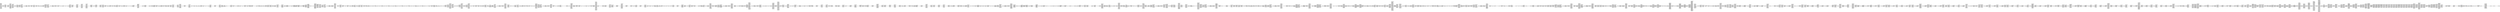 digraph "graph.cfg.gv" {
	subgraph global {
		node [fontname=Courier fontsize=30.0 rank=same shape=box]
		block_0 [label="0: %00 = #0x1\l2: %01 = #0x40\l4: MSTORE(%01, %00)\l5: [NO_SSA] DUP1\l6: [NO_SSA] DUP14\l7: [NO_SSA] DUP14\l8: [NO_SSA] DUP1\l9: [NO_SSA] DUP1\la: [NO_SSA] PUSH1\lc: [NO_SSA] MUL\ld: [NO_SSA] PUSH1\lf: [NO_SSA] ADD\l10: [NO_SSA] PUSH1\l12: [NO_SSA] MLOAD\l13: [NO_SSA] SWAP1\l14: [NO_SSA] DUP2\l15: [NO_SSA] ADD\l16: [NO_SSA] PUSH1\l18: [NO_SSA] MSTORE\l19: [NO_SSA] DUP1\l1a: [NO_SSA] SWAP4\l1b: [NO_SSA] SWAP3\l1c: [NO_SSA] SWAP2\l1d: [NO_SSA] SWAP1\l1e: [NO_SSA] DUP2\l1f: [NO_SSA] DUP2\l20: [NO_SSA] MSTORE\l21: [NO_SSA] PUSH1\l23: [NO_SSA] ADD\l24: [NO_SSA] PUSH1\l26: [NO_SSA] SWAP1\l"]
		block_27 [label="27: [NO_SSA] JUMPDEST\l28: [NO_SSA] DUP3\l29: [NO_SSA] DUP3\l2a: [NO_SSA] LT\l2b: [NO_SSA] ISZERO\l2c: [NO_SSA] PUSH2\l2f: [NO_SSA] JUMPI\l"]
		block_30 [label="30: [NO_SSA] PUSH2\l33: [NO_SSA] PUSH1\l35: [NO_SSA] DUP4\l36: [NO_SSA] MUL\l37: [NO_SSA] DUP7\l38: [NO_SSA] ADD\l39: [NO_SSA] CALLDATASIZE\l3a: [NO_SSA] DUP2\l3b: [NO_SSA] SWAP1\l3c: [NO_SSA] SUB\l3d: [NO_SSA] DUP2\l3e: [NO_SSA] ADD\l3f: [NO_SSA] SWAP1\l40: [NO_SSA] PUSH2\l43: [NO_SSA] JUMP\l"]
		block_44 [label="44: [NO_SSA] JUMPDEST\l45: [NO_SSA] DUP2\l46: [NO_SSA] MSTORE\l47: [NO_SSA] PUSH1\l49: [NO_SSA] ADD\l4a: [NO_SSA] SWAP1\l4b: [NO_SSA] PUSH1\l4d: [NO_SSA] ADD\l4e: [NO_SSA] SWAP1\l4f: [NO_SSA] PUSH2\l52: [NO_SSA] JUMP\l"]
		block_53 [label="53: [NO_SSA] JUMPDEST\l54: [NO_SSA] POP\l55: [NO_SSA] POP\l56: [NO_SSA] POP\l57: [NO_SSA] POP\l58: [NO_SSA] POP\l59: [NO_SSA] DUP2\l5a: [NO_SSA] MSTORE\l5b: [NO_SSA] PUSH1\l5d: [NO_SSA] ADD\l5e: [NO_SSA] DUP11\l5f: [NO_SSA] DUP2\l60: [NO_SSA] MSTORE\l61: [NO_SSA] PUSH1\l63: [NO_SSA] ADD\l64: [NO_SSA] DUP10\l65: [NO_SSA] DUP2\l66: [NO_SSA] MSTORE\l67: [NO_SSA] POP\l68: [NO_SSA] PUSH1\l6a: [NO_SSA] MLOAD\l6b: [NO_SSA] PUSH1\l6d: [NO_SSA] ADD\l6e: [NO_SSA] PUSH2\l71: [NO_SSA] SWAP2\l72: [NO_SSA] SWAP1\l73: [NO_SSA] PUSH2\l76: [NO_SSA] JUMP\l"]
		block_77 [label="77: [NO_SSA] JUMPDEST\l78: [NO_SSA] PUSH1\l7a: [NO_SSA] MLOAD\l7b: [NO_SSA] PUSH1\l7d: [NO_SSA] DUP2\l7e: [NO_SSA] DUP4\l7f: [NO_SSA] SUB\l80: [NO_SSA] SUB\l81: [NO_SSA] DUP2\l82: [NO_SSA] MSTORE\l83: [NO_SSA] SWAP1\l84: [NO_SSA] PUSH1\l86: [NO_SSA] MSTORE\l87: [NO_SSA] SWAP1\l88: [NO_SSA] POP\l89: [NO_SSA] PUSH2\l8c: [NO_SSA] DUP7\l8d: [NO_SSA] PUSH1\l8f: [NO_SSA] ADD\l90: [NO_SSA] MLOAD\l91: [NO_SSA] PUSH2\l94: [NO_SSA] JUMP\l"]
		block_95 [label="95: [NO_SSA] JUMPDEST\l96: [NO_SSA] PUSH1\l98: [NO_SSA] PUSH1\l9a: [NO_SSA] PUSH1\l9c: [NO_SSA] INVALID\l"]
		block_9d [label="9d: [NO_SSA] SUB\l9e: [NO_SSA] AND\l9f: [NO_SSA] PUSH4\la4: [NO_SSA] DUP5\la5: [NO_SSA] DUP5\la6: [NO_SSA] ADDRESS\la7: [NO_SSA] DUP6\la8: [NO_SSA] PUSH1\laa: [NO_SSA] MLOAD\lab: [NO_SSA] DUP6\lac: [NO_SSA] PUSH4\lb1: [NO_SSA] AND\lb2: [NO_SSA] PUSH1\lb4: [NO_SSA] INVALID\l"]
		block_b5 [label="b5: [NO_SSA] DUP2\lb6: [NO_SSA] MSTORE\lb7: [NO_SSA] PUSH1\lb9: [NO_SSA] ADD\lba: [NO_SSA] PUSH2\lbd: [NO_SSA] SWAP5\lbe: [NO_SSA] SWAP4\lbf: [NO_SSA] SWAP3\lc0: [NO_SSA] SWAP2\lc1: [NO_SSA] SWAP1\lc2: [NO_SSA] PUSH2\lc5: [NO_SSA] JUMP\l"]
		block_c6 [label="c6: [NO_SSA] JUMPDEST\lc7: [NO_SSA] PUSH1\lc9: [NO_SSA] PUSH1\lcb: [NO_SSA] MLOAD\lcc: [NO_SSA] DUP1\lcd: [NO_SSA] DUP4\lce: [NO_SSA] SUB\lcf: [NO_SSA] DUP2\ld0: [NO_SSA] PUSH1\ld2: [NO_SSA] DUP8\ld3: [NO_SSA] DUP1\ld4: [NO_SSA] EXTCODESIZE\ld5: [NO_SSA] ISZERO\ld6: [NO_SSA] DUP1\ld7: [NO_SSA] ISZERO\ld8: [NO_SSA] PUSH2\ldb: [NO_SSA] JUMPI\l"]
		block_dc [label="dc: [NO_SSA] PUSH1\lde: [NO_SSA] DUP1\ldf: [NO_SSA] REVERT\l"]
		block_e0 [label="e0: [NO_SSA] JUMPDEST\le1: [NO_SSA] POP\le2: [NO_SSA] GAS\le3: [NO_SSA] CALL\le4: [NO_SSA] ISZERO\le5: [NO_SSA] DUP1\le6: [NO_SSA] ISZERO\le7: [NO_SSA] PUSH2\lea: [NO_SSA] JUMPI\l"]
		block_eb [label="eb: [NO_SSA] RETURNDATASIZE\lec: [NO_SSA] PUSH1\lee: [NO_SSA] DUP1\lef: [NO_SSA] RETURNDATACOPY\lf0: [NO_SSA] RETURNDATASIZE\lf1: [NO_SSA] PUSH1\lf3: [NO_SSA] REVERT\l"]
		block_f4 [label="f4: [NO_SSA] JUMPDEST\lf5: [NO_SSA] POP\lf6: [NO_SSA] POP\lf7: [NO_SSA] POP\lf8: [NO_SSA] POP\lf9: [NO_SSA] POP\lfa: [NO_SSA] POP\lfb: [NO_SSA] POP\l"]
		block_fc [label="fc: [NO_SSA] JUMPDEST\lfd: [NO_SSA] POP\lfe: [NO_SSA] POP\lff: [NO_SSA] POP\l100: [NO_SSA] POP\l101: [NO_SSA] POP\l102: [NO_SSA] POP\l103: [NO_SSA] POP\l104: [NO_SSA] POP\l105: [NO_SSA] POP\l106: [NO_SSA] JUMP\l"]
		block_107 [label="107: [NO_SSA] JUMPDEST\l108: [NO_SSA] PUSH1\l10a: [NO_SSA] SLOAD\l10b: [NO_SSA] PUSH1\l10d: [NO_SSA] PUSH1\l10f: [NO_SSA] PUSH1\l111: [NO_SSA] INVALID\l"]
		block_112 [label="112: [NO_SSA] SUB\l113: [NO_SSA] AND\l114: [NO_SSA] CALLER\l115: [NO_SSA] EQ\l116: [NO_SSA] PUSH2\l119: [NO_SSA] JUMPI\l"]
		block_11a [label="11a: [NO_SSA] PUSH1\l11c: [NO_SSA] MLOAD\l11d: [NO_SSA] PUSH3\l121: [NO_SSA] PUSH1\l123: [NO_SSA] INVALID\l"]
		block_124 [label="124: [NO_SSA] DUP2\l125: [NO_SSA] MSTORE\l126: [NO_SSA] PUSH1\l128: [NO_SSA] ADD\l129: [NO_SSA] PUSH2\l12c: [NO_SSA] SWAP1\l12d: [NO_SSA] PUSH2\l130: [NO_SSA] JUMP\l"]
		block_131 [label="131: [NO_SSA] JUMPDEST\l132: [NO_SSA] PUSH1\l134: [NO_SSA] MLOAD\l135: [NO_SSA] PUSH32\l156: [NO_SSA] DUP2\l157: [NO_SSA] MSTORE\l158: [NO_SSA] PUSH20\l16d: [NO_SSA] SWAP1\l16e: [NO_SSA] PUSH4\l173: [NO_SSA] SWAP1\l174: [NO_SSA] PUSH2\l177: [NO_SSA] SWAP1\l178: [NO_SSA] DUP5\l179: [NO_SSA] SWAP1\l17a: [NO_SSA] PUSH1\l17c: [NO_SSA] ADD\l17d: [NO_SSA] PUSH2\l180: [NO_SSA] JUMP\l"]
		block_181 [label="181: [NO_SSA] JUMPDEST\l182: [NO_SSA] PUSH1\l184: [NO_SSA] PUSH1\l186: [NO_SSA] MLOAD\l187: [NO_SSA] DUP1\l188: [NO_SSA] DUP4\l189: [NO_SSA] SUB\l18a: [NO_SSA] DUP2\l18b: [NO_SSA] PUSH1\l18d: [NO_SSA] DUP8\l18e: [NO_SSA] DUP1\l18f: [NO_SSA] EXTCODESIZE\l190: [NO_SSA] ISZERO\l191: [NO_SSA] DUP1\l192: [NO_SSA] ISZERO\l193: [NO_SSA] PUSH2\l196: [NO_SSA] JUMPI\l"]
		block_197 [label="197: [NO_SSA] PUSH1\l199: [NO_SSA] DUP1\l19a: [NO_SSA] REVERT\l"]
		block_19b [label="19b: [NO_SSA] JUMPDEST\l19c: [NO_SSA] POP\l19d: [NO_SSA] GAS\l19e: [NO_SSA] CALL\l19f: [NO_SSA] ISZERO\l1a0: [NO_SSA] DUP1\l1a1: [NO_SSA] ISZERO\l1a2: [NO_SSA] PUSH2\l1a5: [NO_SSA] JUMPI\l"]
		block_1a6 [label="1a6: [NO_SSA] RETURNDATASIZE\l1a7: [NO_SSA] PUSH1\l1a9: [NO_SSA] DUP1\l1aa: [NO_SSA] RETURNDATACOPY\l1ab: [NO_SSA] RETURNDATASIZE\l1ac: [NO_SSA] PUSH1\l1ae: [NO_SSA] REVERT\l"]
		block_1af [label="1af: [NO_SSA] JUMPDEST\l1b0: [NO_SSA] CALLER\l1b1: [NO_SSA] PUSH20\l1c6: [NO_SSA] EQ\l1c7: [NO_SSA] PUSH2\l1ca: [NO_SSA] JUMPI\l"]
		block_1cb [label="1cb: [NO_SSA] PUSH1\l1cd: [NO_SSA] DUP1\l1ce: [NO_SSA] REVERT\l"]
		block_1cf [label="1cf: [NO_SSA] JUMPDEST\l1d0: [NO_SSA] PUSH2\l1d3: [NO_SSA] ORIGIN\l1d4: [NO_SSA] PUSH2\l1d7: [NO_SSA] JUMP\l"]
		block_1d8 [label="1d8: [NO_SSA] JUMPDEST\l1d9: [NO_SSA] PUSH2\l1dc: [NO_SSA] JUMPI\l"]
		block_1dd [label="1dd: [NO_SSA] PUSH1\l1df: [NO_SSA] DUP1\l1e0: [NO_SSA] REVERT\l"]
		block_1e1 [label="1e1: [NO_SSA] JUMPDEST\l1e2: [NO_SSA] PUSH1\l1e4: [NO_SSA] DUP2\l1e5: [NO_SSA] DUP1\l1e6: [NO_SSA] PUSH1\l1e8: [NO_SSA] ADD\l1e9: [NO_SSA] SWAP1\l1ea: [NO_SSA] MLOAD\l1eb: [NO_SSA] DUP2\l1ec: [NO_SSA] ADD\l1ed: [NO_SSA] SWAP1\l1ee: [NO_SSA] PUSH2\l1f1: [NO_SSA] SWAP2\l1f2: [NO_SSA] SWAP1\l1f3: [NO_SSA] PUSH2\l1f6: [NO_SSA] JUMP\l"]
		block_1f7 [label="1f7: [NO_SSA] JUMPDEST\l1f8: [NO_SSA] SWAP1\l1f9: [NO_SSA] POP\l1fa: [NO_SSA] PUSH1\l1fc: [NO_SSA] DUP5\l1fd: [NO_SSA] PUSH1\l1ff: [NO_SSA] DUP2\l200: [NO_SSA] MLOAD\l201: [NO_SSA] DUP2\l202: [NO_SSA] LT\l203: [NO_SSA] PUSH2\l206: [NO_SSA] JUMPI\l"]
		block_207 [label="207: [NO_SSA] INVALID\l"]
		block_208 [label="208: [NO_SSA] JUMPDEST\l209: [NO_SSA] PUSH1\l20b: [NO_SSA] MUL\l20c: [NO_SSA] PUSH1\l20e: [NO_SSA] ADD\l20f: [NO_SSA] ADD\l210: [NO_SSA] MLOAD\l211: [NO_SSA] SWAP1\l212: [NO_SSA] POP\l213: [NO_SSA] PUSH1\l215: [NO_SSA] DUP5\l216: [NO_SSA] PUSH1\l218: [NO_SSA] DUP2\l219: [NO_SSA] MLOAD\l21a: [NO_SSA] DUP2\l21b: [NO_SSA] LT\l21c: [NO_SSA] PUSH2\l21f: [NO_SSA] JUMPI\l"]
		block_220 [label="220: [NO_SSA] INVALID\l"]
		block_221 [label="221: [NO_SSA] JUMPDEST\l222: [NO_SSA] PUSH1\l224: [NO_SSA] MUL\l225: [NO_SSA] PUSH1\l227: [NO_SSA] ADD\l228: [NO_SSA] ADD\l229: [NO_SSA] MLOAD\l22a: [NO_SSA] DUP3\l22b: [NO_SSA] ADD\l22c: [NO_SSA] SWAP1\l22d: [NO_SSA] POP\l22e: [NO_SSA] PUSH1\l230: [NO_SSA] DUP4\l231: [NO_SSA] PUSH1\l233: [NO_SSA] ADD\l234: [NO_SSA] MLOAD\l235: [NO_SSA] PUSH1\l237: [NO_SSA] DUP2\l238: [NO_SSA] MLOAD\l239: [NO_SSA] DUP2\l23a: [NO_SSA] LT\l23b: [NO_SSA] PUSH2\l23e: [NO_SSA] JUMPI\l"]
		block_23f [label="23f: [NO_SSA] INVALID\l"]
		block_240 [label="240: [NO_SSA] JUMPDEST\l241: [NO_SSA] PUSH1\l243: [NO_SSA] MUL\l244: [NO_SSA] PUSH1\l246: [NO_SSA] ADD\l247: [NO_SSA] ADD\l248: [NO_SSA] MLOAD\l249: [NO_SSA] PUSH1\l24b: [NO_SSA] ADD\l24c: [NO_SSA] MLOAD\l24d: [NO_SSA] SWAP1\l24e: [NO_SSA] POP\l24f: [NO_SSA] PUSH2\l252: [NO_SSA] PUSH2\l255: [NO_SSA] DUP6\l256: [NO_SSA] PUSH1\l258: [NO_SSA] ADD\l259: [NO_SSA] MLOAD\l25a: [NO_SSA] PUSH1\l25c: [NO_SSA] DUP2\l25d: [NO_SSA] MLOAD\l25e: [NO_SSA] DUP2\l25f: [NO_SSA] LT\l260: [NO_SSA] PUSH2\l263: [NO_SSA] JUMPI\l"]
		block_264 [label="264: [NO_SSA] INVALID\l"]
		block_265 [label="265: [NO_SSA] JUMPDEST\l266: [NO_SSA] PUSH1\l268: [NO_SSA] MUL\l269: [NO_SSA] PUSH1\l26b: [NO_SSA] ADD\l26c: [NO_SSA] ADD\l26d: [NO_SSA] MLOAD\l26e: [NO_SSA] PUSH1\l270: [NO_SSA] ADD\l271: [NO_SSA] MLOAD\l272: [NO_SSA] PUSH2\l275: [NO_SSA] JUMP\l"]
		block_276 [label="276: [NO_SSA] JUMPDEST\l277: [NO_SSA] ISZERO\l278: [NO_SSA] PUSH2\l27b: [NO_SSA] JUMPI\l"]
		block_27c [label="27c: [NO_SSA] PUSH2\l27f: [NO_SSA] PUSH2\l282: [NO_SSA] DUP6\l283: [NO_SSA] PUSH1\l285: [NO_SSA] ADD\l286: [NO_SSA] MLOAD\l287: [NO_SSA] PUSH1\l289: [NO_SSA] DUP2\l28a: [NO_SSA] MLOAD\l28b: [NO_SSA] DUP2\l28c: [NO_SSA] LT\l28d: [NO_SSA] PUSH2\l290: [NO_SSA] JUMPI\l"]
		block_291 [label="291: [NO_SSA] INVALID\l"]
		block_292 [label="292: [NO_SSA] JUMPDEST\l293: [NO_SSA] PUSH1\l295: [NO_SSA] MUL\l296: [NO_SSA] PUSH1\l298: [NO_SSA] ADD\l299: [NO_SSA] ADD\l29a: [NO_SSA] MLOAD\l29b: [NO_SSA] PUSH1\l29d: [NO_SSA] ADD\l29e: [NO_SSA] MLOAD\l29f: [NO_SSA] PUSH2\l2a2: [NO_SSA] JUMP\l"]
		block_2a3 [label="2a3: [NO_SSA] JUMPDEST\l2a4: [NO_SSA] DUP4\l2a5: [NO_SSA] MLOAD\l2a6: [NO_SSA] DUP1\l2a7: [NO_SSA] MLOAD\l2a8: [NO_SSA] PUSH1\l2aa: [NO_SSA] SWAP2\l2ab: [NO_SSA] PUSH2\l2ae: [NO_SSA] SWAP2\l2af: [NO_SSA] DUP4\l2b0: [NO_SSA] SWAP1\l2b1: [NO_SSA] DUP8\l2b2: [NO_SSA] PUSH2\l2b5: [NO_SSA] JUMP\l"]
		block_2b6 [label="2b6: [NO_SSA] JUMPDEST\l2b7: [NO_SSA] SWAP1\l2b8: [NO_SSA] POP\l2b9: [NO_SSA] DUP3\l2ba: [NO_SSA] DUP2\l2bb: [NO_SSA] GT\l2bc: [NO_SSA] PUSH2\l2bf: [NO_SSA] JUMPI\l"]
		block_2c0 [label="2c0: [NO_SSA] PUSH1\l2c2: [NO_SSA] MLOAD\l2c3: [NO_SSA] PUSH3\l2c7: [NO_SSA] PUSH1\l2c9: [NO_SSA] INVALID\l"]
		block_2ca [label="2ca: [NO_SSA] DUP2\l2cb: [NO_SSA] MSTORE\l2cc: [NO_SSA] PUSH1\l2ce: [NO_SSA] ADD\l2cf: [NO_SSA] PUSH2\l2d2: [NO_SSA] SWAP1\l2d3: [NO_SSA] PUSH2\l2d6: [NO_SSA] JUMP\l"]
		block_2d7 [label="2d7: [NO_SSA] JUMPDEST\l2d8: [NO_SSA] PUSH2\l2db: [NO_SSA] PUSH1\l2dd: [NO_SSA] PUSH1\l2df: [NO_SSA] PUSH1\l2e1: [NO_SSA] INVALID\l"]
		block_2e2 [label="2e2: [NO_SSA] SUB\l2e3: [NO_SSA] DUP4\l2e4: [NO_SSA] AND\l2e5: [NO_SSA] PUSH20\l2fa: [NO_SSA] DUP6\l2fb: [NO_SSA] PUSH2\l2fe: [NO_SSA] JUMP\l"]
		block_2ff [label="2ff: [NO_SSA] JUMPDEST\l300: [NO_SSA] PUSH2\l303: [NO_SSA] DUP4\l304: [NO_SSA] DUP3\l305: [NO_SSA] SUB\l306: [NO_SSA] DUP7\l307: [NO_SSA] PUSH1\l309: [NO_SSA] ADD\l30a: [NO_SSA] MLOAD\l30b: [NO_SSA] PUSH2\l30e: [NO_SSA] JUMP\l"]
		block_30f [label="30f: [NO_SSA] JUMPDEST\l310: [NO_SSA] PUSH20\l325: [NO_SSA] CALLER\l326: [NO_SSA] EQ\l327: [NO_SSA] PUSH2\l32a: [NO_SSA] JUMPI\l"]
		block_32b [label="32b: [NO_SSA] PUSH1\l32d: [NO_SSA] MLOAD\l32e: [NO_SSA] PUSH3\l332: [NO_SSA] PUSH1\l334: [NO_SSA] INVALID\l"]
		block_335 [label="335: [NO_SSA] DUP2\l336: [NO_SSA] MSTORE\l337: [NO_SSA] PUSH1\l339: [NO_SSA] ADD\l33a: [NO_SSA] PUSH2\l33d: [NO_SSA] SWAP1\l33e: [NO_SSA] PUSH2\l341: [NO_SSA] JUMP\l"]
		block_342 [label="342: [NO_SSA] JUMPDEST\l343: [NO_SSA] PUSH2\l346: [NO_SSA] ORIGIN\l347: [NO_SSA] PUSH2\l34a: [NO_SSA] JUMP\l"]
		block_34b [label="34b: [NO_SSA] JUMPDEST\l34c: [NO_SSA] PUSH2\l34f: [NO_SSA] JUMPI\l"]
		block_350 [label="350: [NO_SSA] PUSH1\l352: [NO_SSA] DUP1\l353: [NO_SSA] REVERT\l"]
		block_354 [label="354: [NO_SSA] JUMPDEST\l355: [NO_SSA] PUSH1\l357: [NO_SSA] DUP3\l358: [NO_SSA] PUSH1\l35a: [NO_SSA] DUP2\l35b: [NO_SSA] MLOAD\l35c: [NO_SSA] DUP2\l35d: [NO_SSA] LT\l35e: [NO_SSA] PUSH2\l361: [NO_SSA] JUMPI\l"]
		block_362 [label="362: [NO_SSA] INVALID\l"]
		block_363 [label="363: [NO_SSA] JUMPDEST\l364: [NO_SSA] PUSH1\l366: [NO_SSA] MUL\l367: [NO_SSA] PUSH1\l369: [NO_SSA] ADD\l36a: [NO_SSA] ADD\l36b: [NO_SSA] MLOAD\l36c: [NO_SSA] PUSH1\l36e: [NO_SSA] ADD\l36f: [NO_SSA] MLOAD\l370: [NO_SSA] SWAP1\l371: [NO_SSA] POP\l372: [NO_SSA] PUSH2\l375: [NO_SSA] PUSH2\l378: [NO_SSA] DUP5\l379: [NO_SSA] PUSH1\l37b: [NO_SSA] DUP2\l37c: [NO_SSA] MLOAD\l37d: [NO_SSA] DUP2\l37e: [NO_SSA] LT\l37f: [NO_SSA] PUSH2\l382: [NO_SSA] JUMPI\l"]
		block_383 [label="383: [NO_SSA] INVALID\l"]
		block_384 [label="384: [NO_SSA] JUMPDEST\l385: [NO_SSA] ISZERO\l386: [NO_SSA] PUSH2\l389: [NO_SSA] JUMPI\l"]
		block_38a [label="38a: [NO_SSA] PUSH2\l38d: [NO_SSA] PUSH2\l390: [NO_SSA] DUP5\l391: [NO_SSA] PUSH1\l393: [NO_SSA] DUP2\l394: [NO_SSA] MLOAD\l395: [NO_SSA] DUP2\l396: [NO_SSA] LT\l397: [NO_SSA] PUSH2\l39a: [NO_SSA] JUMPI\l"]
		block_39b [label="39b: [NO_SSA] INVALID\l"]
		block_39c [label="39c: [NO_SSA] JUMPDEST\l39d: [NO_SSA] PUSH1\l39f: [NO_SSA] PUSH1\l3a1: [NO_SSA] PUSH1\l3a3: [NO_SSA] INVALID\l"]
		block_3a4 [label="3a4: [NO_SSA] SUB\l3a5: [NO_SSA] DUP4\l3a6: [NO_SSA] AND\l3a7: [NO_SSA] SWAP1\l3a8: [NO_SSA] DUP5\l3a9: [NO_SSA] PUSH2\l3ac: [NO_SSA] JUMP\l"]
		block_3ad [label="3ad: [NO_SSA] JUMPDEST\l3ae: [NO_SSA] PUSH1\l3b0: [NO_SSA] PUSH2\l3b3: [NO_SSA] DUP5\l3b4: [NO_SSA] PUSH1\l3b6: [NO_SSA] DUP7\l3b7: [NO_SSA] MLOAD\l3b8: [NO_SSA] DUP7\l3b9: [NO_SSA] PUSH2\l3bc: [NO_SSA] JUMP\l"]
		block_3bd [label="3bd: [NO_SSA] JUMPDEST\l3be: [NO_SSA] SWAP1\l3bf: [NO_SSA] POP\l3c0: [NO_SSA] DUP3\l3c1: [NO_SSA] DUP2\l3c2: [NO_SSA] GT\l3c3: [NO_SSA] PUSH2\l3c6: [NO_SSA] JUMPI\l"]
		block_3c7 [label="3c7: [NO_SSA] PUSH1\l3c9: [NO_SSA] MLOAD\l3ca: [NO_SSA] PUSH3\l3ce: [NO_SSA] PUSH1\l3d0: [NO_SSA] INVALID\l"]
		block_3d1 [label="3d1: [NO_SSA] DUP2\l3d2: [NO_SSA] MSTORE\l3d3: [NO_SSA] PUSH1\l3d5: [NO_SSA] ADD\l3d6: [NO_SSA] PUSH2\l3d9: [NO_SSA] SWAP1\l3da: [NO_SSA] PUSH2\l3dd: [NO_SSA] JUMP\l"]
		block_3de [label="3de: [NO_SSA] JUMPDEST\l3df: [NO_SSA] PUSH2\l3e2: [NO_SSA] PUSH1\l3e4: [NO_SSA] PUSH1\l3e6: [NO_SSA] PUSH1\l3e8: [NO_SSA] INVALID\l"]
		block_3e9 [label="3e9: [NO_SSA] SUB\l3ea: [NO_SSA] DUP4\l3eb: [NO_SSA] AND\l3ec: [NO_SSA] PUSH20\l401: [NO_SSA] PUSH1\l403: [NO_SSA] DUP7\l404: [NO_SSA] ADD\l405: [NO_SSA] PUSH2\l408: [NO_SSA] JUMP\l"]
		block_409 [label="409: [NO_SSA] JUMPDEST\l40a: [NO_SSA] PUSH1\l40c: [NO_SSA] PUSH2\l40f: [NO_SSA] DUP3\l410: [NO_SSA] DUP5\l411: [NO_SSA] ADD\l412: [NO_SSA] DUP5\l413: [NO_SSA] PUSH2\l416: [NO_SSA] JUMP\l"]
		block_417 [label="417: [NO_SSA] JUMPDEST\l418: [NO_SSA] SWAP1\l419: [NO_SSA] POP\l41a: [NO_SSA] PUSH1\l41c: [NO_SSA] PUSH2\l41f: [NO_SSA] DUP3\l420: [NO_SSA] PUSH1\l422: [NO_SSA] ADD\l423: [NO_SSA] MLOAD\l424: [NO_SSA] PUSH2\l427: [NO_SSA] JUMP\l"]
		block_428 [label="428: [NO_SSA] JUMPDEST\l429: [NO_SSA] SWAP1\l42a: [NO_SSA] POP\l42b: [NO_SSA] PUSH1\l42d: [NO_SSA] DUP3\l42e: [NO_SSA] PUSH1\l430: [NO_SSA] ADD\l431: [NO_SSA] MLOAD\l432: [NO_SSA] DUP3\l433: [NO_SSA] DUP2\l434: [NO_SSA] MLOAD\l435: [NO_SSA] DUP2\l436: [NO_SSA] LT\l437: [NO_SSA] PUSH2\l43a: [NO_SSA] JUMPI\l"]
		block_43b [label="43b: [NO_SSA] INVALID\l"]
		block_43c [label="43c: [NO_SSA] JUMPDEST\l43d: [NO_SSA] PUSH1\l43f: [NO_SSA] MUL\l440: [NO_SSA] PUSH1\l442: [NO_SSA] ADD\l443: [NO_SSA] ADD\l444: [NO_SSA] MLOAD\l445: [NO_SSA] SWAP1\l446: [NO_SSA] POP\l447: [NO_SSA] CALLER\l448: [NO_SSA] PUSH1\l44a: [NO_SSA] PUSH1\l44c: [NO_SSA] PUSH1\l44e: [NO_SSA] INVALID\l"]
		block_44f [label="44f: [NO_SSA] SUB\l450: [NO_SSA] AND\l451: [NO_SSA] PUSH2\l454: [NO_SSA] DUP3\l455: [NO_SSA] PUSH1\l457: [NO_SSA] ADD\l458: [NO_SSA] MLOAD\l459: [NO_SSA] DUP6\l45a: [NO_SSA] PUSH1\l45c: [NO_SSA] ADD\l45d: [NO_SSA] MLOAD\l45e: [NO_SSA] DUP7\l45f: [NO_SSA] PUSH1\l461: [NO_SSA] ADD\l462: [NO_SSA] MLOAD\l463: [NO_SSA] MLOAD\l464: [NO_SSA] DUP7\l465: [NO_SSA] PUSH1\l467: [NO_SSA] ADD\l468: [NO_SSA] DUP2\l469: [NO_SSA] PUSH2\l46c: [NO_SSA] JUMPI\l"]
		block_46d [label="46d: [NO_SSA] INVALID\l"]
		block_46e [label="46e: [NO_SSA] JUMPDEST\l46f: [NO_SSA] MOD\l470: [NO_SSA] DUP2\l471: [NO_SSA] MLOAD\l472: [NO_SSA] DUP2\l473: [NO_SSA] LT\l474: [NO_SSA] PUSH2\l477: [NO_SSA] JUMPI\l"]
		block_478 [label="478: [NO_SSA] INVALID\l"]
		block_479 [label="479: [NO_SSA] JUMPDEST\l47a: [NO_SSA] PUSH1\l47c: [NO_SSA] MUL\l47d: [NO_SSA] PUSH1\l47f: [NO_SSA] ADD\l480: [NO_SSA] ADD\l481: [NO_SSA] MLOAD\l482: [NO_SSA] PUSH1\l484: [NO_SSA] ADD\l485: [NO_SSA] MLOAD\l486: [NO_SSA] PUSH2\l489: [NO_SSA] DUP6\l48a: [NO_SSA] PUSH1\l48c: [NO_SSA] ADD\l48d: [NO_SSA] MLOAD\l48e: [NO_SSA] PUSH2\l491: [NO_SSA] JUMP\l"]
		block_492 [label="492: [NO_SSA] JUMPDEST\l493: [NO_SSA] PUSH1\l495: [NO_SSA] PUSH2\l498: [NO_SSA] JUMP\l"]
		block_499 [label="499: [NO_SSA] JUMPDEST\l49a: [NO_SSA] PUSH1\l49c: [NO_SSA] PUSH1\l49e: [NO_SSA] PUSH1\l4a0: [NO_SSA] INVALID\l"]
		block_4a1 [label="4a1: [NO_SSA] SUB\l4a2: [NO_SSA] AND\l4a3: [NO_SSA] EQ\l4a4: [NO_SSA] PUSH2\l4a7: [NO_SSA] JUMPI\l"]
		block_4a8 [label="4a8: [NO_SSA] PUSH1\l4aa: [NO_SSA] MLOAD\l4ab: [NO_SSA] PUSH3\l4af: [NO_SSA] PUSH1\l4b1: [NO_SSA] INVALID\l"]
		block_4b2 [label="4b2: [NO_SSA] DUP2\l4b3: [NO_SSA] MSTORE\l4b4: [NO_SSA] PUSH1\l4b6: [NO_SSA] ADD\l4b7: [NO_SSA] PUSH2\l4ba: [NO_SSA] SWAP1\l4bb: [NO_SSA] PUSH2\l4be: [NO_SSA] JUMP\l"]
		block_4bf [label="4bf: [NO_SSA] JUMPDEST\l4c0: [NO_SSA] PUSH2\l4c3: [NO_SSA] ORIGIN\l4c4: [NO_SSA] PUSH2\l4c7: [NO_SSA] JUMP\l"]
		block_4c8 [label="4c8: [NO_SSA] JUMPDEST\l4c9: [NO_SSA] PUSH2\l4cc: [NO_SSA] JUMPI\l"]
		block_4cd [label="4cd: [NO_SSA] PUSH1\l4cf: [NO_SSA] DUP1\l4d0: [NO_SSA] REVERT\l"]
		block_4d1 [label="4d1: [NO_SSA] JUMPDEST\l4d2: [NO_SSA] DUP3\l4d3: [NO_SSA] MLOAD\l4d4: [NO_SSA] DUP1\l4d5: [NO_SSA] MLOAD\l4d6: [NO_SSA] PUSH1\l4d8: [NO_SSA] SWAP2\l4d9: [NO_SSA] SWAP1\l4da: [NO_SSA] PUSH1\l4dc: [NO_SSA] DUP6\l4dd: [NO_SSA] ADD\l4de: [NO_SSA] DUP2\l4df: [NO_SSA] PUSH2\l4e2: [NO_SSA] JUMPI\l"]
		block_4e3 [label="4e3: [NO_SSA] INVALID\l"]
		block_4e4 [label="4e4: [NO_SSA] JUMPDEST\l4e5: [NO_SSA] MOD\l4e6: [NO_SSA] DUP2\l4e7: [NO_SSA] MLOAD\l4e8: [NO_SSA] DUP2\l4e9: [NO_SSA] LT\l4ea: [NO_SSA] PUSH2\l4ed: [NO_SSA] JUMPI\l"]
		block_4ee [label="4ee: [NO_SSA] INVALID\l"]
		block_4ef [label="4ef: [NO_SSA] JUMPDEST\l4f0: [NO_SSA] PUSH1\l4f2: [NO_SSA] MUL\l4f3: [NO_SSA] PUSH1\l4f5: [NO_SSA] ADD\l4f6: [NO_SSA] ADD\l4f7: [NO_SSA] MLOAD\l4f8: [NO_SSA] PUSH1\l4fa: [NO_SSA] ADD\l4fb: [NO_SSA] MLOAD\l4fc: [NO_SSA] PUSH1\l4fe: [NO_SSA] PUSH1\l500: [NO_SSA] PUSH1\l502: [NO_SSA] INVALID\l"]
		block_503 [label="503: [NO_SSA] SUB\l504: [NO_SSA] AND\l505: [NO_SSA] DUP3\l506: [NO_SSA] PUSH1\l508: [NO_SSA] ADD\l509: [NO_SSA] MLOAD\l50a: [NO_SSA] PUSH1\l50c: [NO_SSA] PUSH1\l50e: [NO_SSA] PUSH1\l510: [NO_SSA] INVALID\l"]
		block_511 [label="511: [NO_SSA] SUB\l512: [NO_SSA] AND\l513: [NO_SSA] LT\l514: [NO_SSA] SWAP1\l515: [NO_SSA] POP\l516: [NO_SSA] PUSH1\l518: [NO_SSA] DUP2\l519: [NO_SSA] PUSH2\l51c: [NO_SSA] JUMPI\l"]
		block_51d [label="51d: [NO_SSA] DUP8\l51e: [NO_SSA] PUSH2\l521: [NO_SSA] JUMP\l"]
		block_522 [label="522: [NO_SSA] JUMPDEST\l523: [NO_SSA] DUP9\l"]
		block_524 [label="524: [NO_SSA] JUMPDEST\l525: [NO_SSA] SWAP1\l526: [NO_SSA] POP\l527: [NO_SSA] PUSH1\l529: [NO_SSA] PUSH2\l52c: [NO_SSA] DUP7\l52d: [NO_SSA] PUSH1\l52f: [NO_SSA] ADD\l530: [NO_SSA] MLOAD\l531: [NO_SSA] PUSH2\l534: [NO_SSA] JUMP\l"]
		block_535 [label="535: [NO_SSA] JUMPDEST\l536: [NO_SSA] SWAP1\l537: [NO_SSA] POP\l538: [NO_SSA] DUP1\l539: [NO_SSA] PUSH2\l53c: [NO_SSA] JUMPI\l"]
		block_53d [label="53d: [NO_SSA] DUP3\l53e: [NO_SSA] PUSH2\l541: [NO_SSA] JUMPI\l"]
		block_542 [label="542: [NO_SSA] DUP10\l543: [NO_SSA] PUSH1\l545: [NO_SSA] NOT\l546: [NO_SSA] MUL\l547: [NO_SSA] PUSH2\l54a: [NO_SSA] JUMP\l"]
		block_54b [label="54b: [NO_SSA] JUMPDEST\l54c: [NO_SSA] DUP9\l54d: [NO_SSA] PUSH1\l54f: [NO_SSA] NOT\l550: [NO_SSA] MUL\l"]
		block_551 [label="551: [NO_SSA] JUMPDEST\l552: [NO_SSA] SWAP1\l553: [NO_SSA] POP\l"]
		block_554 [label="554: [NO_SSA] JUMPDEST\l555: [NO_SSA] PUSH2\l558: [NO_SSA] DUP7\l559: [NO_SSA] PUSH1\l55b: [NO_SSA] ADD\l55c: [NO_SSA] MLOAD\l55d: [NO_SSA] PUSH2\l560: [NO_SSA] JUMP\l"]
		block_561 [label="561: [NO_SSA] JUMPDEST\l562: [NO_SSA] ISZERO\l563: [NO_SSA] DUP1\l564: [NO_SSA] PUSH2\l567: [NO_SSA] JUMPI\l"]
		block_568 [label="568: [NO_SSA] POP\l569: [NO_SSA] PUSH2\l56c: [NO_SSA] DUP7\l56d: [NO_SSA] PUSH1\l56f: [NO_SSA] ADD\l570: [NO_SSA] MLOAD\l571: [NO_SSA] PUSH2\l574: [NO_SSA] JUMP\l"]
		block_575 [label="575: [NO_SSA] JUMPDEST\l576: [NO_SSA] PUSH2\l579: [NO_SSA] DUP8\l57a: [NO_SSA] PUSH1\l57c: [NO_SSA] ADD\l57d: [NO_SSA] MLOAD\l57e: [NO_SSA] PUSH2\l581: [NO_SSA] JUMP\l"]
		block_582 [label="582: [NO_SSA] JUMPDEST\l583: [NO_SSA] EQ\l"]
		block_584 [label="584: [NO_SSA] JUMPDEST\l585: [NO_SSA] ISZERO\l586: [NO_SSA] PUSH2\l589: [NO_SSA] JUMPI\l"]
		block_58a [label="58a: [NO_SSA] PUSH1\l58c: [NO_SSA] DUP7\l58d: [NO_SSA] ADD\l58e: [NO_SSA] MLOAD\l58f: [NO_SSA] ISZERO\l590: [NO_SSA] PUSH2\l593: [NO_SSA] JUMPI\l"]
		block_594 [label="594: [NO_SSA] DUP2\l595: [NO_SSA] DUP2\l596: [NO_SSA] GT\l597: [NO_SSA] PUSH2\l59a: [NO_SSA] JUMPI\l"]
		block_59b [label="59b: [NO_SSA] PUSH1\l59d: [NO_SSA] MLOAD\l59e: [NO_SSA] PUSH3\l5a2: [NO_SSA] PUSH1\l5a4: [NO_SSA] INVALID\l"]
		block_5a5 [label="5a5: [NO_SSA] DUP2\l5a6: [NO_SSA] MSTORE\l5a7: [NO_SSA] PUSH1\l5a9: [NO_SSA] ADD\l5aa: [NO_SSA] PUSH2\l5ad: [NO_SSA] SWAP1\l5ae: [NO_SSA] PUSH2\l5b1: [NO_SSA] JUMP\l"]
		block_5b2 [label="5b2: [NO_SSA] JUMPDEST\l5b3: [NO_SSA] PUSH2\l5b6: [NO_SSA] DUP3\l5b7: [NO_SSA] DUP3\l5b8: [NO_SSA] SUB\l5b9: [NO_SSA] DUP8\l5ba: [NO_SSA] PUSH1\l5bc: [NO_SSA] ADD\l5bd: [NO_SSA] MLOAD\l5be: [NO_SSA] PUSH2\l5c1: [NO_SSA] JUMP\l"]
		block_5c2 [label="5c2: [NO_SSA] JUMPDEST\l5c3: [NO_SSA] PUSH1\l5c5: [NO_SSA] DUP5\l5c6: [NO_SSA] ADD\l5c7: [NO_SSA] MLOAD\l5c8: [NO_SSA] PUSH2\l5cb: [NO_SSA] SWAP1\l5cc: [NO_SSA] PUSH1\l5ce: [NO_SSA] PUSH1\l5d0: [NO_SSA] PUSH1\l5d2: [NO_SSA] INVALID\l"]
		block_5d3 [label="5d3: [NO_SSA] SUB\l5d4: [NO_SSA] AND\l5d5: [NO_SSA] CALLER\l5d6: [NO_SSA] DUP5\l5d7: [NO_SSA] PUSH2\l5da: [NO_SSA] JUMP\l"]
		block_5db [label="5db: [NO_SSA] JUMPDEST\l5dc: [NO_SSA] POP\l5dd: [NO_SSA] POP\l5de: [NO_SSA] POP\l5df: [NO_SSA] POP\l5e0: [NO_SSA] POP\l5e1: [NO_SSA] POP\l5e2: [NO_SSA] PUSH2\l5e5: [NO_SSA] JUMP\l"]
		block_5e6 [label="5e6: [NO_SSA] JUMPDEST\l5e7: [NO_SSA] PUSH1\l5e9: [NO_SSA] DUP7\l5ea: [NO_SSA] PUSH1\l5ec: [NO_SSA] ADD\l5ed: [NO_SSA] MLOAD\l5ee: [NO_SSA] PUSH1\l5f0: [NO_SSA] DUP8\l5f1: [NO_SSA] SUB\l5f2: [NO_SSA] DUP2\l5f3: [NO_SSA] MLOAD\l5f4: [NO_SSA] DUP2\l5f5: [NO_SSA] LT\l5f6: [NO_SSA] PUSH2\l5f9: [NO_SSA] JUMPI\l"]
		block_5fa [label="5fa: [NO_SSA] INVALID\l"]
		block_5fb [label="5fb: [NO_SSA] JUMPDEST\l5fc: [NO_SSA] PUSH1\l5fe: [NO_SSA] MUL\l5ff: [NO_SSA] PUSH1\l601: [NO_SSA] ADD\l602: [NO_SSA] ADD\l603: [NO_SSA] MLOAD\l604: [NO_SSA] SWAP1\l605: [NO_SSA] POP\l606: [NO_SSA] PUSH2\l609: [NO_SSA] DUP8\l60a: [NO_SSA] PUSH1\l60c: [NO_SSA] ADD\l60d: [NO_SSA] MLOAD\l60e: [NO_SSA] PUSH2\l611: [NO_SSA] JUMP\l"]
		block_612 [label="612: [NO_SSA] JUMPDEST\l613: [NO_SSA] DUP1\l614: [NO_SSA] ISZERO\l615: [NO_SSA] PUSH2\l618: [NO_SSA] JUMPI\l"]
		block_619 [label="619: [NO_SSA] POP\l61a: [NO_SSA] PUSH2\l61d: [NO_SSA] PUSH2\l620: [NO_SSA] DUP3\l621: [NO_SSA] PUSH1\l623: [NO_SSA] ADD\l624: [NO_SSA] MLOAD\l625: [NO_SSA] PUSH2\l628: [NO_SSA] JUMP\l"]
		block_629 [label="629: [NO_SSA] JUMPDEST\l62a: [NO_SSA] PUSH2\l62d: [NO_SSA] JUMP\l"]
		block_62e [label="62e: [NO_SSA] JUMPDEST\l62f: [NO_SSA] ISZERO\l630: [NO_SSA] PUSH2\l633: [NO_SSA] JUMPI\l"]
		block_634 [label="634: [NO_SSA] PUSH1\l636: [NO_SSA] PUSH2\l639: [NO_SSA] PUSH1\l63b: [NO_SSA] PUSH2\l63e: [NO_SSA] DUP11\l63f: [NO_SSA] PUSH1\l641: [NO_SSA] ADD\l642: [NO_SSA] MLOAD\l643: [NO_SSA] PUSH2\l646: [NO_SSA] JUMP\l"]
		block_647 [label="647: [NO_SSA] JUMPDEST\l648: [NO_SSA] PUSH1\l64a: [NO_SSA] PUSH2\l64d: [NO_SSA] DUP13\l64e: [NO_SSA] PUSH1\l650: [NO_SSA] ADD\l651: [NO_SSA] MLOAD\l652: [NO_SSA] PUSH2\l655: [NO_SSA] JUMP\l"]
		block_656 [label="656: [NO_SSA] JUMPDEST\l657: [NO_SSA] SUB\l658: [NO_SSA] PUSH1\l65a: [NO_SSA] PUSH2\l65d: [NO_SSA] DUP14\l65e: [NO_SSA] PUSH1\l660: [NO_SSA] ADD\l661: [NO_SSA] MLOAD\l662: [NO_SSA] PUSH2\l665: [NO_SSA] JUMP\l"]
		block_666 [label="666: [NO_SSA] JUMPDEST\l667: [NO_SSA] SUB\l668: [NO_SSA] PUSH2\l66b: [NO_SSA] JUMP\l"]
		block_66c [label="66c: [NO_SSA] JUMPDEST\l66d: [NO_SSA] SWAP1\l66e: [NO_SSA] POP\l66f: [NO_SSA] PUSH2\l672: [NO_SSA] DUP3\l673: [NO_SSA] PUSH1\l675: [NO_SSA] ADD\l676: [NO_SSA] MLOAD\l677: [NO_SSA] PUSH2\l67a: [NO_SSA] JUMP\l"]
		block_67b [label="67b: [NO_SSA] JUMPDEST\l67c: [NO_SSA] PUSH1\l67e: [NO_SSA] DUP1\l67f: [NO_SSA] DUP9\l680: [NO_SSA] ADD\l681: [NO_SSA] MLOAD\l682: [NO_SSA] SWAP1\l683: [NO_SSA] DUP5\l684: [NO_SSA] ADD\l685: [NO_SSA] MLOAD\l686: [NO_SSA] PUSH1\l688: [NO_SSA] PUSH1\l68a: [NO_SSA] PUSH1\l68c: [NO_SSA] INVALID\l"]
		block_68d [label="68d: [NO_SSA] SUB\l68e: [NO_SSA] SWAP3\l68f: [NO_SSA] DUP4\l690: [NO_SSA] AND\l691: [NO_SSA] SWAP3\l692: [NO_SSA] PUSH4\l697: [NO_SSA] SWAP3\l698: [NO_SSA] CALLER\l699: [NO_SSA] SWAP3\l69a: [NO_SSA] SWAP1\l69b: [NO_SSA] DUP3\l69c: [NO_SSA] AND\l69d: [NO_SSA] SWAP2\l69e: [NO_SSA] AND\l69f: [NO_SSA] LT\l6a0: [NO_SSA] PUSH1\l6a2: [NO_SSA] DUP9\l6a3: [NO_SSA] SWAP1\l6a4: [NO_SSA] SUB\l6a5: [NO_SSA] DUP2\l6a6: [NO_SSA] PUSH2\l6a9: [NO_SSA] JUMPI\l"]
		block_6aa [label="6aa: [NO_SSA] PUSH20\l6bf: [NO_SSA] PUSH2\l6c2: [NO_SSA] JUMP\l"]
		block_6c3 [label="6c3: [NO_SSA] JUMPDEST\l6c4: [NO_SSA] PUSH5\l"]
		block_6ca [label="6ca: [NO_SSA] JUMPDEST\l6cb: [NO_SSA] PUSH1\l6cd: [NO_SSA] MLOAD\l6ce: [NO_SSA] DUP1\l6cf: [NO_SSA] PUSH1\l6d1: [NO_SSA] ADD\l6d2: [NO_SSA] PUSH1\l6d4: [NO_SSA] MSTORE\l6d5: [NO_SSA] DUP1\l6d6: [NO_SSA] DUP16\l6d7: [NO_SSA] PUSH1\l6d9: [NO_SSA] ADD\l6da: [NO_SSA] MLOAD\l6db: [NO_SSA] DUP2\l6dc: [NO_SSA] MSTORE\l6dd: [NO_SSA] PUSH1\l6df: [NO_SSA] ADD\l6e0: [NO_SSA] DUP9\l6e1: [NO_SSA] DUP2\l6e2: [NO_SSA] MSTORE\l6e3: [NO_SSA] PUSH1\l6e5: [NO_SSA] ADD\l6e6: [NO_SSA] PUSH2\l6e9: [NO_SSA] PUSH1\l6eb: [NO_SSA] DUP13\l6ec: [NO_SSA] PUSH2\l6ef: [NO_SSA] JUMP\l"]
		block_6f0 [label="6f0: [NO_SSA] JUMPDEST\l6f1: [NO_SSA] DUP2\l6f2: [NO_SSA] MSTORE\l6f3: [NO_SSA] PUSH1\l6f5: [NO_SSA] ADD\l6f6: [NO_SSA] DUP16\l6f7: [NO_SSA] PUSH1\l6f9: [NO_SSA] ADD\l6fa: [NO_SSA] MLOAD\l6fb: [NO_SSA] DUP2\l6fc: [NO_SSA] MSTORE\l6fd: [NO_SSA] POP\l6fe: [NO_SSA] PUSH1\l700: [NO_SSA] MLOAD\l701: [NO_SSA] PUSH1\l703: [NO_SSA] ADD\l704: [NO_SSA] PUSH2\l707: [NO_SSA] SWAP2\l708: [NO_SSA] SWAP1\l709: [NO_SSA] PUSH2\l70c: [NO_SSA] JUMP\l"]
		block_70d [label="70d: [NO_SSA] JUMPDEST\l70e: [NO_SSA] PUSH1\l710: [NO_SSA] MLOAD\l711: [NO_SSA] PUSH1\l713: [NO_SSA] DUP2\l714: [NO_SSA] DUP4\l715: [NO_SSA] SUB\l716: [NO_SSA] SUB\l717: [NO_SSA] DUP2\l718: [NO_SSA] MSTORE\l719: [NO_SSA] SWAP1\l71a: [NO_SSA] PUSH1\l71c: [NO_SSA] MSTORE\l71d: [NO_SSA] PUSH1\l71f: [NO_SSA] MLOAD\l720: [NO_SSA] DUP7\l721: [NO_SSA] PUSH4\l726: [NO_SSA] AND\l727: [NO_SSA] PUSH1\l729: [NO_SSA] INVALID\l"]
		block_72a [label="72a: [NO_SSA] DUP2\l72b: [NO_SSA] MSTORE\l72c: [NO_SSA] PUSH1\l72e: [NO_SSA] ADD\l72f: [NO_SSA] PUSH2\l732: [NO_SSA] SWAP6\l733: [NO_SSA] SWAP5\l734: [NO_SSA] SWAP4\l735: [NO_SSA] SWAP3\l736: [NO_SSA] SWAP2\l737: [NO_SSA] SWAP1\l738: [NO_SSA] PUSH2\l73b: [NO_SSA] JUMP\l"]
		block_73c [label="73c: [NO_SSA] JUMPDEST\l73d: [NO_SSA] PUSH1\l73f: [NO_SSA] DUP1\l740: [NO_SSA] MLOAD\l741: [NO_SSA] DUP1\l742: [NO_SSA] DUP4\l743: [NO_SSA] SUB\l744: [NO_SSA] DUP2\l745: [NO_SSA] PUSH1\l747: [NO_SSA] DUP8\l748: [NO_SSA] DUP1\l749: [NO_SSA] EXTCODESIZE\l74a: [NO_SSA] ISZERO\l74b: [NO_SSA] DUP1\l74c: [NO_SSA] ISZERO\l74d: [NO_SSA] PUSH2\l750: [NO_SSA] JUMPI\l"]
		block_751 [label="751: [NO_SSA] PUSH1\l753: [NO_SSA] DUP1\l754: [NO_SSA] REVERT\l"]
		block_755 [label="755: [NO_SSA] JUMPDEST\l756: [NO_SSA] POP\l757: [NO_SSA] GAS\l758: [NO_SSA] CALL\l759: [NO_SSA] ISZERO\l75a: [NO_SSA] DUP1\l75b: [NO_SSA] ISZERO\l75c: [NO_SSA] PUSH2\l75f: [NO_SSA] JUMPI\l"]
		block_760 [label="760: [NO_SSA] RETURNDATASIZE\l761: [NO_SSA] PUSH1\l763: [NO_SSA] DUP1\l764: [NO_SSA] RETURNDATACOPY\l765: [NO_SSA] RETURNDATASIZE\l766: [NO_SSA] PUSH1\l768: [NO_SSA] REVERT\l"]
		block_769 [label="769: [NO_SSA] JUMPDEST\l76a: [NO_SSA] POP\l76b: [NO_SSA] POP\l76c: [NO_SSA] POP\l76d: [NO_SSA] POP\l76e: [NO_SSA] PUSH1\l770: [NO_SSA] MLOAD\l771: [NO_SSA] RETURNDATASIZE\l772: [NO_SSA] PUSH1\l774: [NO_SSA] NOT\l775: [NO_SSA] PUSH1\l777: [NO_SSA] DUP3\l778: [NO_SSA] ADD\l779: [NO_SSA] AND\l77a: [NO_SSA] DUP3\l77b: [NO_SSA] ADD\l77c: [NO_SSA] DUP1\l77d: [NO_SSA] PUSH1\l77f: [NO_SSA] MSTORE\l780: [NO_SSA] POP\l781: [NO_SSA] DUP2\l782: [NO_SSA] ADD\l783: [NO_SSA] SWAP1\l784: [NO_SSA] PUSH2\l787: [NO_SSA] SWAP2\l788: [NO_SSA] SWAP1\l789: [NO_SSA] PUSH2\l78c: [NO_SSA] JUMP\l"]
		block_78d [label="78d: [NO_SSA] JUMPDEST\l78e: [NO_SSA] POP\l78f: [NO_SSA] POP\l790: [NO_SSA] POP\l791: [NO_SSA] PUSH2\l794: [NO_SSA] JUMP\l"]
		block_795 [label="795: [NO_SSA] JUMPDEST\l796: [NO_SSA] PUSH1\l798: [NO_SSA] PUSH2\l79b: [NO_SSA] DUP9\l79c: [NO_SSA] PUSH1\l79e: [NO_SSA] ADD\l79f: [NO_SSA] MLOAD\l7a0: [NO_SSA] PUSH2\l7a3: [NO_SSA] DUP11\l7a4: [NO_SSA] PUSH1\l7a6: [NO_SSA] ADD\l7a7: [NO_SSA] MLOAD\l7a8: [NO_SSA] PUSH2\l7ab: [NO_SSA] JUMP\l"]
		block_7ac [label="7ac: [NO_SSA] JUMPDEST\l7ad: [NO_SSA] PUSH2\l7b0: [NO_SSA] DUP12\l7b1: [NO_SSA] PUSH1\l7b3: [NO_SSA] ADD\l7b4: [NO_SSA] MLOAD\l7b5: [NO_SSA] PUSH2\l7b8: [NO_SSA] JUMP\l"]
		block_7b9 [label="7b9: [NO_SSA] JUMPDEST\l7ba: [NO_SSA] DUP7\l7bb: [NO_SSA] PUSH2\l7be: [NO_SSA] JUMP\l"]
		block_7bf [label="7bf: [NO_SSA] JUMPDEST\l7c0: [NO_SSA] SWAP1\l7c1: [NO_SSA] POP\l7c2: [NO_SSA] DUP4\l7c3: [NO_SSA] DUP2\l7c4: [NO_SSA] GT\l7c5: [NO_SSA] PUSH2\l7c8: [NO_SSA] JUMPI\l"]
		block_7c9 [label="7c9: [NO_SSA] PUSH1\l7cb: [NO_SSA] MLOAD\l7cc: [NO_SSA] PUSH3\l7d0: [NO_SSA] PUSH1\l7d2: [NO_SSA] INVALID\l"]
		block_7d3 [label="7d3: [NO_SSA] DUP2\l7d4: [NO_SSA] MSTORE\l7d5: [NO_SSA] PUSH1\l7d7: [NO_SSA] ADD\l7d8: [NO_SSA] PUSH2\l7db: [NO_SSA] SWAP1\l7dc: [NO_SSA] PUSH2\l7df: [NO_SSA] JUMP\l"]
		block_7e0 [label="7e0: [NO_SSA] JUMPDEST\l7e1: [NO_SSA] PUSH1\l7e3: [NO_SSA] DUP7\l7e4: [NO_SSA] ADD\l7e5: [NO_SSA] MLOAD\l7e6: [NO_SSA] PUSH2\l7e9: [NO_SSA] SWAP1\l7ea: [NO_SSA] PUSH1\l7ec: [NO_SSA] PUSH1\l7ee: [NO_SSA] PUSH1\l7f0: [NO_SSA] INVALID\l"]
		block_7f1 [label="7f1: [NO_SSA] SUB\l7f2: [NO_SSA] AND\l7f3: [NO_SSA] CALLER\l7f4: [NO_SSA] DUP7\l7f5: [NO_SSA] PUSH2\l7f8: [NO_SSA] JUMP\l"]
		block_7f9 [label="7f9: [NO_SSA] JUMPDEST\l7fa: [NO_SSA] PUSH2\l7fd: [NO_SSA] DUP5\l7fe: [NO_SSA] DUP3\l7ff: [NO_SSA] SUB\l800: [NO_SSA] DUP10\l801: [NO_SSA] PUSH1\l803: [NO_SSA] ADD\l804: [NO_SSA] MLOAD\l805: [NO_SSA] PUSH2\l808: [NO_SSA] JUMP\l"]
		block_809 [label="809: [NO_SSA] JUMPDEST\l80a: [NO_SSA] POP\l80b: [NO_SSA] POP\l80c: [NO_SSA] POP\l80d: [NO_SSA] POP\l80e: [NO_SSA] POP\l80f: [NO_SSA] POP\l810: [NO_SSA] POP\l811: [NO_SSA] POP\l812: [NO_SSA] PUSH2\l815: [NO_SSA] JUMP\l"]
		block_816 [label="816: [NO_SSA] JUMPDEST\l817: [NO_SSA] PUSH1\l819: [NO_SSA] PUSH20\l82e: [NO_SSA] PUSH1\l830: [NO_SSA] PUSH1\l832: [NO_SSA] PUSH1\l834: [NO_SSA] INVALID\l"]
		block_835 [label="835: [NO_SSA] SUB\l836: [NO_SSA] DUP4\l837: [NO_SSA] AND\l838: [NO_SSA] EQ\l839: [NO_SSA] DUP1\l83a: [NO_SSA] PUSH2\l83d: [NO_SSA] JUMPI\l"]
		block_83e [label="83e: [NO_SSA] POP\l83f: [NO_SSA] PUSH20\l854: [NO_SSA] PUSH1\l856: [NO_SSA] PUSH1\l858: [NO_SSA] PUSH1\l85a: [NO_SSA] INVALID\l"]
		block_85b [label="85b: [NO_SSA] SUB\l85c: [NO_SSA] DUP4\l85d: [NO_SSA] AND\l85e: [NO_SSA] EQ\l"]
		block_85f [label="85f: [NO_SSA] JUMPDEST\l860: [NO_SSA] DUP1\l861: [NO_SSA] PUSH2\l864: [NO_SSA] JUMPI\l"]
		block_865 [label="865: [NO_SSA] POP\l866: [NO_SSA] PUSH20\l87b: [NO_SSA] PUSH1\l87d: [NO_SSA] PUSH1\l87f: [NO_SSA] PUSH1\l881: [NO_SSA] INVALID\l"]
		block_882 [label="882: [NO_SSA] SUB\l883: [NO_SSA] DUP4\l884: [NO_SSA] AND\l885: [NO_SSA] EQ\l"]
		block_886 [label="886: [NO_SSA] JUMPDEST\l887: [NO_SSA] DUP1\l888: [NO_SSA] PUSH2\l88b: [NO_SSA] JUMPI\l"]
		block_88c [label="88c: [NO_SSA] POP\l88d: [NO_SSA] PUSH20\l8a2: [NO_SSA] PUSH1\l8a4: [NO_SSA] PUSH1\l8a6: [NO_SSA] PUSH1\l8a8: [NO_SSA] INVALID\l"]
		block_8a9 [label="8a9: [NO_SSA] SUB\l8aa: [NO_SSA] DUP4\l8ab: [NO_SSA] AND\l8ac: [NO_SSA] EQ\l"]
		block_8ad [label="8ad: [NO_SSA] JUMPDEST\l8ae: [NO_SSA] DUP1\l8af: [NO_SSA] PUSH2\l8b2: [NO_SSA] JUMPI\l"]
		block_8b3 [label="8b3: [NO_SSA] POP\l8b4: [NO_SSA] PUSH20\l8c9: [NO_SSA] PUSH1\l8cb: [NO_SSA] PUSH1\l8cd: [NO_SSA] PUSH1\l8cf: [NO_SSA] INVALID\l"]
		block_8d0 [label="8d0: [NO_SSA] SUB\l8d1: [NO_SSA] DUP4\l8d2: [NO_SSA] AND\l8d3: [NO_SSA] EQ\l"]
		block_8d4 [label="8d4: [NO_SSA] JUMPDEST\l8d5: [NO_SSA] DUP1\l8d6: [NO_SSA] PUSH2\l8d9: [NO_SSA] JUMPI\l"]
		block_8da [label="8da: [NO_SSA] POP\l8db: [NO_SSA] PUSH20\l8f0: [NO_SSA] PUSH1\l8f2: [NO_SSA] PUSH1\l8f4: [NO_SSA] PUSH1\l8f6: [NO_SSA] INVALID\l"]
		block_8f7 [label="8f7: [NO_SSA] SUB\l8f8: [NO_SSA] DUP4\l8f9: [NO_SSA] AND\l8fa: [NO_SSA] EQ\l"]
		block_8fb [label="8fb: [NO_SSA] JUMPDEST\l8fc: [NO_SSA] DUP1\l8fd: [NO_SSA] PUSH2\l900: [NO_SSA] JUMPI\l"]
		block_901 [label="901: [NO_SSA] POP\l902: [NO_SSA] PUSH20\l917: [NO_SSA] PUSH1\l919: [NO_SSA] PUSH1\l91b: [NO_SSA] PUSH1\l91d: [NO_SSA] INVALID\l"]
		block_91e [label="91e: [NO_SSA] SUB\l91f: [NO_SSA] DUP4\l920: [NO_SSA] AND\l921: [NO_SSA] EQ\l"]
		block_922 [label="922: [NO_SSA] JUMPDEST\l923: [NO_SSA] DUP1\l924: [NO_SSA] PUSH2\l927: [NO_SSA] JUMPI\l"]
		block_928 [label="928: [NO_SSA] POP\l929: [NO_SSA] PUSH20\l93e: [NO_SSA] PUSH1\l940: [NO_SSA] PUSH1\l942: [NO_SSA] PUSH1\l944: [NO_SSA] INVALID\l"]
		block_945 [label="945: [NO_SSA] SUB\l946: [NO_SSA] DUP4\l947: [NO_SSA] AND\l948: [NO_SSA] EQ\l"]
		block_949 [label="949: [NO_SSA] JUMPDEST\l94a: [NO_SSA] DUP1\l94b: [NO_SSA] PUSH2\l94e: [NO_SSA] JUMPI\l"]
		block_94f [label="94f: [NO_SSA] POP\l950: [NO_SSA] PUSH20\l965: [NO_SSA] PUSH1\l967: [NO_SSA] PUSH1\l969: [NO_SSA] PUSH1\l96b: [NO_SSA] INVALID\l"]
		block_96c [label="96c: [NO_SSA] SUB\l96d: [NO_SSA] DUP4\l96e: [NO_SSA] AND\l96f: [NO_SSA] EQ\l"]
		block_970 [label="970: [NO_SSA] JUMPDEST\l971: [NO_SSA] DUP1\l972: [NO_SSA] PUSH2\l975: [NO_SSA] JUMPI\l"]
		block_976 [label="976: [NO_SSA] POP\l977: [NO_SSA] PUSH20\l98c: [NO_SSA] PUSH1\l98e: [NO_SSA] PUSH1\l990: [NO_SSA] PUSH1\l992: [NO_SSA] INVALID\l"]
		block_993 [label="993: [NO_SSA] SUB\l994: [NO_SSA] DUP4\l995: [NO_SSA] AND\l996: [NO_SSA] EQ\l"]
		block_997 [label="997: [NO_SSA] JUMPDEST\l998: [NO_SSA] SWAP1\l999: [NO_SSA] POP\l"]
		block_99a [label="99a: [NO_SSA] JUMPDEST\l99b: [NO_SSA] SWAP2\l99c: [NO_SSA] SWAP1\l99d: [NO_SSA] POP\l99e: [NO_SSA] JUMP\l"]
		block_99f [label="99f: [NO_SSA] JUMPDEST\l9a0: [NO_SSA] PUSH1\l9a2: [NO_SSA] PUSH2\l9a5: [NO_SSA] DUP3\l9a6: [NO_SSA] PUSH1\l9a8: [NO_SSA] PUSH2\l9ab: [NO_SSA] JUMP\l"]
		block_9ac [label="9ac: [NO_SSA] JUMPDEST\l9ad: [NO_SSA] PUSH1\l9af: [NO_SSA] DUP1\l9b0: [NO_SSA] PUSH1\l9b2: [NO_SSA] DUP1\l9b3: [NO_SSA] DUP7\l9b4: [NO_SSA] PUSH1\l9b6: [NO_SSA] PUSH1\l9b8: [NO_SSA] PUSH1\l9ba: [NO_SSA] INVALID\l"]
		block_9bb [label="9bb: [NO_SSA] SUB\l9bc: [NO_SSA] AND\l9bd: [NO_SSA] DUP9\l9be: [NO_SSA] PUSH1\l9c0: [NO_SSA] PUSH1\l9c2: [NO_SSA] PUSH1\l9c4: [NO_SSA] INVALID\l"]
		block_9c5 [label="9c5: [NO_SSA] SUB\l9c6: [NO_SSA] AND\l9c7: [NO_SSA] LT\l9c8: [NO_SSA] PUSH2\l9cb: [NO_SSA] JUMPI\l"]
		block_9cc [label="9cc: [NO_SSA] DUP7\l9cd: [NO_SSA] DUP9\l9ce: [NO_SSA] PUSH2\l9d1: [NO_SSA] JUMP\l"]
		block_9d2 [label="9d2: [NO_SSA] JUMPDEST\l9d3: [NO_SSA] DUP8\l9d4: [NO_SSA] DUP8\l"]
		block_9d5 [label="9d5: [NO_SSA] JUMPDEST\l9d6: [NO_SSA] SWAP2\l9d7: [NO_SSA] POP\l9d8: [NO_SSA] SWAP2\l9d9: [NO_SSA] POP\l9da: [NO_SSA] DUP5\l9db: [NO_SSA] PUSH1\l9dd: [NO_SSA] EQ\l9de: [NO_SSA] ISZERO\l9df: [NO_SSA] PUSH2\l9e2: [NO_SSA] JUMPI\l"]
		block_9e3 [label="9e3: [NO_SSA] PUSH20\l9f8: [NO_SSA] DUP3\l9f9: [NO_SSA] DUP3\l9fa: [NO_SSA] DUP9\l9fb: [NO_SSA] PUSH1\l9fd: [NO_SSA] MLOAD\l9fe: [NO_SSA] PUSH1\la00: [NO_SSA] ADD\la01: [NO_SSA] PUSH2\la04: [NO_SSA] SWAP4\la05: [NO_SSA] SWAP3\la06: [NO_SSA] SWAP2\la07: [NO_SSA] SWAP1\la08: [NO_SSA] PUSH2\la0b: [NO_SSA] JUMP\l"]
		block_a0c [label="a0c: [NO_SSA] JUMPDEST\la0d: [NO_SSA] PUSH1\la0f: [NO_SSA] MLOAD\la10: [NO_SSA] PUSH1\la12: [NO_SSA] DUP2\la13: [NO_SSA] DUP4\la14: [NO_SSA] SUB\la15: [NO_SSA] SUB\la16: [NO_SSA] DUP2\la17: [NO_SSA] MSTORE\la18: [NO_SSA] SWAP1\la19: [NO_SSA] PUSH1\la1b: [NO_SSA] MSTORE\la1c: [NO_SSA] DUP1\la1d: [NO_SSA] MLOAD\la1e: [NO_SSA] SWAP1\la1f: [NO_SSA] PUSH1\la21: [NO_SSA] ADD\la22: [NO_SSA] SHA3\la23: [NO_SSA] PUSH1\la25: [NO_SSA] MLOAD\la26: [NO_SSA] PUSH1\la28: [NO_SSA] ADD\la29: [NO_SSA] PUSH2\la2c: [NO_SSA] SWAP3\la2d: [NO_SSA] SWAP2\la2e: [NO_SSA] SWAP1\la2f: [NO_SSA] PUSH2\la32: [NO_SSA] JUMP\l"]
		block_a33 [label="a33: [NO_SSA] JUMPDEST\la34: [NO_SSA] PUSH1\la36: [NO_SSA] MLOAD\la37: [NO_SSA] PUSH1\la39: [NO_SSA] DUP2\la3a: [NO_SSA] DUP4\la3b: [NO_SSA] SUB\la3c: [NO_SSA] SUB\la3d: [NO_SSA] DUP2\la3e: [NO_SSA] MSTORE\la3f: [NO_SSA] SWAP1\la40: [NO_SSA] PUSH1\la42: [NO_SSA] MSTORE\la43: [NO_SSA] DUP1\la44: [NO_SSA] MLOAD\la45: [NO_SSA] SWAP1\la46: [NO_SSA] PUSH1\la48: [NO_SSA] ADD\la49: [NO_SSA] SHA3\la4a: [NO_SSA] PUSH1\la4c: [NO_SSA] INVALID\l"]
		block_a4d [label="a4d: [NO_SSA] SWAP3\la4e: [NO_SSA] POP\la4f: [NO_SSA] PUSH2\la52: [NO_SSA] JUMP\l"]
		block_a53 [label="a53: [NO_SSA] JUMPDEST\la54: [NO_SSA] DUP5\la55: [NO_SSA] PUSH2\la58: [NO_SSA] JUMPI\l"]
		block_a59 [label="a59: [NO_SSA] PUSH20\la6e: [NO_SSA] DUP3\la6f: [NO_SSA] DUP3\la70: [NO_SSA] PUSH1\la72: [NO_SSA] MLOAD\la73: [NO_SSA] PUSH1\la75: [NO_SSA] ADD\la76: [NO_SSA] PUSH2\la79: [NO_SSA] SWAP3\la7a: [NO_SSA] SWAP2\la7b: [NO_SSA] SWAP1\la7c: [NO_SSA] PUSH2\la7f: [NO_SSA] JUMP\l"]
		block_a80 [label="a80: [NO_SSA] JUMPDEST\la81: [NO_SSA] PUSH1\la83: [NO_SSA] MLOAD\la84: [NO_SSA] PUSH1\la86: [NO_SSA] DUP2\la87: [NO_SSA] DUP4\la88: [NO_SSA] SUB\la89: [NO_SSA] SUB\la8a: [NO_SSA] DUP2\la8b: [NO_SSA] MSTORE\la8c: [NO_SSA] SWAP1\la8d: [NO_SSA] PUSH1\la8f: [NO_SSA] MSTORE\la90: [NO_SSA] DUP1\la91: [NO_SSA] MLOAD\la92: [NO_SSA] SWAP1\la93: [NO_SSA] PUSH1\la95: [NO_SSA] ADD\la96: [NO_SSA] SHA3\la97: [NO_SSA] PUSH1\la99: [NO_SSA] MLOAD\la9a: [NO_SSA] PUSH1\la9c: [NO_SSA] ADD\la9d: [NO_SSA] PUSH2\laa0: [NO_SSA] SWAP3\laa1: [NO_SSA] SWAP2\laa2: [NO_SSA] SWAP1\laa3: [NO_SSA] PUSH2\laa6: [NO_SSA] JUMP\l"]
		block_aa7 [label="aa7: [NO_SSA] JUMPDEST\laa8: [NO_SSA] DUP5\laa9: [NO_SSA] PUSH1\laab: [NO_SSA] EQ\laac: [NO_SSA] ISZERO\laad: [NO_SSA] PUSH2\lab0: [NO_SSA] JUMPI\l"]
		block_ab1 [label="ab1: [NO_SSA] PUSH20\lac6: [NO_SSA] DUP3\lac7: [NO_SSA] DUP3\lac8: [NO_SSA] PUSH1\laca: [NO_SSA] MLOAD\lacb: [NO_SSA] PUSH1\lacd: [NO_SSA] ADD\lace: [NO_SSA] PUSH2\lad1: [NO_SSA] SWAP3\lad2: [NO_SSA] SWAP2\lad3: [NO_SSA] SWAP1\lad4: [NO_SSA] PUSH2\lad7: [NO_SSA] JUMP\l"]
		block_ad8 [label="ad8: [NO_SSA] JUMPDEST\lad9: [NO_SSA] PUSH1\ladb: [NO_SSA] MLOAD\ladc: [NO_SSA] PUSH1\lade: [NO_SSA] DUP2\ladf: [NO_SSA] DUP4\lae0: [NO_SSA] SUB\lae1: [NO_SSA] SUB\lae2: [NO_SSA] DUP2\lae3: [NO_SSA] MSTORE\lae4: [NO_SSA] SWAP1\lae5: [NO_SSA] PUSH1\lae7: [NO_SSA] MSTORE\lae8: [NO_SSA] DUP1\lae9: [NO_SSA] MLOAD\laea: [NO_SSA] SWAP1\laeb: [NO_SSA] PUSH1\laed: [NO_SSA] ADD\laee: [NO_SSA] SHA3\laef: [NO_SSA] PUSH1\laf1: [NO_SSA] MLOAD\laf2: [NO_SSA] PUSH1\laf4: [NO_SSA] ADD\laf5: [NO_SSA] PUSH2\laf8: [NO_SSA] SWAP3\laf9: [NO_SSA] SWAP2\lafa: [NO_SSA] SWAP1\lafb: [NO_SSA] PUSH2\lafe: [NO_SSA] JUMP\l"]
		block_aff [label="aff: [NO_SSA] JUMPDEST\lb00: [NO_SSA] PUSH1\lb02: [NO_SSA] SWAP3\lb03: [NO_SSA] POP\l"]
		block_b04 [label="b04: [NO_SSA] JUMPDEST\lb05: [NO_SSA] POP\lb06: [NO_SSA] SWAP1\lb07: [NO_SSA] SWAP2\lb08: [NO_SSA] POP\lb09: [NO_SSA] POP\l"]
		block_b0a [label="b0a: [NO_SSA] JUMPDEST\lb0b: [NO_SSA] SWAP5\lb0c: [NO_SSA] SWAP4\lb0d: [NO_SSA] POP\lb0e: [NO_SSA] POP\lb0f: [NO_SSA] POP\lb10: [NO_SSA] POP\lb11: [NO_SSA] JUMP\l"]
		block_b12 [label="b12: [NO_SSA] JUMPDEST\lb13: [NO_SSA] PUSH1\lb15: [NO_SSA] DUP2\lb16: [NO_SSA] ISZERO\lb17: [NO_SSA] DUP1\lb18: [NO_SSA] PUSH2\lb1b: [NO_SSA] JUMPI\l"]
		block_b1c [label="b1c: [NO_SSA] POP\lb1d: [NO_SSA] POP\lb1e: [NO_SSA] PUSH1\lb20: [NO_SSA] EQ\lb21: [NO_SSA] SWAP1\lb22: [NO_SSA] JUMP\l"]
		block_b23 [label="b23: [NO_SSA] JUMPDEST\lb24: [NO_SSA] PUSH1\lb26: [NO_SSA] PUSH2\lb29: [NO_SSA] DUP3\lb2a: [NO_SSA] PUSH1\lb2c: [NO_SSA] PUSH2\lb2f: [NO_SSA] JUMP\l"]
		block_b30 [label="b30: [NO_SSA] JUMPDEST\lb31: [NO_SSA] PUSH1\lb33: [NO_SSA] DUP1\lb34: [NO_SSA] DUP8\lb35: [NO_SSA] SWAP1\lb36: [NO_SSA] POP\lb37: [NO_SSA] PUSH1\lb39: [NO_SSA] DUP7\lb3a: [NO_SSA] PUSH1\lb3c: [NO_SSA] PUSH1\lb3e: [NO_SSA] PUSH1\lb40: [NO_SSA] INVALID\l"]
		block_b41 [label="b41: [NO_SSA] SUB\lb42: [NO_SSA] AND\lb43: [NO_SSA] DUP9\lb44: [NO_SSA] PUSH1\lb46: [NO_SSA] PUSH1\lb48: [NO_SSA] PUSH1\lb4a: [NO_SSA] INVALID\l"]
		block_b4b [label="b4b: [NO_SSA] SUB\lb4c: [NO_SSA] AND\lb4d: [NO_SSA] LT\lb4e: [NO_SSA] SWAP1\lb4f: [NO_SSA] POP\lb50: [NO_SSA] PUSH1\lb52: [NO_SSA] DUP1\lb53: [NO_SSA] PUSH1\lb55: [NO_SSA] DUP5\lb56: [NO_SSA] PUSH1\lb58: [NO_SSA] PUSH1\lb5a: [NO_SSA] PUSH1\lb5c: [NO_SSA] INVALID\l"]
		block_b5d [label="b5d: [NO_SSA] SUB\lb5e: [NO_SSA] AND\lb5f: [NO_SSA] PUSH4\lb64: [NO_SSA] PUSH1\lb66: [NO_SSA] MLOAD\lb67: [NO_SSA] DUP2\lb68: [NO_SSA] PUSH4\lb6d: [NO_SSA] AND\lb6e: [NO_SSA] PUSH1\lb70: [NO_SSA] INVALID\l"]
		block_b71 [label="b71: [NO_SSA] DUP2\lb72: [NO_SSA] MSTORE\lb73: [NO_SSA] PUSH1\lb75: [NO_SSA] ADD\lb76: [NO_SSA] PUSH1\lb78: [NO_SSA] PUSH1\lb7a: [NO_SSA] MLOAD\lb7b: [NO_SSA] DUP1\lb7c: [NO_SSA] DUP4\lb7d: [NO_SSA] SUB\lb7e: [NO_SSA] DUP2\lb7f: [NO_SSA] DUP7\lb80: [NO_SSA] DUP1\lb81: [NO_SSA] EXTCODESIZE\lb82: [NO_SSA] ISZERO\lb83: [NO_SSA] DUP1\lb84: [NO_SSA] ISZERO\lb85: [NO_SSA] PUSH2\lb88: [NO_SSA] JUMPI\l"]
		block_b89 [label="b89: [NO_SSA] PUSH1\lb8b: [NO_SSA] DUP1\lb8c: [NO_SSA] REVERT\l"]
		block_b8d [label="b8d: [NO_SSA] JUMPDEST\lb8e: [NO_SSA] POP\lb8f: [NO_SSA] GAS\lb90: [NO_SSA] STATICCALL\lb91: [NO_SSA] ISZERO\lb92: [NO_SSA] DUP1\lb93: [NO_SSA] ISZERO\lb94: [NO_SSA] PUSH2\lb97: [NO_SSA] JUMPI\l"]
		block_b98 [label="b98: [NO_SSA] RETURNDATASIZE\lb99: [NO_SSA] PUSH1\lb9b: [NO_SSA] DUP1\lb9c: [NO_SSA] RETURNDATACOPY\lb9d: [NO_SSA] RETURNDATASIZE\lb9e: [NO_SSA] PUSH1\lba0: [NO_SSA] REVERT\l"]
		block_ba1 [label="ba1: [NO_SSA] JUMPDEST\lba2: [NO_SSA] POP\lba3: [NO_SSA] POP\lba4: [NO_SSA] POP\lba5: [NO_SSA] POP\lba6: [NO_SSA] PUSH1\lba8: [NO_SSA] MLOAD\lba9: [NO_SSA] RETURNDATASIZE\lbaa: [NO_SSA] PUSH1\lbac: [NO_SSA] NOT\lbad: [NO_SSA] PUSH1\lbaf: [NO_SSA] DUP3\lbb0: [NO_SSA] ADD\lbb1: [NO_SSA] AND\lbb2: [NO_SSA] DUP3\lbb3: [NO_SSA] ADD\lbb4: [NO_SSA] DUP1\lbb5: [NO_SSA] PUSH1\lbb7: [NO_SSA] MSTORE\lbb8: [NO_SSA] POP\lbb9: [NO_SSA] DUP2\lbba: [NO_SSA] ADD\lbbb: [NO_SSA] SWAP1\lbbc: [NO_SSA] PUSH2\lbbf: [NO_SSA] SWAP2\lbc0: [NO_SSA] SWAP1\lbc1: [NO_SSA] PUSH2\lbc4: [NO_SSA] JUMP\l"]
		block_bc5 [label="bc5: [NO_SSA] JUMPDEST\lbc6: [NO_SSA] POP\lbc7: [NO_SSA] PUSH14\lbd6: [NO_SSA] AND\lbd7: [NO_SSA] SWAP2\lbd8: [NO_SSA] POP\lbd9: [NO_SSA] PUSH14\lbe8: [NO_SSA] AND\lbe9: [NO_SSA] SWAP2\lbea: [NO_SSA] POP\lbeb: [NO_SSA] PUSH1\lbed: [NO_SSA] DUP1\lbee: [NO_SSA] DUP6\lbef: [NO_SSA] PUSH2\lbf2: [NO_SSA] JUMPI\l"]
		block_bf3 [label="bf3: [NO_SSA] DUP3\lbf4: [NO_SSA] DUP5\lbf5: [NO_SSA] PUSH2\lbf8: [NO_SSA] JUMP\l"]
		block_bf9 [label="bf9: [NO_SSA] JUMPDEST\lbfa: [NO_SSA] DUP4\lbfb: [NO_SSA] DUP4\l"]
		block_bfc [label="bfc: [NO_SSA] JUMPDEST\lbfd: [NO_SSA] SWAP2\lbfe: [NO_SSA] POP\lbff: [NO_SSA] SWAP2\lc00: [NO_SSA] POP\lc01: [NO_SSA] PUSH2\lc04: [NO_SSA] DUP12\lc05: [NO_SSA] DUP4\lc06: [NO_SSA] DUP4\lc07: [NO_SSA] PUSH2\lc0a: [NO_SSA] JUMP\l"]
		block_c0b [label="c0b: [NO_SSA] JUMPDEST\lc0c: [NO_SSA] SWAP5\lc0d: [NO_SSA] POP\lc0e: [NO_SSA] POP\lc0f: [NO_SSA] POP\lc10: [NO_SSA] POP\lc11: [NO_SSA] POP\lc12: [NO_SSA] DUP5\lc13: [NO_SSA] DUP2\lc14: [NO_SSA] GT\lc15: [NO_SSA] ISZERO\lc16: [NO_SSA] PUSH2\lc19: [NO_SSA] JUMPI\l"]
		block_c1a [label="c1a: [NO_SSA] PUSH1\lc1c: [NO_SSA] MLOAD\lc1d: [NO_SSA] PUSH3\lc21: [NO_SSA] PUSH1\lc23: [NO_SSA] INVALID\l"]
		block_c24 [label="c24: [NO_SSA] DUP2\lc25: [NO_SSA] MSTORE\lc26: [NO_SSA] PUSH1\lc28: [NO_SSA] ADD\lc29: [NO_SSA] PUSH2\lc2c: [NO_SSA] SWAP1\lc2d: [NO_SSA] PUSH2\lc30: [NO_SSA] JUMP\l"]
		block_c31 [label="c31: [NO_SSA] JUMPDEST\lc32: [NO_SSA] PUSH2\lc35: [NO_SSA] PUSH1\lc37: [NO_SSA] PUSH1\lc39: [NO_SSA] PUSH1\lc3b: [NO_SSA] INVALID\l"]
		block_c3c [label="c3c: [NO_SSA] SUB\lc3d: [NO_SSA] DUP11\lc3e: [NO_SSA] AND\lc3f: [NO_SSA] DUP12\lc40: [NO_SSA] DUP4\lc41: [NO_SSA] PUSH2\lc44: [NO_SSA] JUMP\l"]
		block_c45 [label="c45: [NO_SSA] JUMPDEST\lc46: [NO_SSA] PUSH1\lc48: [NO_SSA] DUP1\lc49: [NO_SSA] DUP4\lc4a: [NO_SSA] PUSH2\lc4d: [NO_SSA] JUMPI\l"]
		block_c4e [label="c4e: [NO_SSA] DUP9\lc4f: [NO_SSA] PUSH1\lc51: [NO_SSA] PUSH2\lc54: [NO_SSA] JUMP\l"]
		block_c55 [label="c55: [NO_SSA] JUMPDEST\lc56: [NO_SSA] PUSH1\lc58: [NO_SSA] DUP10\l"]
		block_c59 [label="c59: [NO_SSA] JUMPDEST\lc5a: [NO_SSA] PUSH1\lc5c: [NO_SSA] DUP1\lc5d: [NO_SSA] MLOAD\lc5e: [NO_SSA] PUSH1\lc60: [NO_SSA] DUP2\lc61: [NO_SSA] MSTORE\lc62: [NO_SSA] PUSH1\lc64: [NO_SSA] DUP2\lc65: [NO_SSA] ADD\lc66: [NO_SSA] SWAP2\lc67: [NO_SSA] DUP3\lc68: [NO_SSA] SWAP1\lc69: [NO_SSA] MSTORE\lc6a: [NO_SSA] PUSH32\lc8b: [NO_SSA] SWAP1\lc8c: [NO_SSA] SWAP2\lc8d: [NO_SSA] MSTORE\lc8e: [NO_SSA] SWAP2\lc8f: [NO_SSA] SWAP4\lc90: [NO_SSA] POP\lc91: [NO_SSA] SWAP2\lc92: [NO_SSA] POP\lc93: [NO_SSA] PUSH1\lc95: [NO_SSA] PUSH1\lc97: [NO_SSA] PUSH1\lc99: [NO_SSA] INVALID\l"]
		block_c9a [label="c9a: [NO_SSA] SUB\lc9b: [NO_SSA] DUP7\lc9c: [NO_SSA] AND\lc9d: [NO_SSA] SWAP1\lc9e: [NO_SSA] PUSH4\lca3: [NO_SSA] SWAP1\lca4: [NO_SSA] PUSH2\lca7: [NO_SSA] SWAP1\lca8: [NO_SSA] DUP6\lca9: [NO_SSA] SWAP1\lcaa: [NO_SSA] DUP6\lcab: [NO_SSA] SWAP1\lcac: [NO_SSA] DUP14\lcad: [NO_SSA] SWAP1\lcae: [NO_SSA] PUSH1\lcb0: [NO_SSA] DUP2\lcb1: [NO_SSA] ADD\lcb2: [NO_SSA] PUSH2\lcb5: [NO_SSA] JUMP\l"]
		block_cb6 [label="cb6: [NO_SSA] JUMPDEST\lcb7: [NO_SSA] PUSH1\lcb9: [NO_SSA] PUSH1\lcbb: [NO_SSA] MLOAD\lcbc: [NO_SSA] DUP1\lcbd: [NO_SSA] DUP4\lcbe: [NO_SSA] SUB\lcbf: [NO_SSA] DUP2\lcc0: [NO_SSA] PUSH1\lcc2: [NO_SSA] DUP8\lcc3: [NO_SSA] DUP1\lcc4: [NO_SSA] EXTCODESIZE\lcc5: [NO_SSA] ISZERO\lcc6: [NO_SSA] DUP1\lcc7: [NO_SSA] ISZERO\lcc8: [NO_SSA] PUSH2\lccb: [NO_SSA] JUMPI\l"]
		block_ccc [label="ccc: [NO_SSA] PUSH1\lcce: [NO_SSA] DUP1\lccf: [NO_SSA] REVERT\l"]
		block_cd0 [label="cd0: [NO_SSA] JUMPDEST\lcd1: [NO_SSA] POP\lcd2: [NO_SSA] GAS\lcd3: [NO_SSA] CALL\lcd4: [NO_SSA] ISZERO\lcd5: [NO_SSA] DUP1\lcd6: [NO_SSA] ISZERO\lcd7: [NO_SSA] PUSH2\lcda: [NO_SSA] JUMPI\l"]
		block_cdb [label="cdb: [NO_SSA] RETURNDATASIZE\lcdc: [NO_SSA] PUSH1\lcde: [NO_SSA] DUP1\lcdf: [NO_SSA] RETURNDATACOPY\lce0: [NO_SSA] RETURNDATASIZE\lce1: [NO_SSA] PUSH1\lce3: [NO_SSA] REVERT\l"]
		block_ce4 [label="ce4: [NO_SSA] JUMPDEST\lce5: [NO_SSA] POP\lce6: [NO_SSA] SWAP5\lce7: [NO_SSA] SWAP15\lce8: [NO_SSA] SWAP14\lce9: [NO_SSA] POP\lcea: [NO_SSA] POP\lceb: [NO_SSA] POP\lcec: [NO_SSA] POP\lced: [NO_SSA] POP\lcee: [NO_SSA] POP\lcef: [NO_SSA] POP\lcf0: [NO_SSA] POP\lcf1: [NO_SSA] POP\lcf2: [NO_SSA] POP\lcf3: [NO_SSA] POP\lcf4: [NO_SSA] POP\lcf5: [NO_SSA] POP\lcf6: [NO_SSA] POP\lcf7: [NO_SSA] JUMP\l"]
		block_cf8 [label="cf8: [NO_SSA] JUMPDEST\lcf9: [NO_SSA] PUSH16\ld0a: [NO_SSA] DUP2\ld0b: [NO_SSA] AND\ld0c: [NO_SSA] DUP1\ld0d: [NO_SSA] PUSH2\ld10: [NO_SSA] JUMPI\l"]
		block_d11 [label="d11: [NO_SSA] POP\ld12: [NO_SSA] PUSH2\ld15: [NO_SSA] JUMP\l"]
		block_d16 [label="d16: [NO_SSA] JUMPDEST\ld17: [NO_SSA] PUSH1\ld19: [NO_SSA] DUP3\ld1a: [NO_SSA] SWAP1\ld1b: [NO_SSA] INVALID\l"]
		block_d1c [label="d1c: [NO_SSA] PUSH8\ld25: [NO_SSA] DUP5\ld26: [NO_SSA] DUP3\ld27: [NO_SSA] MUL\ld28: [NO_SSA] DIV\ld29: [NO_SSA] DUP3\ld2a: [NO_SSA] DUP2\ld2b: [NO_SSA] GT\ld2c: [NO_SSA] ISZERO\ld2d: [NO_SSA] PUSH2\ld30: [NO_SSA] JUMPI\l"]
		block_d31 [label="d31: [NO_SSA] POP\ld32: [NO_SSA] DUP2\l"]
		block_d33 [label="d33: [NO_SSA] JUMPDEST\ld34: [NO_SSA] INVALID\l"]
		block_d35 [label="d35: [NO_SSA] DUP1\ld36: [NO_SSA] DUP3\ld37: [NO_SSA] GT\ld38: [NO_SSA] ISZERO\ld39: [NO_SSA] PUSH2\ld3c: [NO_SSA] JUMPI\l"]
		block_d3d [label="d3d: [NO_SSA] DUP1\ld3e: [NO_SSA] SWAP2\ld3f: [NO_SSA] POP\l"]
		block_d40 [label="d40: [NO_SSA] JUMPDEST\ld41: [NO_SSA] PUSH1\ld43: [NO_SSA] MLOAD\ld44: [NO_SSA] COINBASE\ld45: [NO_SSA] SWAP1\ld46: [NO_SSA] DUP4\ld47: [NO_SSA] ISZERO\ld48: [NO_SSA] PUSH2\ld4b: [NO_SSA] MUL\ld4c: [NO_SSA] SWAP1\ld4d: [NO_SSA] DUP5\ld4e: [NO_SSA] SWAP1\ld4f: [NO_SSA] PUSH1\ld51: [NO_SSA] DUP2\ld52: [NO_SSA] DUP2\ld53: [NO_SSA] DUP2\ld54: [NO_SSA] DUP6\ld55: [NO_SSA] DUP9\ld56: [NO_SSA] DUP9\ld57: [NO_SSA] CALL\ld58: [NO_SSA] SWAP4\ld59: [NO_SSA] POP\ld5a: [NO_SSA] POP\ld5b: [NO_SSA] POP\ld5c: [NO_SSA] POP\ld5d: [NO_SSA] ISZERO\ld5e: [NO_SSA] DUP1\ld5f: [NO_SSA] ISZERO\ld60: [NO_SSA] PUSH2\ld63: [NO_SSA] JUMPI\l"]
		block_d64 [label="d64: [NO_SSA] RETURNDATASIZE\ld65: [NO_SSA] PUSH1\ld67: [NO_SSA] DUP1\ld68: [NO_SSA] RETURNDATACOPY\ld69: [NO_SSA] RETURNDATASIZE\ld6a: [NO_SSA] PUSH1\ld6c: [NO_SSA] REVERT\l"]
		block_d6d [label="d6d: [NO_SSA] JUMPDEST\ld6e: [NO_SSA] POP\ld6f: [NO_SSA] POP\ld70: [NO_SSA] POP\ld71: [NO_SSA] POP\ld72: [NO_SSA] POP\ld73: [NO_SSA] POP\ld74: [NO_SSA] POP\ld75: [NO_SSA] JUMP\l"]
		block_d76 [label="d76: [NO_SSA] JUMPDEST\ld77: [NO_SSA] PUSH1\ld79: [NO_SSA] DUP1\ld7a: [NO_SSA] PUSH2\ld7d: [NO_SSA] DUP5\ld7e: [NO_SSA] PUSH1\ld80: [NO_SSA] PUSH2\ld83: [NO_SSA] JUMP\l"]
		block_d84 [label="d84: [NO_SSA] JUMPDEST\ld85: [NO_SSA] PUSH2\ld88: [NO_SSA] JUMPI\l"]
		block_d89 [label="d89: [NO_SSA] ADDRESS\ld8a: [NO_SSA] PUSH2\ld8d: [NO_SSA] JUMP\l"]
		block_d8e [label="d8e: [NO_SSA] JUMPDEST\ld8f: [NO_SSA] PUSH2\ld92: [NO_SSA] DUP4\ld93: [NO_SSA] PUSH2\ld96: [NO_SSA] JUMP\l"]
		block_d97 [label="d97: [NO_SSA] JUMPDEST\ld98: [NO_SSA] SWAP2\ld99: [NO_SSA] POP\ld9a: [NO_SSA] POP\l"]
		block_d9b [label="d9b: [NO_SSA] JUMPDEST\ld9c: [NO_SSA] SWAP3\ld9d: [NO_SSA] SWAP2\ld9e: [NO_SSA] POP\ld9f: [NO_SSA] POP\lda0: [NO_SSA] JUMP\l"]
		block_da1 [label="da1: [NO_SSA] JUMPDEST\lda2: [NO_SSA] PUSH1\lda4: [NO_SSA] DUP1\lda5: [NO_SSA] MLOAD\lda6: [NO_SSA] PUSH1\lda8: [NO_SSA] PUSH1\ldaa: [NO_SSA] PUSH1\ldac: [NO_SSA] INVALID\l"]
		block_dad [label="dad: [NO_SSA] SUB\ldae: [NO_SSA] DUP5\ldaf: [NO_SSA] AND\ldb0: [NO_SSA] PUSH1\ldb2: [NO_SSA] DUP3\ldb3: [NO_SSA] ADD\ldb4: [NO_SSA] MSTORE\ldb5: [NO_SSA] PUSH1\ldb7: [NO_SSA] DUP1\ldb8: [NO_SSA] DUP3\ldb9: [NO_SSA] ADD\ldba: [NO_SSA] DUP5\ldbb: [NO_SSA] SWAP1\ldbc: [NO_SSA] MSTORE\ldbd: [NO_SSA] DUP3\ldbe: [NO_SSA] MLOAD\ldbf: [NO_SSA] DUP1\ldc0: [NO_SSA] DUP4\ldc1: [NO_SSA] SUB\ldc2: [NO_SSA] SWAP1\ldc3: [NO_SSA] SWAP2\ldc4: [NO_SSA] ADD\ldc5: [NO_SSA] DUP2\ldc6: [NO_SSA] MSTORE\ldc7: [NO_SSA] PUSH1\ldc9: [NO_SSA] SWAP1\ldca: [NO_SSA] SWAP2\ldcb: [NO_SSA] ADD\ldcc: [NO_SSA] SWAP1\ldcd: [NO_SSA] SWAP2\ldce: [NO_SSA] MSTORE\ldcf: [NO_SSA] PUSH1\ldd1: [NO_SSA] DUP2\ldd2: [NO_SSA] ADD\ldd3: [NO_SSA] DUP1\ldd4: [NO_SSA] MLOAD\ldd5: [NO_SSA] PUSH28\ldf2: [NO_SSA] AND\ldf3: [NO_SSA] PUSH32\le14: [NO_SSA] OR\le15: [NO_SSA] SWAP1\le16: [NO_SSA] MSTORE\le17: [NO_SSA] PUSH2\le1a: [NO_SSA] SWAP1\le1b: [NO_SSA] DUP5\le1c: [NO_SSA] SWAP1\le1d: [NO_SSA] PUSH2\le20: [NO_SSA] JUMP\l"]
		block_e21 [label="e21: [NO_SSA] JUMPDEST\le22: [NO_SSA] POP\le23: [NO_SSA] POP\le24: [NO_SSA] POP\le25: [NO_SSA] JUMP\l"]
		block_e26 [label="e26: [NO_SSA] JUMPDEST\le27: [NO_SSA] PUSH1\l"]
		block_e29 [label="e29: [NO_SSA] JUMPDEST\le2a: [NO_SSA] DUP3\le2b: [NO_SSA] DUP5\le2c: [NO_SSA] LT\le2d: [NO_SSA] ISZERO\le2e: [NO_SSA] PUSH2\le31: [NO_SSA] JUMPI\l"]
		block_e32 [label="e32: [NO_SSA] PUSH1\le34: [NO_SSA] DUP6\le35: [NO_SSA] DUP6\le36: [NO_SSA] DUP2\le37: [NO_SSA] MLOAD\le38: [NO_SSA] DUP2\le39: [NO_SSA] LT\le3a: [NO_SSA] PUSH2\le3d: [NO_SSA] JUMPI\l"]
		block_e3e [label="e3e: [NO_SSA] INVALID\l"]
		block_e3f [label="e3f: [NO_SSA] JUMPDEST\le40: [NO_SSA] PUSH1\le42: [NO_SSA] MUL\le43: [NO_SSA] PUSH1\le45: [NO_SSA] ADD\le46: [NO_SSA] ADD\le47: [NO_SSA] MLOAD\le48: [NO_SSA] SWAP1\le49: [NO_SSA] POP\le4a: [NO_SSA] PUSH1\le4c: [NO_SSA] PUSH2\le4f: [NO_SSA] DUP3\le50: [NO_SSA] PUSH1\le52: [NO_SSA] ADD\le53: [NO_SSA] MLOAD\le54: [NO_SSA] PUSH2\le57: [NO_SSA] JUMP\l"]
		block_e58 [label="e58: [NO_SSA] JUMPDEST\le59: [NO_SSA] SWAP1\le5a: [NO_SSA] POP\le5b: [NO_SSA] PUSH1\le5d: [NO_SSA] DUP8\le5e: [NO_SSA] DUP9\le5f: [NO_SSA] MLOAD\le60: [NO_SSA] DUP9\le61: [NO_SSA] PUSH1\le63: [NO_SSA] ADD\le64: [NO_SSA] DUP2\le65: [NO_SSA] PUSH2\le68: [NO_SSA] JUMPI\l"]
		block_e69 [label="e69: [NO_SSA] INVALID\l"]
		block_e6a [label="e6a: [NO_SSA] JUMPDEST\le6b: [NO_SSA] MOD\le6c: [NO_SSA] DUP2\le6d: [NO_SSA] MLOAD\le6e: [NO_SSA] DUP2\le6f: [NO_SSA] LT\le70: [NO_SSA] PUSH2\le73: [NO_SSA] JUMPI\l"]
		block_e74 [label="e74: [NO_SSA] INVALID\l"]
		block_e75 [label="e75: [NO_SSA] JUMPDEST\le76: [NO_SSA] PUSH1\le78: [NO_SSA] MUL\le79: [NO_SSA] PUSH1\le7b: [NO_SSA] ADD\le7c: [NO_SSA] ADD\le7d: [NO_SSA] MLOAD\le7e: [NO_SSA] PUSH1\le80: [NO_SSA] ADD\le81: [NO_SSA] MLOAD\le82: [NO_SSA] SWAP1\le83: [NO_SSA] POP\le84: [NO_SSA] PUSH1\le86: [NO_SSA] PUSH2\le89: [NO_SSA] DUP5\le8a: [NO_SSA] PUSH1\le8c: [NO_SSA] ADD\le8d: [NO_SSA] MLOAD\le8e: [NO_SSA] DUP11\le8f: [NO_SSA] DUP12\le90: [NO_SSA] MLOAD\le91: [NO_SSA] DUP12\le92: [NO_SSA] PUSH1\le94: [NO_SSA] ADD\le95: [NO_SSA] DUP2\le96: [NO_SSA] PUSH2\le99: [NO_SSA] JUMPI\l"]
		block_e9a [label="e9a: [NO_SSA] INVALID\l"]
		block_e9b [label="e9b: [NO_SSA] JUMPDEST\le9c: [NO_SSA] MOD\le9d: [NO_SSA] DUP2\le9e: [NO_SSA] MLOAD\le9f: [NO_SSA] DUP2\lea0: [NO_SSA] LT\lea1: [NO_SSA] PUSH2\lea4: [NO_SSA] JUMPI\l"]
		block_ea5 [label="ea5: [NO_SSA] INVALID\l"]
		block_ea6 [label="ea6: [NO_SSA] JUMPDEST\lea7: [NO_SSA] SWAP1\lea8: [NO_SSA] POP\lea9: [NO_SSA] PUSH2\leac: [NO_SSA] DUP4\lead: [NO_SSA] PUSH2\leb0: [NO_SSA] JUMP\l"]
		block_eb1 [label="eb1: [NO_SSA] JUMPDEST\leb2: [NO_SSA] ISZERO\leb3: [NO_SSA] PUSH2\leb6: [NO_SSA] JUMPI\l"]
		block_eb7 [label="eb7: [NO_SSA] PUSH2\leba: [NO_SSA] DUP5\lebb: [NO_SSA] DUP11\lebc: [NO_SSA] DUP12\lebd: [NO_SSA] MLOAD\lebe: [NO_SSA] DUP12\lebf: [NO_SSA] PUSH1\lec1: [NO_SSA] ADD\lec2: [NO_SSA] DUP2\lec3: [NO_SSA] PUSH2\lec6: [NO_SSA] JUMPI\l"]
		block_ec7 [label="ec7: [NO_SSA] INVALID\l"]
		block_ec8 [label="ec8: [NO_SSA] JUMPDEST\lec9: [NO_SSA] MOD\leca: [NO_SSA] DUP2\lecb: [NO_SSA] MLOAD\lecc: [NO_SSA] DUP2\lecd: [NO_SSA] LT\lece: [NO_SSA] PUSH2\led1: [NO_SSA] JUMPI\l"]
		block_ed2 [label="ed2: [NO_SSA] INVALID\l"]
		block_ed3 [label="ed3: [NO_SSA] JUMPDEST\led4: [NO_SSA] PUSH1\led6: [NO_SSA] MUL\led7: [NO_SSA] PUSH1\led9: [NO_SSA] ADD\leda: [NO_SSA] ADD\ledb: [NO_SSA] MLOAD\ledc: [NO_SSA] PUSH1\lede: [NO_SSA] ADD\ledf: [NO_SSA] MLOAD\lee0: [NO_SSA] DUP9\lee1: [NO_SSA] DUP5\lee2: [NO_SSA] PUSH2\lee5: [NO_SSA] JUMP\l"]
		block_ee6 [label="ee6: [NO_SSA] JUMPDEST\lee7: [NO_SSA] SWAP6\lee8: [NO_SSA] POP\lee9: [NO_SSA] PUSH2\leec: [NO_SSA] JUMP\l"]
		block_eed [label="eed: [NO_SSA] JUMPDEST\leee: [NO_SSA] PUSH2\lef1: [NO_SSA] DUP4\lef2: [NO_SSA] PUSH2\lef5: [NO_SSA] JUMP\l"]
		block_ef6 [label="ef6: [NO_SSA] JUMPDEST\lef7: [NO_SSA] ISZERO\lef8: [NO_SSA] PUSH2\lefb: [NO_SSA] JUMPI\l"]
		block_efc [label="efc: [NO_SSA] PUSH2\leff: [NO_SSA] DUP5\lf00: [NO_SSA] DUP4\lf01: [NO_SSA] DUP9\lf02: [NO_SSA] DUP6\lf03: [NO_SSA] PUSH1\lf05: [NO_SSA] PUSH1\lf07: [NO_SSA] PUSH1\lf09: [NO_SSA] INVALID\l"]
		block_f0a [label="f0a: [NO_SSA] SUB\lf0b: [NO_SSA] AND\lf0c: [NO_SSA] DUP9\lf0d: [NO_SSA] PUSH1\lf0f: [NO_SSA] ADD\lf10: [NO_SSA] MLOAD\lf11: [NO_SSA] PUSH1\lf13: [NO_SSA] PUSH1\lf15: [NO_SSA] PUSH1\lf17: [NO_SSA] INVALID\l"]
		block_f18 [label="f18: [NO_SSA] SUB\lf19: [NO_SSA] AND\lf1a: [NO_SSA] LT\lf1b: [NO_SSA] DUP6\lf1c: [NO_SSA] PUSH2\lf1f: [NO_SSA] JUMP\l"]
		block_f20 [label="f20: [NO_SSA] JUMPDEST\lf21: [NO_SSA] DUP3\lf22: [NO_SSA] PUSH1\lf24: [NO_SSA] EQ\lf25: [NO_SSA] DUP1\lf26: [NO_SSA] PUSH2\lf29: [NO_SSA] JUMPI\l"]
		block_f2a [label="f2a: [NO_SSA] POP\lf2b: [NO_SSA] DUP3\lf2c: [NO_SSA] PUSH1\lf2e: [NO_SSA] EQ\l"]
		block_f2f [label="f2f: [NO_SSA] JUMPDEST\lf30: [NO_SSA] DUP1\lf31: [NO_SSA] PUSH2\lf34: [NO_SSA] JUMPI\l"]
		block_f35 [label="f35: [NO_SSA] POP\lf36: [NO_SSA] DUP3\lf37: [NO_SSA] PUSH1\lf39: [NO_SSA] EQ\l"]
		block_f3a [label="f3a: [NO_SSA] JUMPDEST\lf3b: [NO_SSA] ISZERO\lf3c: [NO_SSA] PUSH2\lf3f: [NO_SSA] JUMPI\l"]
		block_f40 [label="f40: [NO_SSA] PUSH2\lf43: [NO_SSA] DUP5\lf44: [NO_SSA] DUP11\lf45: [NO_SSA] DUP12\lf46: [NO_SSA] MLOAD\lf47: [NO_SSA] DUP12\lf48: [NO_SSA] PUSH1\lf4a: [NO_SSA] ADD\lf4b: [NO_SSA] DUP2\lf4c: [NO_SSA] PUSH2\lf4f: [NO_SSA] JUMPI\l"]
		block_f50 [label="f50: [NO_SSA] INVALID\l"]
		block_f51 [label="f51: [NO_SSA] JUMPDEST\lf52: [NO_SSA] MOD\lf53: [NO_SSA] DUP2\lf54: [NO_SSA] MLOAD\lf55: [NO_SSA] DUP2\lf56: [NO_SSA] LT\lf57: [NO_SSA] PUSH2\lf5a: [NO_SSA] JUMPI\l"]
		block_f5b [label="f5b: [NO_SSA] INVALID\l"]
		block_f5c [label="f5c: [NO_SSA] JUMPDEST\lf5d: [NO_SSA] PUSH1\lf5f: [NO_SSA] MUL\lf60: [NO_SSA] PUSH1\lf62: [NO_SSA] ADD\lf63: [NO_SSA] ADD\lf64: [NO_SSA] MLOAD\lf65: [NO_SSA] PUSH1\lf67: [NO_SSA] ADD\lf68: [NO_SSA] MLOAD\lf69: [NO_SSA] DUP9\lf6a: [NO_SSA] DUP5\lf6b: [NO_SSA] DUP8\lf6c: [NO_SSA] PUSH2\lf6f: [NO_SSA] JUMP\l"]
		block_f70 [label="f70: [NO_SSA] JUMPDEST\lf71: [NO_SSA] PUSH2\lf74: [NO_SSA] DUP5\lf75: [NO_SSA] DUP5\lf76: [NO_SSA] DUP5\lf77: [NO_SSA] DUP10\lf78: [NO_SSA] DUP6\lf79: [NO_SSA] PUSH2\lf7c: [NO_SSA] JUMP\l"]
		block_f7d [label="f7d: [NO_SSA] JUMPDEST\lf7e: [NO_SSA] SWAP6\lf7f: [NO_SSA] POP\l"]
		block_f80 [label="f80: [NO_SSA] JUMPDEST\lf81: [NO_SSA] POP\lf82: [NO_SSA] POP\lf83: [NO_SSA] PUSH1\lf85: [NO_SSA] SWAP1\lf86: [NO_SSA] SWAP6\lf87: [NO_SSA] ADD\lf88: [NO_SSA] SWAP5\lf89: [NO_SSA] POP\lf8a: [NO_SSA] PUSH2\lf8d: [NO_SSA] SWAP1\lf8e: [NO_SSA] POP\lf8f: [NO_SSA] JUMP\l"]
		block_f90 [label="f90: [NO_SSA] JUMPDEST\lf91: [NO_SSA] POP\lf92: [NO_SSA] SWAP4\lf93: [NO_SSA] SWAP3\lf94: [NO_SSA] POP\lf95: [NO_SSA] POP\lf96: [NO_SSA] POP\lf97: [NO_SSA] JUMP\l"]
		block_f98 [label="f98: [NO_SSA] JUMPDEST\lf99: [NO_SSA] PUSH1\lf9b: [NO_SSA] PUSH1\lf9d: [NO_SSA] DUP3\lf9e: [NO_SSA] ISZERO\lf9f: [NO_SSA] PUSH2\lfa2: [NO_SSA] JUMPI\l"]
		block_fa3 [label="fa3: [NO_SSA] POP\lfa4: [NO_SSA] PUSH1\l"]
		block_fa6 [label="fa6: [NO_SSA] JUMPDEST\lfa7: [NO_SSA] PUSH1\lfa9: [NO_SSA] PUSH1\lfab: [NO_SSA] PUSH1\lfad: [NO_SSA] INVALID\l"]
		block_fae [label="fae: [NO_SSA] SUB\lfaf: [NO_SSA] DUP6\lfb0: [NO_SSA] AND\lfb1: [NO_SSA] PUSH20\lfc6: [NO_SSA] EQ\lfc7: [NO_SSA] ISZERO\lfc8: [NO_SSA] PUSH2\lfcb: [NO_SSA] JUMPI\l"]
		block_fcc [label="fcc: [NO_SSA] ADDRESS\lfcd: [NO_SSA] DUP1\lfce: [NO_SSA] BALANCE\lfcf: [NO_SSA] SWAP3\lfd0: [NO_SSA] POP\lfd1: [NO_SSA] DUP5\lfd2: [NO_SSA] DUP4\lfd3: [NO_SSA] LT\lfd4: [NO_SSA] ISZERO\lfd5: [NO_SSA] PUSH2\lfd8: [NO_SSA] JUMPI\l"]
		block_fd9 [label="fd9: [NO_SSA] DUP3\lfda: [NO_SSA] SWAP5\lfdb: [NO_SSA] POP\l"]
		block_fdc [label="fdc: [NO_SSA] JUMPDEST\lfdd: [NO_SSA] PUSH1\lfdf: [NO_SSA] MLOAD\lfe0: [NO_SSA] PUSH1\lfe2: [NO_SSA] PUSH1\lfe4: [NO_SSA] PUSH1\lfe6: [NO_SSA] INVALID\l"]
		block_fe7 [label="fe7: [NO_SSA] SUB\lfe8: [NO_SSA] DUP9\lfe9: [NO_SSA] AND\lfea: [NO_SSA] SWAP1\lfeb: [NO_SSA] DUP4\lfec: [NO_SSA] DUP8\lfed: [NO_SSA] SUB\lfee: [NO_SSA] DUP1\lfef: [NO_SSA] ISZERO\lff0: [NO_SSA] PUSH2\lff3: [NO_SSA] MUL\lff4: [NO_SSA] SWAP2\lff5: [NO_SSA] PUSH1\lff7: [NO_SSA] DUP2\lff8: [NO_SSA] DUP2\lff9: [NO_SSA] DUP2\lffa: [NO_SSA] DUP6\lffb: [NO_SSA] DUP9\lffc: [NO_SSA] DUP9\lffd: [NO_SSA] CALL\lffe: [NO_SSA] SWAP4\lfff: [NO_SSA] POP\l1000: [NO_SSA] POP\l1001: [NO_SSA] POP\l1002: [NO_SSA] POP\l1003: [NO_SSA] ISZERO\l1004: [NO_SSA] DUP1\l1005: [NO_SSA] ISZERO\l1006: [NO_SSA] PUSH2\l1009: [NO_SSA] JUMPI\l"]
		block_100a [label="100a: [NO_SSA] RETURNDATASIZE\l100b: [NO_SSA] PUSH1\l100d: [NO_SSA] DUP1\l100e: [NO_SSA] RETURNDATACOPY\l100f: [NO_SSA] RETURNDATASIZE\l1010: [NO_SSA] PUSH1\l1012: [NO_SSA] REVERT\l"]
		block_1013 [label="1013: [NO_SSA] JUMPDEST\l1014: [NO_SSA] PUSH1\l1016: [NO_SSA] MLOAD\l1017: [NO_SSA] PUSH32\l1038: [NO_SSA] DUP2\l1039: [NO_SSA] MSTORE\l103a: [NO_SSA] PUSH1\l103c: [NO_SSA] PUSH1\l103e: [NO_SSA] PUSH1\l1040: [NO_SSA] INVALID\l"]
		block_1041 [label="1041: [NO_SSA] SUB\l1042: [NO_SSA] DUP7\l1043: [NO_SSA] AND\l1044: [NO_SSA] SWAP1\l1045: [NO_SSA] PUSH4\l104a: [NO_SSA] SWAP1\l104b: [NO_SSA] PUSH2\l104e: [NO_SSA] SWAP1\l104f: [NO_SSA] ADDRESS\l1050: [NO_SSA] SWAP1\l1051: [NO_SSA] PUSH1\l1053: [NO_SSA] ADD\l1054: [NO_SSA] PUSH2\l1057: [NO_SSA] JUMP\l"]
		block_1058 [label="1058: [NO_SSA] JUMPDEST\l1059: [NO_SSA] PUSH1\l105b: [NO_SSA] PUSH1\l105d: [NO_SSA] MLOAD\l105e: [NO_SSA] DUP1\l105f: [NO_SSA] DUP4\l1060: [NO_SSA] SUB\l1061: [NO_SSA] DUP2\l1062: [NO_SSA] DUP7\l1063: [NO_SSA] DUP1\l1064: [NO_SSA] EXTCODESIZE\l1065: [NO_SSA] ISZERO\l1066: [NO_SSA] DUP1\l1067: [NO_SSA] ISZERO\l1068: [NO_SSA] PUSH2\l106b: [NO_SSA] JUMPI\l"]
		block_106c [label="106c: [NO_SSA] PUSH1\l106e: [NO_SSA] DUP1\l106f: [NO_SSA] REVERT\l"]
		block_1070 [label="1070: [NO_SSA] JUMPDEST\l1071: [NO_SSA] POP\l1072: [NO_SSA] GAS\l1073: [NO_SSA] STATICCALL\l1074: [NO_SSA] ISZERO\l1075: [NO_SSA] DUP1\l1076: [NO_SSA] ISZERO\l1077: [NO_SSA] PUSH2\l107a: [NO_SSA] JUMPI\l"]
		block_107b [label="107b: [NO_SSA] RETURNDATASIZE\l107c: [NO_SSA] PUSH1\l107e: [NO_SSA] DUP1\l107f: [NO_SSA] RETURNDATACOPY\l1080: [NO_SSA] RETURNDATASIZE\l1081: [NO_SSA] PUSH1\l1083: [NO_SSA] REVERT\l"]
		block_1084 [label="1084: [NO_SSA] JUMPDEST\l1085: [NO_SSA] POP\l1086: [NO_SSA] POP\l1087: [NO_SSA] POP\l1088: [NO_SSA] POP\l1089: [NO_SSA] PUSH1\l108b: [NO_SSA] MLOAD\l108c: [NO_SSA] RETURNDATASIZE\l108d: [NO_SSA] PUSH1\l108f: [NO_SSA] NOT\l1090: [NO_SSA] PUSH1\l1092: [NO_SSA] DUP3\l1093: [NO_SSA] ADD\l1094: [NO_SSA] AND\l1095: [NO_SSA] DUP3\l1096: [NO_SSA] ADD\l1097: [NO_SSA] DUP1\l1098: [NO_SSA] PUSH1\l109a: [NO_SSA] MSTORE\l109b: [NO_SSA] POP\l109c: [NO_SSA] DUP2\l109d: [NO_SSA] ADD\l109e: [NO_SSA] SWAP1\l109f: [NO_SSA] PUSH2\l10a2: [NO_SSA] SWAP2\l10a3: [NO_SSA] SWAP1\l10a4: [NO_SSA] PUSH2\l10a7: [NO_SSA] JUMP\l"]
		block_10a8 [label="10a8: [NO_SSA] JUMPDEST\l10a9: [NO_SSA] SWAP2\l10aa: [NO_SSA] POP\l10ab: [NO_SSA] DUP4\l10ac: [NO_SSA] DUP3\l10ad: [NO_SSA] LT\l10ae: [NO_SSA] ISZERO\l10af: [NO_SSA] PUSH2\l10b2: [NO_SSA] JUMPI\l"]
		block_10b3 [label="10b3: [NO_SSA] DUP2\l10b4: [NO_SSA] SWAP4\l10b5: [NO_SSA] POP\l"]
		block_10b6 [label="10b6: [NO_SSA] JUMPDEST\l10b7: [NO_SSA] PUSH2\l10ba: [NO_SSA] PUSH1\l10bc: [NO_SSA] PUSH1\l10be: [NO_SSA] PUSH1\l10c0: [NO_SSA] INVALID\l"]
		block_10c1 [label="10c1: [NO_SSA] SUB\l10c2: [NO_SSA] DUP7\l10c3: [NO_SSA] AND\l10c4: [NO_SSA] DUP8\l10c5: [NO_SSA] DUP4\l10c6: [NO_SSA] DUP8\l10c7: [NO_SSA] SUB\l10c8: [NO_SSA] PUSH2\l10cb: [NO_SSA] JUMP\l"]
		block_10cc [label="10cc: [NO_SSA] JUMPDEST\l10cd: [NO_SSA] DUP1\l10ce: [NO_SSA] ISZERO\l10cf: [NO_SSA] DUP1\l10d0: [NO_SSA] PUSH2\l10d3: [NO_SSA] JUMPI\l"]
		block_10d4 [label="10d4: [NO_SSA] POP\l10d5: [NO_SSA] PUSH1\l10d7: [NO_SSA] DUP1\l10d8: [NO_SSA] MLOAD\l10d9: [NO_SSA] PUSH32\l10fa: [NO_SSA] DUP2\l10fb: [NO_SSA] MSTORE\l10fc: [NO_SSA] ADDRESS\l10fd: [NO_SSA] PUSH1\l10ff: [NO_SSA] DUP3\l1100: [NO_SSA] ADD\l1101: [NO_SSA] MSTORE\l1102: [NO_SSA] PUSH1\l1104: [NO_SSA] PUSH1\l1106: [NO_SSA] PUSH1\l1108: [NO_SSA] INVALID\l"]
		block_1109 [label="1109: [NO_SSA] SUB\l110a: [NO_SSA] DUP5\l110b: [NO_SSA] DUP2\l110c: [NO_SSA] AND\l110d: [NO_SSA] PUSH1\l110f: [NO_SSA] DUP4\l1110: [NO_SSA] ADD\l1111: [NO_SSA] MSTORE\l1112: [NO_SSA] SWAP2\l1113: [NO_SSA] MLOAD\l1114: [NO_SSA] SWAP2\l1115: [NO_SSA] DUP6\l1116: [NO_SSA] AND\l1117: [NO_SSA] SWAP2\l1118: [NO_SSA] PUSH4\l111d: [NO_SSA] SWAP2\l111e: [NO_SSA] PUSH1\l1120: [NO_SSA] DUP1\l1121: [NO_SSA] DUP3\l1122: [NO_SSA] ADD\l1123: [NO_SSA] SWAP3\l1124: [NO_SSA] PUSH1\l1126: [NO_SSA] SWAP3\l1127: [NO_SSA] SWAP1\l1128: [NO_SSA] SWAP2\l1129: [NO_SSA] SWAP1\l112a: [NO_SSA] DUP3\l112b: [NO_SSA] SWAP1\l112c: [NO_SSA] SUB\l112d: [NO_SSA] ADD\l112e: [NO_SSA] DUP2\l112f: [NO_SSA] DUP7\l1130: [NO_SSA] DUP1\l1131: [NO_SSA] EXTCODESIZE\l1132: [NO_SSA] ISZERO\l1133: [NO_SSA] DUP1\l1134: [NO_SSA] ISZERO\l1135: [NO_SSA] PUSH2\l1138: [NO_SSA] JUMPI\l"]
		block_1139 [label="1139: [NO_SSA] PUSH1\l113b: [NO_SSA] DUP1\l113c: [NO_SSA] REVERT\l"]
		block_113d [label="113d: [NO_SSA] JUMPDEST\l113e: [NO_SSA] POP\l113f: [NO_SSA] GAS\l1140: [NO_SSA] STATICCALL\l1141: [NO_SSA] ISZERO\l1142: [NO_SSA] DUP1\l1143: [NO_SSA] ISZERO\l1144: [NO_SSA] PUSH2\l1147: [NO_SSA] JUMPI\l"]
		block_1148 [label="1148: [NO_SSA] RETURNDATASIZE\l1149: [NO_SSA] PUSH1\l114b: [NO_SSA] DUP1\l114c: [NO_SSA] RETURNDATACOPY\l114d: [NO_SSA] RETURNDATASIZE\l114e: [NO_SSA] PUSH1\l1150: [NO_SSA] REVERT\l"]
		block_1151 [label="1151: [NO_SSA] JUMPDEST\l1152: [NO_SSA] POP\l1153: [NO_SSA] POP\l1154: [NO_SSA] POP\l1155: [NO_SSA] POP\l1156: [NO_SSA] PUSH1\l1158: [NO_SSA] MLOAD\l1159: [NO_SSA] RETURNDATASIZE\l115a: [NO_SSA] PUSH1\l115c: [NO_SSA] DUP2\l115d: [NO_SSA] LT\l115e: [NO_SSA] ISZERO\l115f: [NO_SSA] PUSH2\l1162: [NO_SSA] JUMPI\l"]
		block_1163 [label="1163: [NO_SSA] PUSH1\l1165: [NO_SSA] DUP1\l1166: [NO_SSA] REVERT\l"]
		block_1167 [label="1167: [NO_SSA] JUMPDEST\l1168: [NO_SSA] POP\l1169: [NO_SSA] MLOAD\l116a: [NO_SSA] ISZERO\l"]
		block_116b [label="116b: [NO_SSA] JUMPDEST\l116c: [NO_SSA] PUSH2\l116f: [NO_SSA] JUMPI\l"]
		block_1170 [label="1170: [NO_SSA] PUSH1\l1172: [NO_SSA] MLOAD\l1173: [NO_SSA] PUSH3\l1177: [NO_SSA] PUSH1\l1179: [NO_SSA] INVALID\l"]
		block_117a [label="117a: [NO_SSA] DUP2\l117b: [NO_SSA] MSTORE\l117c: [NO_SSA] PUSH1\l117e: [NO_SSA] ADD\l117f: [NO_SSA] DUP1\l1180: [NO_SSA] DUP1\l1181: [NO_SSA] PUSH1\l1183: [NO_SSA] ADD\l1184: [NO_SSA] DUP3\l1185: [NO_SSA] DUP2\l1186: [NO_SSA] SUB\l1187: [NO_SSA] DUP3\l1188: [NO_SSA] MSTORE\l1189: [NO_SSA] PUSH1\l118b: [NO_SSA] DUP2\l118c: [NO_SSA] MSTORE\l118d: [NO_SSA] PUSH1\l118f: [NO_SSA] ADD\l1190: [NO_SSA] DUP1\l1191: [NO_SSA] PUSH2\l1194: [NO_SSA] PUSH1\l1196: [NO_SSA] SWAP2\l1197: [NO_SSA] CODECOPY\l1198: [NO_SSA] PUSH1\l119a: [NO_SSA] ADD\l119b: [NO_SSA] SWAP2\l119c: [NO_SSA] POP\l119d: [NO_SSA] POP\l119e: [NO_SSA] PUSH1\l11a0: [NO_SSA] MLOAD\l11a1: [NO_SSA] DUP1\l11a2: [NO_SSA] SWAP2\l11a3: [NO_SSA] SUB\l11a4: [NO_SSA] SWAP1\l11a5: [NO_SSA] REVERT\l"]
		block_11a6 [label="11a6: [NO_SSA] JUMPDEST\l11a7: [NO_SSA] PUSH1\l11a9: [NO_SSA] DUP1\l11aa: [NO_SSA] MLOAD\l11ab: [NO_SSA] PUSH1\l11ad: [NO_SSA] PUSH1\l11af: [NO_SSA] PUSH1\l11b1: [NO_SSA] INVALID\l"]
		block_11b2 [label="11b2: [NO_SSA] SUB\l11b3: [NO_SSA] DUP5\l11b4: [NO_SSA] AND\l11b5: [NO_SSA] PUSH1\l11b7: [NO_SSA] DUP3\l11b8: [NO_SSA] ADD\l11b9: [NO_SSA] MSTORE\l11ba: [NO_SSA] PUSH1\l11bc: [NO_SSA] DUP1\l11bd: [NO_SSA] DUP3\l11be: [NO_SSA] ADD\l11bf: [NO_SSA] DUP5\l11c0: [NO_SSA] SWAP1\l11c1: [NO_SSA] MSTORE\l11c2: [NO_SSA] DUP3\l11c3: [NO_SSA] MLOAD\l11c4: [NO_SSA] DUP1\l11c5: [NO_SSA] DUP4\l11c6: [NO_SSA] SUB\l11c7: [NO_SSA] SWAP1\l11c8: [NO_SSA] SWAP2\l11c9: [NO_SSA] ADD\l11ca: [NO_SSA] DUP2\l11cb: [NO_SSA] MSTORE\l11cc: [NO_SSA] PUSH1\l11ce: [NO_SSA] SWAP1\l11cf: [NO_SSA] SWAP2\l11d0: [NO_SSA] ADD\l11d1: [NO_SSA] SWAP1\l11d2: [NO_SSA] SWAP2\l11d3: [NO_SSA] MSTORE\l11d4: [NO_SSA] PUSH1\l11d6: [NO_SSA] DUP2\l11d7: [NO_SSA] ADD\l11d8: [NO_SSA] DUP1\l11d9: [NO_SSA] MLOAD\l11da: [NO_SSA] PUSH28\l11f7: [NO_SSA] AND\l11f8: [NO_SSA] PUSH32\l1219: [NO_SSA] OR\l121a: [NO_SSA] SWAP1\l121b: [NO_SSA] MSTORE\l121c: [NO_SSA] PUSH2\l121f: [NO_SSA] SWAP1\l1220: [NO_SSA] DUP5\l1221: [NO_SSA] SWAP1\l1222: [NO_SSA] PUSH2\l1225: [NO_SSA] JUMP\l"]
		block_1226 [label="1226: [NO_SSA] JUMPDEST\l1227: [NO_SSA] PUSH1\l1229: [NO_SSA] PUSH2\l122c: [NO_SSA] DUP3\l122d: [NO_SSA] PUSH2\l1230: [NO_SSA] JUMP\l"]
		block_1231 [label="1231: [NO_SSA] JUMPDEST\l1232: [NO_SSA] SWAP1\l1233: [NO_SSA] POP\l1234: [NO_SSA] PUSH1\l1236: [NO_SSA] DUP4\l1237: [NO_SSA] MLOAD\l1238: [NO_SSA] PUSH8\l1241: [NO_SSA] DUP2\l1242: [NO_SSA] GT\l1243: [NO_SSA] DUP1\l1244: [NO_SSA] ISZERO\l1245: [NO_SSA] PUSH2\l1248: [NO_SSA] JUMPI\l"]
		block_1249 [label="1249: [NO_SSA] PUSH1\l124b: [NO_SSA] DUP1\l124c: [NO_SSA] REVERT\l"]
		block_124d [label="124d: [NO_SSA] JUMPDEST\l124e: [NO_SSA] POP\l124f: [NO_SSA] PUSH1\l1251: [NO_SSA] MLOAD\l1252: [NO_SSA] SWAP1\l1253: [NO_SSA] DUP1\l1254: [NO_SSA] DUP3\l1255: [NO_SSA] MSTORE\l1256: [NO_SSA] DUP1\l1257: [NO_SSA] PUSH1\l1259: [NO_SSA] MUL\l125a: [NO_SSA] PUSH1\l125c: [NO_SSA] ADD\l125d: [NO_SSA] DUP3\l125e: [NO_SSA] ADD\l125f: [NO_SSA] PUSH1\l1261: [NO_SSA] MSTORE\l1262: [NO_SSA] DUP1\l1263: [NO_SSA] ISZERO\l1264: [NO_SSA] PUSH2\l1267: [NO_SSA] JUMPI\l"]
		block_1268 [label="1268: [NO_SSA] DUP2\l1269: [NO_SSA] PUSH1\l126b: [NO_SSA] ADD\l"]
		block_126c [label="126c: [NO_SSA] JUMPDEST\l126d: [NO_SSA] PUSH2\l1270: [NO_SSA] PUSH2\l1273: [NO_SSA] JUMP\l"]
		block_1274 [label="1274: [NO_SSA] JUMPDEST\l1275: [NO_SSA] DUP2\l1276: [NO_SSA] MSTORE\l1277: [NO_SSA] PUSH1\l1279: [NO_SSA] ADD\l127a: [NO_SSA] SWAP1\l127b: [NO_SSA] PUSH1\l127d: [NO_SSA] SWAP1\l127e: [NO_SSA] SUB\l127f: [NO_SSA] SWAP1\l1280: [NO_SSA] DUP2\l1281: [NO_SSA] PUSH2\l1284: [NO_SSA] JUMPI\l"]
		block_1285 [label="1285: [NO_SSA] SWAP1\l1286: [NO_SSA] POP\l"]
		block_1287 [label="1287: [NO_SSA] JUMPDEST\l1288: [NO_SSA] POP\l1289: [NO_SSA] SWAP1\l128a: [NO_SSA] POP\l128b: [NO_SSA] PUSH1\l128d: [NO_SSA] DUP3\l128e: [NO_SSA] ISZERO\l128f: [NO_SSA] PUSH2\l1292: [NO_SSA] JUMPI\l"]
		block_1293 [label="1293: [NO_SSA] PUSH1\l1295: [NO_SSA] PUSH2\l1298: [NO_SSA] JUMP\l"]
		block_1299 [label="1299: [NO_SSA] JUMPDEST\l129a: [NO_SSA] PUSH1\l129c: [NO_SSA] DUP6\l129d: [NO_SSA] MLOAD\l129e: [NO_SSA] SUB\l"]
		block_129f [label="129f: [NO_SSA] JUMPDEST\l12a0: [NO_SSA] SWAP1\l12a1: [NO_SSA] POP\l12a2: [NO_SSA] PUSH1\l"]
		block_12a4 [label="12a4: [NO_SSA] JUMPDEST\l12a5: [NO_SSA] DUP6\l12a6: [NO_SSA] MLOAD\l12a7: [NO_SSA] DUP2\l12a8: [NO_SSA] LT\l12a9: [NO_SSA] ISZERO\l12aa: [NO_SSA] PUSH2\l12ad: [NO_SSA] JUMPI\l"]
		block_12ae [label="12ae: [NO_SSA] DUP6\l12af: [NO_SSA] DUP7\l12b0: [NO_SSA] MLOAD\l12b1: [NO_SSA] DUP4\l12b2: [NO_SSA] DUP4\l12b3: [NO_SSA] ADD\l12b4: [NO_SSA] DUP2\l12b5: [NO_SSA] PUSH2\l12b8: [NO_SSA] JUMPI\l"]
		block_12b9 [label="12b9: [NO_SSA] INVALID\l"]
		block_12ba [label="12ba: [NO_SSA] JUMPDEST\l12bb: [NO_SSA] MOD\l12bc: [NO_SSA] DUP2\l12bd: [NO_SSA] MLOAD\l12be: [NO_SSA] DUP2\l12bf: [NO_SSA] LT\l12c0: [NO_SSA] PUSH2\l12c3: [NO_SSA] JUMPI\l"]
		block_12c4 [label="12c4: [NO_SSA] INVALID\l"]
		block_12c5 [label="12c5: [NO_SSA] JUMPDEST\l12c6: [NO_SSA] PUSH1\l12c8: [NO_SSA] MUL\l12c9: [NO_SSA] PUSH1\l12cb: [NO_SSA] ADD\l12cc: [NO_SSA] ADD\l12cd: [NO_SSA] MLOAD\l12ce: [NO_SSA] DUP4\l12cf: [NO_SSA] DUP3\l12d0: [NO_SSA] DUP2\l12d1: [NO_SSA] MLOAD\l12d2: [NO_SSA] DUP2\l12d3: [NO_SSA] LT\l12d4: [NO_SSA] PUSH2\l12d7: [NO_SSA] JUMPI\l"]
		block_12d8 [label="12d8: [NO_SSA] INVALID\l"]
		block_12d9 [label="12d9: [NO_SSA] JUMPDEST\l12da: [NO_SSA] PUSH1\l12dc: [NO_SSA] SWAP1\l12dd: [NO_SSA] DUP2\l12de: [NO_SSA] MUL\l12df: [NO_SSA] SWAP2\l12e0: [NO_SSA] SWAP1\l12e1: [NO_SSA] SWAP2\l12e2: [NO_SSA] ADD\l12e3: [NO_SSA] ADD\l12e4: [NO_SSA] MSTORE\l12e5: [NO_SSA] PUSH1\l12e7: [NO_SSA] ADD\l12e8: [NO_SSA] PUSH2\l12eb: [NO_SSA] JUMP\l"]
		block_12ec [label="12ec: [NO_SSA] JUMPDEST\l12ed: [NO_SSA] POP\l12ee: [NO_SSA] PUSH1\l12f0: [NO_SSA] DUP5\l12f1: [NO_SSA] SWAP1\l12f2: [NO_SSA] INVALID\l"]
		block_12f3 [label="12f3: [NO_SSA] DUP1\l12f4: [NO_SSA] PUSH1\l12f6: [NO_SSA] DUP2\l12f7: [NO_SSA] PUSH16\l1308: [NO_SSA] PUSH1\l130a: [NO_SSA] DUP10\l130b: [NO_SSA] SWAP1\l130c: [NO_SSA] INVALID\l"]
		block_130d [label="130d: [NO_SSA] AND\l"]
		block_130e [label="130e: [NO_SSA] JUMPDEST\l130f: [NO_SSA] DUP7\l1310: [NO_SSA] MLOAD\l1311: [NO_SSA] DUP4\l1312: [NO_SSA] LT\l1313: [NO_SSA] ISZERO\l1314: [NO_SSA] PUSH2\l1317: [NO_SSA] JUMPI\l"]
		block_1318 [label="1318: [NO_SSA] PUSH2\l131b: [NO_SSA] DUP8\l131c: [NO_SSA] DUP5\l131d: [NO_SSA] DUP2\l131e: [NO_SSA] MLOAD\l131f: [NO_SSA] DUP2\l1320: [NO_SSA] LT\l1321: [NO_SSA] PUSH2\l1324: [NO_SSA] JUMPI\l"]
		block_1325 [label="1325: [NO_SSA] INVALID\l"]
		block_1326 [label="1326: [NO_SSA] JUMPDEST\l1327: [NO_SSA] PUSH1\l1329: [NO_SSA] MUL\l132a: [NO_SSA] PUSH1\l132c: [NO_SSA] ADD\l132d: [NO_SSA] ADD\l132e: [NO_SSA] MLOAD\l132f: [NO_SSA] PUSH1\l1331: [NO_SSA] ADD\l1332: [NO_SSA] MLOAD\l1333: [NO_SSA] PUSH2\l1336: [NO_SSA] JUMP\l"]
		block_1337 [label="1337: [NO_SSA] JUMPDEST\l1338: [NO_SSA] ISZERO\l1339: [NO_SSA] PUSH2\l133c: [NO_SSA] JUMPI\l"]
		block_133d [label="133d: [NO_SSA] PUSH2\l1340: [NO_SSA] JUMP\l"]
		block_1341 [label="1341: [NO_SSA] JUMPDEST\l1342: [NO_SSA] PUSH8\l134b: [NO_SSA] DUP8\l134c: [NO_SSA] DUP5\l134d: [NO_SSA] DUP2\l134e: [NO_SSA] MLOAD\l134f: [NO_SSA] DUP2\l1350: [NO_SSA] LT\l1351: [NO_SSA] PUSH2\l1354: [NO_SSA] JUMPI\l"]
		block_1355 [label="1355: [NO_SSA] INVALID\l"]
		block_1356 [label="1356: [NO_SSA] JUMPDEST\l1357: [NO_SSA] PUSH1\l1359: [NO_SSA] MUL\l135a: [NO_SSA] PUSH1\l135c: [NO_SSA] ADD\l135d: [NO_SSA] ADD\l135e: [NO_SSA] MLOAD\l135f: [NO_SSA] PUSH1\l1361: [NO_SSA] ADD\l1362: [NO_SSA] MLOAD\l1363: [NO_SSA] DUP4\l1364: [NO_SSA] MUL\l1365: [NO_SSA] DUP2\l1366: [NO_SSA] PUSH2\l1369: [NO_SSA] JUMPI\l"]
		block_136a [label="136a: [NO_SSA] INVALID\l"]
		block_136b [label="136b: [NO_SSA] JUMPDEST\l136c: [NO_SSA] PUSH1\l136e: [NO_SSA] SWAP1\l136f: [NO_SSA] SWAP5\l1370: [NO_SSA] ADD\l1371: [NO_SSA] SWAP4\l1372: [NO_SSA] DIV\l1373: [NO_SSA] SWAP2\l1374: [NO_SSA] POP\l1375: [NO_SSA] PUSH2\l1378: [NO_SSA] JUMP\l"]
		block_1379 [label="1379: [NO_SSA] JUMPDEST\l137a: [NO_SSA] DUP7\l137b: [NO_SSA] MLOAD\l137c: [NO_SSA] DUP4\l137d: [NO_SSA] EQ\l137e: [NO_SSA] ISZERO\l137f: [NO_SSA] PUSH2\l1382: [NO_SSA] JUMPI\l"]
		block_1383 [label="1383: [NO_SSA] PUSH1\l1385: [NO_SSA] SWAP3\l1386: [NO_SSA] POP\l1387: [NO_SSA] DUP5\l1388: [NO_SSA] SWAP2\l1389: [NO_SSA] POP\l"]
		block_138a [label="138a: [NO_SSA] JUMPDEST\l138b: [NO_SSA] PUSH1\l138d: [NO_SSA] DUP8\l138e: [NO_SSA] DUP9\l138f: [NO_SSA] MLOAD\l1390: [NO_SSA] DUP6\l1391: [NO_SSA] PUSH1\l1393: [NO_SSA] ADD\l1394: [NO_SSA] DUP2\l1395: [NO_SSA] PUSH2\l1398: [NO_SSA] JUMPI\l"]
		block_1399 [label="1399: [NO_SSA] INVALID\l"]
		block_139a [label="139a: [NO_SSA] JUMPDEST\l139b: [NO_SSA] MOD\l139c: [NO_SSA] DUP2\l139d: [NO_SSA] MLOAD\l139e: [NO_SSA] DUP2\l139f: [NO_SSA] LT\l13a0: [NO_SSA] PUSH2\l13a3: [NO_SSA] JUMPI\l"]
		block_13a4 [label="13a4: [NO_SSA] INVALID\l"]
		block_13a5 [label="13a5: [NO_SSA] JUMPDEST\l13a6: [NO_SSA] PUSH1\l13a8: [NO_SSA] MUL\l13a9: [NO_SSA] PUSH1\l13ab: [NO_SSA] ADD\l13ac: [NO_SSA] ADD\l13ad: [NO_SSA] MLOAD\l13ae: [NO_SSA] PUSH1\l13b0: [NO_SSA] ADD\l13b1: [NO_SSA] MLOAD\l13b2: [NO_SSA] SWAP1\l13b3: [NO_SSA] POP\l13b4: [NO_SSA] PUSH1\l13b6: [NO_SSA] PUSH2\l13b9: [NO_SSA] DUP10\l13ba: [NO_SSA] DUP7\l13bb: [NO_SSA] DUP2\l13bc: [NO_SSA] MLOAD\l13bd: [NO_SSA] DUP2\l13be: [NO_SSA] LT\l13bf: [NO_SSA] PUSH2\l13c2: [NO_SSA] JUMPI\l"]
		block_13c3 [label="13c3: [NO_SSA] INVALID\l"]
		block_13c4 [label="13c4: [NO_SSA] JUMPDEST\l13c5: [NO_SSA] PUSH1\l13c7: [NO_SSA] MUL\l13c8: [NO_SSA] PUSH1\l13ca: [NO_SSA] ADD\l13cb: [NO_SSA] ADD\l13cc: [NO_SSA] MLOAD\l13cd: [NO_SSA] DUP4\l13ce: [NO_SSA] DUP7\l13cf: [NO_SSA] PUSH2\l13d2: [NO_SSA] JUMP\l"]
		block_13d3 [label="13d3: [NO_SSA] JUMPDEST\l13d4: [NO_SSA] SWAP1\l13d5: [NO_SSA] POP\l13d6: [NO_SSA] PUSH1\l13d8: [NO_SSA] DUP5\l13d9: [NO_SSA] PUSH8\l13e2: [NO_SSA] DUP4\l13e3: [NO_SSA] MUL\l13e4: [NO_SSA] DUP2\l13e5: [NO_SSA] PUSH2\l13e8: [NO_SSA] JUMPI\l"]
		block_13e9 [label="13e9: [NO_SSA] INVALID\l"]
		block_13ea [label="13ea: [NO_SSA] JUMPDEST\l13eb: [NO_SSA] DIV\l13ec: [NO_SSA] SWAP1\l13ed: [NO_SSA] POP\l13ee: [NO_SSA] DUP10\l13ef: [NO_SSA] DUP7\l13f0: [NO_SSA] DUP2\l13f1: [NO_SSA] MLOAD\l13f2: [NO_SSA] DUP2\l13f3: [NO_SSA] LT\l13f4: [NO_SSA] PUSH2\l13f7: [NO_SSA] JUMPI\l"]
		block_13f8 [label="13f8: [NO_SSA] INVALID\l"]
		block_13f9 [label="13f9: [NO_SSA] JUMPDEST\l13fa: [NO_SSA] PUSH1\l13fc: [NO_SSA] MUL\l13fd: [NO_SSA] PUSH1\l13ff: [NO_SSA] ADD\l1400: [NO_SSA] ADD\l1401: [NO_SSA] MLOAD\l1402: [NO_SSA] PUSH1\l1404: [NO_SSA] ADD\l1405: [NO_SSA] MLOAD\l1406: [NO_SSA] DUP5\l1407: [NO_SSA] DUP3\l1408: [NO_SSA] MUL\l1409: [NO_SSA] DUP2\l140a: [NO_SSA] PUSH2\l140d: [NO_SSA] JUMPI\l"]
		block_140e [label="140e: [NO_SSA] INVALID\l"]
		block_140f [label="140f: [NO_SSA] JUMPDEST\l1410: [NO_SSA] DIV\l1411: [NO_SSA] SWAP4\l1412: [NO_SSA] POP\l1413: [NO_SSA] PUSH8\l141c: [NO_SSA] DUP5\l141d: [NO_SSA] LT\l141e: [NO_SSA] ISZERO\l141f: [NO_SSA] PUSH2\l1422: [NO_SSA] JUMPI\l"]
		block_1423 [label="1423: [NO_SSA] PUSH1\l1425: [NO_SSA] MLOAD\l1426: [NO_SSA] PUSH3\l142a: [NO_SSA] PUSH1\l142c: [NO_SSA] INVALID\l"]
		block_142d [label="142d: [NO_SSA] DUP2\l142e: [NO_SSA] MSTORE\l142f: [NO_SSA] PUSH1\l1431: [NO_SSA] ADD\l1432: [NO_SSA] PUSH2\l1435: [NO_SSA] SWAP1\l1436: [NO_SSA] PUSH2\l1439: [NO_SSA] JUMP\l"]
		block_143a [label="143a: [NO_SSA] JUMPDEST\l143b: [NO_SSA] PUSH1\l"]
		block_143d [label="143d: [NO_SSA] JUMPDEST\l143e: [NO_SSA] DUP11\l143f: [NO_SSA] MLOAD\l1440: [NO_SSA] DUP2\l1441: [NO_SSA] LT\l1442: [NO_SSA] ISZERO\l1443: [NO_SSA] PUSH2\l1446: [NO_SSA] JUMPI\l"]
		block_1447 [label="1447: [NO_SSA] DUP7\l1448: [NO_SSA] DUP2\l1449: [NO_SSA] EQ\l144a: [NO_SSA] ISZERO\l144b: [NO_SSA] PUSH2\l144e: [NO_SSA] JUMPI\l"]
		block_144f [label="144f: [NO_SSA] PUSH8\l1458: [NO_SSA] DUP10\l1459: [NO_SSA] DUP4\l145a: [NO_SSA] MUL\l145b: [NO_SSA] DIV\l145c: [NO_SSA] SWAP3\l145d: [NO_SSA] POP\l145e: [NO_SSA] PUSH2\l1461: [NO_SSA] JUMP\l"]
		block_1462 [label="1462: [NO_SSA] JUMPDEST\l1463: [NO_SSA] DUP11\l1464: [NO_SSA] DUP12\l1465: [NO_SSA] MLOAD\l1466: [NO_SSA] DUP3\l1467: [NO_SSA] PUSH1\l1469: [NO_SSA] ADD\l146a: [NO_SSA] DUP2\l146b: [NO_SSA] PUSH2\l146e: [NO_SSA] JUMPI\l"]
		block_146f [label="146f: [NO_SSA] INVALID\l"]
		block_1470 [label="1470: [NO_SSA] JUMPDEST\l1471: [NO_SSA] MOD\l1472: [NO_SSA] DUP2\l1473: [NO_SSA] MLOAD\l1474: [NO_SSA] DUP2\l1475: [NO_SSA] LT\l1476: [NO_SSA] PUSH2\l1479: [NO_SSA] JUMPI\l"]
		block_147a [label="147a: [NO_SSA] INVALID\l"]
		block_147b [label="147b: [NO_SSA] JUMPDEST\l147c: [NO_SSA] PUSH1\l147e: [NO_SSA] MUL\l147f: [NO_SSA] PUSH1\l1481: [NO_SSA] ADD\l1482: [NO_SSA] ADD\l1483: [NO_SSA] MLOAD\l1484: [NO_SSA] PUSH1\l1486: [NO_SSA] ADD\l1487: [NO_SSA] MLOAD\l1488: [NO_SSA] SWAP4\l1489: [NO_SSA] POP\l148a: [NO_SSA] PUSH2\l148d: [NO_SSA] DUP12\l148e: [NO_SSA] DUP3\l148f: [NO_SSA] DUP2\l1490: [NO_SSA] MLOAD\l1491: [NO_SSA] DUP2\l1492: [NO_SSA] LT\l1493: [NO_SSA] PUSH2\l1496: [NO_SSA] JUMPI\l"]
		block_1497 [label="1497: [NO_SSA] INVALID\l"]
		block_1498 [label="1498: [NO_SSA] JUMPDEST\l1499: [NO_SSA] PUSH1\l149b: [NO_SSA] MUL\l149c: [NO_SSA] PUSH1\l149e: [NO_SSA] ADD\l149f: [NO_SSA] ADD\l14a0: [NO_SSA] MLOAD\l14a1: [NO_SSA] DUP6\l14a2: [NO_SSA] DUP12\l14a3: [NO_SSA] PUSH2\l14a6: [NO_SSA] JUMP\l"]
		block_14a7 [label="14a7: [NO_SSA] JUMPDEST\l14a8: [NO_SSA] SWAP3\l14a9: [NO_SSA] POP\l14aa: [NO_SSA] PUSH1\l14ac: [NO_SSA] DUP10\l14ad: [NO_SSA] PUSH8\l14b6: [NO_SSA] DUP6\l14b7: [NO_SSA] MUL\l14b8: [NO_SSA] DUP2\l14b9: [NO_SSA] PUSH2\l14bc: [NO_SSA] JUMPI\l"]
		block_14bd [label="14bd: [NO_SSA] INVALID\l"]
		block_14be [label="14be: [NO_SSA] JUMPDEST\l14bf: [NO_SSA] DIV\l14c0: [NO_SSA] SWAP1\l14c1: [NO_SSA] POP\l14c2: [NO_SSA] DUP12\l14c3: [NO_SSA] DUP3\l14c4: [NO_SSA] DUP2\l14c5: [NO_SSA] MLOAD\l14c6: [NO_SSA] DUP2\l14c7: [NO_SSA] LT\l14c8: [NO_SSA] PUSH2\l14cb: [NO_SSA] JUMPI\l"]
		block_14cc [label="14cc: [NO_SSA] INVALID\l"]
		block_14cd [label="14cd: [NO_SSA] JUMPDEST\l14ce: [NO_SSA] PUSH1\l14d0: [NO_SSA] MUL\l14d1: [NO_SSA] PUSH1\l14d3: [NO_SSA] ADD\l14d4: [NO_SSA] ADD\l14d5: [NO_SSA] MLOAD\l14d6: [NO_SSA] PUSH1\l14d8: [NO_SSA] ADD\l14d9: [NO_SSA] MLOAD\l14da: [NO_SSA] DUP7\l14db: [NO_SSA] DUP3\l14dc: [NO_SSA] MUL\l14dd: [NO_SSA] DUP2\l14de: [NO_SSA] PUSH2\l14e1: [NO_SSA] JUMPI\l"]
		block_14e2 [label="14e2: [NO_SSA] INVALID\l"]
		block_14e3 [label="14e3: [NO_SSA] JUMPDEST\l14e4: [NO_SSA] DIV\l14e5: [NO_SSA] SWAP6\l14e6: [NO_SSA] POP\l14e7: [NO_SSA] PUSH8\l14f0: [NO_SSA] DUP7\l14f1: [NO_SSA] LT\l14f2: [NO_SSA] ISZERO\l14f3: [NO_SSA] PUSH2\l14f6: [NO_SSA] JUMPI\l"]
		block_14f7 [label="14f7: [NO_SSA] PUSH1\l14f9: [NO_SSA] MLOAD\l14fa: [NO_SSA] PUSH3\l14fe: [NO_SSA] PUSH1\l1500: [NO_SSA] INVALID\l"]
		block_1501 [label="1501: [NO_SSA] DUP2\l1502: [NO_SSA] MSTORE\l1503: [NO_SSA] PUSH1\l1505: [NO_SSA] ADD\l1506: [NO_SSA] PUSH2\l1509: [NO_SSA] SWAP1\l150a: [NO_SSA] PUSH2\l150d: [NO_SSA] JUMP\l"]
		block_150e [label="150e: [NO_SSA] JUMPDEST\l150f: [NO_SSA] POP\l"]
		block_1510 [label="1510: [NO_SSA] JUMPDEST\l1511: [NO_SSA] SWAP2\l1512: [NO_SSA] SWAP8\l1513: [NO_SSA] POP\l1514: [NO_SSA] DUP8\l1515: [NO_SSA] SWAP2\l1516: [NO_SSA] PUSH1\l1518: [NO_SSA] ADD\l1519: [NO_SSA] PUSH2\l151c: [NO_SSA] JUMP\l"]
		block_151d [label="151d: [NO_SSA] JUMPDEST\l151e: [NO_SSA] POP\l151f: [NO_SSA] DUP7\l1520: [NO_SSA] DUP3\l1521: [NO_SSA] LT\l1522: [NO_SSA] ISZERO\l1523: [NO_SSA] PUSH2\l1526: [NO_SSA] JUMPI\l"]
		block_1527 [label="1527: [NO_SSA] PUSH1\l1529: [NO_SSA] MLOAD\l152a: [NO_SSA] PUSH3\l152e: [NO_SSA] PUSH1\l1530: [NO_SSA] INVALID\l"]
		block_1531 [label="1531: [NO_SSA] DUP2\l1532: [NO_SSA] MSTORE\l1533: [NO_SSA] PUSH1\l1535: [NO_SSA] ADD\l1536: [NO_SSA] PUSH2\l1539: [NO_SSA] SWAP1\l153a: [NO_SSA] PUSH2\l153d: [NO_SSA] JUMP\l"]
		block_153e [label="153e: [NO_SSA] JUMPDEST\l153f: [NO_SSA] POP\l1540: [NO_SSA] POP\l1541: [NO_SSA] POP\l1542: [NO_SSA] POP\l1543: [NO_SSA] POP\l1544: [NO_SSA] POP\l1545: [NO_SSA] POP\l1546: [NO_SSA] POP\l1547: [NO_SSA] POP\l1548: [NO_SSA] POP\l1549: [NO_SSA] POP\l154a: [NO_SSA] POP\l154b: [NO_SSA] POP\l154c: [NO_SSA] JUMP\l"]
		block_154d [label="154d: [NO_SSA] JUMPDEST\l154e: [NO_SSA] PUSH1\l1550: [NO_SSA] INVALID\l"]
		block_1551 [label="1551: [NO_SSA] PUSH1\l1553: [NO_SSA] AND\l1554: [NO_SSA] SWAP1\l1555: [NO_SSA] JUMP\l"]
		block_1556 [label="1556: [NO_SSA] JUMPDEST\l1557: [NO_SSA] PUSH1\l1559: [NO_SSA] EQ\l155a: [NO_SSA] SWAP1\l155b: [NO_SSA] JUMP\l"]
		block_155c [label="155c: [NO_SSA] JUMPDEST\l155d: [NO_SSA] PUSH1\l155f: [NO_SSA] PUSH2\l1562: [NO_SSA] PUSH2\l1565: [NO_SSA] PUSH2\l1568: [NO_SSA] PUSH2\l156b: [NO_SSA] PUSH1\l156d: [NO_SSA] DUP1\l156e: [NO_SSA] DUP11\l156f: [NO_SSA] PUSH2\l1572: [NO_SSA] JUMP\l"]
		block_1573 [label="1573: [NO_SSA] JUMPDEST\l1574: [NO_SSA] PUSH1\l1576: [NO_SSA] DUP9\l1577: [NO_SSA] PUSH2\l157a: [NO_SSA] JUMP\l"]
		block_157b [label="157b: [NO_SSA] JUMPDEST\l157c: [NO_SSA] PUSH1\l157e: [NO_SSA] DUP7\l157f: [NO_SSA] PUSH2\l1582: [NO_SSA] JUMP\l"]
		block_1583 [label="1583: [NO_SSA] JUMPDEST\l1584: [NO_SSA] PUSH1\l1586: [NO_SSA] DUP5\l1587: [NO_SSA] PUSH2\l158a: [NO_SSA] JUMP\l"]
		block_158b [label="158b: [NO_SSA] JUMPDEST\l158c: [NO_SSA] SWAP6\l158d: [NO_SSA] SWAP5\l158e: [NO_SSA] POP\l158f: [NO_SSA] POP\l1590: [NO_SSA] POP\l1591: [NO_SSA] POP\l1592: [NO_SSA] POP\l1593: [NO_SSA] JUMP\l"]
		block_1594 [label="1594: [NO_SSA] JUMPDEST\l1595: [NO_SSA] PUSH1\l1597: [NO_SSA] INVALID\l"]
		block_1598 [label="1598: [NO_SSA] OR\l1599: [NO_SSA] SWAP1\l159a: [NO_SSA] JUMP\l"]
		block_159b [label="159b: [NO_SSA] JUMPDEST\l159c: [NO_SSA] PUSH1\l159e: [NO_SSA] DUP1\l159f: [NO_SSA] PUSH1\l15a1: [NO_SSA] DUP6\l15a2: [NO_SSA] PUSH1\l15a4: [NO_SSA] PUSH1\l15a6: [NO_SSA] PUSH1\l15a8: [NO_SSA] INVALID\l"]
		block_15a9 [label="15a9: [NO_SSA] SUB\l15aa: [NO_SSA] AND\l15ab: [NO_SSA] PUSH4\l15b0: [NO_SSA] PUSH1\l15b2: [NO_SSA] MLOAD\l15b3: [NO_SSA] DUP2\l15b4: [NO_SSA] PUSH4\l15b9: [NO_SSA] AND\l15ba: [NO_SSA] PUSH1\l15bc: [NO_SSA] INVALID\l"]
		block_15bd [label="15bd: [NO_SSA] DUP2\l15be: [NO_SSA] MSTORE\l15bf: [NO_SSA] PUSH1\l15c1: [NO_SSA] ADD\l15c2: [NO_SSA] PUSH1\l15c4: [NO_SSA] PUSH1\l15c6: [NO_SSA] MLOAD\l15c7: [NO_SSA] DUP1\l15c8: [NO_SSA] DUP4\l15c9: [NO_SSA] SUB\l15ca: [NO_SSA] DUP2\l15cb: [NO_SSA] DUP7\l15cc: [NO_SSA] DUP1\l15cd: [NO_SSA] EXTCODESIZE\l15ce: [NO_SSA] ISZERO\l15cf: [NO_SSA] DUP1\l15d0: [NO_SSA] ISZERO\l15d1: [NO_SSA] PUSH2\l15d4: [NO_SSA] JUMPI\l"]
		block_15d5 [label="15d5: [NO_SSA] PUSH1\l15d7: [NO_SSA] DUP1\l15d8: [NO_SSA] REVERT\l"]
		block_15d9 [label="15d9: [NO_SSA] JUMPDEST\l15da: [NO_SSA] POP\l15db: [NO_SSA] GAS\l15dc: [NO_SSA] STATICCALL\l15dd: [NO_SSA] ISZERO\l15de: [NO_SSA] DUP1\l15df: [NO_SSA] ISZERO\l15e0: [NO_SSA] PUSH2\l15e3: [NO_SSA] JUMPI\l"]
		block_15e4 [label="15e4: [NO_SSA] RETURNDATASIZE\l15e5: [NO_SSA] PUSH1\l15e7: [NO_SSA] DUP1\l15e8: [NO_SSA] RETURNDATACOPY\l15e9: [NO_SSA] RETURNDATASIZE\l15ea: [NO_SSA] PUSH1\l15ec: [NO_SSA] REVERT\l"]
		block_15ed [label="15ed: [NO_SSA] JUMPDEST\l15ee: [NO_SSA] POP\l15ef: [NO_SSA] POP\l15f0: [NO_SSA] POP\l15f1: [NO_SSA] POP\l15f2: [NO_SSA] PUSH1\l15f4: [NO_SSA] MLOAD\l15f5: [NO_SSA] RETURNDATASIZE\l15f6: [NO_SSA] PUSH1\l15f8: [NO_SSA] NOT\l15f9: [NO_SSA] PUSH1\l15fb: [NO_SSA] DUP3\l15fc: [NO_SSA] ADD\l15fd: [NO_SSA] AND\l15fe: [NO_SSA] DUP3\l15ff: [NO_SSA] ADD\l1600: [NO_SSA] DUP1\l1601: [NO_SSA] PUSH1\l1603: [NO_SSA] MSTORE\l1604: [NO_SSA] POP\l1605: [NO_SSA] DUP2\l1606: [NO_SSA] ADD\l1607: [NO_SSA] SWAP1\l1608: [NO_SSA] PUSH2\l160b: [NO_SSA] SWAP2\l160c: [NO_SSA] SWAP1\l160d: [NO_SSA] PUSH2\l1610: [NO_SSA] JUMP\l"]
		block_1611 [label="1611: [NO_SSA] JUMPDEST\l1612: [NO_SSA] POP\l1613: [NO_SSA] PUSH14\l1622: [NO_SSA] AND\l1623: [NO_SSA] SWAP2\l1624: [NO_SSA] POP\l1625: [NO_SSA] PUSH14\l1634: [NO_SSA] AND\l1635: [NO_SSA] SWAP2\l1636: [NO_SSA] POP\l1637: [NO_SSA] PUSH1\l1639: [NO_SSA] DUP1\l163a: [NO_SSA] DUP6\l163b: [NO_SSA] PUSH2\l163e: [NO_SSA] JUMPI\l"]
		block_163f [label="163f: [NO_SSA] DUP3\l1640: [NO_SSA] DUP5\l1641: [NO_SSA] PUSH2\l1644: [NO_SSA] JUMP\l"]
		block_1645 [label="1645: [NO_SSA] JUMPDEST\l1646: [NO_SSA] DUP4\l1647: [NO_SSA] DUP4\l"]
		block_1648 [label="1648: [NO_SSA] JUMPDEST\l1649: [NO_SSA] SWAP1\l164a: [NO_SSA] SWAP3\l164b: [NO_SSA] POP\l164c: [NO_SSA] SWAP1\l164d: [NO_SSA] POP\l164e: [NO_SSA] PUSH1\l1650: [NO_SSA] PUSH2\l1653: [NO_SSA] DUP9\l1654: [NO_SSA] PUSH2\l1657: [NO_SSA] PUSH2\l165a: [NO_SSA] JUMP\l"]
		block_165b [label="165b: [NO_SSA] JUMPDEST\l165c: [NO_SSA] SWAP1\l165d: [NO_SSA] POP\l165e: [NO_SSA] PUSH1\l1660: [NO_SSA] PUSH2\l1663: [NO_SSA] DUP3\l1664: [NO_SSA] DUP5\l1665: [NO_SSA] PUSH2\l1668: [NO_SSA] JUMP\l"]
		block_1669 [label="1669: [NO_SSA] JUMPDEST\l166a: [NO_SSA] SWAP1\l166b: [NO_SSA] POP\l166c: [NO_SSA] PUSH1\l166e: [NO_SSA] PUSH2\l1671: [NO_SSA] DUP4\l1672: [NO_SSA] PUSH2\l1675: [NO_SSA] DUP8\l1676: [NO_SSA] PUSH2\l1679: [NO_SSA] PUSH2\l167c: [NO_SSA] JUMP\l"]
		block_167d [label="167d: [NO_SSA] JUMPDEST\l167e: [NO_SSA] SWAP1\l167f: [NO_SSA] PUSH2\l1682: [NO_SSA] JUMP\l"]
		block_1683 [label="1683: [NO_SSA] JUMPDEST\l1684: [NO_SSA] SWAP1\l1685: [NO_SSA] POP\l1686: [NO_SSA] DUP1\l1687: [NO_SSA] DUP3\l1688: [NO_SSA] DUP2\l1689: [NO_SSA] PUSH2\l168c: [NO_SSA] JUMPI\l"]
		block_168d [label="168d: [NO_SSA] INVALID\l"]
		block_168e [label="168e: [NO_SSA] JUMPDEST\l168f: [NO_SSA] DIV\l1690: [NO_SSA] SWAP12\l1691: [NO_SSA] SWAP11\l1692: [NO_SSA] POP\l1693: [NO_SSA] POP\l1694: [NO_SSA] POP\l1695: [NO_SSA] POP\l1696: [NO_SSA] POP\l1697: [NO_SSA] POP\l1698: [NO_SSA] POP\l1699: [NO_SSA] POP\l169a: [NO_SSA] POP\l169b: [NO_SSA] POP\l169c: [NO_SSA] POP\l169d: [NO_SSA] JUMP\l"]
		block_169e [label="169e: [NO_SSA] JUMPDEST\l169f: [NO_SSA] PUSH1\l16a1: [NO_SSA] INVALID\l"]
		block_16a2 [label="16a2: [NO_SSA] PUSH1\l16a4: [NO_SSA] AND\l16a5: [NO_SSA] SWAP1\l16a6: [NO_SSA] JUMP\l"]
		block_16a7 [label="16a7: [NO_SSA] JUMPDEST\l16a8: [NO_SSA] PUSH1\l16aa: [NO_SSA] PUSH2\l16ad: [NO_SSA] DUP3\l16ae: [NO_SSA] PUSH1\l16b0: [NO_SSA] PUSH2\l16b3: [NO_SSA] JUMP\l"]
		block_16b4 [label="16b4: [NO_SSA] JUMPDEST\l16b5: [NO_SSA] PUSH1\l16b7: [NO_SSA] INVALID\l"]
		block_16b8 [label="16b8: [NO_SSA] SWAP1\l16b9: [NO_SSA] JUMP\l"]
		block_16ba [label="16ba: [NO_SSA] JUMPDEST\l16bb: [NO_SSA] PUSH1\l16bd: [NO_SSA] INVALID\l"]
		block_16be [label="16be: [NO_SSA] PUSH1\l16c0: [NO_SSA] AND\l16c1: [NO_SSA] SWAP1\l16c2: [NO_SSA] JUMP\l"]
		block_16c3 [label="16c3: [NO_SSA] JUMPDEST\l16c4: [NO_SSA] PUSH1\l16c6: [NO_SSA] INVALID\l"]
		block_16c7 [label="16c7: [NO_SSA] PUSH1\l16c9: [NO_SSA] AND\l16ca: [NO_SSA] SWAP1\l16cb: [NO_SSA] JUMP\l"]
		block_16cc [label="16cc: [NO_SSA] JUMPDEST\l16cd: [NO_SSA] PUSH1\l16cf: [NO_SSA] DUP1\l16d0: [NO_SSA] DUP3\l16d1: [NO_SSA] PUSH1\l16d3: [NO_SSA] AND\l16d4: [NO_SSA] GT\l16d5: [NO_SSA] PUSH2\l16d8: [NO_SSA] JUMPI\l"]
		block_16d9 [label="16d9: [NO_SSA] PUSH1\l16db: [NO_SSA] PUSH2\l16de: [NO_SSA] JUMP\l"]
		block_16df [label="16df: [NO_SSA] JUMPDEST\l16e0: [NO_SSA] POP\l16e1: [NO_SSA] PUSH1\l16e3: [NO_SSA] SWAP2\l16e4: [NO_SSA] SWAP1\l16e5: [NO_SSA] POP\l16e6: [NO_SSA] JUMP\l"]
		block_16e7 [label="16e7: [NO_SSA] JUMPDEST\l16e8: [NO_SSA] INVALID\l"]
		block_16e9 [label="16e9: [NO_SSA] PUSH1\l16eb: [NO_SSA] AND\l16ec: [NO_SSA] SWAP1\l16ed: [NO_SSA] JUMP\l"]
		block_16ee [label="16ee: [NO_SSA] JUMPDEST\l16ef: [NO_SSA] INVALID\l"]
		block_16f0 [label="16f0: [NO_SSA] PUSH1\l16f2: [NO_SSA] PUSH1\l16f4: [NO_SSA] PUSH1\l16f6: [NO_SSA] INVALID\l"]
		block_16f7 [label="16f7: [NO_SSA] SUB\l16f8: [NO_SSA] AND\l16f9: [NO_SSA] SWAP1\l16fa: [NO_SSA] JUMP\l"]
		block_16fb [label="16fb: [NO_SSA] JUMPDEST\l16fc: [NO_SSA] PUSH1\l16fe: [NO_SSA] DUP1\l16ff: [NO_SSA] PUSH2\l1702: [NO_SSA] PUSH2\l1705: [NO_SSA] PUSH2\l1708: [NO_SSA] DUP7\l1709: [NO_SSA] DUP9\l170a: [NO_SSA] PUSH2\l170d: [NO_SSA] JUMP\l"]
		block_170e [label="170e: [NO_SSA] JUMPDEST\l170f: [NO_SSA] SWAP1\l1710: [NO_SSA] PUSH2\l1713: [NO_SSA] JUMP\l"]
		block_1714 [label="1714: [NO_SSA] JUMPDEST\l1715: [NO_SSA] SWAP1\l1716: [NO_SSA] POP\l1717: [NO_SSA] PUSH1\l1719: [NO_SSA] PUSH2\l171c: [NO_SSA] PUSH2\l171f: [NO_SSA] PUSH2\l1722: [NO_SSA] DUP7\l1723: [NO_SSA] DUP10\l1724: [NO_SSA] PUSH2\l1727: [NO_SSA] JUMP\l"]
		block_1728 [label="1728: [NO_SSA] JUMPDEST\l1729: [NO_SSA] SWAP1\l172a: [NO_SSA] POP\l172b: [NO_SSA] PUSH2\l172e: [NO_SSA] PUSH1\l1730: [NO_SSA] DUP3\l1731: [NO_SSA] DUP5\l1732: [NO_SSA] DUP2\l1733: [NO_SSA] PUSH2\l1736: [NO_SSA] JUMPI\l"]
		block_1737 [label="1737: [NO_SSA] INVALID\l"]
		block_1738 [label="1738: [NO_SSA] JUMPDEST\l1739: [NO_SSA] DIV\l173a: [NO_SSA] SWAP1\l173b: [NO_SSA] PUSH2\l173e: [NO_SSA] JUMP\l"]
		block_173f [label="173f: [NO_SSA] JUMPDEST\l1740: [NO_SSA] SWAP7\l1741: [NO_SSA] SWAP6\l1742: [NO_SSA] POP\l1743: [NO_SSA] POP\l1744: [NO_SSA] POP\l1745: [NO_SSA] POP\l1746: [NO_SSA] POP\l1747: [NO_SSA] POP\l1748: [NO_SSA] JUMP\l"]
		block_1749 [label="1749: [NO_SSA] JUMPDEST\l174a: [NO_SSA] INVALID\l"]
		block_174b [label="174b: [NO_SSA] PUSH1\l174d: [NO_SSA] AND\l174e: [NO_SSA] ISZERO\l174f: [NO_SSA] ISZERO\l1750: [NO_SSA] SWAP1\l1751: [NO_SSA] JUMP\l"]
		block_1752 [label="1752: [NO_SSA] JUMPDEST\l1753: [NO_SSA] PUSH1\l1755: [NO_SSA] PUSH2\l1758: [NO_SSA] DUP3\l1759: [NO_SSA] PUSH1\l175b: [NO_SSA] MLOAD\l175c: [NO_SSA] DUP1\l175d: [NO_SSA] PUSH1\l175f: [NO_SSA] ADD\l1760: [NO_SSA] PUSH1\l1762: [NO_SSA] MSTORE\l1763: [NO_SSA] DUP1\l1764: [NO_SSA] PUSH1\l1766: [NO_SSA] DUP2\l1767: [NO_SSA] MSTORE\l1768: [NO_SSA] PUSH1\l176a: [NO_SSA] ADD\l176b: [NO_SSA] PUSH32\l178c: [NO_SSA] DUP2\l178d: [NO_SSA] MSTORE\l178e: [NO_SSA] POP\l178f: [NO_SSA] DUP6\l1790: [NO_SSA] PUSH1\l1792: [NO_SSA] PUSH1\l1794: [NO_SSA] PUSH1\l1796: [NO_SSA] INVALID\l"]
		block_1797 [label="1797: [NO_SSA] SUB\l1798: [NO_SSA] AND\l1799: [NO_SSA] PUSH2\l179c: [NO_SSA] SWAP1\l179d: [NO_SSA] SWAP3\l179e: [NO_SSA] SWAP2\l179f: [NO_SSA] SWAP1\l17a0: [NO_SSA] PUSH4\l17a5: [NO_SSA] AND\l17a6: [NO_SSA] JUMP\l"]
		block_17a7 [label="17a7: [NO_SSA] JUMPDEST\l17a8: [NO_SSA] DUP1\l17a9: [NO_SSA] MLOAD\l17aa: [NO_SSA] SWAP1\l17ab: [NO_SSA] SWAP2\l17ac: [NO_SSA] POP\l17ad: [NO_SSA] ISZERO\l17ae: [NO_SSA] PUSH2\l17b1: [NO_SSA] JUMPI\l"]
		block_17b2 [label="17b2: [NO_SSA] DUP1\l17b3: [NO_SSA] DUP1\l17b4: [NO_SSA] PUSH1\l17b6: [NO_SSA] ADD\l17b7: [NO_SSA] SWAP1\l17b8: [NO_SSA] MLOAD\l17b9: [NO_SSA] PUSH1\l17bb: [NO_SSA] DUP2\l17bc: [NO_SSA] LT\l17bd: [NO_SSA] ISZERO\l17be: [NO_SSA] PUSH2\l17c1: [NO_SSA] JUMPI\l"]
		block_17c2 [label="17c2: [NO_SSA] PUSH1\l17c4: [NO_SSA] DUP1\l17c5: [NO_SSA] REVERT\l"]
		block_17c6 [label="17c6: [NO_SSA] JUMPDEST\l17c7: [NO_SSA] POP\l17c8: [NO_SSA] MLOAD\l17c9: [NO_SSA] PUSH2\l17cc: [NO_SSA] JUMPI\l"]
		block_17cd [label="17cd: [NO_SSA] PUSH1\l17cf: [NO_SSA] MLOAD\l17d0: [NO_SSA] PUSH3\l17d4: [NO_SSA] PUSH1\l17d6: [NO_SSA] INVALID\l"]
		block_17d7 [label="17d7: [NO_SSA] DUP2\l17d8: [NO_SSA] MSTORE\l17d9: [NO_SSA] PUSH1\l17db: [NO_SSA] ADD\l17dc: [NO_SSA] DUP1\l17dd: [NO_SSA] DUP1\l17de: [NO_SSA] PUSH1\l17e0: [NO_SSA] ADD\l17e1: [NO_SSA] DUP3\l17e2: [NO_SSA] DUP2\l17e3: [NO_SSA] SUB\l17e4: [NO_SSA] DUP3\l17e5: [NO_SSA] MSTORE\l17e6: [NO_SSA] PUSH1\l17e8: [NO_SSA] DUP2\l17e9: [NO_SSA] MSTORE\l17ea: [NO_SSA] PUSH1\l17ec: [NO_SSA] ADD\l17ed: [NO_SSA] DUP1\l17ee: [NO_SSA] PUSH2\l17f1: [NO_SSA] PUSH1\l17f3: [NO_SSA] SWAP2\l17f4: [NO_SSA] CODECOPY\l17f5: [NO_SSA] PUSH1\l17f7: [NO_SSA] ADD\l17f8: [NO_SSA] SWAP2\l17f9: [NO_SSA] POP\l17fa: [NO_SSA] POP\l17fb: [NO_SSA] PUSH1\l17fd: [NO_SSA] MLOAD\l17fe: [NO_SSA] DUP1\l17ff: [NO_SSA] SWAP2\l1800: [NO_SSA] SUB\l1801: [NO_SSA] SWAP1\l1802: [NO_SSA] REVERT\l"]
		block_1803 [label="1803: [NO_SSA] JUMPDEST\l1804: [NO_SSA] PUSH1\l1806: [NO_SSA] DUP1\l1807: [NO_SSA] DUP5\l1808: [NO_SSA] PUSH1\l180a: [NO_SSA] PUSH1\l180c: [NO_SSA] PUSH1\l180e: [NO_SSA] INVALID\l"]
		block_180f [label="180f: [NO_SSA] SUB\l1810: [NO_SSA] AND\l1811: [NO_SSA] DUP7\l1812: [NO_SSA] PUSH1\l1814: [NO_SSA] ADD\l1815: [NO_SSA] MLOAD\l1816: [NO_SSA] PUSH1\l1818: [NO_SSA] PUSH1\l181a: [NO_SSA] PUSH1\l181c: [NO_SSA] INVALID\l"]
		block_181d [label="181d: [NO_SSA] SUB\l181e: [NO_SSA] AND\l181f: [NO_SSA] LT\l1820: [NO_SSA] SWAP1\l1821: [NO_SSA] POP\l1822: [NO_SSA] PUSH1\l1824: [NO_SSA] PUSH2\l1827: [NO_SSA] PUSH2\l182a: [NO_SSA] DUP9\l182b: [NO_SSA] PUSH1\l182d: [NO_SSA] ADD\l182e: [NO_SSA] MLOAD\l182f: [NO_SSA] PUSH2\l1832: [NO_SSA] JUMP\l"]
		block_1833 [label="1833: [NO_SSA] JUMPDEST\l1834: [NO_SSA] DUP7\l1835: [NO_SSA] DUP5\l1836: [NO_SSA] PUSH2\l1839: [NO_SSA] JUMP\l"]
		block_183a [label="183a: [NO_SSA] JUMPDEST\l183b: [NO_SSA] SWAP1\l183c: [NO_SSA] POP\l183d: [NO_SSA] PUSH1\l183f: [NO_SSA] DUP1\l1840: [NO_SSA] DUP4\l1841: [NO_SSA] PUSH2\l1844: [NO_SSA] JUMPI\l"]
		block_1845 [label="1845: [NO_SSA] DUP3\l1846: [NO_SSA] PUSH1\l1848: [NO_SSA] PUSH2\l184b: [NO_SSA] JUMP\l"]
		block_184c [label="184c: [NO_SSA] JUMPDEST\l184d: [NO_SSA] PUSH1\l184f: [NO_SSA] DUP4\l"]
		block_1850 [label="1850: [NO_SSA] JUMPDEST\l1851: [NO_SSA] SWAP2\l1852: [NO_SSA] POP\l1853: [NO_SSA] SWAP2\l1854: [NO_SSA] POP\l1855: [NO_SSA] PUSH2\l1858: [NO_SSA] DUP10\l1859: [NO_SSA] PUSH1\l185b: [NO_SSA] ADD\l185c: [NO_SSA] MLOAD\l185d: [NO_SSA] PUSH2\l1860: [NO_SSA] JUMP\l"]
		block_1861 [label="1861: [NO_SSA] JUMPDEST\l1862: [NO_SSA] PUSH1\l1864: [NO_SSA] PUSH1\l1866: [NO_SSA] PUSH1\l1868: [NO_SSA] INVALID\l"]
		block_1869 [label="1869: [NO_SSA] SUB\l186a: [NO_SSA] AND\l186b: [NO_SSA] PUSH4\l1870: [NO_SSA] DUP4\l1871: [NO_SSA] DUP4\l1872: [NO_SSA] DUP10\l1873: [NO_SSA] PUSH1\l1875: [NO_SSA] PUSH1\l1877: [NO_SSA] MLOAD\l1878: [NO_SSA] SWAP1\l1879: [NO_SSA] DUP1\l187a: [NO_SSA] DUP3\l187b: [NO_SSA] MSTORE\l187c: [NO_SSA] DUP1\l187d: [NO_SSA] PUSH1\l187f: [NO_SSA] ADD\l1880: [NO_SSA] PUSH1\l1882: [NO_SSA] NOT\l1883: [NO_SSA] AND\l1884: [NO_SSA] PUSH1\l1886: [NO_SSA] ADD\l1887: [NO_SSA] DUP3\l1888: [NO_SSA] ADD\l1889: [NO_SSA] PUSH1\l188b: [NO_SSA] MSTORE\l188c: [NO_SSA] DUP1\l188d: [NO_SSA] ISZERO\l188e: [NO_SSA] PUSH2\l1891: [NO_SSA] JUMPI\l"]
		block_1892 [label="1892: [NO_SSA] PUSH1\l1894: [NO_SSA] DUP3\l1895: [NO_SSA] ADD\l1896: [NO_SSA] DUP2\l1897: [NO_SSA] DUP1\l1898: [NO_SSA] CALLDATASIZE\l1899: [NO_SSA] DUP4\l189a: [NO_SSA] CALLDATACOPY\l189b: [NO_SSA] ADD\l189c: [NO_SSA] SWAP1\l189d: [NO_SSA] POP\l"]
		block_189e [label="189e: [NO_SSA] JUMPDEST\l189f: [NO_SSA] POP\l18a0: [NO_SSA] PUSH1\l18a2: [NO_SSA] MLOAD\l18a3: [NO_SSA] DUP6\l18a4: [NO_SSA] PUSH4\l18a9: [NO_SSA] AND\l18aa: [NO_SSA] PUSH1\l18ac: [NO_SSA] INVALID\l"]
		block_18ad [label="18ad: [NO_SSA] DUP2\l18ae: [NO_SSA] MSTORE\l18af: [NO_SSA] PUSH1\l18b1: [NO_SSA] ADD\l18b2: [NO_SSA] PUSH2\l18b5: [NO_SSA] SWAP5\l18b6: [NO_SSA] SWAP4\l18b7: [NO_SSA] SWAP3\l18b8: [NO_SSA] SWAP2\l18b9: [NO_SSA] SWAP1\l18ba: [NO_SSA] PUSH2\l18bd: [NO_SSA] JUMP\l"]
		block_18be [label="18be: [NO_SSA] JUMPDEST\l18bf: [NO_SSA] PUSH1\l18c1: [NO_SSA] PUSH1\l18c3: [NO_SSA] MLOAD\l18c4: [NO_SSA] DUP1\l18c5: [NO_SSA] DUP4\l18c6: [NO_SSA] SUB\l18c7: [NO_SSA] DUP2\l18c8: [NO_SSA] PUSH1\l18ca: [NO_SSA] DUP8\l18cb: [NO_SSA] DUP1\l18cc: [NO_SSA] EXTCODESIZE\l18cd: [NO_SSA] ISZERO\l18ce: [NO_SSA] DUP1\l18cf: [NO_SSA] ISZERO\l18d0: [NO_SSA] PUSH2\l18d3: [NO_SSA] JUMPI\l"]
		block_18d4 [label="18d4: [NO_SSA] PUSH1\l18d6: [NO_SSA] DUP1\l18d7: [NO_SSA] REVERT\l"]
		block_18d8 [label="18d8: [NO_SSA] JUMPDEST\l18d9: [NO_SSA] POP\l18da: [NO_SSA] GAS\l18db: [NO_SSA] CALL\l18dc: [NO_SSA] ISZERO\l18dd: [NO_SSA] DUP1\l18de: [NO_SSA] ISZERO\l18df: [NO_SSA] PUSH2\l18e2: [NO_SSA] JUMPI\l"]
		block_18e3 [label="18e3: [NO_SSA] RETURNDATASIZE\l18e4: [NO_SSA] PUSH1\l18e6: [NO_SSA] DUP1\l18e7: [NO_SSA] RETURNDATACOPY\l18e8: [NO_SSA] RETURNDATASIZE\l18e9: [NO_SSA] PUSH1\l18eb: [NO_SSA] REVERT\l"]
		block_18ec [label="18ec: [NO_SSA] JUMPDEST\l18ed: [NO_SSA] POP\l18ee: [NO_SSA] SWAP5\l18ef: [NO_SSA] SWAP12\l18f0: [NO_SSA] SWAP11\l18f1: [NO_SSA] POP\l18f2: [NO_SSA] POP\l18f3: [NO_SSA] POP\l18f4: [NO_SSA] POP\l18f5: [NO_SSA] POP\l18f6: [NO_SSA] POP\l18f7: [NO_SSA] POP\l18f8: [NO_SSA] POP\l18f9: [NO_SSA] POP\l18fa: [NO_SSA] POP\l18fb: [NO_SSA] POP\l18fc: [NO_SSA] JUMP\l"]
		block_18fd [label="18fd: [NO_SSA] JUMPDEST\l18fe: [NO_SSA] PUSH1\l1900: [NO_SSA] DUP1\l1901: [NO_SSA] MLOAD\l1902: [NO_SSA] PUSH1\l1904: [NO_SSA] DUP1\l1905: [NO_SSA] DUP3\l1906: [NO_SSA] MSTORE\l1907: [NO_SSA] PUSH1\l1909: [NO_SSA] DUP3\l190a: [NO_SSA] ADD\l190b: [NO_SSA] SWAP1\l190c: [NO_SSA] SWAP3\l190d: [NO_SSA] MSTORE\l190e: [NO_SSA] PUSH1\l1910: [NO_SSA] SWAP2\l1911: [NO_SSA] DUP3\l1912: [NO_SSA] SWAP2\l1913: [NO_SSA] SWAP1\l1914: [NO_SSA] DUP2\l1915: [NO_SSA] PUSH1\l1917: [NO_SSA] ADD\l"]
		block_1918 [label="1918: [NO_SSA] JUMPDEST\l1919: [NO_SSA] PUSH2\l191c: [NO_SSA] PUSH2\l191f: [NO_SSA] JUMP\l"]
		block_1920 [label="1920: [NO_SSA] JUMPDEST\l1921: [NO_SSA] DUP2\l1922: [NO_SSA] MSTORE\l1923: [NO_SSA] PUSH1\l1925: [NO_SSA] ADD\l1926: [NO_SSA] SWAP1\l1927: [NO_SSA] PUSH1\l1929: [NO_SSA] SWAP1\l192a: [NO_SSA] SUB\l192b: [NO_SSA] SWAP1\l192c: [NO_SSA] DUP2\l192d: [NO_SSA] PUSH2\l1930: [NO_SSA] JUMPI\l"]
		block_1931 [label="1931: [NO_SSA] SWAP1\l1932: [NO_SSA] POP\l1933: [NO_SSA] POP\l1934: [NO_SSA] SWAP1\l1935: [NO_SSA] POP\l1936: [NO_SSA] DUP7\l1937: [NO_SSA] DUP2\l1938: [NO_SSA] PUSH1\l193a: [NO_SSA] DUP2\l193b: [NO_SSA] MLOAD\l193c: [NO_SSA] DUP2\l193d: [NO_SSA] LT\l193e: [NO_SSA] PUSH2\l1941: [NO_SSA] JUMPI\l"]
		block_1942 [label="1942: [NO_SSA] INVALID\l"]
		block_1943 [label="1943: [NO_SSA] JUMPDEST\l1944: [NO_SSA] PUSH1\l1946: [NO_SSA] MUL\l1947: [NO_SSA] PUSH1\l1949: [NO_SSA] ADD\l194a: [NO_SSA] ADD\l194b: [NO_SSA] DUP2\l194c: [NO_SSA] SWAP1\l194d: [NO_SSA] MSTORE\l194e: [NO_SSA] POP\l194f: [NO_SSA] PUSH1\l1951: [NO_SSA] MLOAD\l1952: [NO_SSA] DUP1\l1953: [NO_SSA] PUSH1\l1955: [NO_SSA] ADD\l1956: [NO_SSA] PUSH1\l1958: [NO_SSA] MSTORE\l1959: [NO_SSA] DUP1\l195a: [NO_SSA] PUSH1\l195c: [NO_SSA] DUP2\l195d: [NO_SSA] MSTORE\l195e: [NO_SSA] PUSH1\l1960: [NO_SSA] ADD\l1961: [NO_SSA] PUSH1\l1963: [NO_SSA] DUP2\l1964: [NO_SSA] MSTORE\l1965: [NO_SSA] PUSH1\l1967: [NO_SSA] ADD\l1968: [NO_SSA] DUP8\l1969: [NO_SSA] PUSH1\l196b: [NO_SSA] PUSH1\l196d: [NO_SSA] PUSH1\l196f: [NO_SSA] INVALID\l"]
		block_1970 [label="1970: [NO_SSA] SUB\l1971: [NO_SSA] AND\l1972: [NO_SSA] DUP2\l1973: [NO_SSA] MSTORE\l1974: [NO_SSA] POP\l1975: [NO_SSA] DUP2\l1976: [NO_SSA] PUSH1\l1978: [NO_SSA] DUP2\l1979: [NO_SSA] MLOAD\l197a: [NO_SSA] DUP2\l197b: [NO_SSA] LT\l197c: [NO_SSA] PUSH2\l197f: [NO_SSA] JUMPI\l"]
		block_1980 [label="1980: [NO_SSA] INVALID\l"]
		block_1981 [label="1981: [NO_SSA] JUMPDEST\l1982: [NO_SSA] PUSH1\l1984: [NO_SSA] MUL\l1985: [NO_SSA] PUSH1\l1987: [NO_SSA] ADD\l1988: [NO_SSA] ADD\l1989: [NO_SSA] DUP2\l198a: [NO_SSA] SWAP1\l198b: [NO_SSA] MSTORE\l198c: [NO_SSA] POP\l198d: [NO_SSA] PUSH1\l198f: [NO_SSA] DUP1\l1990: [NO_SSA] PUSH2\l1993: [NO_SSA] DUP10\l1994: [NO_SSA] PUSH1\l1996: [NO_SSA] ADD\l1997: [NO_SSA] MLOAD\l1998: [NO_SSA] PUSH2\l199b: [NO_SSA] JUMP\l"]
		block_199c [label="199c: [NO_SSA] JUMPDEST\l199d: [NO_SSA] PUSH1\l199f: [NO_SSA] PUSH1\l19a1: [NO_SSA] PUSH1\l19a3: [NO_SSA] INVALID\l"]
		block_19a4 [label="19a4: [NO_SSA] SUB\l19a5: [NO_SSA] AND\l19a6: [NO_SSA] PUSH4\l19ab: [NO_SSA] DUP7\l19ac: [NO_SSA] DUP9\l19ad: [NO_SSA] DUP11\l19ae: [NO_SSA] DUP11\l19af: [NO_SSA] PUSH2\l19b2: [NO_SSA] JUMPI\l"]
		block_19b3 [label="19b3: [NO_SSA] PUSH20\l19c8: [NO_SSA] PUSH2\l19cb: [NO_SSA] JUMP\l"]
		block_19cc [label="19cc: [NO_SSA] JUMPDEST\l19cd: [NO_SSA] PUSH5\l"]
		block_19d3 [label="19d3: [NO_SSA] JUMPDEST\l19d4: [NO_SSA] PUSH1\l19d6: [NO_SSA] MLOAD\l19d7: [NO_SSA] DUP1\l19d8: [NO_SSA] PUSH1\l19da: [NO_SSA] ADD\l19db: [NO_SSA] PUSH1\l19dd: [NO_SSA] MSTORE\l19de: [NO_SSA] DUP1\l19df: [NO_SSA] DUP11\l19e0: [NO_SSA] DUP2\l19e1: [NO_SSA] MSTORE\l19e2: [NO_SSA] PUSH1\l19e4: [NO_SSA] ADD\l19e5: [NO_SSA] PUSH1\l19e7: [NO_SSA] DUP2\l19e8: [NO_SSA] MSTORE\l19e9: [NO_SSA] PUSH1\l19eb: [NO_SSA] ADD\l19ec: [NO_SSA] DUP15\l19ed: [NO_SSA] DUP2\l19ee: [NO_SSA] MSTORE\l19ef: [NO_SSA] PUSH1\l19f1: [NO_SSA] ADD\l19f2: [NO_SSA] PUSH1\l19f4: [NO_SSA] DUP2\l19f5: [NO_SSA] MSTORE\l19f6: [NO_SSA] POP\l19f7: [NO_SSA] PUSH1\l19f9: [NO_SSA] MLOAD\l19fa: [NO_SSA] PUSH1\l19fc: [NO_SSA] ADD\l19fd: [NO_SSA] PUSH2\l1a00: [NO_SSA] SWAP2\l1a01: [NO_SSA] SWAP1\l1a02: [NO_SSA] PUSH2\l1a05: [NO_SSA] JUMP\l"]
		block_1a06 [label="1a06: [NO_SSA] JUMPDEST\l1a07: [NO_SSA] PUSH1\l1a09: [NO_SSA] MLOAD\l1a0a: [NO_SSA] PUSH1\l1a0c: [NO_SSA] DUP2\l1a0d: [NO_SSA] DUP4\l1a0e: [NO_SSA] SUB\l1a0f: [NO_SSA] SUB\l1a10: [NO_SSA] DUP2\l1a11: [NO_SSA] MSTORE\l1a12: [NO_SSA] SWAP1\l1a13: [NO_SSA] PUSH1\l1a15: [NO_SSA] MSTORE\l1a16: [NO_SSA] PUSH1\l1a18: [NO_SSA] MLOAD\l1a19: [NO_SSA] DUP7\l1a1a: [NO_SSA] PUSH4\l1a1f: [NO_SSA] AND\l1a20: [NO_SSA] PUSH1\l1a22: [NO_SSA] INVALID\l"]
		block_1a23 [label="1a23: [NO_SSA] DUP2\l1a24: [NO_SSA] MSTORE\l1a25: [NO_SSA] PUSH1\l1a27: [NO_SSA] ADD\l1a28: [NO_SSA] PUSH2\l1a2b: [NO_SSA] SWAP6\l1a2c: [NO_SSA] SWAP5\l1a2d: [NO_SSA] SWAP4\l1a2e: [NO_SSA] SWAP3\l1a2f: [NO_SSA] SWAP2\l1a30: [NO_SSA] SWAP1\l1a31: [NO_SSA] PUSH2\l1a34: [NO_SSA] JUMP\l"]
		block_1a35 [label="1a35: [NO_SSA] JUMPDEST\l1a36: [NO_SSA] PUSH1\l1a38: [NO_SSA] DUP1\l1a39: [NO_SSA] MLOAD\l1a3a: [NO_SSA] DUP1\l1a3b: [NO_SSA] DUP4\l1a3c: [NO_SSA] SUB\l1a3d: [NO_SSA] DUP2\l1a3e: [NO_SSA] PUSH1\l1a40: [NO_SSA] DUP8\l1a41: [NO_SSA] DUP1\l1a42: [NO_SSA] EXTCODESIZE\l1a43: [NO_SSA] ISZERO\l1a44: [NO_SSA] DUP1\l1a45: [NO_SSA] ISZERO\l1a46: [NO_SSA] PUSH2\l1a49: [NO_SSA] JUMPI\l"]
		block_1a4a [label="1a4a: [NO_SSA] PUSH1\l1a4c: [NO_SSA] DUP1\l1a4d: [NO_SSA] REVERT\l"]
		block_1a4e [label="1a4e: [NO_SSA] JUMPDEST\l1a4f: [NO_SSA] POP\l1a50: [NO_SSA] GAS\l1a51: [NO_SSA] CALL\l1a52: [NO_SSA] ISZERO\l1a53: [NO_SSA] DUP1\l1a54: [NO_SSA] ISZERO\l1a55: [NO_SSA] PUSH2\l1a58: [NO_SSA] JUMPI\l"]
		block_1a59 [label="1a59: [NO_SSA] RETURNDATASIZE\l1a5a: [NO_SSA] PUSH1\l1a5c: [NO_SSA] DUP1\l1a5d: [NO_SSA] RETURNDATACOPY\l1a5e: [NO_SSA] RETURNDATASIZE\l1a5f: [NO_SSA] PUSH1\l1a61: [NO_SSA] REVERT\l"]
		block_1a62 [label="1a62: [NO_SSA] JUMPDEST\l1a63: [NO_SSA] POP\l1a64: [NO_SSA] POP\l1a65: [NO_SSA] POP\l1a66: [NO_SSA] POP\l1a67: [NO_SSA] PUSH1\l1a69: [NO_SSA] MLOAD\l1a6a: [NO_SSA] RETURNDATASIZE\l1a6b: [NO_SSA] PUSH1\l1a6d: [NO_SSA] NOT\l1a6e: [NO_SSA] PUSH1\l1a70: [NO_SSA] DUP3\l1a71: [NO_SSA] ADD\l1a72: [NO_SSA] AND\l1a73: [NO_SSA] DUP3\l1a74: [NO_SSA] ADD\l1a75: [NO_SSA] DUP1\l1a76: [NO_SSA] PUSH1\l1a78: [NO_SSA] MSTORE\l1a79: [NO_SSA] POP\l1a7a: [NO_SSA] DUP2\l1a7b: [NO_SSA] ADD\l1a7c: [NO_SSA] SWAP1\l1a7d: [NO_SSA] PUSH2\l1a80: [NO_SSA] SWAP2\l1a81: [NO_SSA] SWAP1\l1a82: [NO_SSA] PUSH2\l1a85: [NO_SSA] JUMP\l"]
		block_1a86 [label="1a86: [NO_SSA] JUMPDEST\l1a87: [NO_SSA] SWAP2\l1a88: [NO_SSA] POP\l1a89: [NO_SSA] SWAP2\l1a8a: [NO_SSA] POP\l1a8b: [NO_SSA] PUSH1\l1a8d: [NO_SSA] DUP7\l1a8e: [NO_SSA] PUSH2\l1a91: [NO_SSA] JUMPI\l"]
		block_1a92 [label="1a92: [NO_SSA] DUP3\l1a93: [NO_SSA] PUSH2\l1a96: [NO_SSA] JUMP\l"]
		block_1a97 [label="1a97: [NO_SSA] JUMPDEST\l1a98: [NO_SSA] DUP2\l"]
		block_1a99 [label="1a99: [NO_SSA] JUMPDEST\l1a9a: [NO_SSA] SWAP1\l1a9b: [NO_SSA] POP\l1a9c: [NO_SSA] PUSH1\l1a9e: [NO_SSA] DUP2\l1a9f: [NO_SSA] SLT\l1aa0: [NO_SSA] ISZERO\l1aa1: [NO_SSA] PUSH2\l1aa4: [NO_SSA] JUMPI\l"]
		block_1aa5 [label="1aa5: [NO_SSA] PUSH1\l1aa7: [NO_SSA] SUB\l"]
		block_1aa8 [label="1aa8: [NO_SSA] JUMPDEST\l1aa9: [NO_SSA] SWAP10\l1aaa: [NO_SSA] SWAP9\l1aab: [NO_SSA] POP\l1aac: [NO_SSA] POP\l1aad: [NO_SSA] POP\l1aae: [NO_SSA] POP\l1aaf: [NO_SSA] POP\l1ab0: [NO_SSA] POP\l1ab1: [NO_SSA] POP\l1ab2: [NO_SSA] POP\l1ab3: [NO_SSA] POP\l1ab4: [NO_SSA] JUMP\l"]
		block_1ab5 [label="1ab5: [NO_SSA] JUMPDEST\l1ab6: [NO_SSA] PUSH1\l1ab8: [NO_SSA] DUP1\l1ab9: [NO_SSA] PUSH2\l1abc: [NO_SSA] DUP8\l1abd: [NO_SSA] PUSH1\l1abf: [NO_SSA] ADD\l1ac0: [NO_SSA] MLOAD\l1ac1: [NO_SSA] PUSH2\l1ac4: [NO_SSA] JUMP\l"]
		block_1ac5 [label="1ac5: [NO_SSA] JUMPDEST\l1ac6: [NO_SSA] SWAP1\l1ac7: [NO_SSA] POP\l1ac8: [NO_SSA] PUSH1\l1aca: [NO_SSA] PUSH2\l1acd: [NO_SSA] DUP9\l1ace: [NO_SSA] PUSH1\l1ad0: [NO_SSA] ADD\l1ad1: [NO_SSA] MLOAD\l1ad2: [NO_SSA] PUSH2\l1ad5: [NO_SSA] JUMP\l"]
		block_1ad6 [label="1ad6: [NO_SSA] JUMPDEST\l1ad7: [NO_SSA] SWAP1\l1ad8: [NO_SSA] POP\l1ad9: [NO_SSA] PUSH1\l1adb: [NO_SSA] PUSH2\l1ade: [NO_SSA] DUP10\l1adf: [NO_SSA] PUSH1\l1ae1: [NO_SSA] ADD\l1ae2: [NO_SSA] MLOAD\l1ae3: [NO_SSA] PUSH2\l1ae6: [NO_SSA] JUMP\l"]
		block_1ae7 [label="1ae7: [NO_SSA] JUMPDEST\l1ae8: [NO_SSA] SWAP1\l1ae9: [NO_SSA] POP\l1aea: [NO_SSA] PUSH2\l1aed: [NO_SSA] DUP10\l1aee: [NO_SSA] PUSH1\l1af0: [NO_SSA] ADD\l1af1: [NO_SSA] MLOAD\l1af2: [NO_SSA] PUSH2\l1af5: [NO_SSA] JUMP\l"]
		block_1af6 [label="1af6: [NO_SSA] JUMPDEST\l1af7: [NO_SSA] ISZERO\l1af8: [NO_SSA] PUSH2\l1afb: [NO_SSA] JUMPI\l"]
		block_1afc [label="1afc: [NO_SSA] PUSH1\l1afe: [NO_SSA] DUP10\l1aff: [NO_SSA] ADD\l1b00: [NO_SSA] MLOAD\l1b01: [NO_SSA] PUSH1\l1b03: [NO_SSA] PUSH1\l1b05: [NO_SSA] PUSH1\l1b07: [NO_SSA] INVALID\l"]
		block_1b08 [label="1b08: [NO_SSA] SUB\l1b09: [NO_SSA] AND\l1b0a: [NO_SSA] PUSH20\l1b1f: [NO_SSA] EQ\l1b20: [NO_SSA] ISZERO\l1b21: [NO_SSA] PUSH2\l1b24: [NO_SSA] JUMPI\l"]
		block_1b25 [label="1b25: [NO_SSA] PUSH1\l1b27: [NO_SSA] DUP10\l1b28: [NO_SSA] ADD\l1b29: [NO_SSA] MLOAD\l1b2a: [NO_SSA] PUSH2\l1b2d: [NO_SSA] PUSH1\l1b2f: [NO_SSA] PUSH1\l1b31: [NO_SSA] PUSH1\l1b33: [NO_SSA] INVALID\l"]
		block_1b34 [label="1b34: [NO_SSA] SUB\l1b35: [NO_SSA] DUP3\l1b36: [NO_SSA] AND\l1b37: [NO_SSA] DUP6\l1b38: [NO_SSA] PUSH1\l1b3a: [NO_SSA] PUSH2\l1b3d: [NO_SSA] JUMP\l"]
		block_1b3e [label="1b3e: [NO_SSA] JUMPDEST\l1b3f: [NO_SSA] PUSH2\l1b42: [NO_SSA] PUSH1\l1b44: [NO_SSA] PUSH1\l1b46: [NO_SSA] PUSH1\l1b48: [NO_SSA] INVALID\l"]
		block_1b49 [label="1b49: [NO_SSA] SUB\l1b4a: [NO_SSA] DUP3\l1b4b: [NO_SSA] AND\l1b4c: [NO_SSA] DUP6\l1b4d: [NO_SSA] PUSH1\l1b4f: [NO_SSA] NOT\l1b50: [NO_SSA] PUSH2\l1b53: [NO_SSA] JUMP\l"]
		block_1b54 [label="1b54: [NO_SSA] JUMPDEST\l1b55: [NO_SSA] POP\l1b56: [NO_SSA] PUSH2\l1b59: [NO_SSA] JUMP\l"]
		block_1b5a [label="1b5a: [NO_SSA] JUMPDEST\l1b5b: [NO_SSA] DUP9\l1b5c: [NO_SSA] PUSH1\l1b5e: [NO_SSA] ADD\l1b5f: [NO_SSA] MLOAD\l1b60: [NO_SSA] PUSH1\l1b62: [NO_SSA] PUSH1\l1b64: [NO_SSA] PUSH1\l1b66: [NO_SSA] INVALID\l"]
		block_1b67 [label="1b67: [NO_SSA] SUB\l1b68: [NO_SSA] AND\l1b69: [NO_SSA] PUSH4\l1b6e: [NO_SSA] DUP5\l1b6f: [NO_SSA] PUSH1\l1b71: [NO_SSA] NOT\l1b72: [NO_SSA] PUSH1\l1b74: [NO_SSA] MLOAD\l1b75: [NO_SSA] DUP4\l1b76: [NO_SSA] PUSH4\l1b7b: [NO_SSA] AND\l1b7c: [NO_SSA] PUSH1\l1b7e: [NO_SSA] INVALID\l"]
		block_1b7f [label="1b7f: [NO_SSA] DUP2\l1b80: [NO_SSA] MSTORE\l1b81: [NO_SSA] PUSH1\l1b83: [NO_SSA] ADD\l1b84: [NO_SSA] PUSH2\l1b87: [NO_SSA] SWAP3\l1b88: [NO_SSA] SWAP2\l1b89: [NO_SSA] SWAP1\l1b8a: [NO_SSA] PUSH2\l1b8d: [NO_SSA] JUMP\l"]
		block_1b8e [label="1b8e: [NO_SSA] JUMPDEST\l1b8f: [NO_SSA] PUSH1\l1b91: [NO_SSA] PUSH1\l1b93: [NO_SSA] MLOAD\l1b94: [NO_SSA] DUP1\l1b95: [NO_SSA] DUP4\l1b96: [NO_SSA] SUB\l1b97: [NO_SSA] DUP2\l1b98: [NO_SSA] PUSH1\l1b9a: [NO_SSA] DUP8\l1b9b: [NO_SSA] DUP1\l1b9c: [NO_SSA] EXTCODESIZE\l1b9d: [NO_SSA] ISZERO\l1b9e: [NO_SSA] DUP1\l1b9f: [NO_SSA] ISZERO\l1ba0: [NO_SSA] PUSH2\l1ba3: [NO_SSA] JUMPI\l"]
		block_1ba4 [label="1ba4: [NO_SSA] PUSH1\l1ba6: [NO_SSA] DUP1\l1ba7: [NO_SSA] REVERT\l"]
		block_1ba8 [label="1ba8: [NO_SSA] JUMPDEST\l1ba9: [NO_SSA] POP\l1baa: [NO_SSA] GAS\l1bab: [NO_SSA] CALL\l1bac: [NO_SSA] ISZERO\l1bad: [NO_SSA] DUP1\l1bae: [NO_SSA] ISZERO\l1baf: [NO_SSA] PUSH2\l1bb2: [NO_SSA] JUMPI\l"]
		block_1bb3 [label="1bb3: [NO_SSA] RETURNDATASIZE\l1bb4: [NO_SSA] PUSH1\l1bb6: [NO_SSA] DUP1\l1bb7: [NO_SSA] RETURNDATACOPY\l1bb8: [NO_SSA] RETURNDATASIZE\l1bb9: [NO_SSA] PUSH1\l1bbb: [NO_SSA] REVERT\l"]
		block_1bbc [label="1bbc: [NO_SSA] JUMPDEST\l1bbd: [NO_SSA] POP\l1bbe: [NO_SSA] POP\l1bbf: [NO_SSA] POP\l1bc0: [NO_SSA] POP\l1bc1: [NO_SSA] PUSH1\l1bc3: [NO_SSA] MLOAD\l1bc4: [NO_SSA] RETURNDATASIZE\l1bc5: [NO_SSA] PUSH1\l1bc7: [NO_SSA] NOT\l1bc8: [NO_SSA] PUSH1\l1bca: [NO_SSA] DUP3\l1bcb: [NO_SSA] ADD\l1bcc: [NO_SSA] AND\l1bcd: [NO_SSA] DUP3\l1bce: [NO_SSA] ADD\l1bcf: [NO_SSA] DUP1\l1bd0: [NO_SSA] PUSH1\l1bd2: [NO_SSA] MSTORE\l1bd3: [NO_SSA] POP\l1bd4: [NO_SSA] DUP2\l1bd5: [NO_SSA] ADD\l1bd6: [NO_SSA] SWAP1\l1bd7: [NO_SSA] PUSH2\l1bda: [NO_SSA] SWAP2\l1bdb: [NO_SSA] SWAP1\l1bdc: [NO_SSA] PUSH2\l1bdf: [NO_SSA] JUMP\l"]
		block_1be0 [label="1be0: [NO_SSA] JUMPDEST\l1be1: [NO_SSA] POP\l"]
		block_1be2 [label="1be2: [NO_SSA] JUMPDEST\l1be3: [NO_SSA] DUP5\l1be4: [NO_SSA] PUSH1\l1be6: [NO_SSA] EQ\l1be7: [NO_SSA] ISZERO\l1be8: [NO_SSA] PUSH2\l1beb: [NO_SSA] JUMPI\l"]
		block_1bec [label="1bec: [NO_SSA] DUP9\l1bed: [NO_SSA] MLOAD\l1bee: [NO_SSA] PUSH2\l1bf1: [NO_SSA] SWAP1\l1bf2: [NO_SSA] PUSH2\l1bf5: [NO_SSA] JUMP\l"]
		block_1bf6 [label="1bf6: [NO_SSA] JUMPDEST\l1bf7: [NO_SSA] ISZERO\l1bf8: [NO_SSA] PUSH2\l1bfb: [NO_SSA] JUMPI\l"]
		block_1bfc [label="1bfc: [NO_SSA] PUSH1\l1bfe: [NO_SSA] MLOAD\l1bff: [NO_SSA] PUSH32\l1c20: [NO_SSA] DUP2\l1c21: [NO_SSA] MSTORE\l1c22: [NO_SSA] PUSH1\l1c24: [NO_SSA] PUSH1\l1c26: [NO_SSA] PUSH1\l1c28: [NO_SSA] INVALID\l"]
		block_1c29 [label="1c29: [NO_SSA] SUB\l1c2a: [NO_SSA] DUP5\l1c2b: [NO_SSA] AND\l1c2c: [NO_SSA] SWAP1\l1c2d: [NO_SSA] PUSH4\l1c32: [NO_SSA] SWAP1\l1c33: [NO_SSA] PUSH2\l1c36: [NO_SSA] SWAP1\l1c37: [NO_SSA] DUP6\l1c38: [NO_SSA] SWAP1\l1c39: [NO_SSA] DUP6\l1c3a: [NO_SSA] SWAP1\l1c3b: [NO_SSA] DUP13\l1c3c: [NO_SSA] SWAP1\l1c3d: [NO_SSA] PUSH1\l1c3f: [NO_SSA] SWAP1\l1c40: [NO_SSA] PUSH1\l1c42: [NO_SSA] ADD\l1c43: [NO_SSA] PUSH2\l1c46: [NO_SSA] JUMP\l"]
		block_1c47 [label="1c47: [NO_SSA] JUMPDEST\l1c48: [NO_SSA] PUSH1\l1c4a: [NO_SSA] PUSH1\l1c4c: [NO_SSA] MLOAD\l1c4d: [NO_SSA] DUP1\l1c4e: [NO_SSA] DUP4\l1c4f: [NO_SSA] SUB\l1c50: [NO_SSA] DUP2\l1c51: [NO_SSA] PUSH1\l1c53: [NO_SSA] DUP8\l1c54: [NO_SSA] DUP1\l1c55: [NO_SSA] EXTCODESIZE\l1c56: [NO_SSA] ISZERO\l1c57: [NO_SSA] DUP1\l1c58: [NO_SSA] ISZERO\l1c59: [NO_SSA] PUSH2\l1c5c: [NO_SSA] JUMPI\l"]
		block_1c5d [label="1c5d: [NO_SSA] PUSH1\l1c5f: [NO_SSA] DUP1\l1c60: [NO_SSA] REVERT\l"]
		block_1c61 [label="1c61: [NO_SSA] JUMPDEST\l1c62: [NO_SSA] POP\l1c63: [NO_SSA] GAS\l1c64: [NO_SSA] CALL\l1c65: [NO_SSA] ISZERO\l1c66: [NO_SSA] DUP1\l1c67: [NO_SSA] ISZERO\l1c68: [NO_SSA] PUSH2\l1c6b: [NO_SSA] JUMPI\l"]
		block_1c6c [label="1c6c: [NO_SSA] RETURNDATASIZE\l1c6d: [NO_SSA] PUSH1\l1c6f: [NO_SSA] DUP1\l1c70: [NO_SSA] RETURNDATACOPY\l1c71: [NO_SSA] RETURNDATASIZE\l1c72: [NO_SSA] PUSH1\l1c74: [NO_SSA] REVERT\l"]
		block_1c75 [label="1c75: [NO_SSA] JUMPDEST\l1c76: [NO_SSA] POP\l1c77: [NO_SSA] POP\l1c78: [NO_SSA] POP\l1c79: [NO_SSA] POP\l1c7a: [NO_SSA] PUSH1\l1c7c: [NO_SSA] MLOAD\l1c7d: [NO_SSA] RETURNDATASIZE\l1c7e: [NO_SSA] PUSH1\l1c80: [NO_SSA] NOT\l1c81: [NO_SSA] PUSH1\l1c83: [NO_SSA] DUP3\l1c84: [NO_SSA] ADD\l1c85: [NO_SSA] AND\l1c86: [NO_SSA] DUP3\l1c87: [NO_SSA] ADD\l1c88: [NO_SSA] DUP1\l1c89: [NO_SSA] PUSH1\l1c8b: [NO_SSA] MSTORE\l1c8c: [NO_SSA] POP\l1c8d: [NO_SSA] DUP2\l1c8e: [NO_SSA] ADD\l1c8f: [NO_SSA] SWAP1\l1c90: [NO_SSA] PUSH2\l1c93: [NO_SSA] SWAP2\l1c94: [NO_SSA] SWAP1\l1c95: [NO_SSA] PUSH2\l1c98: [NO_SSA] JUMP\l"]
		block_1c99 [label="1c99: [NO_SSA] JUMPDEST\l1c9a: [NO_SSA] SWAP4\l1c9b: [NO_SSA] POP\l1c9c: [NO_SSA] PUSH2\l1c9f: [NO_SSA] JUMP\l"]
		block_1ca0 [label="1ca0: [NO_SSA] JUMPDEST\l1ca1: [NO_SSA] PUSH1\l1ca3: [NO_SSA] MLOAD\l1ca4: [NO_SSA] PUSH32\l1cc5: [NO_SSA] DUP2\l1cc6: [NO_SSA] MSTORE\l1cc7: [NO_SSA] PUSH1\l1cc9: [NO_SSA] PUSH1\l1ccb: [NO_SSA] PUSH1\l1ccd: [NO_SSA] INVALID\l"]
		block_1cce [label="1cce: [NO_SSA] SUB\l1ccf: [NO_SSA] DUP5\l1cd0: [NO_SSA] AND\l1cd1: [NO_SSA] SWAP1\l1cd2: [NO_SSA] PUSH4\l1cd7: [NO_SSA] SWAP1\l1cd8: [NO_SSA] PUSH2\l1cdb: [NO_SSA] SWAP1\l1cdc: [NO_SSA] DUP6\l1cdd: [NO_SSA] SWAP1\l1cde: [NO_SSA] DUP6\l1cdf: [NO_SSA] SWAP1\l1ce0: [NO_SSA] DUP13\l1ce1: [NO_SSA] SWAP1\l1ce2: [NO_SSA] PUSH1\l1ce4: [NO_SSA] SWAP1\l1ce5: [NO_SSA] PUSH1\l1ce7: [NO_SSA] ADD\l1ce8: [NO_SSA] PUSH2\l1ceb: [NO_SSA] JUMP\l"]
		block_1cec [label="1cec: [NO_SSA] JUMPDEST\l1ced: [NO_SSA] PUSH1\l1cef: [NO_SSA] PUSH1\l1cf1: [NO_SSA] MLOAD\l1cf2: [NO_SSA] DUP1\l1cf3: [NO_SSA] DUP4\l1cf4: [NO_SSA] SUB\l1cf5: [NO_SSA] DUP2\l1cf6: [NO_SSA] PUSH1\l1cf8: [NO_SSA] DUP8\l1cf9: [NO_SSA] DUP1\l1cfa: [NO_SSA] EXTCODESIZE\l1cfb: [NO_SSA] ISZERO\l1cfc: [NO_SSA] DUP1\l1cfd: [NO_SSA] ISZERO\l1cfe: [NO_SSA] PUSH2\l1d01: [NO_SSA] JUMPI\l"]
		block_1d02 [label="1d02: [NO_SSA] PUSH1\l1d04: [NO_SSA] DUP1\l1d05: [NO_SSA] REVERT\l"]
		block_1d06 [label="1d06: [NO_SSA] JUMPDEST\l1d07: [NO_SSA] POP\l1d08: [NO_SSA] GAS\l1d09: [NO_SSA] CALL\l1d0a: [NO_SSA] ISZERO\l1d0b: [NO_SSA] DUP1\l1d0c: [NO_SSA] ISZERO\l1d0d: [NO_SSA] PUSH2\l1d10: [NO_SSA] JUMPI\l"]
		block_1d11 [label="1d11: [NO_SSA] RETURNDATASIZE\l1d12: [NO_SSA] PUSH1\l1d14: [NO_SSA] DUP1\l1d15: [NO_SSA] RETURNDATACOPY\l1d16: [NO_SSA] RETURNDATASIZE\l1d17: [NO_SSA] PUSH1\l1d19: [NO_SSA] REVERT\l"]
		block_1d1a [label="1d1a: [NO_SSA] JUMPDEST\l1d1b: [NO_SSA] POP\l1d1c: [NO_SSA] POP\l1d1d: [NO_SSA] POP\l1d1e: [NO_SSA] POP\l1d1f: [NO_SSA] PUSH1\l1d21: [NO_SSA] MLOAD\l1d22: [NO_SSA] RETURNDATASIZE\l1d23: [NO_SSA] PUSH1\l1d25: [NO_SSA] NOT\l1d26: [NO_SSA] PUSH1\l1d28: [NO_SSA] DUP3\l1d29: [NO_SSA] ADD\l1d2a: [NO_SSA] AND\l1d2b: [NO_SSA] DUP3\l1d2c: [NO_SSA] ADD\l1d2d: [NO_SSA] DUP1\l1d2e: [NO_SSA] PUSH1\l1d30: [NO_SSA] MSTORE\l1d31: [NO_SSA] POP\l1d32: [NO_SSA] DUP2\l1d33: [NO_SSA] ADD\l1d34: [NO_SSA] SWAP1\l1d35: [NO_SSA] PUSH2\l1d38: [NO_SSA] SWAP2\l1d39: [NO_SSA] SWAP1\l1d3a: [NO_SSA] PUSH2\l1d3d: [NO_SSA] JUMP\l"]
		block_1d3e [label="1d3e: [NO_SSA] JUMPDEST\l1d3f: [NO_SSA] SWAP4\l1d40: [NO_SSA] POP\l"]
		block_1d41 [label="1d41: [NO_SSA] JUMPDEST\l1d42: [NO_SSA] PUSH2\l1d45: [NO_SSA] JUMP\l"]
		block_1d46 [label="1d46: [NO_SSA] JUMPDEST\l1d47: [NO_SSA] DUP5\l1d48: [NO_SSA] PUSH1\l1d4a: [NO_SSA] EQ\l1d4b: [NO_SSA] ISZERO\l1d4c: [NO_SSA] PUSH2\l1d4f: [NO_SSA] JUMPI\l"]
		block_1d50 [label="1d50: [NO_SSA] PUSH1\l1d52: [NO_SSA] MLOAD\l1d53: [NO_SSA] PUSH32\l1d74: [NO_SSA] DUP2\l1d75: [NO_SSA] MSTORE\l1d76: [NO_SSA] PUSH1\l1d78: [NO_SSA] PUSH1\l1d7a: [NO_SSA] PUSH1\l1d7c: [NO_SSA] INVALID\l"]
		block_1d7d [label="1d7d: [NO_SSA] SUB\l1d7e: [NO_SSA] DUP5\l1d7f: [NO_SSA] AND\l1d80: [NO_SSA] SWAP1\l1d81: [NO_SSA] PUSH4\l1d86: [NO_SSA] SWAP1\l1d87: [NO_SSA] PUSH2\l1d8a: [NO_SSA] SWAP1\l1d8b: [NO_SSA] DUP6\l1d8c: [NO_SSA] SWAP1\l1d8d: [NO_SSA] DUP6\l1d8e: [NO_SSA] SWAP1\l1d8f: [NO_SSA] DUP13\l1d90: [NO_SSA] SWAP1\l1d91: [NO_SSA] PUSH1\l1d93: [NO_SSA] SWAP1\l1d94: [NO_SSA] DUP2\l1d95: [NO_SSA] SWAP1\l1d96: [NO_SSA] PUSH1\l1d98: [NO_SSA] ADD\l1d99: [NO_SSA] PUSH2\l1d9c: [NO_SSA] JUMP\l"]
		block_1d9d [label="1d9d: [NO_SSA] JUMPDEST\l1d9e: [NO_SSA] DUP5\l1d9f: [NO_SSA] PUSH1\l1da1: [NO_SSA] EQ\l1da2: [NO_SSA] ISZERO\l1da3: [NO_SSA] PUSH2\l1da6: [NO_SSA] JUMPI\l"]
		block_1da7 [label="1da7: [NO_SSA] DUP9\l1da8: [NO_SSA] MLOAD\l1da9: [NO_SSA] PUSH2\l1dac: [NO_SSA] SWAP1\l1dad: [NO_SSA] PUSH2\l1db0: [NO_SSA] JUMP\l"]
		block_1db1 [label="1db1: [NO_SSA] JUMPDEST\l1db2: [NO_SSA] ISZERO\l1db3: [NO_SSA] PUSH2\l1db6: [NO_SSA] JUMPI\l"]
		block_1db7 [label="1db7: [NO_SSA] PUSH1\l1db9: [NO_SSA] MLOAD\l1dba: [NO_SSA] PUSH32\l1ddb: [NO_SSA] DUP2\l1ddc: [NO_SSA] MSTORE\l1ddd: [NO_SSA] PUSH1\l1ddf: [NO_SSA] PUSH1\l1de1: [NO_SSA] PUSH1\l1de3: [NO_SSA] INVALID\l"]
		block_1de4 [label="1de4: [NO_SSA] SUB\l1de5: [NO_SSA] DUP5\l1de6: [NO_SSA] AND\l1de7: [NO_SSA] SWAP1\l1de8: [NO_SSA] PUSH4\l1ded: [NO_SSA] SWAP1\l1dee: [NO_SSA] PUSH2\l1df1: [NO_SSA] SWAP1\l1df2: [NO_SSA] DUP6\l1df3: [NO_SSA] SWAP1\l1df4: [NO_SSA] DUP6\l1df5: [NO_SSA] SWAP1\l1df6: [NO_SSA] DUP13\l1df7: [NO_SSA] SWAP1\l1df8: [NO_SSA] PUSH1\l1dfa: [NO_SSA] SWAP1\l1dfb: [NO_SSA] PUSH1\l1dfd: [NO_SSA] ADD\l1dfe: [NO_SSA] PUSH2\l1e01: [NO_SSA] JUMP\l"]
		block_1e02 [label="1e02: [NO_SSA] JUMPDEST\l1e03: [NO_SSA] PUSH1\l1e05: [NO_SSA] MLOAD\l1e06: [NO_SSA] PUSH32\l1e27: [NO_SSA] DUP2\l1e28: [NO_SSA] MSTORE\l1e29: [NO_SSA] PUSH1\l1e2b: [NO_SSA] PUSH1\l1e2d: [NO_SSA] PUSH1\l1e2f: [NO_SSA] INVALID\l"]
		block_1e30 [label="1e30: [NO_SSA] SUB\l1e31: [NO_SSA] DUP5\l1e32: [NO_SSA] AND\l1e33: [NO_SSA] SWAP1\l1e34: [NO_SSA] PUSH4\l1e39: [NO_SSA] SWAP1\l1e3a: [NO_SSA] PUSH2\l1e3d: [NO_SSA] SWAP1\l1e3e: [NO_SSA] DUP6\l1e3f: [NO_SSA] SWAP1\l1e40: [NO_SSA] DUP6\l1e41: [NO_SSA] SWAP1\l1e42: [NO_SSA] DUP13\l1e43: [NO_SSA] SWAP1\l1e44: [NO_SSA] PUSH1\l1e46: [NO_SSA] SWAP1\l1e47: [NO_SSA] PUSH1\l1e49: [NO_SSA] ADD\l1e4a: [NO_SSA] PUSH2\l1e4d: [NO_SSA] JUMP\l"]
		block_1e4e [label="1e4e: [NO_SSA] JUMPDEST\l1e4f: [NO_SSA] POP\l1e50: [NO_SSA] PUSH1\l1e52: [NO_SSA] SWAP3\l1e53: [NO_SSA] POP\l1e54: [NO_SSA] PUSH2\l1e57: [NO_SSA] SWAP2\l1e58: [NO_SSA] POP\l1e59: [NO_SSA] POP\l1e5a: [NO_SSA] JUMP\l"]
		block_1e5b [label="1e5b: [NO_SSA] JUMPDEST\l1e5c: [NO_SSA] PUSH1\l1e5e: [NO_SSA] PUSH1\l1e60: [NO_SSA] PUSH1\l1e62: [NO_SSA] INVALID\l"]
		block_1e63 [label="1e63: [NO_SSA] SUB\l1e64: [NO_SSA] DUP7\l1e65: [NO_SSA] AND\l1e66: [NO_SSA] ADDRESS\l1e67: [NO_SSA] EQ\l1e68: [NO_SSA] PUSH2\l1e6b: [NO_SSA] JUMPI\l"]
		block_1e6c [label="1e6c: [NO_SSA] PUSH2\l1e6f: [NO_SSA] PUSH1\l1e71: [NO_SSA] PUSH1\l1e73: [NO_SSA] PUSH1\l1e75: [NO_SSA] INVALID\l"]
		block_1e76 [label="1e76: [NO_SSA] SUB\l1e77: [NO_SSA] DUP10\l1e78: [NO_SSA] AND\l1e79: [NO_SSA] DUP8\l1e7a: [NO_SSA] DUP7\l1e7b: [NO_SSA] PUSH2\l1e7e: [NO_SSA] JUMP\l"]
		block_1e7f [label="1e7f: [NO_SSA] JUMPDEST\l1e80: [NO_SSA] POP\l1e81: [NO_SSA] POP\l1e82: [NO_SSA] POP\l1e83: [NO_SSA] SWAP6\l1e84: [NO_SSA] SWAP5\l1e85: [NO_SSA] POP\l1e86: [NO_SSA] POP\l1e87: [NO_SSA] POP\l1e88: [NO_SSA] POP\l1e89: [NO_SSA] POP\l1e8a: [NO_SSA] JUMP\l"]
		block_1e8b [label="1e8b: [NO_SSA] JUMPDEST\l1e8c: [NO_SSA] PUSH1\l1e8e: [NO_SSA] DUP1\l1e8f: [NO_SSA] PUSH2\l1e92: [NO_SSA] DUP8\l1e93: [NO_SSA] PUSH1\l1e95: [NO_SSA] ADD\l1e96: [NO_SSA] MLOAD\l1e97: [NO_SSA] PUSH2\l1e9a: [NO_SSA] JUMP\l"]
		block_1e9b [label="1e9b: [NO_SSA] JUMPDEST\l1e9c: [NO_SSA] DUP8\l1e9d: [NO_SSA] MLOAD\l1e9e: [NO_SSA] PUSH2\l1ea1: [NO_SSA] SWAP1\l1ea2: [NO_SSA] PUSH2\l1ea5: [NO_SSA] JUMP\l"]
		block_1ea6 [label="1ea6: [NO_SSA] JUMPDEST\l1ea7: [NO_SSA] DUP9\l1ea8: [NO_SSA] MLOAD\l1ea9: [NO_SSA] PUSH2\l1eac: [NO_SSA] SWAP1\l1ead: [NO_SSA] PUSH2\l1eb0: [NO_SSA] JUMP\l"]
		block_1eb1 [label="1eb1: [NO_SSA] JUMPDEST\l1eb2: [NO_SSA] PUSH1\l1eb4: [NO_SSA] DUP11\l1eb5: [NO_SSA] PUSH1\l1eb7: [NO_SSA] ADD\l1eb8: [NO_SSA] MLOAD\l1eb9: [NO_SSA] PUSH2\l1ebc: [NO_SSA] DUP13\l1ebd: [NO_SSA] PUSH1\l1ebf: [NO_SSA] ADD\l1ec0: [NO_SSA] MLOAD\l1ec1: [NO_SSA] PUSH2\l1ec4: [NO_SSA] JUMP\l"]
		block_1ec5 [label="1ec5: [NO_SSA] JUMPDEST\l1ec6: [NO_SSA] DUP11\l1ec7: [NO_SSA] PUSH2\l1eca: [NO_SSA] DUP15\l1ecb: [NO_SSA] PUSH1\l1ecd: [NO_SSA] ADD\l1ece: [NO_SSA] MLOAD\l1ecf: [NO_SSA] PUSH2\l1ed2: [NO_SSA] JUMP\l"]
		block_1ed3 [label="1ed3: [NO_SSA] JUMPDEST\l1ed4: [NO_SSA] DUP12\l1ed5: [NO_SSA] DUP12\l1ed6: [NO_SSA] PUSH1\l1ed8: [NO_SSA] MLOAD\l1ed9: [NO_SSA] PUSH1\l1edb: [NO_SSA] ADD\l1edc: [NO_SSA] PUSH2\l1edf: [NO_SSA] SWAP11\l1ee0: [NO_SSA] SWAP10\l1ee1: [NO_SSA] SWAP9\l1ee2: [NO_SSA] SWAP8\l1ee3: [NO_SSA] SWAP7\l1ee4: [NO_SSA] SWAP6\l1ee5: [NO_SSA] SWAP5\l1ee6: [NO_SSA] SWAP4\l1ee7: [NO_SSA] SWAP3\l1ee8: [NO_SSA] SWAP2\l1ee9: [NO_SSA] SWAP1\l1eea: [NO_SSA] PUSH2\l1eed: [NO_SSA] JUMP\l"]
		block_1eee [label="1eee: [NO_SSA] JUMPDEST\l1eef: [NO_SSA] PUSH1\l1ef1: [NO_SSA] DUP1\l1ef2: [NO_SSA] MLOAD\l1ef3: [NO_SSA] PUSH1\l1ef5: [NO_SSA] NOT\l1ef6: [NO_SSA] DUP2\l1ef7: [NO_SSA] DUP5\l1ef8: [NO_SSA] SUB\l1ef9: [NO_SSA] ADD\l1efa: [NO_SSA] DUP2\l1efb: [NO_SSA] MSTORE\l1efc: [NO_SSA] SWAP2\l1efd: [NO_SSA] DUP2\l1efe: [NO_SSA] MSTORE\l1eff: [NO_SSA] PUSH1\l1f01: [NO_SSA] DUP1\l1f02: [NO_SSA] DUP4\l1f03: [NO_SSA] ADD\l1f04: [NO_SSA] DUP1\l1f05: [NO_SSA] MLOAD\l1f06: [NO_SSA] PUSH28\l1f23: [NO_SSA] AND\l1f24: [NO_SSA] PUSH32\l1f45: [NO_SSA] OR\l1f46: [NO_SSA] SWAP1\l1f47: [NO_SSA] MSTORE\l1f48: [NO_SSA] PUSH1\l1f4a: [NO_SSA] DUP10\l1f4b: [NO_SSA] DUP2\l1f4c: [NO_SSA] MSTORE\l1f4d: [NO_SSA] PUSH1\l1f4f: [NO_SSA] SWAP1\l1f50: [NO_SSA] SWAP2\l1f51: [NO_SSA] MSTORE\l1f52: [NO_SSA] DUP2\l1f53: [NO_SSA] DUP2\l1f54: [NO_SSA] SHA3\l1f55: [NO_SSA] SLOAD\l1f56: [NO_SSA] SWAP2\l1f57: [NO_SSA] MLOAD\l1f58: [NO_SSA] SWAP3\l1f59: [NO_SSA] SWAP4\l1f5a: [NO_SSA] POP\l1f5b: [NO_SSA] SWAP2\l1f5c: [NO_SSA] DUP3\l1f5d: [NO_SSA] SWAP2\l1f5e: [NO_SSA] PUSH1\l1f60: [NO_SSA] PUSH1\l1f62: [NO_SSA] PUSH1\l1f64: [NO_SSA] INVALID\l"]
		block_1f65 [label="1f65: [NO_SSA] SUB\l1f66: [NO_SSA] AND\l1f67: [NO_SSA] SWAP1\l1f68: [NO_SSA] PUSH2\l1f6b: [NO_SSA] SWAP1\l1f6c: [NO_SSA] DUP6\l1f6d: [NO_SSA] SWAP1\l1f6e: [NO_SSA] PUSH2\l1f71: [NO_SSA] JUMP\l"]
		block_1f72 [label="1f72: [NO_SSA] JUMPDEST\l1f73: [NO_SSA] PUSH1\l1f75: [NO_SSA] PUSH1\l1f77: [NO_SSA] MLOAD\l1f78: [NO_SSA] DUP1\l1f79: [NO_SSA] DUP4\l1f7a: [NO_SSA] SUB\l1f7b: [NO_SSA] DUP2\l1f7c: [NO_SSA] DUP6\l1f7d: [NO_SSA] GAS\l1f7e: [NO_SSA] DELEGATECALL\l1f7f: [NO_SSA] SWAP2\l1f80: [NO_SSA] POP\l1f81: [NO_SSA] POP\l1f82: [NO_SSA] RETURNDATASIZE\l1f83: [NO_SSA] DUP1\l1f84: [NO_SSA] PUSH1\l1f86: [NO_SSA] DUP2\l1f87: [NO_SSA] EQ\l1f88: [NO_SSA] PUSH2\l1f8b: [NO_SSA] JUMPI\l"]
		block_1f8c [label="1f8c: [NO_SSA] PUSH1\l1f8e: [NO_SSA] MLOAD\l1f8f: [NO_SSA] SWAP2\l1f90: [NO_SSA] POP\l1f91: [NO_SSA] PUSH1\l1f93: [NO_SSA] NOT\l1f94: [NO_SSA] PUSH1\l1f96: [NO_SSA] RETURNDATASIZE\l1f97: [NO_SSA] ADD\l1f98: [NO_SSA] AND\l1f99: [NO_SSA] DUP3\l1f9a: [NO_SSA] ADD\l1f9b: [NO_SSA] PUSH1\l1f9d: [NO_SSA] MSTORE\l1f9e: [NO_SSA] RETURNDATASIZE\l1f9f: [NO_SSA] DUP3\l1fa0: [NO_SSA] MSTORE\l1fa1: [NO_SSA] RETURNDATASIZE\l1fa2: [NO_SSA] PUSH1\l1fa4: [NO_SSA] PUSH1\l1fa6: [NO_SSA] DUP5\l1fa7: [NO_SSA] ADD\l1fa8: [NO_SSA] RETURNDATACOPY\l1fa9: [NO_SSA] PUSH2\l1fac: [NO_SSA] JUMP\l"]
		block_1fad [label="1fad: [NO_SSA] JUMPDEST\l1fae: [NO_SSA] PUSH1\l1fb0: [NO_SSA] SWAP2\l1fb1: [NO_SSA] POP\l"]
		block_1fb2 [label="1fb2: [NO_SSA] JUMPDEST\l1fb3: [NO_SSA] POP\l1fb4: [NO_SSA] SWAP2\l1fb5: [NO_SSA] POP\l1fb6: [NO_SSA] SWAP2\l1fb7: [NO_SSA] POP\l1fb8: [NO_SSA] DUP2\l1fb9: [NO_SSA] DUP2\l1fba: [NO_SSA] SWAP1\l1fbb: [NO_SSA] PUSH2\l1fbe: [NO_SSA] JUMPI\l"]
		block_1fbf [label="1fbf: [NO_SSA] PUSH1\l1fc1: [NO_SSA] MLOAD\l1fc2: [NO_SSA] PUSH3\l1fc6: [NO_SSA] PUSH1\l1fc8: [NO_SSA] INVALID\l"]
		block_1fc9 [label="1fc9: [NO_SSA] DUP2\l1fca: [NO_SSA] MSTORE\l1fcb: [NO_SSA] PUSH1\l1fcd: [NO_SSA] ADD\l1fce: [NO_SSA] PUSH2\l1fd1: [NO_SSA] SWAP2\l1fd2: [NO_SSA] SWAP1\l1fd3: [NO_SSA] PUSH2\l1fd6: [NO_SSA] JUMP\l"]
		block_1fd7 [label="1fd7: [NO_SSA] JUMPDEST\l1fd8: [NO_SSA] POP\l1fd9: [NO_SSA] DUP1\l1fda: [NO_SSA] DUP1\l1fdb: [NO_SSA] PUSH1\l1fdd: [NO_SSA] ADD\l1fde: [NO_SSA] SWAP1\l1fdf: [NO_SSA] MLOAD\l1fe0: [NO_SSA] DUP2\l1fe1: [NO_SSA] ADD\l1fe2: [NO_SSA] SWAP1\l1fe3: [NO_SSA] PUSH2\l1fe6: [NO_SSA] SWAP2\l1fe7: [NO_SSA] SWAP1\l1fe8: [NO_SSA] PUSH2\l1feb: [NO_SSA] JUMP\l"]
		block_1fec [label="1fec: [NO_SSA] JUMPDEST\l1fed: [NO_SSA] PUSH1\l1fef: [NO_SSA] PUSH2\l1ff2: [NO_SSA] DUP3\l1ff3: [NO_SSA] PUSH1\l1ff5: [NO_SSA] PUSH2\l1ff8: [NO_SSA] JUMP\l"]
		block_1ff9 [label="1ff9: [NO_SSA] JUMPDEST\l1ffa: [NO_SSA] PUSH1\l1ffc: [NO_SSA] DUP1\l1ffd: [NO_SSA] PUSH2\l2000: [NO_SSA] DUP6\l2001: [NO_SSA] PUSH1\l2003: [NO_SSA] ADD\l2004: [NO_SSA] MLOAD\l2005: [NO_SSA] PUSH2\l2008: [NO_SSA] JUMP\l"]
		block_2009 [label="2009: [NO_SSA] JUMPDEST\l200a: [NO_SSA] SWAP1\l200b: [NO_SSA] POP\l200c: [NO_SSA] DUP1\l200d: [NO_SSA] PUSH1\l200f: [NO_SSA] EQ\l2010: [NO_SSA] ISZERO\l2011: [NO_SSA] PUSH2\l2014: [NO_SSA] JUMPI\l"]
		block_2015 [label="2015: [NO_SSA] PUSH2\l2018: [NO_SSA] DUP6\l2019: [NO_SSA] DUP6\l201a: [NO_SSA] DUP6\l201b: [NO_SSA] PUSH2\l201e: [NO_SSA] JUMP\l"]
		block_201f [label="201f: [NO_SSA] JUMPDEST\l2020: [NO_SSA] SWAP2\l2021: [NO_SSA] POP\l2022: [NO_SSA] PUSH2\l2025: [NO_SSA] JUMP\l"]
		block_2026 [label="2026: [NO_SSA] JUMPDEST\l2027: [NO_SSA] PUSH2\l202a: [NO_SSA] DUP2\l202b: [NO_SSA] PUSH2\l202e: [NO_SSA] JUMP\l"]
		block_202f [label="202f: [NO_SSA] JUMPDEST\l2030: [NO_SSA] ISZERO\l2031: [NO_SSA] PUSH2\l2034: [NO_SSA] JUMPI\l"]
		block_2035 [label="2035: [NO_SSA] PUSH2\l2038: [NO_SSA] PUSH2\l203b: [NO_SSA] DUP7\l203c: [NO_SSA] PUSH1\l203e: [NO_SSA] ADD\l203f: [NO_SSA] MLOAD\l2040: [NO_SSA] PUSH2\l2043: [NO_SSA] JUMP\l"]
		block_2044 [label="2044: [NO_SSA] JUMPDEST\l2045: [NO_SSA] DUP5\l2046: [NO_SSA] DUP7\l2047: [NO_SSA] PUSH1\l2049: [NO_SSA] PUSH1\l204b: [NO_SSA] PUSH1\l204d: [NO_SSA] INVALID\l"]
		block_204e [label="204e: [NO_SSA] SUB\l204f: [NO_SSA] AND\l2050: [NO_SSA] DUP9\l2051: [NO_SSA] PUSH1\l2053: [NO_SSA] ADD\l2054: [NO_SSA] MLOAD\l2055: [NO_SSA] PUSH1\l2057: [NO_SSA] PUSH1\l2059: [NO_SSA] PUSH1\l205b: [NO_SSA] INVALID\l"]
		block_205c [label="205c: [NO_SSA] SUB\l205d: [NO_SSA] AND\l205e: [NO_SSA] LT\l205f: [NO_SSA] PUSH2\l2062: [NO_SSA] JUMP\l"]
		block_2063 [label="2063: [NO_SSA] JUMPDEST\l2064: [NO_SSA] DUP1\l2065: [NO_SSA] PUSH1\l2067: [NO_SSA] EQ\l2068: [NO_SSA] DUP1\l2069: [NO_SSA] PUSH2\l206c: [NO_SSA] JUMPI\l"]
		block_206d [label="206d: [NO_SSA] POP\l206e: [NO_SSA] DUP1\l206f: [NO_SSA] PUSH1\l2071: [NO_SSA] EQ\l"]
		block_2072 [label="2072: [NO_SSA] JUMPDEST\l2073: [NO_SSA] DUP1\l2074: [NO_SSA] PUSH2\l2077: [NO_SSA] JUMPI\l"]
		block_2078 [label="2078: [NO_SSA] POP\l2079: [NO_SSA] DUP1\l207a: [NO_SSA] PUSH1\l207c: [NO_SSA] EQ\l"]
		block_207d [label="207d: [NO_SSA] JUMPDEST\l207e: [NO_SSA] ISZERO\l207f: [NO_SSA] PUSH2\l2082: [NO_SSA] JUMPI\l"]
		block_2083 [label="2083: [NO_SSA] PUSH2\l2086: [NO_SSA] DUP6\l2087: [NO_SSA] DUP6\l2088: [NO_SSA] DUP6\l2089: [NO_SSA] DUP5\l208a: [NO_SSA] PUSH2\l208d: [NO_SSA] JUMP\l"]
		block_208e [label="208e: [NO_SSA] JUMPDEST\l208f: [NO_SSA] PUSH1\l2091: [NO_SSA] PUSH1\l2093: [NO_SSA] PUSH2\l2096: [NO_SSA] DUP8\l2097: [NO_SSA] PUSH1\l2099: [NO_SSA] ADD\l209a: [NO_SSA] MLOAD\l209b: [NO_SSA] PUSH2\l209e: [NO_SSA] JUMP\l"]
		block_209f [label="209f: [NO_SSA] JUMPDEST\l20a0: [NO_SSA] DUP2\l20a1: [NO_SSA] MSTORE\l20a2: [NO_SSA] PUSH1\l20a4: [NO_SSA] DUP2\l20a5: [NO_SSA] ADD\l20a6: [NO_SSA] SWAP2\l20a7: [NO_SSA] SWAP1\l20a8: [NO_SSA] SWAP2\l20a9: [NO_SSA] MSTORE\l20aa: [NO_SSA] PUSH1\l20ac: [NO_SSA] ADD\l20ad: [NO_SSA] PUSH1\l20af: [NO_SSA] SHA3\l20b0: [NO_SSA] SLOAD\l20b1: [NO_SSA] DUP6\l20b2: [NO_SSA] MLOAD\l20b3: [NO_SSA] PUSH1\l20b5: [NO_SSA] PUSH1\l20b7: [NO_SSA] PUSH1\l20b9: [NO_SSA] INVALID\l"]
		block_20ba [label="20ba: [NO_SSA] SUB\l20bb: [NO_SSA] SWAP1\l20bc: [NO_SSA] SWAP2\l20bd: [NO_SSA] AND\l20be: [NO_SSA] SWAP1\l20bf: [NO_SSA] PUSH4\l20c4: [NO_SSA] SWAP1\l20c5: [NO_SSA] PUSH2\l20c8: [NO_SSA] SWAP1\l20c9: [NO_SSA] PUSH2\l20cc: [NO_SSA] JUMP\l"]
		block_20cd [label="20cd: [NO_SSA] JUMPDEST\l20ce: [NO_SSA] DUP8\l20cf: [NO_SSA] MLOAD\l20d0: [NO_SSA] PUSH2\l20d3: [NO_SSA] SWAP1\l20d4: [NO_SSA] PUSH2\l20d7: [NO_SSA] JUMP\l"]
		block_20d8 [label="20d8: [NO_SSA] JUMPDEST\l20d9: [NO_SSA] PUSH1\l20db: [NO_SSA] DUP10\l20dc: [NO_SSA] ADD\l20dd: [NO_SSA] MLOAD\l20de: [NO_SSA] DUP10\l20df: [NO_SSA] MLOAD\l20e0: [NO_SSA] PUSH2\l20e3: [NO_SSA] SWAP1\l20e4: [NO_SSA] PUSH2\l20e7: [NO_SSA] JUMP\l"]
		block_20e8 [label="20e8: [NO_SSA] JUMPDEST\l20e9: [NO_SSA] DUP10\l20ea: [NO_SSA] PUSH2\l20ed: [NO_SSA] DUP13\l20ee: [NO_SSA] PUSH1\l20f0: [NO_SSA] ADD\l20f1: [NO_SSA] MLOAD\l20f2: [NO_SSA] PUSH2\l20f5: [NO_SSA] JUMP\l"]
		block_20f6 [label="20f6: [NO_SSA] JUMPDEST\l20f7: [NO_SSA] DUP11\l20f8: [NO_SSA] PUSH1\l20fa: [NO_SSA] MLOAD\l20fb: [NO_SSA] DUP9\l20fc: [NO_SSA] PUSH4\l2101: [NO_SSA] AND\l2102: [NO_SSA] PUSH1\l2104: [NO_SSA] INVALID\l"]
		block_2105 [label="2105: [NO_SSA] DUP2\l2106: [NO_SSA] MSTORE\l2107: [NO_SSA] PUSH1\l2109: [NO_SSA] ADD\l210a: [NO_SSA] PUSH2\l210d: [NO_SSA] SWAP8\l210e: [NO_SSA] SWAP7\l210f: [NO_SSA] SWAP6\l2110: [NO_SSA] SWAP5\l2111: [NO_SSA] SWAP4\l2112: [NO_SSA] SWAP3\l2113: [NO_SSA] SWAP2\l2114: [NO_SSA] SWAP1\l2115: [NO_SSA] PUSH2\l2118: [NO_SSA] JUMP\l"]
		block_2119 [label="2119: [NO_SSA] JUMPDEST\l211a: [NO_SSA] PUSH1\l211c: [NO_SSA] PUSH1\l211e: [NO_SSA] MLOAD\l211f: [NO_SSA] DUP1\l2120: [NO_SSA] DUP4\l2121: [NO_SSA] SUB\l2122: [NO_SSA] DUP2\l2123: [NO_SSA] PUSH1\l2125: [NO_SSA] DUP8\l2126: [NO_SSA] DUP1\l2127: [NO_SSA] EXTCODESIZE\l2128: [NO_SSA] ISZERO\l2129: [NO_SSA] DUP1\l212a: [NO_SSA] ISZERO\l212b: [NO_SSA] PUSH2\l212e: [NO_SSA] JUMPI\l"]
		block_212f [label="212f: [NO_SSA] PUSH1\l2131: [NO_SSA] DUP1\l2132: [NO_SSA] REVERT\l"]
		block_2133 [label="2133: [NO_SSA] JUMPDEST\l2134: [NO_SSA] POP\l2135: [NO_SSA] GAS\l2136: [NO_SSA] CALL\l2137: [NO_SSA] ISZERO\l2138: [NO_SSA] DUP1\l2139: [NO_SSA] ISZERO\l213a: [NO_SSA] PUSH2\l213d: [NO_SSA] JUMPI\l"]
		block_213e [label="213e: [NO_SSA] RETURNDATASIZE\l213f: [NO_SSA] PUSH1\l2141: [NO_SSA] DUP1\l2142: [NO_SSA] RETURNDATACOPY\l2143: [NO_SSA] RETURNDATASIZE\l2144: [NO_SSA] PUSH1\l2146: [NO_SSA] REVERT\l"]
		block_2147 [label="2147: [NO_SSA] JUMPDEST\l2148: [NO_SSA] POP\l2149: [NO_SSA] POP\l214a: [NO_SSA] POP\l214b: [NO_SSA] POP\l214c: [NO_SSA] PUSH1\l214e: [NO_SSA] MLOAD\l214f: [NO_SSA] RETURNDATASIZE\l2150: [NO_SSA] PUSH1\l2152: [NO_SSA] NOT\l2153: [NO_SSA] PUSH1\l2155: [NO_SSA] DUP3\l2156: [NO_SSA] ADD\l2157: [NO_SSA] AND\l2158: [NO_SSA] DUP3\l2159: [NO_SSA] ADD\l215a: [NO_SSA] DUP1\l215b: [NO_SSA] PUSH1\l215d: [NO_SSA] MSTORE\l215e: [NO_SSA] POP\l215f: [NO_SSA] DUP2\l2160: [NO_SSA] ADD\l2161: [NO_SSA] SWAP1\l2162: [NO_SSA] PUSH2\l2165: [NO_SSA] SWAP2\l2166: [NO_SSA] SWAP1\l2167: [NO_SSA] PUSH2\l216a: [NO_SSA] JUMP\l"]
		block_216b [label="216b: [NO_SSA] JUMPDEST\l216c: [NO_SSA] PUSH1\l216e: [NO_SSA] DUP2\l216f: [NO_SSA] PUSH2\l2172: [NO_SSA] JUMPI\l"]
		block_2173 [label="2173: [NO_SSA] DUP4\l2174: [NO_SSA] PUSH2\l2177: [NO_SSA] JUMP\l"]
		block_2178 [label="2178: [NO_SSA] JUMPDEST\l2179: [NO_SSA] PUSH1\l217b: [NO_SSA] DUP4\l217c: [NO_SSA] INVALID\l"]
		block_217d [label="217d: [NO_SSA] DUP5\l217e: [NO_SSA] OR\l"]
		block_217f [label="217f: [NO_SSA] JUMPDEST\l2180: [NO_SSA] SWAP1\l2181: [NO_SSA] POP\l"]
		block_2182 [label="2182: [NO_SSA] JUMPDEST\l2183: [NO_SSA] SWAP4\l2184: [NO_SSA] SWAP3\l2185: [NO_SSA] POP\l2186: [NO_SSA] POP\l2187: [NO_SSA] POP\l2188: [NO_SSA] JUMP\l"]
		block_2189 [label="2189: [NO_SSA] JUMPDEST\l218a: [NO_SSA] PUSH1\l218c: [NO_SSA] AND\l218d: [NO_SSA] SWAP1\l218e: [NO_SSA] INVALID\l"]
		block_218f [label="218f: [NO_SSA] OR\l2190: [NO_SSA] SWAP1\l2191: [NO_SSA] JUMP\l"]
		block_2192 [label="2192: [NO_SSA] JUMPDEST\l2193: [NO_SSA] PUSH1\l2195: [NO_SSA] DUP3\l2196: [NO_SSA] ISZERO\l2197: [NO_SSA] DUP1\l2198: [NO_SSA] PUSH2\l219b: [NO_SSA] JUMPI\l"]
		block_219c [label="219c: [NO_SSA] POP\l219d: [NO_SSA] POP\l219e: [NO_SSA] DUP2\l219f: [NO_SSA] DUP2\l21a0: [NO_SSA] MUL\l21a1: [NO_SSA] DUP2\l21a2: [NO_SSA] DUP4\l21a3: [NO_SSA] DUP3\l21a4: [NO_SSA] DUP2\l21a5: [NO_SSA] PUSH2\l21a8: [NO_SSA] JUMPI\l"]
		block_21a9 [label="21a9: [NO_SSA] INVALID\l"]
		block_21aa [label="21aa: [NO_SSA] JUMPDEST\l21ab: [NO_SSA] DIV\l21ac: [NO_SSA] EQ\l"]
		block_21ad [label="21ad: [NO_SSA] JUMPDEST\l21ae: [NO_SSA] PUSH2\l21b1: [NO_SSA] JUMPI\l"]
		block_21b2 [label="21b2: [NO_SSA] PUSH1\l21b4: [NO_SSA] DUP1\l21b5: [NO_SSA] REVERT\l"]
		block_21b6 [label="21b6: [NO_SSA] JUMPDEST\l21b7: [NO_SSA] DUP1\l21b8: [NO_SSA] DUP3\l21b9: [NO_SSA] ADD\l21ba: [NO_SSA] DUP3\l21bb: [NO_SSA] DUP2\l21bc: [NO_SSA] LT\l21bd: [NO_SSA] ISZERO\l21be: [NO_SSA] PUSH2\l21c1: [NO_SSA] JUMPI\l"]
		block_21c2 [label="21c2: [NO_SSA] PUSH1\l21c4: [NO_SSA] DUP1\l21c5: [NO_SSA] REVERT\l"]
		block_21c6 [label="21c6: [NO_SSA] JUMPDEST\l21c7: [NO_SSA] INVALID\l"]
		block_21c8 [label="21c8: [NO_SSA] PUSH2\l21cb: [NO_SSA] AND\l21cc: [NO_SSA] SWAP1\l21cd: [NO_SSA] JUMP\l"]
		block_21ce [label="21ce: [NO_SSA] JUMPDEST\l21cf: [NO_SSA] DUP1\l21d0: [NO_SSA] DUP3\l21d1: [NO_SSA] SUB\l21d2: [NO_SSA] DUP3\l21d3: [NO_SSA] DUP2\l21d4: [NO_SSA] GT\l21d5: [NO_SSA] ISZERO\l21d6: [NO_SSA] PUSH2\l21d9: [NO_SSA] JUMPI\l"]
		block_21da [label="21da: [NO_SSA] PUSH1\l21dc: [NO_SSA] DUP1\l21dd: [NO_SSA] REVERT\l"]
		block_21de [label="21de: [NO_SSA] JUMPDEST\l21df: [NO_SSA] PUSH1\l21e1: [NO_SSA] PUSH2\l21e4: [NO_SSA] DUP5\l21e5: [NO_SSA] DUP5\l21e6: [NO_SSA] PUSH1\l21e8: [NO_SSA] DUP6\l21e9: [NO_SSA] PUSH2\l21ec: [NO_SSA] JUMP\l"]
		block_21ed [label="21ed: [NO_SSA] JUMPDEST\l21ee: [NO_SSA] PUSH1\l21f0: [NO_SSA] PUSH2\l21f3: [NO_SSA] DUP3\l21f4: [NO_SSA] PUSH1\l21f6: [NO_SSA] PUSH2\l21f9: [NO_SSA] JUMP\l"]
		block_21fa [label="21fa: [NO_SSA] JUMPDEST\l21fb: [NO_SSA] PUSH1\l21fd: [NO_SSA] PUSH2\l2200: [NO_SSA] DUP3\l2201: [NO_SSA] PUSH1\l2203: [NO_SSA] PUSH2\l2206: [NO_SSA] JUMP\l"]
		block_2207 [label="2207: [NO_SSA] JUMPDEST\l2208: [NO_SSA] PUSH1\l220a: [NO_SSA] PUSH2\l220d: [NO_SSA] DUP3\l220e: [NO_SSA] PUSH1\l2210: [NO_SSA] PUSH2\l2213: [NO_SSA] JUMP\l"]
		block_2214 [label="2214: [NO_SSA] JUMPDEST\l2215: [NO_SSA] PUSH1\l2217: [NO_SSA] DUP1\l2218: [NO_SSA] PUSH2\l221b: [NO_SSA] DUP6\l221c: [NO_SSA] PUSH1\l221e: [NO_SSA] ADD\l221f: [NO_SSA] MLOAD\l2220: [NO_SSA] PUSH2\l2223: [NO_SSA] JUMP\l"]
		block_2224 [label="2224: [NO_SSA] JUMPDEST\l2225: [NO_SSA] SWAP1\l2226: [NO_SSA] POP\l2227: [NO_SSA] PUSH1\l2229: [NO_SSA] PUSH2\l222c: [NO_SSA] DUP7\l222d: [NO_SSA] PUSH1\l222f: [NO_SSA] ADD\l2230: [NO_SSA] MLOAD\l2231: [NO_SSA] PUSH2\l2234: [NO_SSA] JUMP\l"]
		block_2235 [label="2235: [NO_SSA] JUMPDEST\l2236: [NO_SSA] SWAP1\l2237: [NO_SSA] POP\l2238: [NO_SSA] PUSH1\l223a: [NO_SSA] PUSH2\l223d: [NO_SSA] DUP8\l223e: [NO_SSA] PUSH1\l2240: [NO_SSA] ADD\l2241: [NO_SSA] MLOAD\l2242: [NO_SSA] PUSH2\l2245: [NO_SSA] JUMP\l"]
		block_2246 [label="2246: [NO_SSA] JUMPDEST\l2247: [NO_SSA] PUSH1\l2249: [NO_SSA] MLOAD\l224a: [NO_SSA] PUSH32\l226b: [NO_SSA] DUP2\l226c: [NO_SSA] MSTORE\l226d: [NO_SSA] SWAP1\l226e: [NO_SSA] SWAP2\l226f: [NO_SSA] POP\l2270: [NO_SSA] DUP7\l2271: [NO_SSA] SWAP1\l2272: [NO_SSA] PUSH1\l2274: [NO_SSA] SWAP1\l2275: [NO_SSA] PUSH1\l2277: [NO_SSA] PUSH1\l2279: [NO_SSA] PUSH1\l227b: [NO_SSA] INVALID\l"]
		block_227c [label="227c: [NO_SSA] SUB\l227d: [NO_SSA] DUP4\l227e: [NO_SSA] AND\l227f: [NO_SSA] SWAP1\l2280: [NO_SSA] PUSH4\l2285: [NO_SSA] SWAP1\l2286: [NO_SSA] PUSH2\l2289: [NO_SSA] SWAP1\l228a: [NO_SSA] DUP9\l228b: [NO_SSA] SWAP1\l228c: [NO_SSA] PUSH1\l228e: [NO_SSA] ADD\l228f: [NO_SSA] PUSH2\l2292: [NO_SSA] JUMP\l"]
		block_2293 [label="2293: [NO_SSA] JUMPDEST\l2294: [NO_SSA] PUSH1\l2296: [NO_SSA] PUSH1\l2298: [NO_SSA] MLOAD\l2299: [NO_SSA] DUP1\l229a: [NO_SSA] DUP4\l229b: [NO_SSA] SUB\l229c: [NO_SSA] DUP2\l229d: [NO_SSA] DUP7\l229e: [NO_SSA] DUP1\l229f: [NO_SSA] EXTCODESIZE\l22a0: [NO_SSA] ISZERO\l22a1: [NO_SSA] DUP1\l22a2: [NO_SSA] ISZERO\l22a3: [NO_SSA] PUSH2\l22a6: [NO_SSA] JUMPI\l"]
		block_22a7 [label="22a7: [NO_SSA] PUSH1\l22a9: [NO_SSA] DUP1\l22aa: [NO_SSA] REVERT\l"]
		block_22ab [label="22ab: [NO_SSA] JUMPDEST\l22ac: [NO_SSA] POP\l22ad: [NO_SSA] GAS\l22ae: [NO_SSA] STATICCALL\l22af: [NO_SSA] ISZERO\l22b0: [NO_SSA] DUP1\l22b1: [NO_SSA] ISZERO\l22b2: [NO_SSA] PUSH2\l22b5: [NO_SSA] JUMPI\l"]
		block_22b6 [label="22b6: [NO_SSA] RETURNDATASIZE\l22b7: [NO_SSA] PUSH1\l22b9: [NO_SSA] DUP1\l22ba: [NO_SSA] RETURNDATACOPY\l22bb: [NO_SSA] RETURNDATASIZE\l22bc: [NO_SSA] PUSH1\l22be: [NO_SSA] REVERT\l"]
		block_22bf [label="22bf: [NO_SSA] JUMPDEST\l22c0: [NO_SSA] POP\l22c1: [NO_SSA] POP\l22c2: [NO_SSA] POP\l22c3: [NO_SSA] POP\l22c4: [NO_SSA] PUSH1\l22c6: [NO_SSA] MLOAD\l22c7: [NO_SSA] RETURNDATASIZE\l22c8: [NO_SSA] PUSH1\l22ca: [NO_SSA] NOT\l22cb: [NO_SSA] PUSH1\l22cd: [NO_SSA] DUP3\l22ce: [NO_SSA] ADD\l22cf: [NO_SSA] AND\l22d0: [NO_SSA] DUP3\l22d1: [NO_SSA] ADD\l22d2: [NO_SSA] DUP1\l22d3: [NO_SSA] PUSH1\l22d5: [NO_SSA] MSTORE\l22d6: [NO_SSA] POP\l22d7: [NO_SSA] DUP2\l22d8: [NO_SSA] ADD\l22d9: [NO_SSA] SWAP1\l22da: [NO_SSA] PUSH2\l22dd: [NO_SSA] SWAP2\l22de: [NO_SSA] SWAP1\l22df: [NO_SSA] PUSH2\l22e2: [NO_SSA] JUMP\l"]
		block_22e3 [label="22e3: [NO_SSA] JUMPDEST\l22e4: [NO_SSA] SWAP1\l22e5: [NO_SSA] POP\l22e6: [NO_SSA] DUP3\l22e7: [NO_SSA] DUP2\l22e8: [NO_SSA] GT\l22e9: [NO_SSA] PUSH2\l22ec: [NO_SSA] JUMPI\l"]
		block_22ed [label="22ed: [NO_SSA] SWAP5\l22ee: [NO_SSA] POP\l22ef: [NO_SSA] PUSH2\l22f2: [NO_SSA] SWAP4\l22f3: [NO_SSA] POP\l22f4: [NO_SSA] POP\l22f5: [NO_SSA] POP\l22f6: [NO_SSA] POP\l22f7: [NO_SSA] JUMP\l"]
		block_22f8 [label="22f8: [NO_SSA] JUMPDEST\l22f9: [NO_SSA] PUSH1\l22fb: [NO_SSA] DUP1\l22fc: [NO_SSA] DUP11\l22fd: [NO_SSA] ADD\l22fe: [NO_SSA] MLOAD\l22ff: [NO_SSA] SWAP1\l2300: [NO_SSA] MLOAD\l2301: [NO_SSA] PUSH32\l2322: [NO_SSA] DUP2\l2323: [NO_SSA] MSTORE\l2324: [NO_SSA] PUSH20\l2339: [NO_SSA] SWAP2\l233a: [NO_SSA] PUSH4\l233f: [NO_SSA] SWAP2\l2340: [NO_SSA] PUSH2\l2343: [NO_SSA] SWAP2\l2344: [NO_SSA] SWAP1\l2345: [NO_SSA] DUP13\l2346: [NO_SSA] SWAP1\l2347: [NO_SSA] DUP10\l2348: [NO_SSA] SWAP1\l2349: [NO_SSA] DUP14\l234a: [NO_SSA] SWAP1\l234b: [NO_SSA] PUSH1\l234d: [NO_SSA] SWAP1\l234e: [NO_SSA] PUSH1\l2350: [NO_SSA] ADD\l2351: [NO_SSA] PUSH2\l2354: [NO_SSA] JUMP\l"]
		block_2355 [label="2355: [NO_SSA] JUMPDEST\l2356: [NO_SSA] PUSH1\l2358: [NO_SSA] PUSH1\l235a: [NO_SSA] MLOAD\l235b: [NO_SSA] DUP1\l235c: [NO_SSA] DUP4\l235d: [NO_SSA] SUB\l235e: [NO_SSA] DUP2\l235f: [NO_SSA] PUSH1\l2361: [NO_SSA] DUP8\l2362: [NO_SSA] DUP1\l2363: [NO_SSA] EXTCODESIZE\l2364: [NO_SSA] ISZERO\l2365: [NO_SSA] DUP1\l2366: [NO_SSA] ISZERO\l2367: [NO_SSA] PUSH2\l236a: [NO_SSA] JUMPI\l"]
		block_236b [label="236b: [NO_SSA] PUSH1\l236d: [NO_SSA] DUP1\l236e: [NO_SSA] REVERT\l"]
		block_236f [label="236f: [NO_SSA] JUMPDEST\l2370: [NO_SSA] POP\l2371: [NO_SSA] GAS\l2372: [NO_SSA] CALL\l2373: [NO_SSA] ISZERO\l2374: [NO_SSA] DUP1\l2375: [NO_SSA] ISZERO\l2376: [NO_SSA] PUSH2\l2379: [NO_SSA] JUMPI\l"]
		block_237a [label="237a: [NO_SSA] RETURNDATASIZE\l237b: [NO_SSA] PUSH1\l237d: [NO_SSA] DUP1\l237e: [NO_SSA] RETURNDATACOPY\l237f: [NO_SSA] RETURNDATASIZE\l2380: [NO_SSA] PUSH1\l2382: [NO_SSA] REVERT\l"]
		block_2383 [label="2383: [NO_SSA] JUMPDEST\l2384: [NO_SSA] POP\l2385: [NO_SSA] POP\l2386: [NO_SSA] POP\l2387: [NO_SSA] POP\l2388: [NO_SSA] PUSH1\l238a: [NO_SSA] MLOAD\l238b: [NO_SSA] RETURNDATASIZE\l238c: [NO_SSA] PUSH1\l238e: [NO_SSA] NOT\l238f: [NO_SSA] PUSH1\l2391: [NO_SSA] DUP3\l2392: [NO_SSA] ADD\l2393: [NO_SSA] AND\l2394: [NO_SSA] DUP3\l2395: [NO_SSA] ADD\l2396: [NO_SSA] DUP1\l2397: [NO_SSA] PUSH1\l2399: [NO_SSA] MSTORE\l239a: [NO_SSA] POP\l239b: [NO_SSA] DUP2\l239c: [NO_SSA] ADD\l239d: [NO_SSA] SWAP1\l239e: [NO_SSA] PUSH2\l23a1: [NO_SSA] SWAP2\l23a2: [NO_SSA] SWAP1\l23a3: [NO_SSA] PUSH2\l23a6: [NO_SSA] JUMP\l"]
		block_23a7 [label="23a7: [NO_SSA] JUMPDEST\l23a8: [NO_SSA] PUSH1\l23aa: [NO_SSA] DUP1\l23ab: [NO_SSA] PUSH2\l23ae: [NO_SSA] DUP7\l23af: [NO_SSA] PUSH1\l23b1: [NO_SSA] ADD\l23b2: [NO_SSA] MLOAD\l23b3: [NO_SSA] PUSH2\l23b6: [NO_SSA] JUMP\l"]
		block_23b7 [label="23b7: [NO_SSA] JUMPDEST\l23b8: [NO_SSA] SWAP1\l23b9: [NO_SSA] POP\l23ba: [NO_SSA] PUSH1\l23bc: [NO_SSA] PUSH2\l23bf: [NO_SSA] DUP8\l23c0: [NO_SSA] PUSH1\l23c2: [NO_SSA] ADD\l23c3: [NO_SSA] MLOAD\l23c4: [NO_SSA] PUSH2\l23c7: [NO_SSA] JUMP\l"]
		block_23c8 [label="23c8: [NO_SSA] JUMPDEST\l23c9: [NO_SSA] SWAP1\l23ca: [NO_SSA] POP\l23cb: [NO_SSA] PUSH1\l23cd: [NO_SSA] PUSH2\l23d0: [NO_SSA] DUP9\l23d1: [NO_SSA] PUSH1\l23d3: [NO_SSA] ADD\l23d4: [NO_SSA] MLOAD\l23d5: [NO_SSA] PUSH2\l23d8: [NO_SSA] JUMP\l"]
		block_23d9 [label="23d9: [NO_SSA] JUMPDEST\l23da: [NO_SSA] SWAP1\l23db: [NO_SSA] POP\l23dc: [NO_SSA] DUP5\l23dd: [NO_SSA] PUSH1\l23df: [NO_SSA] EQ\l23e0: [NO_SSA] ISZERO\l23e1: [NO_SSA] PUSH2\l23e4: [NO_SSA] JUMPI\l"]
		block_23e5 [label="23e5: [NO_SSA] DUP8\l23e6: [NO_SSA] MLOAD\l23e7: [NO_SSA] PUSH2\l23ea: [NO_SSA] SWAP1\l23eb: [NO_SSA] PUSH2\l23ee: [NO_SSA] JUMP\l"]
		block_23ef [label="23ef: [NO_SSA] JUMPDEST\l23f0: [NO_SSA] ISZERO\l23f1: [NO_SSA] PUSH2\l23f4: [NO_SSA] JUMPI\l"]
		block_23f5 [label="23f5: [NO_SSA] PUSH1\l23f7: [NO_SSA] MLOAD\l23f8: [NO_SSA] PUSH32\l2419: [NO_SSA] DUP2\l241a: [NO_SSA] MSTORE\l241b: [NO_SSA] PUSH1\l241d: [NO_SSA] PUSH1\l241f: [NO_SSA] PUSH1\l2421: [NO_SSA] INVALID\l"]
		block_2422 [label="2422: [NO_SSA] SUB\l2423: [NO_SSA] DUP5\l2424: [NO_SSA] AND\l2425: [NO_SSA] SWAP1\l2426: [NO_SSA] PUSH4\l242b: [NO_SSA] SWAP1\l242c: [NO_SSA] PUSH2\l242f: [NO_SSA] SWAP1\l2430: [NO_SSA] DUP6\l2431: [NO_SSA] SWAP1\l2432: [NO_SSA] DUP6\l2433: [NO_SSA] SWAP1\l2434: [NO_SSA] DUP12\l2435: [NO_SSA] SWAP1\l2436: [NO_SSA] PUSH1\l2438: [NO_SSA] ADD\l2439: [NO_SSA] PUSH2\l243c: [NO_SSA] JUMP\l"]
		block_243d [label="243d: [NO_SSA] JUMPDEST\l243e: [NO_SSA] PUSH1\l2440: [NO_SSA] PUSH1\l2442: [NO_SSA] MLOAD\l2443: [NO_SSA] DUP1\l2444: [NO_SSA] DUP4\l2445: [NO_SSA] SUB\l2446: [NO_SSA] DUP2\l2447: [NO_SSA] DUP7\l2448: [NO_SSA] DUP1\l2449: [NO_SSA] EXTCODESIZE\l244a: [NO_SSA] ISZERO\l244b: [NO_SSA] DUP1\l244c: [NO_SSA] ISZERO\l244d: [NO_SSA] PUSH2\l2450: [NO_SSA] JUMPI\l"]
		block_2451 [label="2451: [NO_SSA] PUSH1\l2453: [NO_SSA] DUP1\l2454: [NO_SSA] REVERT\l"]
		block_2455 [label="2455: [NO_SSA] JUMPDEST\l2456: [NO_SSA] POP\l2457: [NO_SSA] GAS\l2458: [NO_SSA] STATICCALL\l2459: [NO_SSA] ISZERO\l245a: [NO_SSA] DUP1\l245b: [NO_SSA] ISZERO\l245c: [NO_SSA] PUSH2\l245f: [NO_SSA] JUMPI\l"]
		block_2460 [label="2460: [NO_SSA] RETURNDATASIZE\l2461: [NO_SSA] PUSH1\l2463: [NO_SSA] DUP1\l2464: [NO_SSA] RETURNDATACOPY\l2465: [NO_SSA] RETURNDATASIZE\l2466: [NO_SSA] PUSH1\l2468: [NO_SSA] REVERT\l"]
		block_2469 [label="2469: [NO_SSA] JUMPDEST\l246a: [NO_SSA] POP\l246b: [NO_SSA] POP\l246c: [NO_SSA] POP\l246d: [NO_SSA] POP\l246e: [NO_SSA] PUSH1\l2470: [NO_SSA] MLOAD\l2471: [NO_SSA] RETURNDATASIZE\l2472: [NO_SSA] PUSH1\l2474: [NO_SSA] NOT\l2475: [NO_SSA] PUSH1\l2477: [NO_SSA] DUP3\l2478: [NO_SSA] ADD\l2479: [NO_SSA] AND\l247a: [NO_SSA] DUP3\l247b: [NO_SSA] ADD\l247c: [NO_SSA] DUP1\l247d: [NO_SSA] PUSH1\l247f: [NO_SSA] MSTORE\l2480: [NO_SSA] POP\l2481: [NO_SSA] DUP2\l2482: [NO_SSA] ADD\l2483: [NO_SSA] SWAP1\l2484: [NO_SSA] PUSH2\l2487: [NO_SSA] SWAP2\l2488: [NO_SSA] SWAP1\l2489: [NO_SSA] PUSH2\l248c: [NO_SSA] JUMP\l"]
		block_248d [label="248d: [NO_SSA] JUMPDEST\l248e: [NO_SSA] SWAP4\l248f: [NO_SSA] POP\l2490: [NO_SSA] POP\l2491: [NO_SSA] POP\l2492: [NO_SSA] POP\l2493: [NO_SSA] PUSH2\l2496: [NO_SSA] JUMP\l"]
		block_2497 [label="2497: [NO_SSA] JUMPDEST\l2498: [NO_SSA] PUSH1\l249a: [NO_SSA] MLOAD\l249b: [NO_SSA] PUSH32\l24bc: [NO_SSA] DUP2\l24bd: [NO_SSA] MSTORE\l24be: [NO_SSA] PUSH1\l24c0: [NO_SSA] PUSH1\l24c2: [NO_SSA] PUSH1\l24c4: [NO_SSA] INVALID\l"]
		block_24c5 [label="24c5: [NO_SSA] SUB\l24c6: [NO_SSA] DUP5\l24c7: [NO_SSA] AND\l24c8: [NO_SSA] SWAP1\l24c9: [NO_SSA] PUSH4\l24ce: [NO_SSA] SWAP1\l24cf: [NO_SSA] PUSH2\l24d2: [NO_SSA] SWAP1\l24d3: [NO_SSA] DUP6\l24d4: [NO_SSA] SWAP1\l24d5: [NO_SSA] DUP6\l24d6: [NO_SSA] SWAP1\l24d7: [NO_SSA] DUP12\l24d8: [NO_SSA] SWAP1\l24d9: [NO_SSA] PUSH1\l24db: [NO_SSA] ADD\l24dc: [NO_SSA] PUSH2\l24df: [NO_SSA] JUMP\l"]
		block_24e0 [label="24e0: [NO_SSA] JUMPDEST\l24e1: [NO_SSA] DUP5\l24e2: [NO_SSA] PUSH1\l24e4: [NO_SSA] EQ\l24e5: [NO_SSA] ISZERO\l24e6: [NO_SSA] PUSH2\l24e9: [NO_SSA] JUMPI\l"]
		block_24ea [label="24ea: [NO_SSA] PUSH1\l24ec: [NO_SSA] MLOAD\l24ed: [NO_SSA] PUSH32\l250e: [NO_SSA] DUP2\l250f: [NO_SSA] MSTORE\l2510: [NO_SSA] PUSH1\l2512: [NO_SSA] PUSH1\l2514: [NO_SSA] PUSH1\l2516: [NO_SSA] INVALID\l"]
		block_2517 [label="2517: [NO_SSA] SUB\l2518: [NO_SSA] DUP5\l2519: [NO_SSA] AND\l251a: [NO_SSA] SWAP1\l251b: [NO_SSA] PUSH4\l2520: [NO_SSA] SWAP1\l2521: [NO_SSA] PUSH2\l2524: [NO_SSA] SWAP1\l2525: [NO_SSA] DUP6\l2526: [NO_SSA] SWAP1\l2527: [NO_SSA] DUP6\l2528: [NO_SSA] SWAP1\l2529: [NO_SSA] DUP12\l252a: [NO_SSA] SWAP1\l252b: [NO_SSA] PUSH1\l252d: [NO_SSA] ADD\l252e: [NO_SSA] PUSH2\l2531: [NO_SSA] JUMP\l"]
		block_2532 [label="2532: [NO_SSA] JUMPDEST\l2533: [NO_SSA] DUP5\l2534: [NO_SSA] PUSH1\l2536: [NO_SSA] EQ\l2537: [NO_SSA] ISZERO\l2538: [NO_SSA] PUSH2\l253b: [NO_SSA] JUMPI\l"]
		block_253c [label="253c: [NO_SSA] DUP8\l253d: [NO_SSA] MLOAD\l253e: [NO_SSA] PUSH2\l2541: [NO_SSA] SWAP1\l2542: [NO_SSA] PUSH2\l2545: [NO_SSA] JUMP\l"]
		block_2546 [label="2546: [NO_SSA] JUMPDEST\l2547: [NO_SSA] ISZERO\l2548: [NO_SSA] PUSH2\l254b: [NO_SSA] JUMPI\l"]
		block_254c [label="254c: [NO_SSA] PUSH1\l254e: [NO_SSA] MLOAD\l254f: [NO_SSA] PUSH32\l2570: [NO_SSA] DUP2\l2571: [NO_SSA] MSTORE\l2572: [NO_SSA] PUSH1\l2574: [NO_SSA] PUSH1\l2576: [NO_SSA] PUSH1\l2578: [NO_SSA] INVALID\l"]
		block_2579 [label="2579: [NO_SSA] SUB\l257a: [NO_SSA] DUP5\l257b: [NO_SSA] AND\l257c: [NO_SSA] SWAP1\l257d: [NO_SSA] PUSH4\l2582: [NO_SSA] SWAP1\l2583: [NO_SSA] PUSH2\l2586: [NO_SSA] SWAP1\l2587: [NO_SSA] DUP6\l2588: [NO_SSA] SWAP1\l2589: [NO_SSA] DUP6\l258a: [NO_SSA] SWAP1\l258b: [NO_SSA] DUP12\l258c: [NO_SSA] SWAP1\l258d: [NO_SSA] PUSH1\l258f: [NO_SSA] ADD\l2590: [NO_SSA] PUSH2\l2593: [NO_SSA] JUMP\l"]
		block_2594 [label="2594: [NO_SSA] JUMPDEST\l2595: [NO_SSA] PUSH1\l2597: [NO_SSA] MLOAD\l2598: [NO_SSA] PUSH32\l25b9: [NO_SSA] DUP2\l25ba: [NO_SSA] MSTORE\l25bb: [NO_SSA] PUSH1\l25bd: [NO_SSA] PUSH1\l25bf: [NO_SSA] PUSH1\l25c1: [NO_SSA] INVALID\l"]
		block_25c2 [label="25c2: [NO_SSA] SUB\l25c3: [NO_SSA] DUP5\l25c4: [NO_SSA] AND\l25c5: [NO_SSA] SWAP1\l25c6: [NO_SSA] PUSH4\l25cb: [NO_SSA] SWAP1\l25cc: [NO_SSA] PUSH2\l25cf: [NO_SSA] SWAP1\l25d0: [NO_SSA] DUP6\l25d1: [NO_SSA] SWAP1\l25d2: [NO_SSA] DUP6\l25d3: [NO_SSA] SWAP1\l25d4: [NO_SSA] DUP12\l25d5: [NO_SSA] SWAP1\l25d6: [NO_SSA] PUSH1\l25d8: [NO_SSA] ADD\l25d9: [NO_SSA] PUSH2\l25dc: [NO_SSA] JUMP\l"]
		block_25dd [label="25dd: [NO_SSA] JUMPDEST\l25de: [NO_SSA] PUSH1\l25e0: [NO_SSA] SWAP4\l25e1: [NO_SSA] POP\l25e2: [NO_SSA] POP\l25e3: [NO_SSA] POP\l25e4: [NO_SSA] POP\l25e5: [NO_SSA] PUSH2\l25e8: [NO_SSA] JUMP\l"]
		block_25e9 [label="25e9: [NO_SSA] JUMPDEST\l25ea: [NO_SSA] PUSH1\l25ec: [NO_SSA] DUP3\l25ed: [NO_SSA] INVALID\l"]
		block_25ee [label="25ee: [NO_SSA] LT\l25ef: [NO_SSA] ISZERO\l25f0: [NO_SSA] PUSH2\l25f3: [NO_SSA] JUMPI\l"]
		block_25f4 [label="25f4: [NO_SSA] PUSH1\l25f6: [NO_SSA] MLOAD\l25f7: [NO_SSA] PUSH3\l25fb: [NO_SSA] PUSH1\l25fd: [NO_SSA] INVALID\l"]
		block_25fe [label="25fe: [NO_SSA] DUP2\l25ff: [NO_SSA] MSTORE\l2600: [NO_SSA] PUSH1\l2602: [NO_SSA] ADD\l2603: [NO_SSA] DUP1\l2604: [NO_SSA] DUP1\l2605: [NO_SSA] PUSH1\l2607: [NO_SSA] ADD\l2608: [NO_SSA] DUP3\l2609: [NO_SSA] DUP2\l260a: [NO_SSA] SUB\l260b: [NO_SSA] DUP3\l260c: [NO_SSA] MSTORE\l260d: [NO_SSA] PUSH1\l260f: [NO_SSA] DUP2\l2610: [NO_SSA] MSTORE\l2611: [NO_SSA] PUSH1\l2613: [NO_SSA] ADD\l2614: [NO_SSA] DUP1\l2615: [NO_SSA] PUSH2\l2618: [NO_SSA] PUSH1\l261a: [NO_SSA] SWAP2\l261b: [NO_SSA] CODECOPY\l261c: [NO_SSA] PUSH1\l261e: [NO_SSA] ADD\l261f: [NO_SSA] SWAP2\l2620: [NO_SSA] POP\l2621: [NO_SSA] POP\l2622: [NO_SSA] PUSH1\l2624: [NO_SSA] MLOAD\l2625: [NO_SSA] DUP1\l2626: [NO_SSA] SWAP2\l2627: [NO_SSA] SUB\l2628: [NO_SSA] SWAP1\l2629: [NO_SSA] REVERT\l"]
		block_262a [label="262a: [NO_SSA] JUMPDEST\l262b: [NO_SSA] PUSH2\l262e: [NO_SSA] DUP6\l262f: [NO_SSA] PUSH2\l2632: [NO_SSA] JUMP\l"]
		block_2633 [label="2633: [NO_SSA] JUMPDEST\l2634: [NO_SSA] PUSH2\l2637: [NO_SSA] JUMPI\l"]
		block_2638 [label="2638: [NO_SSA] PUSH1\l263a: [NO_SSA] DUP1\l263b: [NO_SSA] MLOAD\l263c: [NO_SSA] PUSH3\l2640: [NO_SSA] PUSH1\l2642: [NO_SSA] INVALID\l"]
		block_2643 [label="2643: [NO_SSA] DUP2\l2644: [NO_SSA] MSTORE\l2645: [NO_SSA] PUSH1\l2647: [NO_SSA] PUSH1\l2649: [NO_SSA] DUP3\l264a: [NO_SSA] ADD\l264b: [NO_SSA] MSTORE\l264c: [NO_SSA] PUSH1\l264e: [NO_SSA] PUSH1\l2650: [NO_SSA] DUP3\l2651: [NO_SSA] ADD\l2652: [NO_SSA] MSTORE\l2653: [NO_SSA] PUSH32\l2674: [NO_SSA] PUSH1\l2676: [NO_SSA] DUP3\l2677: [NO_SSA] ADD\l2678: [NO_SSA] MSTORE\l2679: [NO_SSA] SWAP1\l267a: [NO_SSA] MLOAD\l267b: [NO_SSA] SWAP1\l267c: [NO_SSA] DUP2\l267d: [NO_SSA] SWAP1\l267e: [NO_SSA] SUB\l267f: [NO_SSA] PUSH1\l2681: [NO_SSA] ADD\l2682: [NO_SSA] SWAP1\l2683: [NO_SSA] REVERT\l"]
		block_2684 [label="2684: [NO_SSA] JUMPDEST\l2685: [NO_SSA] PUSH1\l2687: [NO_SSA] DUP1\l2688: [NO_SSA] DUP7\l2689: [NO_SSA] PUSH1\l268b: [NO_SSA] PUSH1\l268d: [NO_SSA] PUSH1\l268f: [NO_SSA] INVALID\l"]
		block_2690 [label="2690: [NO_SSA] SUB\l2691: [NO_SSA] AND\l2692: [NO_SSA] DUP6\l2693: [NO_SSA] DUP8\l2694: [NO_SSA] PUSH1\l2696: [NO_SSA] MLOAD\l2697: [NO_SSA] DUP1\l2698: [NO_SSA] DUP3\l2699: [NO_SSA] DUP1\l269a: [NO_SSA] MLOAD\l269b: [NO_SSA] SWAP1\l269c: [NO_SSA] PUSH1\l269e: [NO_SSA] ADD\l269f: [NO_SSA] SWAP1\l26a0: [NO_SSA] DUP1\l26a1: [NO_SSA] DUP4\l26a2: [NO_SSA] DUP4\l"]
		block_26a3 [label="26a3: [NO_SSA] JUMPDEST\l26a4: [NO_SSA] PUSH1\l26a6: [NO_SSA] DUP4\l26a7: [NO_SSA] LT\l26a8: [NO_SSA] PUSH2\l26ab: [NO_SSA] JUMPI\l"]
		block_26ac [label="26ac: [NO_SSA] DUP1\l26ad: [NO_SSA] MLOAD\l26ae: [NO_SSA] DUP3\l26af: [NO_SSA] MSTORE\l26b0: [NO_SSA] PUSH1\l26b2: [NO_SSA] NOT\l26b3: [NO_SSA] SWAP1\l26b4: [NO_SSA] SWAP3\l26b5: [NO_SSA] ADD\l26b6: [NO_SSA] SWAP2\l26b7: [NO_SSA] PUSH1\l26b9: [NO_SSA] SWAP2\l26ba: [NO_SSA] DUP3\l26bb: [NO_SSA] ADD\l26bc: [NO_SSA] SWAP2\l26bd: [NO_SSA] ADD\l26be: [NO_SSA] PUSH2\l26c1: [NO_SSA] JUMP\l"]
		block_26c2 [label="26c2: [NO_SSA] JUMPDEST\l26c3: [NO_SSA] PUSH1\l26c5: [NO_SSA] DUP4\l26c6: [NO_SSA] PUSH1\l26c8: [NO_SSA] SUB\l26c9: [NO_SSA] PUSH2\l26cc: [NO_SSA] EXP\l26cd: [NO_SSA] SUB\l26ce: [NO_SSA] DUP1\l26cf: [NO_SSA] NOT\l26d0: [NO_SSA] DUP3\l26d1: [NO_SSA] MLOAD\l26d2: [NO_SSA] AND\l26d3: [NO_SSA] DUP2\l26d4: [NO_SSA] DUP5\l26d5: [NO_SSA] MLOAD\l26d6: [NO_SSA] AND\l26d7: [NO_SSA] DUP1\l26d8: [NO_SSA] DUP3\l26d9: [NO_SSA] OR\l26da: [NO_SSA] DUP6\l26db: [NO_SSA] MSTORE\l26dc: [NO_SSA] POP\l26dd: [NO_SSA] POP\l26de: [NO_SSA] POP\l26df: [NO_SSA] POP\l26e0: [NO_SSA] POP\l26e1: [NO_SSA] POP\l26e2: [NO_SSA] SWAP1\l26e3: [NO_SSA] POP\l26e4: [NO_SSA] ADD\l26e5: [NO_SSA] SWAP2\l26e6: [NO_SSA] POP\l26e7: [NO_SSA] POP\l26e8: [NO_SSA] PUSH1\l26ea: [NO_SSA] PUSH1\l26ec: [NO_SSA] MLOAD\l26ed: [NO_SSA] DUP1\l26ee: [NO_SSA] DUP4\l26ef: [NO_SSA] SUB\l26f0: [NO_SSA] DUP2\l26f1: [NO_SSA] DUP6\l26f2: [NO_SSA] DUP8\l26f3: [NO_SSA] GAS\l26f4: [NO_SSA] CALL\l26f5: [NO_SSA] SWAP3\l26f6: [NO_SSA] POP\l26f7: [NO_SSA] POP\l26f8: [NO_SSA] POP\l26f9: [NO_SSA] RETURNDATASIZE\l26fa: [NO_SSA] DUP1\l26fb: [NO_SSA] PUSH1\l26fd: [NO_SSA] DUP2\l26fe: [NO_SSA] EQ\l26ff: [NO_SSA] PUSH2\l2702: [NO_SSA] JUMPI\l"]
		block_2703 [label="2703: [NO_SSA] PUSH1\l2705: [NO_SSA] MLOAD\l2706: [NO_SSA] SWAP2\l2707: [NO_SSA] POP\l2708: [NO_SSA] PUSH1\l270a: [NO_SSA] NOT\l270b: [NO_SSA] PUSH1\l270d: [NO_SSA] RETURNDATASIZE\l270e: [NO_SSA] ADD\l270f: [NO_SSA] AND\l2710: [NO_SSA] DUP3\l2711: [NO_SSA] ADD\l2712: [NO_SSA] PUSH1\l2714: [NO_SSA] MSTORE\l2715: [NO_SSA] RETURNDATASIZE\l2716: [NO_SSA] DUP3\l2717: [NO_SSA] MSTORE\l2718: [NO_SSA] RETURNDATASIZE\l2719: [NO_SSA] PUSH1\l271b: [NO_SSA] PUSH1\l271d: [NO_SSA] DUP5\l271e: [NO_SSA] ADD\l271f: [NO_SSA] RETURNDATACOPY\l2720: [NO_SSA] PUSH2\l2723: [NO_SSA] JUMP\l"]
		block_2724 [label="2724: [NO_SSA] JUMPDEST\l2725: [NO_SSA] PUSH1\l2727: [NO_SSA] SWAP2\l2728: [NO_SSA] POP\l"]
		block_2729 [label="2729: [NO_SSA] JUMPDEST\l272a: [NO_SSA] POP\l272b: [NO_SSA] SWAP2\l272c: [NO_SSA] POP\l272d: [NO_SSA] SWAP2\l272e: [NO_SSA] POP\l272f: [NO_SSA] PUSH2\l2732: [NO_SSA] DUP3\l2733: [NO_SSA] DUP3\l2734: [NO_SSA] DUP7\l2735: [NO_SSA] PUSH2\l2738: [NO_SSA] JUMP\l"]
		block_2739 [label="2739: [NO_SSA] JUMPDEST\l273a: [NO_SSA] SWAP8\l273b: [NO_SSA] SWAP7\l273c: [NO_SSA] POP\l273d: [NO_SSA] POP\l273e: [NO_SSA] POP\l273f: [NO_SSA] POP\l2740: [NO_SSA] POP\l2741: [NO_SSA] POP\l2742: [NO_SSA] POP\l2743: [NO_SSA] JUMP\l"]
		block_2744 [label="2744: [NO_SSA] JUMPDEST\l2745: [NO_SSA] EXTCODESIZE\l2746: [NO_SSA] ISZERO\l2747: [NO_SSA] ISZERO\l2748: [NO_SSA] SWAP1\l2749: [NO_SSA] JUMP\l"]
		block_274a [label="274a: [NO_SSA] JUMPDEST\l274b: [NO_SSA] PUSH1\l274d: [NO_SSA] DUP4\l274e: [NO_SSA] ISZERO\l274f: [NO_SSA] PUSH2\l2752: [NO_SSA] JUMPI\l"]
		block_2753 [label="2753: [NO_SSA] POP\l2754: [NO_SSA] DUP2\l2755: [NO_SSA] PUSH2\l2758: [NO_SSA] JUMP\l"]
		block_2759 [label="2759: [NO_SSA] JUMPDEST\l275a: [NO_SSA] DUP3\l275b: [NO_SSA] MLOAD\l275c: [NO_SSA] ISZERO\l275d: [NO_SSA] PUSH2\l2760: [NO_SSA] JUMPI\l"]
		block_2761 [label="2761: [NO_SSA] DUP3\l2762: [NO_SSA] MLOAD\l2763: [NO_SSA] DUP1\l2764: [NO_SSA] DUP5\l2765: [NO_SSA] PUSH1\l2767: [NO_SSA] ADD\l2768: [NO_SSA] REVERT\l"]
		block_2769 [label="2769: [NO_SSA] JUMPDEST\l276a: [NO_SSA] DUP2\l276b: [NO_SSA] PUSH1\l276d: [NO_SSA] MLOAD\l276e: [NO_SSA] PUSH3\l2772: [NO_SSA] PUSH1\l2774: [NO_SSA] INVALID\l"]
		block_2775 [label="2775: [NO_SSA] DUP2\l2776: [NO_SSA] MSTORE\l2777: [NO_SSA] PUSH1\l2779: [NO_SSA] ADD\l277a: [NO_SSA] DUP1\l277b: [NO_SSA] DUP1\l277c: [NO_SSA] PUSH1\l277e: [NO_SSA] ADD\l277f: [NO_SSA] DUP3\l2780: [NO_SSA] DUP2\l2781: [NO_SSA] SUB\l2782: [NO_SSA] DUP3\l2783: [NO_SSA] MSTORE\l2784: [NO_SSA] DUP4\l2785: [NO_SSA] DUP2\l2786: [NO_SSA] DUP2\l2787: [NO_SSA] MLOAD\l2788: [NO_SSA] DUP2\l2789: [NO_SSA] MSTORE\l278a: [NO_SSA] PUSH1\l278c: [NO_SSA] ADD\l278d: [NO_SSA] SWAP2\l278e: [NO_SSA] POP\l278f: [NO_SSA] DUP1\l2790: [NO_SSA] MLOAD\l2791: [NO_SSA] SWAP1\l2792: [NO_SSA] PUSH1\l2794: [NO_SSA] ADD\l2795: [NO_SSA] SWAP1\l2796: [NO_SSA] DUP1\l2797: [NO_SSA] DUP4\l2798: [NO_SSA] DUP4\l2799: [NO_SSA] PUSH1\l"]
		block_279b [label="279b: [NO_SSA] JUMPDEST\l279c: [NO_SSA] DUP4\l279d: [NO_SSA] DUP2\l279e: [NO_SSA] LT\l279f: [NO_SSA] ISZERO\l27a0: [NO_SSA] PUSH2\l27a3: [NO_SSA] JUMPI\l"]
		block_27a4 [label="27a4: [NO_SSA] DUP2\l27a5: [NO_SSA] DUP2\l27a6: [NO_SSA] ADD\l27a7: [NO_SSA] MLOAD\l27a8: [NO_SSA] DUP4\l27a9: [NO_SSA] DUP3\l27aa: [NO_SSA] ADD\l27ab: [NO_SSA] MSTORE\l27ac: [NO_SSA] PUSH1\l27ae: [NO_SSA] ADD\l27af: [NO_SSA] PUSH2\l27b2: [NO_SSA] JUMP\l"]
		block_27b3 [label="27b3: [NO_SSA] JUMPDEST\l27b4: [NO_SSA] POP\l27b5: [NO_SSA] POP\l27b6: [NO_SSA] POP\l27b7: [NO_SSA] POP\l27b8: [NO_SSA] SWAP1\l27b9: [NO_SSA] POP\l27ba: [NO_SSA] SWAP1\l27bb: [NO_SSA] DUP2\l27bc: [NO_SSA] ADD\l27bd: [NO_SSA] SWAP1\l27be: [NO_SSA] PUSH1\l27c0: [NO_SSA] AND\l27c1: [NO_SSA] DUP1\l27c2: [NO_SSA] ISZERO\l27c3: [NO_SSA] PUSH2\l27c6: [NO_SSA] JUMPI\l"]
		block_27c7 [label="27c7: [NO_SSA] DUP1\l27c8: [NO_SSA] DUP3\l27c9: [NO_SSA] SUB\l27ca: [NO_SSA] DUP1\l27cb: [NO_SSA] MLOAD\l27cc: [NO_SSA] PUSH1\l27ce: [NO_SSA] DUP4\l27cf: [NO_SSA] PUSH1\l27d1: [NO_SSA] SUB\l27d2: [NO_SSA] PUSH2\l27d5: [NO_SSA] EXP\l27d6: [NO_SSA] SUB\l27d7: [NO_SSA] NOT\l27d8: [NO_SSA] AND\l27d9: [NO_SSA] DUP2\l27da: [NO_SSA] MSTORE\l27db: [NO_SSA] PUSH1\l27dd: [NO_SSA] ADD\l27de: [NO_SSA] SWAP2\l27df: [NO_SSA] POP\l"]
		block_27e0 [label="27e0: [NO_SSA] JUMPDEST\l27e1: [NO_SSA] POP\l27e2: [NO_SSA] SWAP3\l27e3: [NO_SSA] POP\l27e4: [NO_SSA] POP\l27e5: [NO_SSA] POP\l27e6: [NO_SSA] PUSH1\l27e8: [NO_SSA] MLOAD\l27e9: [NO_SSA] DUP1\l27ea: [NO_SSA] SWAP2\l27eb: [NO_SSA] SUB\l27ec: [NO_SSA] SWAP1\l27ed: [NO_SSA] REVERT\l"]
		block_27ee [label="27ee: [NO_SSA] JUMPDEST\l27ef: [NO_SSA] PUSH1\l27f1: [NO_SSA] MLOAD\l27f2: [NO_SSA] DUP1\l27f3: [NO_SSA] PUSH1\l27f5: [NO_SSA] ADD\l27f6: [NO_SSA] PUSH1\l27f8: [NO_SSA] MSTORE\l27f9: [NO_SSA] DUP1\l27fa: [NO_SSA] PUSH1\l27fc: [NO_SSA] DUP2\l27fd: [NO_SSA] MSTORE\l27fe: [NO_SSA] PUSH1\l2800: [NO_SSA] ADD\l2801: [NO_SSA] PUSH1\l2803: [NO_SSA] DUP2\l2804: [NO_SSA] MSTORE\l2805: [NO_SSA] PUSH1\l2807: [NO_SSA] ADD\l2808: [NO_SSA] PUSH1\l280a: [NO_SSA] PUSH1\l280c: [NO_SSA] PUSH1\l280e: [NO_SSA] PUSH1\l2810: [NO_SSA] INVALID\l"]
		block_2811 [label="2811: [NO_SSA] SUB\l2812: [NO_SSA] AND\l2813: [NO_SSA] DUP2\l2814: [NO_SSA] MSTORE\l2815: [NO_SSA] POP\l2816: [NO_SSA] SWAP1\l2817: [NO_SSA] JUMP\l"]
		block_2818 [label="2818: [NO_SSA] JUMPDEST\l2819: [NO_SSA] PUSH1\l281b: [NO_SSA] DUP1\l281c: [NO_SSA] DUP4\l281d: [NO_SSA] PUSH1\l281f: [NO_SSA] DUP5\l2820: [NO_SSA] ADD\l2821: [NO_SSA] SLT\l2822: [NO_SSA] PUSH2\l2825: [NO_SSA] JUMPI\l"]
		block_2826 [label="2826: [NO_SSA] DUP2\l2827: [NO_SSA] DUP3\l2828: [NO_SSA] REVERT\l"]
		block_2829 [label="2829: [NO_SSA] JUMPDEST\l282a: [NO_SSA] POP\l282b: [NO_SSA] DUP2\l282c: [NO_SSA] CALLDATALOAD\l282d: [NO_SSA] PUSH8\l2836: [NO_SSA] DUP2\l2837: [NO_SSA] GT\l2838: [NO_SSA] ISZERO\l2839: [NO_SSA] PUSH2\l283c: [NO_SSA] JUMPI\l"]
		block_283d [label="283d: [NO_SSA] DUP2\l283e: [NO_SSA] DUP3\l283f: [NO_SSA] REVERT\l"]
		block_2840 [label="2840: [NO_SSA] JUMPDEST\l2841: [NO_SSA] PUSH1\l2843: [NO_SSA] DUP4\l2844: [NO_SSA] ADD\l2845: [NO_SSA] SWAP2\l2846: [NO_SSA] POP\l2847: [NO_SSA] DUP4\l2848: [NO_SSA] PUSH1\l284a: [NO_SSA] DUP1\l284b: [NO_SSA] DUP4\l284c: [NO_SSA] MUL\l284d: [NO_SSA] DUP6\l284e: [NO_SSA] ADD\l284f: [NO_SSA] ADD\l2850: [NO_SSA] GT\l2851: [NO_SSA] ISZERO\l2852: [NO_SSA] PUSH2\l2855: [NO_SSA] JUMPI\l"]
		block_2856 [label="2856: [NO_SSA] PUSH1\l2858: [NO_SSA] DUP1\l2859: [NO_SSA] REVERT\l"]
		block_285a [label="285a: [NO_SSA] JUMPDEST\l285b: [NO_SSA] SWAP3\l285c: [NO_SSA] POP\l285d: [NO_SSA] SWAP3\l285e: [NO_SSA] SWAP1\l285f: [NO_SSA] POP\l2860: [NO_SSA] JUMP\l"]
		block_2861 [label="2861: [NO_SSA] JUMPDEST\l2862: [NO_SSA] PUSH1\l2864: [NO_SSA] DUP3\l2865: [NO_SSA] PUSH1\l2867: [NO_SSA] DUP4\l2868: [NO_SSA] ADD\l2869: [NO_SSA] SLT\l286a: [NO_SSA] PUSH2\l286d: [NO_SSA] JUMPI\l"]
		block_286e [label="286e: [NO_SSA] DUP1\l286f: [NO_SSA] DUP2\l2870: [NO_SSA] REVERT\l"]
		block_2871 [label="2871: [NO_SSA] JUMPDEST\l2872: [NO_SSA] DUP2\l2873: [NO_SSA] CALLDATALOAD\l2874: [NO_SSA] PUSH1\l2876: [NO_SSA] PUSH2\l2879: [NO_SSA] PUSH2\l287c: [NO_SSA] DUP4\l287d: [NO_SSA] PUSH2\l2880: [NO_SSA] JUMP\l"]
		block_2881 [label="2881: [NO_SSA] JUMPDEST\l2882: [NO_SSA] PUSH2\l2885: [NO_SSA] JUMP\l"]
		block_2886 [label="2886: [NO_SSA] JUMPDEST\l2887: [NO_SSA] DUP3\l2888: [NO_SSA] DUP2\l2889: [NO_SSA] MSTORE\l288a: [NO_SSA] DUP2\l288b: [NO_SSA] DUP2\l288c: [NO_SSA] ADD\l288d: [NO_SSA] SWAP1\l288e: [NO_SSA] DUP6\l288f: [NO_SSA] DUP4\l2890: [NO_SSA] ADD\l2891: [NO_SSA] PUSH1\l2893: [NO_SSA] DUP1\l2894: [NO_SSA] DUP7\l2895: [NO_SSA] MUL\l2896: [NO_SSA] DUP9\l2897: [NO_SSA] ADD\l2898: [NO_SSA] DUP6\l2899: [NO_SSA] ADD\l289a: [NO_SSA] DUP10\l289b: [NO_SSA] LT\l289c: [NO_SSA] ISZERO\l289d: [NO_SSA] PUSH2\l28a0: [NO_SSA] JUMPI\l"]
		block_28a1 [label="28a1: [NO_SSA] DUP7\l28a2: [NO_SSA] DUP8\l28a3: [NO_SSA] REVERT\l"]
		block_28a4 [label="28a4: [NO_SSA] JUMPDEST\l28a5: [NO_SSA] DUP7\l"]
		block_28a6 [label="28a6: [NO_SSA] JUMPDEST\l28a7: [NO_SSA] DUP7\l28a8: [NO_SSA] DUP2\l28a9: [NO_SSA] LT\l28aa: [NO_SSA] ISZERO\l28ab: [NO_SSA] PUSH2\l28ae: [NO_SSA] JUMPI\l"]
		block_28af [label="28af: [NO_SSA] PUSH2\l28b2: [NO_SSA] DUP11\l28b3: [NO_SSA] DUP5\l28b4: [NO_SSA] PUSH2\l28b7: [NO_SSA] JUMP\l"]
		block_28b8 [label="28b8: [NO_SSA] JUMPDEST\l28b9: [NO_SSA] DUP6\l28ba: [NO_SSA] MSTORE\l28bb: [NO_SSA] SWAP4\l28bc: [NO_SSA] DUP6\l28bd: [NO_SSA] ADD\l28be: [NO_SSA] SWAP4\l28bf: [NO_SSA] SWAP2\l28c0: [NO_SSA] DUP2\l28c1: [NO_SSA] ADD\l28c2: [NO_SSA] SWAP2\l28c3: [NO_SSA] PUSH1\l28c5: [NO_SSA] ADD\l28c6: [NO_SSA] PUSH2\l28c9: [NO_SSA] JUMP\l"]
		block_28ca [label="28ca: [NO_SSA] JUMPDEST\l28cb: [NO_SSA] POP\l28cc: [NO_SSA] SWAP2\l28cd: [NO_SSA] SWAP9\l28ce: [NO_SSA] SWAP8\l28cf: [NO_SSA] POP\l28d0: [NO_SSA] POP\l28d1: [NO_SSA] POP\l28d2: [NO_SSA] POP\l28d3: [NO_SSA] POP\l28d4: [NO_SSA] POP\l28d5: [NO_SSA] POP\l28d6: [NO_SSA] POP\l28d7: [NO_SSA] JUMP\l"]
		block_28d8 [label="28d8: [NO_SSA] JUMPDEST\l28d9: [NO_SSA] PUSH1\l28db: [NO_SSA] DUP3\l28dc: [NO_SSA] PUSH1\l28de: [NO_SSA] DUP4\l28df: [NO_SSA] ADD\l28e0: [NO_SSA] SLT\l28e1: [NO_SSA] PUSH2\l28e4: [NO_SSA] JUMPI\l"]
		block_28e5 [label="28e5: [NO_SSA] DUP1\l28e6: [NO_SSA] DUP2\l28e7: [NO_SSA] REVERT\l"]
		block_28e8 [label="28e8: [NO_SSA] JUMPDEST\l28e9: [NO_SSA] DUP2\l28ea: [NO_SSA] CALLDATALOAD\l28eb: [NO_SSA] PUSH1\l28ed: [NO_SSA] PUSH2\l28f0: [NO_SSA] PUSH2\l28f3: [NO_SSA] DUP4\l28f4: [NO_SSA] PUSH2\l28f7: [NO_SSA] JUMP\l"]
		block_28f8 [label="28f8: [NO_SSA] JUMPDEST\l28f9: [NO_SSA] DUP3\l28fa: [NO_SSA] DUP2\l28fb: [NO_SSA] MSTORE\l28fc: [NO_SSA] DUP2\l28fd: [NO_SSA] DUP2\l28fe: [NO_SSA] ADD\l28ff: [NO_SSA] SWAP1\l2900: [NO_SSA] DUP6\l2901: [NO_SSA] DUP4\l2902: [NO_SSA] ADD\l2903: [NO_SSA] DUP4\l2904: [NO_SSA] DUP6\l2905: [NO_SSA] MUL\l2906: [NO_SSA] DUP8\l2907: [NO_SSA] ADD\l2908: [NO_SSA] DUP5\l2909: [NO_SSA] ADD\l290a: [NO_SSA] DUP9\l290b: [NO_SSA] LT\l290c: [NO_SSA] ISZERO\l290d: [NO_SSA] PUSH2\l2910: [NO_SSA] JUMPI\l"]
		block_2911 [label="2911: [NO_SSA] DUP6\l2912: [NO_SSA] DUP7\l2913: [NO_SSA] REVERT\l"]
		block_2914 [label="2914: [NO_SSA] JUMPDEST\l2915: [NO_SSA] DUP6\l"]
		block_2916 [label="2916: [NO_SSA] JUMPDEST\l2917: [NO_SSA] DUP6\l2918: [NO_SSA] DUP2\l2919: [NO_SSA] LT\l291a: [NO_SSA] ISZERO\l291b: [NO_SSA] PUSH2\l291e: [NO_SSA] JUMPI\l"]
		block_291f [label="291f: [NO_SSA] DUP2\l2920: [NO_SSA] CALLDATALOAD\l2921: [NO_SSA] DUP5\l2922: [NO_SSA] MSTORE\l2923: [NO_SSA] SWAP3\l2924: [NO_SSA] DUP5\l2925: [NO_SSA] ADD\l2926: [NO_SSA] SWAP3\l2927: [NO_SSA] SWAP1\l2928: [NO_SSA] DUP5\l2929: [NO_SSA] ADD\l292a: [NO_SSA] SWAP1\l292b: [NO_SSA] PUSH1\l292d: [NO_SSA] ADD\l292e: [NO_SSA] PUSH2\l2931: [NO_SSA] JUMP\l"]
		block_2932 [label="2932: [NO_SSA] JUMPDEST\l2933: [NO_SSA] POP\l2934: [NO_SSA] SWAP1\l2935: [NO_SSA] SWAP8\l2936: [NO_SSA] SWAP7\l2937: [NO_SSA] POP\l2938: [NO_SSA] POP\l2939: [NO_SSA] POP\l293a: [NO_SSA] POP\l293b: [NO_SSA] POP\l293c: [NO_SSA] POP\l293d: [NO_SSA] POP\l293e: [NO_SSA] JUMP\l"]
		block_293f [label="293f: [NO_SSA] JUMPDEST\l2940: [NO_SSA] PUSH1\l2942: [NO_SSA] DUP1\l2943: [NO_SSA] DUP4\l2944: [NO_SSA] PUSH1\l2946: [NO_SSA] DUP5\l2947: [NO_SSA] ADD\l2948: [NO_SSA] SLT\l2949: [NO_SSA] PUSH2\l294c: [NO_SSA] JUMPI\l"]
		block_294d [label="294d: [NO_SSA] DUP2\l294e: [NO_SSA] DUP3\l294f: [NO_SSA] REVERT\l"]
		block_2950 [label="2950: [NO_SSA] JUMPDEST\l2951: [NO_SSA] POP\l2952: [NO_SSA] DUP2\l2953: [NO_SSA] CALLDATALOAD\l2954: [NO_SSA] PUSH8\l295d: [NO_SSA] DUP2\l295e: [NO_SSA] GT\l295f: [NO_SSA] ISZERO\l2960: [NO_SSA] PUSH2\l2963: [NO_SSA] JUMPI\l"]
		block_2964 [label="2964: [NO_SSA] DUP2\l2965: [NO_SSA] DUP3\l2966: [NO_SSA] REVERT\l"]
		block_2967 [label="2967: [NO_SSA] JUMPDEST\l2968: [NO_SSA] PUSH1\l296a: [NO_SSA] DUP4\l296b: [NO_SSA] ADD\l296c: [NO_SSA] SWAP2\l296d: [NO_SSA] POP\l296e: [NO_SSA] DUP4\l296f: [NO_SSA] PUSH1\l2971: [NO_SSA] DUP3\l2972: [NO_SSA] DUP6\l2973: [NO_SSA] ADD\l2974: [NO_SSA] ADD\l2975: [NO_SSA] GT\l2976: [NO_SSA] ISZERO\l2977: [NO_SSA] PUSH2\l297a: [NO_SSA] JUMPI\l"]
		block_297b [label="297b: [NO_SSA] PUSH1\l297d: [NO_SSA] DUP1\l297e: [NO_SSA] REVERT\l"]
		block_297f [label="297f: [NO_SSA] JUMPDEST\l2980: [NO_SSA] PUSH1\l2982: [NO_SSA] DUP3\l2983: [NO_SSA] PUSH1\l2985: [NO_SSA] DUP4\l2986: [NO_SSA] ADD\l2987: [NO_SSA] SLT\l2988: [NO_SSA] PUSH2\l298b: [NO_SSA] JUMPI\l"]
		block_298c [label="298c: [NO_SSA] DUP1\l298d: [NO_SSA] DUP2\l298e: [NO_SSA] REVERT\l"]
		block_298f [label="298f: [NO_SSA] JUMPDEST\l2990: [NO_SSA] DUP2\l2991: [NO_SSA] CALLDATALOAD\l2992: [NO_SSA] PUSH8\l299b: [NO_SSA] DUP2\l299c: [NO_SSA] GT\l299d: [NO_SSA] ISZERO\l299e: [NO_SSA] PUSH2\l29a1: [NO_SSA] JUMPI\l"]
		block_29a2 [label="29a2: [NO_SSA] INVALID\l"]
		block_29a3 [label="29a3: [NO_SSA] JUMPDEST\l29a4: [NO_SSA] PUSH2\l29a7: [NO_SSA] PUSH1\l29a9: [NO_SSA] PUSH1\l29ab: [NO_SSA] NOT\l29ac: [NO_SSA] PUSH1\l29ae: [NO_SSA] DUP5\l29af: [NO_SSA] ADD\l29b0: [NO_SSA] AND\l29b1: [NO_SSA] ADD\l29b2: [NO_SSA] PUSH2\l29b5: [NO_SSA] JUMP\l"]
		block_29b6 [label="29b6: [NO_SSA] JUMPDEST\l29b7: [NO_SSA] DUP2\l29b8: [NO_SSA] DUP2\l29b9: [NO_SSA] MSTORE\l29ba: [NO_SSA] DUP5\l29bb: [NO_SSA] PUSH1\l29bd: [NO_SSA] DUP4\l29be: [NO_SSA] DUP7\l29bf: [NO_SSA] ADD\l29c0: [NO_SSA] ADD\l29c1: [NO_SSA] GT\l29c2: [NO_SSA] ISZERO\l29c3: [NO_SSA] PUSH2\l29c6: [NO_SSA] JUMPI\l"]
		block_29c7 [label="29c7: [NO_SSA] DUP3\l29c8: [NO_SSA] DUP4\l29c9: [NO_SSA] REVERT\l"]
		block_29ca [label="29ca: [NO_SSA] JUMPDEST\l29cb: [NO_SSA] DUP2\l29cc: [NO_SSA] PUSH1\l29ce: [NO_SSA] DUP6\l29cf: [NO_SSA] ADD\l29d0: [NO_SSA] PUSH1\l29d2: [NO_SSA] DUP4\l29d3: [NO_SSA] ADD\l29d4: [NO_SSA] CALLDATACOPY\l29d5: [NO_SSA] SWAP1\l29d6: [NO_SSA] DUP2\l29d7: [NO_SSA] ADD\l29d8: [NO_SSA] PUSH1\l29da: [NO_SSA] ADD\l29db: [NO_SSA] SWAP2\l29dc: [NO_SSA] SWAP1\l29dd: [NO_SSA] SWAP2\l29de: [NO_SSA] MSTORE\l29df: [NO_SSA] SWAP3\l29e0: [NO_SSA] SWAP2\l29e1: [NO_SSA] POP\l29e2: [NO_SSA] POP\l29e3: [NO_SSA] JUMP\l"]
		block_29e4 [label="29e4: [NO_SSA] JUMPDEST\l29e5: [NO_SSA] PUSH1\l29e7: [NO_SSA] PUSH1\l29e9: [NO_SSA] DUP3\l29ea: [NO_SSA] DUP5\l29eb: [NO_SSA] SUB\l29ec: [NO_SSA] SLT\l29ed: [NO_SSA] ISZERO\l29ee: [NO_SSA] PUSH2\l29f1: [NO_SSA] JUMPI\l"]
		block_29f2 [label="29f2: [NO_SSA] DUP1\l29f3: [NO_SSA] DUP2\l29f4: [NO_SSA] REVERT\l"]
		block_29f5 [label="29f5: [NO_SSA] JUMPDEST\l29f6: [NO_SSA] PUSH1\l29f8: [NO_SSA] MLOAD\l29f9: [NO_SSA] PUSH1\l29fb: [NO_SSA] DUP2\l29fc: [NO_SSA] ADD\l29fd: [NO_SSA] DUP2\l29fe: [NO_SSA] DUP2\l29ff: [NO_SSA] LT\l2a00: [NO_SSA] PUSH8\l2a09: [NO_SSA] DUP3\l2a0a: [NO_SSA] GT\l2a0b: [NO_SSA] OR\l2a0c: [NO_SSA] ISZERO\l2a0d: [NO_SSA] PUSH2\l2a10: [NO_SSA] JUMPI\l"]
		block_2a11 [label="2a11: [NO_SSA] INVALID\l"]
		block_2a12 [label="2a12: [NO_SSA] JUMPDEST\l2a13: [NO_SSA] DUP1\l2a14: [NO_SSA] PUSH1\l2a16: [NO_SSA] MSTORE\l2a17: [NO_SSA] POP\l2a18: [NO_SSA] DUP1\l2a19: [NO_SSA] SWAP2\l2a1a: [NO_SSA] POP\l2a1b: [NO_SSA] DUP3\l2a1c: [NO_SSA] CALLDATALOAD\l2a1d: [NO_SSA] DUP2\l2a1e: [NO_SSA] MSTORE\l2a1f: [NO_SSA] PUSH1\l2a21: [NO_SSA] DUP4\l2a22: [NO_SSA] ADD\l2a23: [NO_SSA] CALLDATALOAD\l2a24: [NO_SSA] PUSH1\l2a26: [NO_SSA] DUP3\l2a27: [NO_SSA] ADD\l2a28: [NO_SSA] MSTORE\l2a29: [NO_SSA] PUSH1\l2a2b: [NO_SSA] DUP4\l2a2c: [NO_SSA] ADD\l2a2d: [NO_SSA] CALLDATALOAD\l2a2e: [NO_SSA] PUSH2\l2a31: [NO_SSA] DUP2\l2a32: [NO_SSA] PUSH2\l2a35: [NO_SSA] JUMP\l"]
		block_2a36 [label="2a36: [NO_SSA] JUMPDEST\l2a37: [NO_SSA] PUSH1\l2a39: [NO_SSA] SWAP2\l2a3a: [NO_SSA] SWAP1\l2a3b: [NO_SSA] SWAP2\l2a3c: [NO_SSA] ADD\l2a3d: [NO_SSA] MSTORE\l2a3e: [NO_SSA] SWAP3\l2a3f: [NO_SSA] SWAP2\l2a40: [NO_SSA] POP\l2a41: [NO_SSA] POP\l2a42: [NO_SSA] JUMP\l"]
		block_2a43 [label="2a43: [NO_SSA] JUMPDEST\l2a44: [NO_SSA] DUP1\l2a45: [NO_SSA] MLOAD\l2a46: [NO_SSA] PUSH14\l2a55: [NO_SSA] DUP2\l2a56: [NO_SSA] AND\l2a57: [NO_SSA] DUP2\l2a58: [NO_SSA] EQ\l2a59: [NO_SSA] PUSH2\l2a5c: [NO_SSA] JUMPI\l"]
		block_2a5d [label="2a5d: [NO_SSA] PUSH1\l2a5f: [NO_SSA] DUP1\l2a60: [NO_SSA] REVERT\l"]
		block_2a61 [label="2a61: [NO_SSA] JUMPDEST\l2a62: [NO_SSA] PUSH1\l2a64: [NO_SSA] PUSH1\l2a66: [NO_SSA] DUP3\l2a67: [NO_SSA] DUP5\l2a68: [NO_SSA] SUB\l2a69: [NO_SSA] SLT\l2a6a: [NO_SSA] ISZERO\l2a6b: [NO_SSA] PUSH2\l2a6e: [NO_SSA] JUMPI\l"]
		block_2a6f [label="2a6f: [NO_SSA] DUP1\l2a70: [NO_SSA] DUP2\l2a71: [NO_SSA] REVERT\l"]
		block_2a72 [label="2a72: [NO_SSA] JUMPDEST\l2a73: [NO_SSA] DUP2\l2a74: [NO_SSA] CALLDATALOAD\l2a75: [NO_SSA] PUSH2\l2a78: [NO_SSA] DUP2\l2a79: [NO_SSA] PUSH2\l2a7c: [NO_SSA] JUMP\l"]
		block_2a7d [label="2a7d: [NO_SSA] JUMPDEST\l2a7e: [NO_SSA] PUSH1\l2a80: [NO_SSA] DUP1\l2a81: [NO_SSA] PUSH1\l2a83: [NO_SSA] PUSH1\l2a85: [NO_SSA] DUP5\l2a86: [NO_SSA] DUP7\l2a87: [NO_SSA] SUB\l2a88: [NO_SSA] SLT\l2a89: [NO_SSA] ISZERO\l2a8a: [NO_SSA] PUSH2\l2a8d: [NO_SSA] JUMPI\l"]
		block_2a8e [label="2a8e: [NO_SSA] DUP2\l2a8f: [NO_SSA] DUP3\l2a90: [NO_SSA] REVERT\l"]
		block_2a91 [label="2a91: [NO_SSA] JUMPDEST\l2a92: [NO_SSA] DUP4\l2a93: [NO_SSA] CALLDATALOAD\l2a94: [NO_SSA] PUSH2\l2a97: [NO_SSA] DUP2\l2a98: [NO_SSA] PUSH2\l2a9b: [NO_SSA] JUMP\l"]
		block_2a9c [label="2a9c: [NO_SSA] JUMPDEST\l2a9d: [NO_SSA] SWAP3\l2a9e: [NO_SSA] POP\l2a9f: [NO_SSA] PUSH1\l2aa1: [NO_SSA] DUP5\l2aa2: [NO_SSA] ADD\l2aa3: [NO_SSA] CALLDATALOAD\l2aa4: [NO_SSA] PUSH8\l2aad: [NO_SSA] DUP2\l2aae: [NO_SSA] GT\l2aaf: [NO_SSA] ISZERO\l2ab0: [NO_SSA] PUSH2\l2ab3: [NO_SSA] JUMPI\l"]
		block_2ab4 [label="2ab4: [NO_SSA] DUP3\l2ab5: [NO_SSA] DUP4\l2ab6: [NO_SSA] REVERT\l"]
		block_2ab7 [label="2ab7: [NO_SSA] JUMPDEST\l2ab8: [NO_SSA] PUSH2\l2abb: [NO_SSA] DUP7\l2abc: [NO_SSA] DUP3\l2abd: [NO_SSA] DUP8\l2abe: [NO_SSA] ADD\l2abf: [NO_SSA] PUSH2\l2ac2: [NO_SSA] JUMP\l"]
		block_2ac3 [label="2ac3: [NO_SSA] JUMPDEST\l2ac4: [NO_SSA] SWAP5\l2ac5: [NO_SSA] SWAP8\l2ac6: [NO_SSA] SWAP1\l2ac7: [NO_SSA] SWAP7\l2ac8: [NO_SSA] POP\l2ac9: [NO_SSA] SWAP4\l2aca: [NO_SSA] SWAP5\l2acb: [NO_SSA] POP\l2acc: [NO_SSA] POP\l2acd: [NO_SSA] POP\l2ace: [NO_SSA] POP\l2acf: [NO_SSA] JUMP\l"]
		block_2ad0 [label="2ad0: [NO_SSA] JUMPDEST\l2ad1: [NO_SSA] PUSH1\l2ad3: [NO_SSA] DUP1\l2ad4: [NO_SSA] PUSH1\l2ad6: [NO_SSA] PUSH1\l2ad8: [NO_SSA] DUP5\l2ad9: [NO_SSA] DUP7\l2ada: [NO_SSA] SUB\l2adb: [NO_SSA] SLT\l2adc: [NO_SSA] ISZERO\l2add: [NO_SSA] PUSH2\l2ae0: [NO_SSA] JUMPI\l"]
		block_2ae1 [label="2ae1: [NO_SSA] DUP1\l2ae2: [NO_SSA] DUP2\l2ae3: [NO_SSA] REVERT\l"]
		block_2ae4 [label="2ae4: [NO_SSA] JUMPDEST\l2ae5: [NO_SSA] DUP4\l2ae6: [NO_SSA] CALLDATALOAD\l2ae7: [NO_SSA] PUSH2\l2aea: [NO_SSA] DUP2\l2aeb: [NO_SSA] PUSH2\l2aee: [NO_SSA] JUMP\l"]
		block_2aef [label="2aef: [NO_SSA] JUMPDEST\l2af0: [NO_SSA] SWAP3\l2af1: [NO_SSA] POP\l2af2: [NO_SSA] PUSH1\l2af4: [NO_SSA] DUP5\l2af5: [NO_SSA] ADD\l2af6: [NO_SSA] CALLDATALOAD\l2af7: [NO_SSA] PUSH8\l2b00: [NO_SSA] DUP2\l2b01: [NO_SSA] GT\l2b02: [NO_SSA] ISZERO\l2b03: [NO_SSA] PUSH2\l2b06: [NO_SSA] JUMPI\l"]
		block_2b07 [label="2b07: [NO_SSA] DUP2\l2b08: [NO_SSA] DUP3\l2b09: [NO_SSA] REVERT\l"]
		block_2b0a [label="2b0a: [NO_SSA] JUMPDEST\l2b0b: [NO_SSA] PUSH1\l2b0d: [NO_SSA] DUP1\l2b0e: [NO_SSA] PUSH1\l2b10: [NO_SSA] DUP4\l2b11: [NO_SSA] DUP6\l2b12: [NO_SSA] SUB\l2b13: [NO_SSA] SLT\l2b14: [NO_SSA] ISZERO\l2b15: [NO_SSA] PUSH2\l2b18: [NO_SSA] JUMPI\l"]
		block_2b19 [label="2b19: [NO_SSA] DUP2\l2b1a: [NO_SSA] DUP3\l2b1b: [NO_SSA] REVERT\l"]
		block_2b1c [label="2b1c: [NO_SSA] JUMPDEST\l2b1d: [NO_SSA] DUP3\l2b1e: [NO_SSA] CALLDATALOAD\l2b1f: [NO_SSA] PUSH2\l2b22: [NO_SSA] DUP2\l2b23: [NO_SSA] PUSH2\l2b26: [NO_SSA] JUMP\l"]
		block_2b27 [label="2b27: [NO_SSA] JUMPDEST\l2b28: [NO_SSA] SWAP5\l2b29: [NO_SSA] PUSH1\l2b2b: [NO_SSA] SWAP4\l2b2c: [NO_SSA] SWAP1\l2b2d: [NO_SSA] SWAP4\l2b2e: [NO_SSA] ADD\l2b2f: [NO_SSA] CALLDATALOAD\l2b30: [NO_SSA] SWAP4\l2b31: [NO_SSA] POP\l2b32: [NO_SSA] POP\l2b33: [NO_SSA] POP\l2b34: [NO_SSA] JUMP\l"]
		block_2b35 [label="2b35: [NO_SSA] JUMPDEST\l2b36: [NO_SSA] PUSH1\l2b38: [NO_SSA] DUP1\l2b39: [NO_SSA] PUSH1\l2b3b: [NO_SSA] DUP1\l2b3c: [NO_SSA] PUSH1\l2b3e: [NO_SSA] PUSH1\l2b40: [NO_SSA] DUP7\l2b41: [NO_SSA] DUP9\l2b42: [NO_SSA] SUB\l2b43: [NO_SSA] SLT\l2b44: [NO_SSA] ISZERO\l2b45: [NO_SSA] PUSH2\l2b48: [NO_SSA] JUMPI\l"]
		block_2b49 [label="2b49: [NO_SSA] DUP3\l2b4a: [NO_SSA] DUP4\l2b4b: [NO_SSA] REVERT\l"]
		block_2b4c [label="2b4c: [NO_SSA] JUMPDEST\l2b4d: [NO_SSA] DUP6\l2b4e: [NO_SSA] CALLDATALOAD\l2b4f: [NO_SSA] PUSH2\l2b52: [NO_SSA] DUP2\l2b53: [NO_SSA] PUSH2\l2b56: [NO_SSA] JUMP\l"]
		block_2b57 [label="2b57: [NO_SSA] JUMPDEST\l2b58: [NO_SSA] SWAP5\l2b59: [NO_SSA] POP\l2b5a: [NO_SSA] PUSH1\l2b5c: [NO_SSA] DUP7\l2b5d: [NO_SSA] ADD\l2b5e: [NO_SSA] CALLDATALOAD\l2b5f: [NO_SSA] SWAP4\l2b60: [NO_SSA] POP\l2b61: [NO_SSA] PUSH1\l2b63: [NO_SSA] DUP7\l2b64: [NO_SSA] ADD\l2b65: [NO_SSA] CALLDATALOAD\l2b66: [NO_SSA] SWAP3\l2b67: [NO_SSA] POP\l2b68: [NO_SSA] PUSH1\l2b6a: [NO_SSA] DUP7\l2b6b: [NO_SSA] ADD\l2b6c: [NO_SSA] CALLDATALOAD\l2b6d: [NO_SSA] PUSH8\l2b76: [NO_SSA] DUP2\l2b77: [NO_SSA] GT\l2b78: [NO_SSA] ISZERO\l2b79: [NO_SSA] PUSH2\l2b7c: [NO_SSA] JUMPI\l"]
		block_2b7d [label="2b7d: [NO_SSA] DUP2\l2b7e: [NO_SSA] DUP3\l2b7f: [NO_SSA] REVERT\l"]
		block_2b80 [label="2b80: [NO_SSA] JUMPDEST\l2b81: [NO_SSA] PUSH2\l2b84: [NO_SSA] DUP9\l2b85: [NO_SSA] DUP3\l2b86: [NO_SSA] DUP10\l2b87: [NO_SSA] ADD\l2b88: [NO_SSA] PUSH2\l2b8b: [NO_SSA] JUMP\l"]
		block_2b8c [label="2b8c: [NO_SSA] JUMPDEST\l2b8d: [NO_SSA] SWAP7\l2b8e: [NO_SSA] SWAP10\l2b8f: [NO_SSA] SWAP6\l2b90: [NO_SSA] SWAP9\l2b91: [NO_SSA] POP\l2b92: [NO_SSA] SWAP4\l2b93: [NO_SSA] SWAP7\l2b94: [NO_SSA] POP\l2b95: [NO_SSA] SWAP3\l2b96: [NO_SSA] SWAP5\l2b97: [NO_SSA] SWAP4\l2b98: [NO_SSA] SWAP3\l2b99: [NO_SSA] POP\l2b9a: [NO_SSA] POP\l2b9b: [NO_SSA] POP\l2b9c: [NO_SSA] JUMP\l"]
		block_2b9d [label="2b9d: [NO_SSA] JUMPDEST\l2b9e: [NO_SSA] PUSH1\l2ba0: [NO_SSA] DUP1\l2ba1: [NO_SSA] PUSH1\l2ba3: [NO_SSA] PUSH1\l2ba5: [NO_SSA] DUP5\l2ba6: [NO_SSA] DUP7\l2ba7: [NO_SSA] SUB\l2ba8: [NO_SSA] SLT\l2ba9: [NO_SSA] ISZERO\l2baa: [NO_SSA] PUSH2\l2bad: [NO_SSA] JUMPI\l"]
		block_2bae [label="2bae: [NO_SSA] DUP1\l2baf: [NO_SSA] DUP2\l2bb0: [NO_SSA] REVERT\l"]
		block_2bb1 [label="2bb1: [NO_SSA] JUMPDEST\l2bb2: [NO_SSA] DUP4\l2bb3: [NO_SSA] CALLDATALOAD\l2bb4: [NO_SSA] PUSH8\l2bbd: [NO_SSA] DUP2\l2bbe: [NO_SSA] GT\l2bbf: [NO_SSA] ISZERO\l2bc0: [NO_SSA] PUSH2\l2bc3: [NO_SSA] JUMPI\l"]
		block_2bc4 [label="2bc4: [NO_SSA] DUP2\l2bc5: [NO_SSA] DUP3\l2bc6: [NO_SSA] REVERT\l"]
		block_2bc7 [label="2bc7: [NO_SSA] JUMPDEST\l2bc8: [NO_SSA] PUSH2\l2bcb: [NO_SSA] DUP7\l2bcc: [NO_SSA] DUP3\l2bcd: [NO_SSA] DUP8\l2bce: [NO_SSA] ADD\l2bcf: [NO_SSA] PUSH2\l2bd2: [NO_SSA] JUMP\l"]
		block_2bd3 [label="2bd3: [NO_SSA] JUMPDEST\l2bd4: [NO_SSA] SWAP1\l2bd5: [NO_SSA] SWAP5\l2bd6: [NO_SSA] POP\l2bd7: [NO_SSA] SWAP3\l2bd8: [NO_SSA] POP\l2bd9: [NO_SSA] POP\l2bda: [NO_SSA] PUSH1\l2bdc: [NO_SSA] DUP5\l2bdd: [NO_SSA] ADD\l2bde: [NO_SSA] CALLDATALOAD\l2bdf: [NO_SSA] PUSH2\l2be2: [NO_SSA] DUP2\l2be3: [NO_SSA] PUSH2\l2be6: [NO_SSA] JUMP\l"]
		block_2be7 [label="2be7: [NO_SSA] JUMPDEST\l2be8: [NO_SSA] DUP1\l2be9: [NO_SSA] SWAP2\l2bea: [NO_SSA] POP\l2beb: [NO_SSA] POP\l2bec: [NO_SSA] SWAP3\l2bed: [NO_SSA] POP\l2bee: [NO_SSA] SWAP3\l2bef: [NO_SSA] POP\l2bf0: [NO_SSA] SWAP3\l2bf1: [NO_SSA] JUMP\l"]
		block_2bf2 [label="2bf2: [NO_SSA] JUMPDEST\l2bf3: [NO_SSA] PUSH1\l2bf5: [NO_SSA] DUP1\l2bf6: [NO_SSA] PUSH1\l2bf8: [NO_SSA] DUP1\l2bf9: [NO_SSA] PUSH1\l2bfb: [NO_SSA] DUP6\l2bfc: [NO_SSA] DUP8\l2bfd: [NO_SSA] SUB\l2bfe: [NO_SSA] SLT\l2bff: [NO_SSA] ISZERO\l2c00: [NO_SSA] PUSH2\l2c03: [NO_SSA] JUMPI\l"]
		block_2c04 [label="2c04: [NO_SSA] DUP2\l2c05: [NO_SSA] DUP3\l2c06: [NO_SSA] REVERT\l"]
		block_2c07 [label="2c07: [NO_SSA] JUMPDEST\l2c08: [NO_SSA] DUP5\l2c09: [NO_SSA] CALLDATALOAD\l2c0a: [NO_SSA] PUSH8\l2c13: [NO_SSA] DUP1\l2c14: [NO_SSA] DUP3\l2c15: [NO_SSA] GT\l2c16: [NO_SSA] ISZERO\l2c17: [NO_SSA] PUSH2\l2c1a: [NO_SSA] JUMPI\l"]
		block_2c1b [label="2c1b: [NO_SSA] DUP4\l2c1c: [NO_SSA] DUP5\l2c1d: [NO_SSA] REVERT\l"]
		block_2c1e [label="2c1e: [NO_SSA] JUMPDEST\l2c1f: [NO_SSA] DUP2\l2c20: [NO_SSA] DUP8\l2c21: [NO_SSA] ADD\l2c22: [NO_SSA] SWAP2\l2c23: [NO_SSA] POP\l2c24: [NO_SSA] DUP8\l2c25: [NO_SSA] PUSH1\l2c27: [NO_SSA] DUP4\l2c28: [NO_SSA] ADD\l2c29: [NO_SSA] SLT\l2c2a: [NO_SSA] PUSH2\l2c2d: [NO_SSA] JUMPI\l"]
		block_2c2e [label="2c2e: [NO_SSA] DUP4\l2c2f: [NO_SSA] DUP5\l2c30: [NO_SSA] REVERT\l"]
		block_2c31 [label="2c31: [NO_SSA] JUMPDEST\l2c32: [NO_SSA] DUP2\l2c33: [NO_SSA] CALLDATALOAD\l2c34: [NO_SSA] PUSH1\l2c36: [NO_SSA] PUSH2\l2c39: [NO_SSA] PUSH2\l2c3c: [NO_SSA] DUP4\l2c3d: [NO_SSA] PUSH2\l2c40: [NO_SSA] JUMP\l"]
		block_2c41 [label="2c41: [NO_SSA] JUMPDEST\l2c42: [NO_SSA] DUP3\l2c43: [NO_SSA] DUP2\l2c44: [NO_SSA] MSTORE\l2c45: [NO_SSA] DUP2\l2c46: [NO_SSA] DUP2\l2c47: [NO_SSA] ADD\l2c48: [NO_SSA] SWAP1\l2c49: [NO_SSA] DUP6\l2c4a: [NO_SSA] DUP4\l2c4b: [NO_SSA] ADD\l2c4c: [NO_SSA] DUP4\l2c4d: [NO_SSA] DUP6\l2c4e: [NO_SSA] MUL\l2c4f: [NO_SSA] DUP8\l2c50: [NO_SSA] ADD\l2c51: [NO_SSA] DUP5\l2c52: [NO_SSA] ADD\l2c53: [NO_SSA] DUP14\l2c54: [NO_SSA] LT\l2c55: [NO_SSA] ISZERO\l2c56: [NO_SSA] PUSH2\l2c59: [NO_SSA] JUMPI\l"]
		block_2c5a [label="2c5a: [NO_SSA] DUP9\l2c5b: [NO_SSA] DUP10\l2c5c: [NO_SSA] REVERT\l"]
		block_2c5d [label="2c5d: [NO_SSA] JUMPDEST\l2c5e: [NO_SSA] DUP9\l2c5f: [NO_SSA] SWAP7\l2c60: [NO_SSA] POP\l"]
		block_2c61 [label="2c61: [NO_SSA] JUMPDEST\l2c62: [NO_SSA] DUP5\l2c63: [NO_SSA] DUP8\l2c64: [NO_SSA] LT\l2c65: [NO_SSA] ISZERO\l2c66: [NO_SSA] PUSH2\l2c69: [NO_SSA] JUMPI\l"]
		block_2c6a [label="2c6a: [NO_SSA] DUP1\l2c6b: [NO_SSA] CALLDATALOAD\l2c6c: [NO_SSA] PUSH2\l2c6f: [NO_SSA] DUP2\l2c70: [NO_SSA] PUSH2\l2c73: [NO_SSA] JUMP\l"]
		block_2c74 [label="2c74: [NO_SSA] JUMPDEST\l2c75: [NO_SSA] DUP4\l2c76: [NO_SSA] MSTORE\l2c77: [NO_SSA] PUSH1\l2c79: [NO_SSA] SWAP7\l2c7a: [NO_SSA] SWAP1\l2c7b: [NO_SSA] SWAP7\l2c7c: [NO_SSA] ADD\l2c7d: [NO_SSA] SWAP6\l2c7e: [NO_SSA] SWAP2\l2c7f: [NO_SSA] DUP4\l2c80: [NO_SSA] ADD\l2c81: [NO_SSA] SWAP2\l2c82: [NO_SSA] DUP4\l2c83: [NO_SSA] ADD\l2c84: [NO_SSA] PUSH2\l2c87: [NO_SSA] JUMP\l"]
		block_2c88 [label="2c88: [NO_SSA] JUMPDEST\l2c89: [NO_SSA] POP\l2c8a: [NO_SSA] SWAP9\l2c8b: [NO_SSA] POP\l2c8c: [NO_SSA] POP\l2c8d: [NO_SSA] DUP9\l2c8e: [NO_SSA] ADD\l2c8f: [NO_SSA] CALLDATALOAD\l2c90: [NO_SSA] SWAP3\l2c91: [NO_SSA] POP\l2c92: [NO_SSA] POP\l2c93: [NO_SSA] DUP1\l2c94: [NO_SSA] DUP3\l2c95: [NO_SSA] GT\l2c96: [NO_SSA] ISZERO\l2c97: [NO_SSA] PUSH2\l2c9a: [NO_SSA] JUMPI\l"]
		block_2c9b [label="2c9b: [NO_SSA] DUP4\l2c9c: [NO_SSA] DUP5\l2c9d: [NO_SSA] REVERT\l"]
		block_2c9e [label="2c9e: [NO_SSA] JUMPDEST\l2c9f: [NO_SSA] PUSH2\l2ca2: [NO_SSA] DUP9\l2ca3: [NO_SSA] DUP4\l2ca4: [NO_SSA] DUP10\l2ca5: [NO_SSA] ADD\l2ca6: [NO_SSA] PUSH2\l2ca9: [NO_SSA] JUMP\l"]
		block_2caa [label="2caa: [NO_SSA] JUMPDEST\l2cab: [NO_SSA] SWAP5\l2cac: [NO_SSA] POP\l2cad: [NO_SSA] PUSH1\l2caf: [NO_SSA] DUP8\l2cb0: [NO_SSA] ADD\l2cb1: [NO_SSA] CALLDATALOAD\l2cb2: [NO_SSA] SWAP2\l2cb3: [NO_SSA] POP\l2cb4: [NO_SSA] DUP1\l2cb5: [NO_SSA] DUP3\l2cb6: [NO_SSA] GT\l2cb7: [NO_SSA] ISZERO\l2cb8: [NO_SSA] PUSH2\l2cbb: [NO_SSA] JUMPI\l"]
		block_2cbc [label="2cbc: [NO_SSA] DUP4\l2cbd: [NO_SSA] DUP5\l2cbe: [NO_SSA] REVERT\l"]
		block_2cbf [label="2cbf: [NO_SSA] JUMPDEST\l2cc0: [NO_SSA] PUSH2\l2cc3: [NO_SSA] DUP9\l2cc4: [NO_SSA] DUP4\l2cc5: [NO_SSA] DUP10\l2cc6: [NO_SSA] ADD\l2cc7: [NO_SSA] PUSH2\l2cca: [NO_SSA] JUMP\l"]
		block_2ccb [label="2ccb: [NO_SSA] JUMPDEST\l2ccc: [NO_SSA] SWAP4\l2ccd: [NO_SSA] POP\l2cce: [NO_SSA] PUSH1\l2cd0: [NO_SSA] DUP8\l2cd1: [NO_SSA] ADD\l2cd2: [NO_SSA] CALLDATALOAD\l2cd3: [NO_SSA] SWAP2\l2cd4: [NO_SSA] POP\l2cd5: [NO_SSA] DUP1\l2cd6: [NO_SSA] DUP3\l2cd7: [NO_SSA] GT\l2cd8: [NO_SSA] ISZERO\l2cd9: [NO_SSA] PUSH2\l2cdc: [NO_SSA] JUMPI\l"]
		block_2cdd [label="2cdd: [NO_SSA] DUP3\l2cde: [NO_SSA] DUP4\l2cdf: [NO_SSA] REVERT\l"]
		block_2ce0 [label="2ce0: [NO_SSA] JUMPDEST\l2ce1: [NO_SSA] POP\l2ce2: [NO_SSA] PUSH2\l2ce5: [NO_SSA] DUP8\l2ce6: [NO_SSA] DUP3\l2ce7: [NO_SSA] DUP9\l2ce8: [NO_SSA] ADD\l2ce9: [NO_SSA] PUSH2\l2cec: [NO_SSA] JUMP\l"]
		block_2ced [label="2ced: [NO_SSA] JUMPDEST\l2cee: [NO_SSA] SWAP2\l2cef: [NO_SSA] POP\l2cf0: [NO_SSA] POP\l2cf1: [NO_SSA] SWAP3\l2cf2: [NO_SSA] SWAP6\l2cf3: [NO_SSA] SWAP2\l2cf4: [NO_SSA] SWAP5\l2cf5: [NO_SSA] POP\l2cf6: [NO_SSA] SWAP3\l2cf7: [NO_SSA] POP\l2cf8: [NO_SSA] JUMP\l"]
		block_2cf9 [label="2cf9: [NO_SSA] JUMPDEST\l2cfa: [NO_SSA] PUSH1\l2cfc: [NO_SSA] DUP1\l2cfd: [NO_SSA] PUSH1\l2cff: [NO_SSA] DUP1\l2d00: [NO_SSA] PUSH1\l2d02: [NO_SSA] DUP6\l2d03: [NO_SSA] DUP8\l2d04: [NO_SSA] SUB\l2d05: [NO_SSA] SLT\l2d06: [NO_SSA] ISZERO\l2d07: [NO_SSA] PUSH2\l2d0a: [NO_SSA] JUMPI\l"]
		block_2d0b [label="2d0b: [NO_SSA] DUP2\l2d0c: [NO_SSA] DUP3\l2d0d: [NO_SSA] REVERT\l"]
		block_2d0e [label="2d0e: [NO_SSA] JUMPDEST\l2d0f: [NO_SSA] DUP5\l2d10: [NO_SSA] CALLDATALOAD\l2d11: [NO_SSA] PUSH8\l2d1a: [NO_SSA] DUP1\l2d1b: [NO_SSA] DUP3\l2d1c: [NO_SSA] GT\l2d1d: [NO_SSA] ISZERO\l2d1e: [NO_SSA] PUSH2\l2d21: [NO_SSA] JUMPI\l"]
		block_2d22 [label="2d22: [NO_SSA] DUP4\l2d23: [NO_SSA] DUP5\l2d24: [NO_SSA] REVERT\l"]
		block_2d25 [label="2d25: [NO_SSA] JUMPDEST\l2d26: [NO_SSA] DUP2\l2d27: [NO_SSA] DUP8\l2d28: [NO_SSA] ADD\l2d29: [NO_SSA] SWAP2\l2d2a: [NO_SSA] POP\l2d2b: [NO_SSA] DUP8\l2d2c: [NO_SSA] PUSH1\l2d2e: [NO_SSA] DUP4\l2d2f: [NO_SSA] ADD\l2d30: [NO_SSA] SLT\l2d31: [NO_SSA] PUSH2\l2d34: [NO_SSA] JUMPI\l"]
		block_2d35 [label="2d35: [NO_SSA] DUP4\l2d36: [NO_SSA] DUP5\l2d37: [NO_SSA] REVERT\l"]
		block_2d38 [label="2d38: [NO_SSA] JUMPDEST\l2d39: [NO_SSA] DUP2\l2d3a: [NO_SSA] CALLDATALOAD\l2d3b: [NO_SSA] DUP2\l2d3c: [NO_SSA] DUP2\l2d3d: [NO_SSA] GT\l2d3e: [NO_SSA] ISZERO\l2d3f: [NO_SSA] PUSH2\l2d42: [NO_SSA] JUMPI\l"]
		block_2d43 [label="2d43: [NO_SSA] DUP5\l2d44: [NO_SSA] DUP6\l2d45: [NO_SSA] REVERT\l"]
		block_2d46 [label="2d46: [NO_SSA] JUMPDEST\l2d47: [NO_SSA] DUP9\l2d48: [NO_SSA] PUSH1\l2d4a: [NO_SSA] PUSH1\l2d4c: [NO_SSA] DUP4\l2d4d: [NO_SSA] MUL\l2d4e: [NO_SSA] DUP6\l2d4f: [NO_SSA] ADD\l2d50: [NO_SSA] ADD\l2d51: [NO_SSA] GT\l2d52: [NO_SSA] ISZERO\l2d53: [NO_SSA] PUSH2\l2d56: [NO_SSA] JUMPI\l"]
		block_2d57 [label="2d57: [NO_SSA] DUP5\l2d58: [NO_SSA] DUP6\l2d59: [NO_SSA] REVERT\l"]
		block_2d5a [label="2d5a: [NO_SSA] JUMPDEST\l2d5b: [NO_SSA] PUSH1\l2d5d: [NO_SSA] SWAP3\l2d5e: [NO_SSA] DUP4\l2d5f: [NO_SSA] ADD\l2d60: [NO_SSA] SWAP10\l2d61: [NO_SSA] SWAP1\l2d62: [NO_SSA] SWAP9\l2d63: [NO_SSA] POP\l2d64: [NO_SSA] SWAP2\l2d65: [NO_SSA] DUP8\l2d66: [NO_SSA] ADD\l2d67: [NO_SSA] CALLDATALOAD\l2d68: [NO_SSA] SWAP7\l2d69: [NO_SSA] PUSH1\l2d6b: [NO_SSA] ADD\l2d6c: [NO_SSA] CALLDATALOAD\l2d6d: [NO_SSA] SWAP6\l2d6e: [NO_SSA] POP\l2d6f: [NO_SSA] SWAP1\l2d70: [NO_SSA] SWAP4\l2d71: [NO_SSA] POP\l2d72: [NO_SSA] POP\l2d73: [NO_SSA] POP\l2d74: [NO_SSA] POP\l2d75: [NO_SSA] JUMP\l"]
		block_2d76 [label="2d76: [NO_SSA] JUMPDEST\l2d77: [NO_SSA] PUSH1\l2d79: [NO_SSA] DUP1\l2d7a: [NO_SSA] PUSH1\l2d7c: [NO_SSA] DUP4\l2d7d: [NO_SSA] DUP6\l2d7e: [NO_SSA] SUB\l2d7f: [NO_SSA] SLT\l2d80: [NO_SSA] ISZERO\l2d81: [NO_SSA] PUSH2\l2d84: [NO_SSA] JUMPI\l"]
		block_2d85 [label="2d85: [NO_SSA] DUP2\l2d86: [NO_SSA] DUP3\l2d87: [NO_SSA] REVERT\l"]
		block_2d88 [label="2d88: [NO_SSA] JUMPDEST\l2d89: [NO_SSA] DUP3\l2d8a: [NO_SSA] CALLDATALOAD\l2d8b: [NO_SSA] PUSH8\l2d94: [NO_SSA] DUP2\l2d95: [NO_SSA] GT\l2d96: [NO_SSA] ISZERO\l2d97: [NO_SSA] PUSH2\l2d9a: [NO_SSA] JUMPI\l"]
		block_2d9b [label="2d9b: [NO_SSA] DUP3\l2d9c: [NO_SSA] DUP4\l2d9d: [NO_SSA] REVERT\l"]
		block_2d9e [label="2d9e: [NO_SSA] JUMPDEST\l2d9f: [NO_SSA] PUSH2\l2da2: [NO_SSA] DUP6\l2da3: [NO_SSA] DUP3\l2da4: [NO_SSA] DUP7\l2da5: [NO_SSA] ADD\l2da6: [NO_SSA] PUSH2\l2da9: [NO_SSA] JUMP\l"]
		block_2daa [label="2daa: [NO_SSA] JUMPDEST\l2dab: [NO_SSA] SWAP6\l2dac: [NO_SSA] PUSH1\l2dae: [NO_SSA] SWAP5\l2daf: [NO_SSA] SWAP1\l2db0: [NO_SSA] SWAP5\l2db1: [NO_SSA] ADD\l2db2: [NO_SSA] CALLDATALOAD\l2db3: [NO_SSA] SWAP5\l2db4: [NO_SSA] POP\l2db5: [NO_SSA] POP\l2db6: [NO_SSA] POP\l2db7: [NO_SSA] POP\l2db8: [NO_SSA] JUMP\l"]
		block_2db9 [label="2db9: [NO_SSA] JUMPDEST\l2dba: [NO_SSA] PUSH1\l2dbc: [NO_SSA] PUSH1\l2dbe: [NO_SSA] DUP3\l2dbf: [NO_SSA] DUP5\l2dc0: [NO_SSA] SUB\l2dc1: [NO_SSA] SLT\l2dc2: [NO_SSA] ISZERO\l2dc3: [NO_SSA] PUSH2\l2dc6: [NO_SSA] JUMPI\l"]
		block_2dc7 [label="2dc7: [NO_SSA] DUP1\l2dc8: [NO_SSA] DUP2\l2dc9: [NO_SSA] REVERT\l"]
		block_2dca [label="2dca: [NO_SSA] JUMPDEST\l2dcb: [NO_SSA] DUP2\l2dcc: [NO_SSA] MLOAD\l2dcd: [NO_SSA] PUSH2\l2dd0: [NO_SSA] DUP2\l2dd1: [NO_SSA] PUSH2\l2dd4: [NO_SSA] JUMP\l"]
		block_2dd5 [label="2dd5: [NO_SSA] JUMPDEST\l2dd6: [NO_SSA] PUSH1\l2dd8: [NO_SSA] DUP1\l2dd9: [NO_SSA] PUSH1\l2ddb: [NO_SSA] DUP4\l2ddc: [NO_SSA] DUP6\l2ddd: [NO_SSA] SUB\l2dde: [NO_SSA] SLT\l2ddf: [NO_SSA] ISZERO\l2de0: [NO_SSA] PUSH2\l2de3: [NO_SSA] JUMPI\l"]
		block_2de4 [label="2de4: [NO_SSA] DUP2\l2de5: [NO_SSA] DUP3\l2de6: [NO_SSA] REVERT\l"]
		block_2de7 [label="2de7: [NO_SSA] JUMPDEST\l2de8: [NO_SSA] POP\l2de9: [NO_SSA] POP\l2dea: [NO_SSA] DUP1\l2deb: [NO_SSA] MLOAD\l2dec: [NO_SSA] PUSH1\l2dee: [NO_SSA] SWAP1\l2def: [NO_SSA] SWAP2\l2df0: [NO_SSA] ADD\l2df1: [NO_SSA] MLOAD\l2df2: [NO_SSA] SWAP1\l2df3: [NO_SSA] SWAP3\l2df4: [NO_SSA] SWAP1\l2df5: [NO_SSA] SWAP2\l2df6: [NO_SSA] POP\l2df7: [NO_SSA] JUMP\l"]
		block_2df8 [label="2df8: [NO_SSA] JUMPDEST\l2df9: [NO_SSA] PUSH1\l2dfb: [NO_SSA] DUP1\l2dfc: [NO_SSA] PUSH1\l2dfe: [NO_SSA] DUP1\l2dff: [NO_SSA] PUSH1\l2e01: [NO_SSA] DUP6\l2e02: [NO_SSA] DUP8\l2e03: [NO_SSA] SUB\l2e04: [NO_SSA] SLT\l2e05: [NO_SSA] ISZERO\l2e06: [NO_SSA] PUSH2\l2e09: [NO_SSA] JUMPI\l"]
		block_2e0a [label="2e0a: [NO_SSA] DUP2\l2e0b: [NO_SSA] DUP3\l2e0c: [NO_SSA] REVERT\l"]
		block_2e0d [label="2e0d: [NO_SSA] JUMPDEST\l2e0e: [NO_SSA] DUP5\l2e0f: [NO_SSA] CALLDATALOAD\l2e10: [NO_SSA] SWAP4\l2e11: [NO_SSA] POP\l2e12: [NO_SSA] PUSH1\l2e14: [NO_SSA] DUP6\l2e15: [NO_SSA] ADD\l2e16: [NO_SSA] CALLDATALOAD\l2e17: [NO_SSA] SWAP3\l2e18: [NO_SSA] POP\l2e19: [NO_SSA] PUSH1\l2e1b: [NO_SSA] DUP6\l2e1c: [NO_SSA] ADD\l2e1d: [NO_SSA] CALLDATALOAD\l2e1e: [NO_SSA] PUSH8\l2e27: [NO_SSA] DUP2\l2e28: [NO_SSA] GT\l2e29: [NO_SSA] ISZERO\l2e2a: [NO_SSA] PUSH2\l2e2d: [NO_SSA] JUMPI\l"]
		block_2e2e [label="2e2e: [NO_SSA] DUP3\l2e2f: [NO_SSA] DUP4\l2e30: [NO_SSA] REVERT\l"]
		block_2e31 [label="2e31: [NO_SSA] JUMPDEST\l2e32: [NO_SSA] PUSH2\l2e35: [NO_SSA] DUP8\l2e36: [NO_SSA] DUP3\l2e37: [NO_SSA] DUP9\l2e38: [NO_SSA] ADD\l2e39: [NO_SSA] PUSH2\l2e3c: [NO_SSA] JUMP\l"]
		block_2e3d [label="2e3d: [NO_SSA] JUMPDEST\l2e3e: [NO_SSA] SWAP6\l2e3f: [NO_SSA] SWAP9\l2e40: [NO_SSA] SWAP5\l2e41: [NO_SSA] SWAP8\l2e42: [NO_SSA] POP\l2e43: [NO_SSA] SWAP6\l2e44: [NO_SSA] POP\l2e45: [NO_SSA] POP\l2e46: [NO_SSA] POP\l2e47: [NO_SSA] POP\l2e48: [NO_SSA] JUMP\l"]
		block_2e49 [label="2e49: [NO_SSA] JUMPDEST\l2e4a: [NO_SSA] PUSH1\l2e4c: [NO_SSA] PUSH1\l2e4e: [NO_SSA] DUP3\l2e4f: [NO_SSA] DUP5\l2e50: [NO_SSA] SUB\l2e51: [NO_SSA] SLT\l2e52: [NO_SSA] ISZERO\l2e53: [NO_SSA] PUSH2\l2e56: [NO_SSA] JUMPI\l"]
		block_2e57 [label="2e57: [NO_SSA] DUP1\l2e58: [NO_SSA] DUP2\l2e59: [NO_SSA] REVERT\l"]
		block_2e5a [label="2e5a: [NO_SSA] JUMPDEST\l2e5b: [NO_SSA] DUP2\l2e5c: [NO_SSA] CALLDATALOAD\l2e5d: [NO_SSA] PUSH8\l2e66: [NO_SSA] DUP1\l2e67: [NO_SSA] DUP3\l2e68: [NO_SSA] GT\l2e69: [NO_SSA] ISZERO\l2e6a: [NO_SSA] PUSH2\l2e6d: [NO_SSA] JUMPI\l"]
		block_2e6e [label="2e6e: [NO_SSA] DUP3\l2e6f: [NO_SSA] DUP4\l2e70: [NO_SSA] REVERT\l"]
		block_2e71 [label="2e71: [NO_SSA] JUMPDEST\l2e72: [NO_SSA] SWAP1\l2e73: [NO_SSA] DUP4\l2e74: [NO_SSA] ADD\l2e75: [NO_SSA] SWAP1\l2e76: [NO_SSA] PUSH1\l2e78: [NO_SSA] DUP3\l2e79: [NO_SSA] DUP7\l2e7a: [NO_SSA] SUB\l2e7b: [NO_SSA] SLT\l2e7c: [NO_SSA] ISZERO\l2e7d: [NO_SSA] PUSH2\l2e80: [NO_SSA] JUMPI\l"]
		block_2e81 [label="2e81: [NO_SSA] DUP3\l2e82: [NO_SSA] DUP4\l2e83: [NO_SSA] REVERT\l"]
		block_2e84 [label="2e84: [NO_SSA] JUMPDEST\l2e85: [NO_SSA] PUSH1\l2e87: [NO_SSA] MLOAD\l2e88: [NO_SSA] PUSH1\l2e8a: [NO_SSA] DUP2\l2e8b: [NO_SSA] ADD\l2e8c: [NO_SSA] DUP2\l2e8d: [NO_SSA] DUP2\l2e8e: [NO_SSA] LT\l2e8f: [NO_SSA] DUP4\l2e90: [NO_SSA] DUP3\l2e91: [NO_SSA] GT\l2e92: [NO_SSA] OR\l2e93: [NO_SSA] ISZERO\l2e94: [NO_SSA] PUSH2\l2e97: [NO_SSA] JUMPI\l"]
		block_2e98 [label="2e98: [NO_SSA] INVALID\l"]
		block_2e99 [label="2e99: [NO_SSA] JUMPDEST\l2e9a: [NO_SSA] PUSH1\l2e9c: [NO_SSA] MSTORE\l2e9d: [NO_SSA] DUP3\l2e9e: [NO_SSA] CALLDATALOAD\l2e9f: [NO_SSA] DUP3\l2ea0: [NO_SSA] DUP2\l2ea1: [NO_SSA] GT\l2ea2: [NO_SSA] ISZERO\l2ea3: [NO_SSA] PUSH2\l2ea6: [NO_SSA] JUMPI\l"]
		block_2ea7 [label="2ea7: [NO_SSA] DUP5\l2ea8: [NO_SSA] DUP6\l2ea9: [NO_SSA] REVERT\l"]
		block_2eaa [label="2eaa: [NO_SSA] JUMPDEST\l2eab: [NO_SSA] PUSH2\l2eae: [NO_SSA] DUP8\l2eaf: [NO_SSA] DUP3\l2eb0: [NO_SSA] DUP7\l2eb1: [NO_SSA] ADD\l2eb2: [NO_SSA] PUSH2\l2eb5: [NO_SSA] JUMP\l"]
		block_2eb6 [label="2eb6: [NO_SSA] JUMPDEST\l2eb7: [NO_SSA] DUP3\l2eb8: [NO_SSA] MSTORE\l2eb9: [NO_SSA] POP\l2eba: [NO_SSA] PUSH1\l2ebc: [NO_SSA] DUP4\l2ebd: [NO_SSA] ADD\l2ebe: [NO_SSA] CALLDATALOAD\l2ebf: [NO_SSA] PUSH1\l2ec1: [NO_SSA] DUP3\l2ec2: [NO_SSA] ADD\l2ec3: [NO_SSA] MSTORE\l2ec4: [NO_SSA] PUSH1\l2ec6: [NO_SSA] DUP4\l2ec7: [NO_SSA] ADD\l2ec8: [NO_SSA] CALLDATALOAD\l2ec9: [NO_SSA] PUSH1\l2ecb: [NO_SSA] DUP3\l2ecc: [NO_SSA] ADD\l2ecd: [NO_SSA] MSTORE\l2ece: [NO_SSA] DUP1\l2ecf: [NO_SSA] SWAP4\l2ed0: [NO_SSA] POP\l2ed1: [NO_SSA] POP\l2ed2: [NO_SSA] POP\l2ed3: [NO_SSA] POP\l2ed4: [NO_SSA] SWAP3\l2ed5: [NO_SSA] SWAP2\l2ed6: [NO_SSA] POP\l2ed7: [NO_SSA] POP\l2ed8: [NO_SSA] JUMP\l"]
		block_2ed9 [label="2ed9: [NO_SSA] JUMPDEST\l2eda: [NO_SSA] PUSH1\l2edc: [NO_SSA] PUSH1\l2ede: [NO_SSA] DUP3\l2edf: [NO_SSA] DUP5\l2ee0: [NO_SSA] SUB\l2ee1: [NO_SSA] SLT\l2ee2: [NO_SSA] ISZERO\l2ee3: [NO_SSA] PUSH2\l2ee6: [NO_SSA] JUMPI\l"]
		block_2ee7 [label="2ee7: [NO_SSA] DUP1\l2ee8: [NO_SSA] DUP2\l2ee9: [NO_SSA] REVERT\l"]
		block_2eea [label="2eea: [NO_SSA] JUMPDEST\l2eeb: [NO_SSA] DUP2\l2eec: [NO_SSA] CALLDATALOAD\l2eed: [NO_SSA] PUSH8\l2ef6: [NO_SSA] DUP1\l2ef7: [NO_SSA] DUP3\l2ef8: [NO_SSA] GT\l2ef9: [NO_SSA] ISZERO\l2efa: [NO_SSA] PUSH2\l2efd: [NO_SSA] JUMPI\l"]
		block_2efe [label="2efe: [NO_SSA] DUP3\l2eff: [NO_SSA] DUP4\l2f00: [NO_SSA] REVERT\l"]
		block_2f01 [label="2f01: [NO_SSA] JUMPDEST\l2f02: [NO_SSA] SWAP1\l2f03: [NO_SSA] DUP4\l2f04: [NO_SSA] ADD\l2f05: [NO_SSA] SWAP1\l2f06: [NO_SSA] PUSH1\l2f08: [NO_SSA] DUP3\l2f09: [NO_SSA] DUP7\l2f0a: [NO_SSA] SUB\l2f0b: [NO_SSA] SLT\l2f0c: [NO_SSA] ISZERO\l2f0d: [NO_SSA] PUSH2\l2f10: [NO_SSA] JUMPI\l"]
		block_2f11 [label="2f11: [NO_SSA] DUP3\l2f12: [NO_SSA] DUP4\l2f13: [NO_SSA] REVERT\l"]
		block_2f14 [label="2f14: [NO_SSA] JUMPDEST\l2f15: [NO_SSA] PUSH1\l2f17: [NO_SSA] MLOAD\l2f18: [NO_SSA] PUSH1\l2f1a: [NO_SSA] DUP2\l2f1b: [NO_SSA] ADD\l2f1c: [NO_SSA] DUP2\l2f1d: [NO_SSA] DUP2\l2f1e: [NO_SSA] LT\l2f1f: [NO_SSA] DUP4\l2f20: [NO_SSA] DUP3\l2f21: [NO_SSA] GT\l2f22: [NO_SSA] OR\l2f23: [NO_SSA] ISZERO\l2f24: [NO_SSA] PUSH2\l2f27: [NO_SSA] JUMPI\l"]
		block_2f28 [label="2f28: [NO_SSA] INVALID\l"]
		block_2f29 [label="2f29: [NO_SSA] JUMPDEST\l2f2a: [NO_SSA] PUSH1\l2f2c: [NO_SSA] MSTORE\l2f2d: [NO_SSA] DUP3\l2f2e: [NO_SSA] CALLDATALOAD\l2f2f: [NO_SSA] DUP3\l2f30: [NO_SSA] DUP2\l2f31: [NO_SSA] GT\l2f32: [NO_SSA] ISZERO\l2f33: [NO_SSA] PUSH2\l2f36: [NO_SSA] JUMPI\l"]
		block_2f37 [label="2f37: [NO_SSA] DUP5\l2f38: [NO_SSA] DUP6\l2f39: [NO_SSA] REVERT\l"]
		block_2f3a [label="2f3a: [NO_SSA] JUMPDEST\l2f3b: [NO_SSA] PUSH2\l2f3e: [NO_SSA] DUP8\l2f3f: [NO_SSA] DUP3\l2f40: [NO_SSA] DUP7\l2f41: [NO_SSA] ADD\l2f42: [NO_SSA] PUSH2\l2f45: [NO_SSA] JUMP\l"]
		block_2f46 [label="2f46: [NO_SSA] JUMPDEST\l2f47: [NO_SSA] DUP3\l2f48: [NO_SSA] MSTORE\l2f49: [NO_SSA] POP\l2f4a: [NO_SSA] PUSH1\l2f4c: [NO_SSA] DUP4\l2f4d: [NO_SSA] ADD\l2f4e: [NO_SSA] CALLDATALOAD\l2f4f: [NO_SSA] PUSH1\l2f51: [NO_SSA] DUP3\l2f52: [NO_SSA] ADD\l2f53: [NO_SSA] MSTORE\l2f54: [NO_SSA] PUSH1\l2f56: [NO_SSA] DUP4\l2f57: [NO_SSA] ADD\l2f58: [NO_SSA] CALLDATALOAD\l2f59: [NO_SSA] PUSH1\l2f5b: [NO_SSA] DUP3\l2f5c: [NO_SSA] ADD\l2f5d: [NO_SSA] MSTORE\l2f5e: [NO_SSA] PUSH1\l2f60: [NO_SSA] DUP4\l2f61: [NO_SSA] ADD\l2f62: [NO_SSA] CALLDATALOAD\l2f63: [NO_SSA] PUSH1\l2f65: [NO_SSA] DUP3\l2f66: [NO_SSA] ADD\l2f67: [NO_SSA] MSTORE\l2f68: [NO_SSA] DUP1\l2f69: [NO_SSA] SWAP4\l2f6a: [NO_SSA] POP\l2f6b: [NO_SSA] POP\l2f6c: [NO_SSA] POP\l2f6d: [NO_SSA] POP\l2f6e: [NO_SSA] SWAP3\l2f6f: [NO_SSA] SWAP2\l2f70: [NO_SSA] POP\l2f71: [NO_SSA] POP\l2f72: [NO_SSA] JUMP\l"]
		block_2f73 [label="2f73: [NO_SSA] JUMPDEST\l2f74: [NO_SSA] PUSH1\l2f76: [NO_SSA] PUSH1\l2f78: [NO_SSA] DUP1\l2f79: [NO_SSA] DUP4\l2f7a: [NO_SSA] DUP6\l2f7b: [NO_SSA] SUB\l2f7c: [NO_SSA] SLT\l2f7d: [NO_SSA] ISZERO\l2f7e: [NO_SSA] PUSH2\l2f81: [NO_SSA] JUMPI\l"]
		block_2f82 [label="2f82: [NO_SSA] DUP2\l2f83: [NO_SSA] DUP3\l2f84: [NO_SSA] REVERT\l"]
		block_2f85 [label="2f85: [NO_SSA] JUMPDEST\l2f86: [NO_SSA] DUP3\l2f87: [NO_SSA] MLOAD\l2f88: [NO_SSA] PUSH8\l2f91: [NO_SSA] DUP1\l2f92: [NO_SSA] DUP3\l2f93: [NO_SSA] GT\l2f94: [NO_SSA] ISZERO\l2f95: [NO_SSA] PUSH2\l2f98: [NO_SSA] JUMPI\l"]
		block_2f99 [label="2f99: [NO_SSA] DUP4\l2f9a: [NO_SSA] DUP5\l2f9b: [NO_SSA] REVERT\l"]
		block_2f9c [label="2f9c: [NO_SSA] JUMPDEST\l2f9d: [NO_SSA] DUP2\l2f9e: [NO_SSA] DUP6\l2f9f: [NO_SSA] ADD\l2fa0: [NO_SSA] SWAP2\l2fa1: [NO_SSA] POP\l2fa2: [NO_SSA] PUSH1\l2fa4: [NO_SSA] DUP1\l2fa5: [NO_SSA] DUP4\l2fa6: [NO_SSA] DUP9\l2fa7: [NO_SSA] SUB\l2fa8: [NO_SSA] SLT\l2fa9: [NO_SSA] ISZERO\l2faa: [NO_SSA] PUSH2\l2fad: [NO_SSA] JUMPI\l"]
		block_2fae [label="2fae: [NO_SSA] DUP5\l2faf: [NO_SSA] DUP6\l2fb0: [NO_SSA] REVERT\l"]
		block_2fb1 [label="2fb1: [NO_SSA] JUMPDEST\l2fb2: [NO_SSA] DUP1\l2fb3: [NO_SSA] MLOAD\l2fb4: [NO_SSA] DUP2\l2fb5: [NO_SSA] DUP2\l2fb6: [NO_SSA] ADD\l2fb7: [NO_SSA] DUP2\l2fb8: [NO_SSA] DUP2\l2fb9: [NO_SSA] LT\l2fba: [NO_SSA] DUP5\l2fbb: [NO_SSA] DUP3\l2fbc: [NO_SSA] GT\l2fbd: [NO_SSA] OR\l2fbe: [NO_SSA] ISZERO\l2fbf: [NO_SSA] PUSH2\l2fc2: [NO_SSA] JUMPI\l"]
		block_2fc3 [label="2fc3: [NO_SSA] INVALID\l"]
		block_2fc4 [label="2fc4: [NO_SSA] JUMPDEST\l2fc5: [NO_SSA] DUP3\l2fc6: [NO_SSA] MSTORE\l2fc7: [NO_SSA] DUP4\l2fc8: [NO_SSA] MLOAD\l2fc9: [NO_SSA] DUP4\l2fca: [NO_SSA] DUP2\l2fcb: [NO_SSA] GT\l2fcc: [NO_SSA] ISZERO\l2fcd: [NO_SSA] PUSH2\l2fd0: [NO_SSA] JUMPI\l"]
		block_2fd1 [label="2fd1: [NO_SSA] DUP7\l2fd2: [NO_SSA] DUP8\l2fd3: [NO_SSA] REVERT\l"]
		block_2fd4 [label="2fd4: [NO_SSA] JUMPDEST\l2fd5: [NO_SSA] DUP5\l2fd6: [NO_SSA] ADD\l2fd7: [NO_SSA] PUSH1\l2fd9: [NO_SSA] DUP2\l2fda: [NO_SSA] ADD\l2fdb: [NO_SSA] DUP10\l2fdc: [NO_SSA] SGT\l2fdd: [NO_SSA] PUSH2\l2fe0: [NO_SSA] JUMPI\l"]
		block_2fe1 [label="2fe1: [NO_SSA] DUP7\l2fe2: [NO_SSA] DUP8\l2fe3: [NO_SSA] REVERT\l"]
		block_2fe4 [label="2fe4: [NO_SSA] JUMPDEST\l2fe5: [NO_SSA] DUP1\l2fe6: [NO_SSA] MLOAD\l2fe7: [NO_SSA] PUSH2\l2fea: [NO_SSA] PUSH2\l2fed: [NO_SSA] DUP3\l2fee: [NO_SSA] PUSH2\l2ff1: [NO_SSA] JUMP\l"]
		block_2ff2 [label="2ff2: [NO_SSA] JUMPDEST\l2ff3: [NO_SSA] DUP2\l2ff4: [NO_SSA] DUP2\l2ff5: [NO_SSA] MSTORE\l2ff6: [NO_SSA] DUP8\l2ff7: [NO_SSA] DUP2\l2ff8: [NO_SSA] ADD\l2ff9: [NO_SSA] SWAP1\l2ffa: [NO_SSA] DUP4\l2ffb: [NO_SSA] DUP10\l2ffc: [NO_SSA] ADD\l2ffd: [NO_SSA] PUSH1\l2fff: [NO_SSA] DUP1\l3000: [NO_SSA] DUP6\l3001: [NO_SSA] MUL\l3002: [NO_SSA] DUP7\l3003: [NO_SSA] ADD\l3004: [NO_SSA] DUP12\l3005: [NO_SSA] ADD\l3006: [NO_SSA] DUP15\l3007: [NO_SSA] LT\l3008: [NO_SSA] ISZERO\l3009: [NO_SSA] PUSH2\l300c: [NO_SSA] JUMPI\l"]
		block_300d [label="300d: [NO_SSA] DUP12\l300e: [NO_SSA] DUP13\l300f: [NO_SSA] REVERT\l"]
		block_3010 [label="3010: [NO_SSA] JUMPDEST\l3011: [NO_SSA] DUP12\l3012: [NO_SSA] SWAP6\l3013: [NO_SSA] POP\l"]
		block_3014 [label="3014: [NO_SSA] JUMPDEST\l3015: [NO_SSA] DUP5\l3016: [NO_SSA] DUP7\l3017: [NO_SSA] LT\l3018: [NO_SSA] ISZERO\l3019: [NO_SSA] PUSH2\l301c: [NO_SSA] JUMPI\l"]
		block_301d [label="301d: [NO_SSA] DUP1\l301e: [NO_SSA] DUP3\l301f: [NO_SSA] DUP16\l3020: [NO_SSA] SUB\l3021: [NO_SSA] SLT\l3022: [NO_SSA] ISZERO\l3023: [NO_SSA] PUSH2\l3026: [NO_SSA] JUMPI\l"]
		block_3027 [label="3027: [NO_SSA] DUP12\l3028: [NO_SSA] DUP13\l3029: [NO_SSA] REVERT\l"]
		block_302a [label="302a: [NO_SSA] JUMPDEST\l302b: [NO_SSA] DUP8\l302c: [NO_SSA] MLOAD\l302d: [NO_SSA] DUP2\l302e: [NO_SSA] DUP2\l302f: [NO_SSA] ADD\l3030: [NO_SSA] DUP2\l3031: [NO_SSA] DUP2\l3032: [NO_SSA] LT\l3033: [NO_SSA] DUP12\l3034: [NO_SSA] DUP3\l3035: [NO_SSA] GT\l3036: [NO_SSA] OR\l3037: [NO_SSA] ISZERO\l3038: [NO_SSA] PUSH2\l303b: [NO_SSA] JUMPI\l"]
		block_303c [label="303c: [NO_SSA] INVALID\l"]
		block_303d [label="303d: [NO_SSA] JUMPDEST\l303e: [NO_SSA] DUP10\l303f: [NO_SSA] MSTORE\l3040: [NO_SSA] DUP3\l3041: [NO_SSA] MLOAD\l3042: [NO_SSA] DUP2\l3043: [NO_SSA] MSTORE\l3044: [NO_SSA] DUP12\l3045: [NO_SSA] DUP4\l3046: [NO_SSA] ADD\l3047: [NO_SSA] MLOAD\l3048: [NO_SSA] DUP13\l3049: [NO_SSA] DUP3\l304a: [NO_SSA] ADD\l304b: [NO_SSA] MSTORE\l304c: [NO_SSA] DUP3\l304d: [NO_SSA] DUP10\l304e: [NO_SSA] ADD\l304f: [NO_SSA] MLOAD\l3050: [NO_SSA] PUSH2\l3053: [NO_SSA] DUP2\l3054: [NO_SSA] PUSH2\l3057: [NO_SSA] JUMP\l"]
		block_3058 [label="3058: [NO_SSA] JUMPDEST\l3059: [NO_SSA] DUP2\l305a: [NO_SSA] DUP11\l305b: [NO_SSA] ADD\l305c: [NO_SSA] MSTORE\l305d: [NO_SSA] DUP5\l305e: [NO_SSA] MSTORE\l305f: [NO_SSA] PUSH1\l3061: [NO_SSA] SWAP6\l3062: [NO_SSA] SWAP1\l3063: [NO_SSA] SWAP6\l3064: [NO_SSA] ADD\l3065: [NO_SSA] SWAP5\l3066: [NO_SSA] SWAP3\l3067: [NO_SSA] DUP11\l3068: [NO_SSA] ADD\l3069: [NO_SSA] SWAP3\l306a: [NO_SSA] SWAP1\l306b: [NO_SSA] DUP2\l306c: [NO_SSA] ADD\l306d: [NO_SSA] SWAP1\l306e: [NO_SSA] PUSH2\l3071: [NO_SSA] JUMP\l"]
		block_3072 [label="3072: [NO_SSA] JUMPDEST\l3073: [NO_SSA] POP\l3074: [NO_SSA] POP\l3075: [NO_SSA] DUP5\l3076: [NO_SSA] MSTORE\l3077: [NO_SSA] POP\l3078: [NO_SSA] POP\l3079: [NO_SSA] POP\l307a: [NO_SSA] SWAP3\l307b: [NO_SSA] DUP5\l307c: [NO_SSA] ADD\l307d: [NO_SSA] MLOAD\l307e: [NO_SSA] SWAP4\l307f: [NO_SSA] DUP4\l3080: [NO_SSA] ADD\l3081: [NO_SSA] SWAP4\l3082: [NO_SSA] SWAP1\l3083: [NO_SSA] SWAP4\l3084: [NO_SSA] MSTORE\l3085: [NO_SSA] POP\l3086: [NO_SSA] SWAP5\l3087: [NO_SSA] SWAP4\l3088: [NO_SSA] POP\l3089: [NO_SSA] POP\l308a: [NO_SSA] POP\l308b: [NO_SSA] POP\l308c: [NO_SSA] JUMP\l"]
		block_308d [label="308d: [NO_SSA] JUMPDEST\l308e: [NO_SSA] PUSH1\l3090: [NO_SSA] PUSH1\l3092: [NO_SSA] DUP3\l3093: [NO_SSA] DUP5\l3094: [NO_SSA] SUB\l3095: [NO_SSA] SLT\l3096: [NO_SSA] ISZERO\l3097: [NO_SSA] PUSH2\l309a: [NO_SSA] JUMPI\l"]
		block_309b [label="309b: [NO_SSA] DUP1\l309c: [NO_SSA] DUP2\l309d: [NO_SSA] REVERT\l"]
		block_309e [label="309e: [NO_SSA] JUMPDEST\l309f: [NO_SSA] PUSH2\l30a2: [NO_SSA] DUP4\l30a3: [NO_SSA] DUP4\l30a4: [NO_SSA] PUSH2\l30a7: [NO_SSA] JUMP\l"]
		block_30a8 [label="30a8: [NO_SSA] JUMPDEST\l30a9: [NO_SSA] PUSH1\l30ab: [NO_SSA] DUP1\l30ac: [NO_SSA] PUSH1\l30ae: [NO_SSA] PUSH1\l30b0: [NO_SSA] DUP5\l30b1: [NO_SSA] DUP7\l30b2: [NO_SSA] SUB\l30b3: [NO_SSA] SLT\l30b4: [NO_SSA] ISZERO\l30b5: [NO_SSA] PUSH2\l30b8: [NO_SSA] JUMPI\l"]
		block_30b9 [label="30b9: [NO_SSA] DUP1\l30ba: [NO_SSA] DUP2\l30bb: [NO_SSA] REVERT\l"]
		block_30bc [label="30bc: [NO_SSA] JUMPDEST\l30bd: [NO_SSA] PUSH2\l30c0: [NO_SSA] DUP5\l30c1: [NO_SSA] PUSH2\l30c4: [NO_SSA] JUMP\l"]
		block_30c5 [label="30c5: [NO_SSA] JUMPDEST\l30c6: [NO_SSA] SWAP3\l30c7: [NO_SSA] POP\l30c8: [NO_SSA] PUSH2\l30cb: [NO_SSA] PUSH1\l30cd: [NO_SSA] DUP6\l30ce: [NO_SSA] ADD\l30cf: [NO_SSA] PUSH2\l30d2: [NO_SSA] JUMP\l"]
		block_30d3 [label="30d3: [NO_SSA] JUMPDEST\l30d4: [NO_SSA] SWAP2\l30d5: [NO_SSA] POP\l30d6: [NO_SSA] PUSH1\l30d8: [NO_SSA] DUP5\l30d9: [NO_SSA] ADD\l30da: [NO_SSA] MLOAD\l30db: [NO_SSA] PUSH4\l30e0: [NO_SSA] DUP2\l30e1: [NO_SSA] AND\l30e2: [NO_SSA] DUP2\l30e3: [NO_SSA] EQ\l30e4: [NO_SSA] PUSH2\l30e7: [NO_SSA] JUMPI\l"]
		block_30e8 [label="30e8: [NO_SSA] DUP2\l30e9: [NO_SSA] DUP3\l30ea: [NO_SSA] REVERT\l"]
		block_30eb [label="30eb: [NO_SSA] JUMPDEST\l30ec: [NO_SSA] PUSH1\l30ee: [NO_SSA] PUSH1\l30f0: [NO_SSA] DUP3\l30f1: [NO_SSA] DUP5\l30f2: [NO_SSA] SUB\l30f3: [NO_SSA] SLT\l30f4: [NO_SSA] ISZERO\l30f5: [NO_SSA] PUSH2\l30f8: [NO_SSA] JUMPI\l"]
		block_30f9 [label="30f9: [NO_SSA] DUP1\l30fa: [NO_SSA] DUP2\l30fb: [NO_SSA] REVERT\l"]
		block_30fc [label="30fc: [NO_SSA] JUMPDEST\l30fd: [NO_SSA] POP\l30fe: [NO_SSA] CALLDATALOAD\l30ff: [NO_SSA] SWAP2\l3100: [NO_SSA] SWAP1\l3101: [NO_SSA] POP\l3102: [NO_SSA] JUMP\l"]
		block_3103 [label="3103: [NO_SSA] JUMPDEST\l3104: [NO_SSA] PUSH1\l3106: [NO_SSA] PUSH1\l3108: [NO_SSA] DUP3\l3109: [NO_SSA] DUP5\l310a: [NO_SSA] SUB\l310b: [NO_SSA] SLT\l310c: [NO_SSA] ISZERO\l310d: [NO_SSA] PUSH2\l3110: [NO_SSA] JUMPI\l"]
		block_3111 [label="3111: [NO_SSA] DUP1\l3112: [NO_SSA] DUP2\l3113: [NO_SSA] REVERT\l"]
		block_3114 [label="3114: [NO_SSA] JUMPDEST\l3115: [NO_SSA] POP\l3116: [NO_SSA] MLOAD\l3117: [NO_SSA] SWAP2\l3118: [NO_SSA] SWAP1\l3119: [NO_SSA] POP\l311a: [NO_SSA] JUMP\l"]
		block_311b [label="311b: [NO_SSA] JUMPDEST\l311c: [NO_SSA] PUSH1\l311e: [NO_SSA] DUP1\l311f: [NO_SSA] PUSH1\l3121: [NO_SSA] DUP4\l3122: [NO_SSA] DUP6\l3123: [NO_SSA] SUB\l3124: [NO_SSA] SLT\l3125: [NO_SSA] ISZERO\l3126: [NO_SSA] PUSH2\l3129: [NO_SSA] JUMPI\l"]
		block_312a [label="312a: [NO_SSA] DUP2\l312b: [NO_SSA] DUP3\l312c: [NO_SSA] REVERT\l"]
		block_312d [label="312d: [NO_SSA] JUMPDEST\l312e: [NO_SSA] DUP3\l312f: [NO_SSA] CALLDATALOAD\l3130: [NO_SSA] SWAP2\l3131: [NO_SSA] POP\l3132: [NO_SSA] PUSH1\l3134: [NO_SSA] DUP4\l3135: [NO_SSA] ADD\l3136: [NO_SSA] CALLDATALOAD\l3137: [NO_SSA] PUSH2\l313a: [NO_SSA] DUP2\l313b: [NO_SSA] PUSH2\l313e: [NO_SSA] JUMP\l"]
		block_313f [label="313f: [NO_SSA] JUMPDEST\l3140: [NO_SSA] DUP1\l3141: [NO_SSA] SWAP2\l3142: [NO_SSA] POP\l3143: [NO_SSA] POP\l3144: [NO_SSA] SWAP3\l3145: [NO_SSA] POP\l3146: [NO_SSA] SWAP3\l3147: [NO_SSA] SWAP1\l3148: [NO_SSA] POP\l3149: [NO_SSA] JUMP\l"]
		block_314a [label="314a: [NO_SSA] JUMPDEST\l314b: [NO_SSA] PUSH1\l314d: [NO_SSA] DUP2\l314e: [NO_SSA] MLOAD\l314f: [NO_SSA] DUP1\l3150: [NO_SSA] DUP5\l3151: [NO_SSA] MSTORE\l3152: [NO_SSA] PUSH1\l3154: [NO_SSA] DUP1\l3155: [NO_SSA] DUP6\l3156: [NO_SSA] ADD\l3157: [NO_SSA] SWAP5\l3158: [NO_SSA] POP\l3159: [NO_SSA] DUP1\l315a: [NO_SSA] DUP5\l315b: [NO_SSA] ADD\l315c: [NO_SSA] DUP4\l"]
		block_315d [label="315d: [NO_SSA] JUMPDEST\l315e: [NO_SSA] DUP4\l315f: [NO_SSA] DUP2\l3160: [NO_SSA] LT\l3161: [NO_SSA] ISZERO\l3162: [NO_SSA] PUSH2\l3165: [NO_SSA] JUMPI\l"]
		block_3166 [label="3166: [NO_SSA] DUP2\l3167: [NO_SSA] MLOAD\l3168: [NO_SSA] DUP1\l3169: [NO_SSA] MLOAD\l316a: [NO_SSA] DUP9\l316b: [NO_SSA] MSTORE\l316c: [NO_SSA] DUP4\l316d: [NO_SSA] DUP2\l316e: [NO_SSA] ADD\l316f: [NO_SSA] MLOAD\l3170: [NO_SSA] DUP5\l3171: [NO_SSA] DUP10\l3172: [NO_SSA] ADD\l3173: [NO_SSA] MSTORE\l3174: [NO_SSA] PUSH1\l3176: [NO_SSA] SWAP1\l3177: [NO_SSA] DUP2\l3178: [NO_SSA] ADD\l3179: [NO_SSA] MLOAD\l317a: [NO_SSA] PUSH1\l317c: [NO_SSA] PUSH1\l317e: [NO_SSA] PUSH1\l3180: [NO_SSA] INVALID\l"]
		block_3181 [label="3181: [NO_SSA] SUB\l3182: [NO_SSA] AND\l3183: [NO_SSA] SWAP1\l3184: [NO_SSA] DUP9\l3185: [NO_SSA] ADD\l3186: [NO_SSA] MSTORE\l3187: [NO_SSA] PUSH1\l3189: [NO_SSA] SWAP1\l318a: [NO_SSA] SWAP7\l318b: [NO_SSA] ADD\l318c: [NO_SSA] SWAP6\l318d: [NO_SSA] SWAP1\l318e: [NO_SSA] DUP3\l318f: [NO_SSA] ADD\l3190: [NO_SSA] SWAP1\l3191: [NO_SSA] PUSH1\l3193: [NO_SSA] ADD\l3194: [NO_SSA] PUSH2\l3197: [NO_SSA] JUMP\l"]
		block_3198 [label="3198: [NO_SSA] JUMPDEST\l3199: [NO_SSA] POP\l319a: [NO_SSA] SWAP5\l319b: [NO_SSA] SWAP6\l319c: [NO_SSA] SWAP5\l319d: [NO_SSA] POP\l319e: [NO_SSA] POP\l319f: [NO_SSA] POP\l31a0: [NO_SSA] POP\l31a1: [NO_SSA] POP\l31a2: [NO_SSA] JUMP\l"]
		block_31a3 [label="31a3: [NO_SSA] JUMPDEST\l31a4: [NO_SSA] PUSH1\l31a6: [NO_SSA] DUP2\l31a7: [NO_SSA] MLOAD\l31a8: [NO_SSA] DUP1\l31a9: [NO_SSA] DUP5\l31aa: [NO_SSA] MSTORE\l31ab: [NO_SSA] PUSH2\l31ae: [NO_SSA] DUP2\l31af: [NO_SSA] PUSH1\l31b1: [NO_SSA] DUP7\l31b2: [NO_SSA] ADD\l31b3: [NO_SSA] PUSH1\l31b5: [NO_SSA] DUP7\l31b6: [NO_SSA] ADD\l31b7: [NO_SSA] PUSH2\l31ba: [NO_SSA] JUMP\l"]
		block_31bb [label="31bb: [NO_SSA] JUMPDEST\l31bc: [NO_SSA] PUSH1\l31be: [NO_SSA] ADD\l31bf: [NO_SSA] PUSH1\l31c1: [NO_SSA] NOT\l31c2: [NO_SSA] AND\l31c3: [NO_SSA] SWAP3\l31c4: [NO_SSA] SWAP1\l31c5: [NO_SSA] SWAP3\l31c6: [NO_SSA] ADD\l31c7: [NO_SSA] PUSH1\l31c9: [NO_SSA] ADD\l31ca: [NO_SSA] SWAP3\l31cb: [NO_SSA] SWAP2\l31cc: [NO_SSA] POP\l31cd: [NO_SSA] POP\l31ce: [NO_SSA] JUMP\l"]
		block_31cf [label="31cf: [NO_SSA] JUMPDEST\l31d0: [NO_SSA] PUSH12\l31dd: [NO_SSA] NOT\l31de: [NO_SSA] PUSH1\l31e0: [NO_SSA] SWAP4\l31e1: [NO_SSA] DUP5\l31e2: [NO_SSA] INVALID\l"]
		block_31e3 [label="31e3: [NO_SSA] DUP2\l31e4: [NO_SSA] AND\l31e5: [NO_SSA] DUP3\l31e6: [NO_SSA] MSTORE\l31e7: [NO_SSA] SWAP2\l31e8: [NO_SSA] SWAP1\l31e9: [NO_SSA] SWAP3\l31ea: [NO_SSA] INVALID\l"]
		block_31eb [label="31eb: [NO_SSA] AND\l31ec: [NO_SSA] PUSH1\l31ee: [NO_SSA] DUP3\l31ef: [NO_SSA] ADD\l31f0: [NO_SSA] MSTORE\l31f1: [NO_SSA] PUSH1\l31f3: [NO_SSA] ADD\l31f4: [NO_SSA] SWAP1\l31f5: [NO_SSA] JUMP\l"]
		block_31f6 [label="31f6: [NO_SSA] JUMPDEST\l31f7: [NO_SSA] PUSH1\l31f9: [NO_SSA] DUP3\l31fa: [NO_SSA] MLOAD\l31fb: [NO_SSA] PUSH2\l31fe: [NO_SSA] DUP2\l31ff: [NO_SSA] DUP5\l3200: [NO_SSA] PUSH1\l3202: [NO_SSA] DUP8\l3203: [NO_SSA] ADD\l3204: [NO_SSA] PUSH2\l3207: [NO_SSA] JUMP\l"]
		block_3208 [label="3208: [NO_SSA] JUMPDEST\l3209: [NO_SSA] SWAP2\l320a: [NO_SSA] SWAP1\l320b: [NO_SSA] SWAP2\l320c: [NO_SSA] ADD\l320d: [NO_SSA] SWAP3\l320e: [NO_SSA] SWAP2\l320f: [NO_SSA] POP\l3210: [NO_SSA] POP\l3211: [NO_SSA] JUMP\l"]
		block_3212 [label="3212: [NO_SSA] JUMPDEST\l3213: [NO_SSA] PUSH32\l3234: [NO_SSA] DUP2\l3235: [NO_SSA] MSTORE\l3236: [NO_SSA] PUSH1\l3238: [NO_SSA] SWAP3\l3239: [NO_SSA] SWAP1\l323a: [NO_SSA] SWAP3\l323b: [NO_SSA] INVALID\l"]
		block_323c [label="323c: [NO_SSA] PUSH12\l3249: [NO_SSA] NOT\l324a: [NO_SSA] AND\l324b: [NO_SSA] PUSH1\l324d: [NO_SSA] DUP4\l324e: [NO_SSA] ADD\l324f: [NO_SSA] MSTORE\l3250: [NO_SSA] PUSH1\l3252: [NO_SSA] DUP3\l3253: [NO_SSA] ADD\l3254: [NO_SSA] MSTORE\l3255: [NO_SSA] PUSH32\l3276: [NO_SSA] PUSH1\l3278: [NO_SSA] DUP3\l3279: [NO_SSA] ADD\l327a: [NO_SSA] MSTORE\l327b: [NO_SSA] PUSH1\l327d: [NO_SSA] ADD\l327e: [NO_SSA] SWAP1\l327f: [NO_SSA] JUMP\l"]
		block_3280 [label="3280: [NO_SSA] JUMPDEST\l3281: [NO_SSA] PUSH32\l32a2: [NO_SSA] DUP2\l32a3: [NO_SSA] MSTORE\l32a4: [NO_SSA] PUSH1\l32a6: [NO_SSA] SWAP3\l32a7: [NO_SSA] SWAP1\l32a8: [NO_SSA] SWAP3\l32a9: [NO_SSA] INVALID\l"]
		block_32aa [label="32aa: [NO_SSA] PUSH12\l32b7: [NO_SSA] NOT\l32b8: [NO_SSA] AND\l32b9: [NO_SSA] PUSH1\l32bb: [NO_SSA] DUP4\l32bc: [NO_SSA] ADD\l32bd: [NO_SSA] MSTORE\l32be: [NO_SSA] PUSH1\l32c0: [NO_SSA] DUP3\l32c1: [NO_SSA] ADD\l32c2: [NO_SSA] MSTORE\l32c3: [NO_SSA] PUSH32\l32e4: [NO_SSA] PUSH1\l32e6: [NO_SSA] DUP3\l32e7: [NO_SSA] ADD\l32e8: [NO_SSA] MSTORE\l32e9: [NO_SSA] PUSH1\l32eb: [NO_SSA] ADD\l32ec: [NO_SSA] SWAP1\l32ed: [NO_SSA] JUMP\l"]
		block_32ee [label="32ee: [NO_SSA] JUMPDEST\l32ef: [NO_SSA] PUSH32\l3310: [NO_SSA] DUP2\l3311: [NO_SSA] MSTORE\l3312: [NO_SSA] PUSH1\l3314: [NO_SSA] SWAP3\l3315: [NO_SSA] SWAP1\l3316: [NO_SSA] SWAP3\l3317: [NO_SSA] INVALID\l"]
		block_3318 [label="3318: [NO_SSA] PUSH12\l3325: [NO_SSA] NOT\l3326: [NO_SSA] AND\l3327: [NO_SSA] PUSH1\l3329: [NO_SSA] DUP4\l332a: [NO_SSA] ADD\l332b: [NO_SSA] MSTORE\l332c: [NO_SSA] PUSH1\l332e: [NO_SSA] DUP3\l332f: [NO_SSA] ADD\l3330: [NO_SSA] MSTORE\l3331: [NO_SSA] PUSH32\l3352: [NO_SSA] PUSH1\l3354: [NO_SSA] DUP3\l3355: [NO_SSA] ADD\l3356: [NO_SSA] MSTORE\l3357: [NO_SSA] PUSH1\l3359: [NO_SSA] ADD\l335a: [NO_SSA] SWAP1\l335b: [NO_SSA] JUMP\l"]
		block_335c [label="335c: [NO_SSA] JUMPDEST\l335d: [NO_SSA] PUSH1\l335f: [NO_SSA] PUSH1\l3361: [NO_SSA] PUSH1\l3363: [NO_SSA] INVALID\l"]
		block_3364 [label="3364: [NO_SSA] SUB\l3365: [NO_SSA] SWAP2\l3366: [NO_SSA] SWAP1\l3367: [NO_SSA] SWAP2\l3368: [NO_SSA] AND\l3369: [NO_SSA] DUP2\l336a: [NO_SSA] MSTORE\l336b: [NO_SSA] PUSH1\l336d: [NO_SSA] ADD\l336e: [NO_SSA] SWAP1\l336f: [NO_SSA] JUMP\l"]
		block_3370 [label="3370: [NO_SSA] JUMPDEST\l3371: [NO_SSA] PUSH1\l3373: [NO_SSA] PUSH1\l3375: [NO_SSA] PUSH1\l3377: [NO_SSA] PUSH1\l3379: [NO_SSA] INVALID\l"]
		block_337a [label="337a: [NO_SSA] SUB\l337b: [NO_SSA] DUP1\l337c: [NO_SSA] DUP9\l337d: [NO_SSA] AND\l337e: [NO_SSA] DUP4\l337f: [NO_SSA] MSTORE\l3380: [NO_SSA] DUP7\l3381: [NO_SSA] ISZERO\l3382: [NO_SSA] ISZERO\l3383: [NO_SSA] PUSH1\l3385: [NO_SSA] DUP5\l3386: [NO_SSA] ADD\l3387: [NO_SSA] MSTORE\l3388: [NO_SSA] DUP6\l3389: [NO_SSA] PUSH1\l338b: [NO_SSA] DUP5\l338c: [NO_SSA] ADD\l338d: [NO_SSA] MSTORE\l338e: [NO_SSA] DUP1\l338f: [NO_SSA] DUP6\l3390: [NO_SSA] AND\l3391: [NO_SSA] PUSH1\l3393: [NO_SSA] DUP5\l3394: [NO_SSA] ADD\l3395: [NO_SSA] MSTORE\l3396: [NO_SSA] POP\l3397: [NO_SSA] PUSH1\l3399: [NO_SSA] PUSH1\l339b: [NO_SSA] DUP4\l339c: [NO_SSA] ADD\l339d: [NO_SSA] MSTORE\l339e: [NO_SSA] PUSH2\l33a1: [NO_SSA] PUSH1\l33a3: [NO_SSA] DUP4\l33a4: [NO_SSA] ADD\l33a5: [NO_SSA] DUP5\l33a6: [NO_SSA] PUSH2\l33a9: [NO_SSA] JUMP\l"]
		block_33aa [label="33aa: [NO_SSA] JUMPDEST\l33ab: [NO_SSA] PUSH1\l33ad: [NO_SSA] PUSH1\l33af: [NO_SSA] PUSH1\l33b1: [NO_SSA] INVALID\l"]
		block_33b2 [label="33b2: [NO_SSA] SUB\l33b3: [NO_SSA] SWAP4\l33b4: [NO_SSA] DUP5\l33b5: [NO_SSA] AND\l33b6: [NO_SSA] DUP2\l33b7: [NO_SSA] MSTORE\l33b8: [NO_SSA] SWAP2\l33b9: [NO_SSA] SWAP1\l33ba: [NO_SSA] SWAP3\l33bb: [NO_SSA] AND\l33bc: [NO_SSA] PUSH1\l33be: [NO_SSA] DUP3\l33bf: [NO_SSA] ADD\l33c0: [NO_SSA] MSTORE\l33c1: [NO_SSA] PUSH3\l33c5: [NO_SSA] SWAP1\l33c6: [NO_SSA] SWAP2\l33c7: [NO_SSA] AND\l33c8: [NO_SSA] PUSH1\l33ca: [NO_SSA] DUP3\l33cb: [NO_SSA] ADD\l33cc: [NO_SSA] MSTORE\l33cd: [NO_SSA] PUSH1\l33cf: [NO_SSA] ADD\l33d0: [NO_SSA] SWAP1\l33d1: [NO_SSA] JUMP\l"]
		block_33d2 [label="33d2: [NO_SSA] JUMPDEST\l33d3: [NO_SSA] PUSH1\l33d5: [NO_SSA] PUSH1\l33d7: [NO_SSA] PUSH1\l33d9: [NO_SSA] INVALID\l"]
		block_33da [label="33da: [NO_SSA] SUB\l33db: [NO_SSA] SWAP6\l33dc: [NO_SSA] DUP7\l33dd: [NO_SSA] AND\l33de: [NO_SSA] DUP2\l33df: [NO_SSA] MSTORE\l33e0: [NO_SSA] SWAP4\l33e1: [NO_SSA] DUP6\l33e2: [NO_SSA] AND\l33e3: [NO_SSA] PUSH1\l33e5: [NO_SSA] DUP6\l33e6: [NO_SSA] ADD\l33e7: [NO_SSA] MSTORE\l33e8: [NO_SSA] PUSH3\l33ec: [NO_SSA] SWAP3\l33ed: [NO_SSA] SWAP1\l33ee: [NO_SSA] SWAP3\l33ef: [NO_SSA] AND\l33f0: [NO_SSA] PUSH1\l33f2: [NO_SSA] DUP5\l33f3: [NO_SSA] ADD\l33f4: [NO_SSA] MSTORE\l33f5: [NO_SSA] PUSH1\l33f7: [NO_SSA] DUP4\l33f8: [NO_SSA] ADD\l33f9: [NO_SSA] MSTORE\l33fa: [NO_SSA] SWAP1\l33fb: [NO_SSA] SWAP2\l33fc: [NO_SSA] AND\l33fd: [NO_SSA] PUSH1\l33ff: [NO_SSA] DUP3\l3400: [NO_SSA] ADD\l3401: [NO_SSA] MSTORE\l3402: [NO_SSA] PUSH1\l3404: [NO_SSA] ADD\l3405: [NO_SSA] SWAP1\l3406: [NO_SSA] JUMP\l"]
		block_3407 [label="3407: [NO_SSA] JUMPDEST\l3408: [NO_SSA] PUSH1\l340a: [NO_SSA] PUSH1\l340c: [NO_SSA] PUSH1\l340e: [NO_SSA] INVALID\l"]
		block_340f [label="340f: [NO_SSA] SUB\l3410: [NO_SSA] SWAP8\l3411: [NO_SSA] DUP9\l3412: [NO_SSA] AND\l3413: [NO_SSA] DUP2\l3414: [NO_SSA] MSTORE\l3415: [NO_SSA] SWAP6\l3416: [NO_SSA] ISZERO\l3417: [NO_SSA] ISZERO\l3418: [NO_SSA] PUSH1\l341a: [NO_SSA] DUP8\l341b: [NO_SSA] ADD\l341c: [NO_SSA] MSTORE\l341d: [NO_SSA] SWAP4\l341e: [NO_SSA] DUP7\l341f: [NO_SSA] AND\l3420: [NO_SSA] PUSH1\l3422: [NO_SSA] DUP7\l3423: [NO_SSA] ADD\l3424: [NO_SSA] MSTORE\l3425: [NO_SSA] PUSH1\l3427: [NO_SSA] SWAP3\l3428: [NO_SSA] DUP4\l3429: [NO_SSA] SIGNEXTEND\l342a: [NO_SSA] PUSH1\l342c: [NO_SSA] DUP7\l342d: [NO_SSA] ADD\l342e: [NO_SSA] MSTORE\l342f: [NO_SSA] SWAP5\l3430: [NO_SSA] AND\l3431: [NO_SSA] PUSH1\l3433: [NO_SSA] DUP5\l3434: [NO_SSA] ADD\l3435: [NO_SSA] MSTORE\l3436: [NO_SSA] SWAP3\l3437: [NO_SSA] SWAP1\l3438: [NO_SSA] SWAP3\l3439: [NO_SSA] SIGNEXTEND\l343a: [NO_SSA] PUSH1\l343c: [NO_SSA] DUP3\l343d: [NO_SSA] ADD\l343e: [NO_SSA] MSTORE\l343f: [NO_SSA] PUSH1\l3441: [NO_SSA] DUP2\l3442: [NO_SSA] ADD\l3443: [NO_SSA] SWAP2\l3444: [NO_SSA] SWAP1\l3445: [NO_SSA] SWAP2\l3446: [NO_SSA] MSTORE\l3447: [NO_SSA] PUSH1\l3449: [NO_SSA] ADD\l344a: [NO_SSA] SWAP1\l344b: [NO_SSA] JUMP\l"]
		block_344c [label="344c: [NO_SSA] JUMPDEST\l344d: [NO_SSA] PUSH1\l344f: [NO_SSA] PUSH1\l3451: [NO_SSA] PUSH1\l3453: [NO_SSA] INVALID\l"]
		block_3454 [label="3454: [NO_SSA] SUB\l3455: [NO_SSA] SWAP11\l3456: [NO_SSA] DUP12\l3457: [NO_SSA] AND\l3458: [NO_SSA] DUP2\l3459: [NO_SSA] MSTORE\l345a: [NO_SSA] SWAP9\l345b: [NO_SSA] ISZERO\l345c: [NO_SSA] ISZERO\l345d: [NO_SSA] PUSH1\l345f: [NO_SSA] DUP11\l3460: [NO_SSA] ADD\l3461: [NO_SSA] MSTORE\l3462: [NO_SSA] SWAP7\l3463: [NO_SSA] ISZERO\l3464: [NO_SSA] ISZERO\l3465: [NO_SSA] PUSH1\l3467: [NO_SSA] DUP10\l3468: [NO_SSA] ADD\l3469: [NO_SSA] MSTORE\l346a: [NO_SSA] SWAP5\l346b: [NO_SSA] ISZERO\l346c: [NO_SSA] ISZERO\l346d: [NO_SSA] PUSH1\l346f: [NO_SSA] DUP9\l3470: [NO_SSA] ADD\l3471: [NO_SSA] MSTORE\l3472: [NO_SSA] SWAP3\l3473: [NO_SSA] DUP8\l3474: [NO_SSA] AND\l3475: [NO_SSA] PUSH1\l3477: [NO_SSA] DUP8\l3478: [NO_SSA] ADD\l3479: [NO_SSA] MSTORE\l347a: [NO_SSA] PUSH1\l347c: [NO_SSA] DUP7\l347d: [NO_SSA] ADD\l347e: [NO_SSA] SWAP2\l347f: [NO_SSA] SWAP1\l3480: [NO_SSA] SWAP2\l3481: [NO_SSA] MSTORE\l3482: [NO_SSA] DUP6\l3483: [NO_SSA] AND\l3484: [NO_SSA] PUSH1\l3486: [NO_SSA] DUP6\l3487: [NO_SSA] ADD\l3488: [NO_SSA] MSTORE\l3489: [NO_SSA] PUSH1\l348b: [NO_SSA] DUP5\l348c: [NO_SSA] ADD\l348d: [NO_SSA] MSTORE\l348e: [NO_SSA] PUSH2\l3491: [NO_SSA] DUP4\l3492: [NO_SSA] ADD\l3493: [NO_SSA] MSTORE\l3494: [NO_SSA] SWAP1\l3495: [NO_SSA] SWAP2\l3496: [NO_SSA] AND\l3497: [NO_SSA] PUSH2\l349a: [NO_SSA] DUP3\l349b: [NO_SSA] ADD\l349c: [NO_SSA] MSTORE\l349d: [NO_SSA] PUSH2\l34a0: [NO_SSA] ADD\l34a1: [NO_SSA] SWAP1\l34a2: [NO_SSA] JUMP\l"]
		block_34a3 [label="34a3: [NO_SSA] JUMPDEST\l34a4: [NO_SSA] PUSH1\l34a6: [NO_SSA] PUSH1\l34a8: [NO_SSA] PUSH1\l34aa: [NO_SSA] INVALID\l"]
		block_34ab [label="34ab: [NO_SSA] SUB\l34ac: [NO_SSA] SWAP3\l34ad: [NO_SSA] SWAP1\l34ae: [NO_SSA] SWAP3\l34af: [NO_SSA] AND\l34b0: [NO_SSA] DUP3\l34b1: [NO_SSA] MSTORE\l34b2: [NO_SSA] PUSH1\l34b4: [NO_SSA] DUP3\l34b5: [NO_SSA] ADD\l34b6: [NO_SSA] MSTORE\l34b7: [NO_SSA] PUSH1\l34b9: [NO_SSA] ADD\l34ba: [NO_SSA] SWAP1\l34bb: [NO_SSA] JUMP\l"]
		block_34bc [label="34bc: [NO_SSA] JUMPDEST\l34bd: [NO_SSA] PUSH1\l34bf: [NO_SSA] PUSH1\l34c1: [NO_SSA] PUSH1\l34c3: [NO_SSA] PUSH1\l34c5: [NO_SSA] INVALID\l"]
		block_34c6 [label="34c6: [NO_SSA] SUB\l34c7: [NO_SSA] DUP6\l34c8: [NO_SSA] AND\l34c9: [NO_SSA] DUP3\l34ca: [NO_SSA] MSTORE\l34cb: [NO_SSA] DUP4\l34cc: [NO_SSA] PUSH1\l34ce: [NO_SSA] DUP4\l34cf: [NO_SSA] ADD\l34d0: [NO_SSA] MSTORE\l34d1: [NO_SSA] PUSH1\l34d3: [NO_SSA] PUSH1\l34d5: [NO_SSA] DUP4\l34d6: [NO_SSA] ADD\l34d7: [NO_SSA] MSTORE\l34d8: [NO_SSA] PUSH2\l34db: [NO_SSA] PUSH1\l34dd: [NO_SSA] DUP4\l34de: [NO_SSA] ADD\l34df: [NO_SSA] DUP5\l34e0: [NO_SSA] PUSH2\l34e3: [NO_SSA] JUMP\l"]
		block_34e4 [label="34e4: [NO_SSA] JUMPDEST\l34e5: [NO_SSA] PUSH1\l34e7: [NO_SSA] DUP1\l34e8: [NO_SSA] DUP3\l34e9: [NO_SSA] MSTORE\l34ea: [NO_SSA] DUP2\l34eb: [NO_SSA] DUP2\l34ec: [NO_SSA] ADD\l34ed: [NO_SSA] DUP5\l34ee: [NO_SSA] SWAP1\l34ef: [NO_SSA] MSTORE\l34f0: [NO_SSA] PUSH1\l34f2: [NO_SSA] SWAP1\l34f3: [NO_SSA] PUSH1\l34f5: [NO_SSA] DUP1\l34f6: [NO_SSA] DUP5\l34f7: [NO_SSA] ADD\l34f8: [NO_SSA] DUP8\l34f9: [NO_SSA] DUP5\l"]
		block_34fa [label="34fa: [NO_SSA] JUMPDEST\l34fb: [NO_SSA] DUP9\l34fc: [NO_SSA] DUP2\l34fd: [NO_SSA] LT\l34fe: [NO_SSA] ISZERO\l34ff: [NO_SSA] PUSH2\l3502: [NO_SSA] JUMPI\l"]
		block_3503 [label="3503: [NO_SSA] DUP2\l3504: [NO_SSA] CALLDATALOAD\l3505: [NO_SSA] DUP4\l3506: [NO_SSA] MSTORE\l3507: [NO_SSA] PUSH1\l3509: [NO_SSA] DUP1\l350a: [NO_SSA] DUP4\l350b: [NO_SSA] ADD\l350c: [NO_SSA] CALLDATALOAD\l350d: [NO_SSA] SWAP1\l350e: [NO_SSA] DUP5\l350f: [NO_SSA] ADD\l3510: [NO_SSA] MSTORE\l3511: [NO_SSA] DUP5\l3512: [NO_SSA] DUP3\l3513: [NO_SSA] ADD\l3514: [NO_SSA] CALLDATALOAD\l3515: [NO_SSA] PUSH2\l3518: [NO_SSA] DUP2\l3519: [NO_SSA] PUSH2\l351c: [NO_SSA] JUMP\l"]
		block_351d [label="351d: [NO_SSA] JUMPDEST\l351e: [NO_SSA] PUSH1\l3520: [NO_SSA] PUSH1\l3522: [NO_SSA] PUSH1\l3524: [NO_SSA] INVALID\l"]
		block_3525 [label="3525: [NO_SSA] SUB\l3526: [NO_SSA] AND\l3527: [NO_SSA] DUP4\l3528: [NO_SSA] DUP7\l3529: [NO_SSA] ADD\l352a: [NO_SSA] MSTORE\l352b: [NO_SSA] SWAP2\l352c: [NO_SSA] DUP4\l352d: [NO_SSA] ADD\l352e: [NO_SSA] SWAP2\l352f: [NO_SSA] SWAP1\l3530: [NO_SSA] DUP4\l3531: [NO_SSA] ADD\l3532: [NO_SSA] SWAP1\l3533: [NO_SSA] PUSH1\l3535: [NO_SSA] ADD\l3536: [NO_SSA] PUSH2\l3539: [NO_SSA] JUMP\l"]
		block_353a [label="353a: [NO_SSA] JUMPDEST\l353b: [NO_SSA] POP\l353c: [NO_SSA] POP\l353d: [NO_SSA] DUP1\l353e: [NO_SSA] SWAP4\l353f: [NO_SSA] POP\l3540: [NO_SSA] POP\l3541: [NO_SSA] POP\l3542: [NO_SSA] POP\l3543: [NO_SSA] DUP3\l3544: [NO_SSA] PUSH1\l3546: [NO_SSA] DUP4\l3547: [NO_SSA] ADD\l3548: [NO_SSA] MSTORE\l3549: [NO_SSA] SWAP5\l354a: [NO_SSA] SWAP4\l354b: [NO_SSA] POP\l354c: [NO_SSA] POP\l354d: [NO_SSA] POP\l354e: [NO_SSA] POP\l354f: [NO_SSA] JUMP\l"]
		block_3550 [label="3550: [NO_SSA] JUMPDEST\l3551: [NO_SSA] PUSH1\l3553: [NO_SSA] PUSH1\l3555: [NO_SSA] DUP3\l3556: [NO_SSA] ADD\l3557: [NO_SSA] PUSH1\l3559: [NO_SSA] PUSH1\l355b: [NO_SSA] PUSH1\l355d: [NO_SSA] INVALID\l"]
		block_355e [label="355e: [NO_SSA] SUB\l355f: [NO_SSA] DUP1\l3560: [NO_SSA] DUP9\l3561: [NO_SSA] AND\l3562: [NO_SSA] DUP5\l3563: [NO_SSA] MSTORE\l3564: [NO_SSA] PUSH1\l3566: [NO_SSA] PUSH1\l3568: [NO_SSA] DUP2\l3569: [NO_SSA] DUP7\l356a: [NO_SSA] ADD\l356b: [NO_SSA] MSTORE\l356c: [NO_SSA] DUP3\l356d: [NO_SSA] DUP9\l356e: [NO_SSA] MLOAD\l356f: [NO_SSA] DUP1\l3570: [NO_SSA] DUP6\l3571: [NO_SSA] MSTORE\l3572: [NO_SSA] PUSH1\l3574: [NO_SSA] DUP8\l3575: [NO_SSA] ADD\l3576: [NO_SSA] SWAP2\l3577: [NO_SSA] POP\l3578: [NO_SSA] DUP3\l3579: [NO_SSA] DUP11\l357a: [NO_SSA] ADD\l357b: [NO_SSA] SWAP5\l357c: [NO_SSA] POP\l357d: [NO_SSA] DUP6\l"]
		block_357e [label="357e: [NO_SSA] JUMPDEST\l357f: [NO_SSA] DUP2\l3580: [NO_SSA] DUP2\l3581: [NO_SSA] LT\l3582: [NO_SSA] ISZERO\l3583: [NO_SSA] PUSH2\l3586: [NO_SSA] JUMPI\l"]
		block_3587 [label="3587: [NO_SSA] DUP6\l3588: [NO_SSA] MLOAD\l3589: [NO_SSA] DUP6\l358a: [NO_SSA] AND\l358b: [NO_SSA] DUP4\l358c: [NO_SSA] MSTORE\l358d: [NO_SSA] SWAP5\l358e: [NO_SSA] DUP4\l358f: [NO_SSA] ADD\l3590: [NO_SSA] SWAP5\l3591: [NO_SSA] SWAP2\l3592: [NO_SSA] DUP4\l3593: [NO_SSA] ADD\l3594: [NO_SSA] SWAP2\l3595: [NO_SSA] PUSH1\l3597: [NO_SSA] ADD\l3598: [NO_SSA] PUSH2\l359b: [NO_SSA] JUMP\l"]
		block_359c [label="359c: [NO_SSA] JUMPDEST\l359d: [NO_SSA] POP\l359e: [NO_SSA] POP\l359f: [NO_SSA] DUP6\l35a0: [NO_SSA] DUP2\l35a1: [NO_SSA] SUB\l35a2: [NO_SSA] PUSH1\l35a4: [NO_SSA] DUP8\l35a5: [NO_SSA] ADD\l35a6: [NO_SSA] MSTORE\l35a7: [NO_SSA] DUP8\l35a8: [NO_SSA] MLOAD\l35a9: [NO_SSA] DUP1\l35aa: [NO_SSA] DUP3\l35ab: [NO_SSA] MSTORE\l35ac: [NO_SSA] SWAP1\l35ad: [NO_SSA] DUP3\l35ae: [NO_SSA] ADD\l35af: [NO_SSA] SWAP4\l35b0: [NO_SSA] POP\l35b1: [NO_SSA] SWAP2\l35b2: [NO_SSA] POP\l35b3: [NO_SSA] DUP1\l35b4: [NO_SSA] DUP8\l35b5: [NO_SSA] ADD\l35b6: [NO_SSA] DUP5\l"]
		block_35b7 [label="35b7: [NO_SSA] JUMPDEST\l35b8: [NO_SSA] DUP4\l35b9: [NO_SSA] DUP2\l35ba: [NO_SSA] LT\l35bb: [NO_SSA] ISZERO\l35bc: [NO_SSA] PUSH2\l35bf: [NO_SSA] JUMPI\l"]
		block_35c0 [label="35c0: [NO_SSA] DUP2\l35c1: [NO_SSA] MLOAD\l35c2: [NO_SSA] DUP6\l35c3: [NO_SSA] MSTORE\l35c4: [NO_SSA] SWAP4\l35c5: [NO_SSA] DUP3\l35c6: [NO_SSA] ADD\l35c7: [NO_SSA] SWAP4\l35c8: [NO_SSA] SWAP1\l35c9: [NO_SSA] DUP3\l35ca: [NO_SSA] ADD\l35cb: [NO_SSA] SWAP1\l35cc: [NO_SSA] PUSH1\l35ce: [NO_SSA] ADD\l35cf: [NO_SSA] PUSH2\l35d2: [NO_SSA] JUMP\l"]
		block_35d3 [label="35d3: [NO_SSA] JUMPDEST\l35d4: [NO_SSA] POP\l35d5: [NO_SSA] POP\l35d6: [NO_SSA] POP\l35d7: [NO_SSA] POP\l35d8: [NO_SSA] DUP3\l35d9: [NO_SSA] DUP2\l35da: [NO_SSA] SUB\l35db: [NO_SSA] PUSH1\l35dd: [NO_SSA] DUP5\l35de: [NO_SSA] ADD\l35df: [NO_SSA] MSTORE\l35e0: [NO_SSA] PUSH2\l35e3: [NO_SSA] DUP2\l35e4: [NO_SSA] DUP6\l35e5: [NO_SSA] PUSH2\l35e8: [NO_SSA] JUMP\l"]
		block_35e9 [label="35e9: [NO_SSA] JUMPDEST\l35ea: [NO_SSA] PUSH1\l35ec: [NO_SSA] SWAP4\l35ed: [NO_SSA] DUP5\l35ee: [NO_SSA] SIGNEXTEND\l35ef: [NO_SSA] DUP2\l35f0: [NO_SSA] MSTORE\l35f1: [NO_SSA] SWAP2\l35f2: [NO_SSA] SWAP1\l35f3: [NO_SSA] SWAP3\l35f4: [NO_SSA] SIGNEXTEND\l35f5: [NO_SSA] PUSH1\l35f7: [NO_SSA] DUP3\l35f8: [NO_SSA] ADD\l35f9: [NO_SSA] MSTORE\l35fa: [NO_SSA] PUSH1\l35fc: [NO_SSA] DUP2\l35fd: [NO_SSA] ADD\l35fe: [NO_SSA] SWAP2\l35ff: [NO_SSA] SWAP1\l3600: [NO_SSA] SWAP2\l3601: [NO_SSA] MSTORE\l3602: [NO_SSA] PUSH1\l3604: [NO_SSA] ADD\l3605: [NO_SSA] SWAP1\l3606: [NO_SSA] JUMP\l"]
		block_3607 [label="3607: [NO_SSA] JUMPDEST\l3608: [NO_SSA] PUSH1\l360a: [NO_SSA] SWAP5\l360b: [NO_SSA] DUP6\l360c: [NO_SSA] SIGNEXTEND\l360d: [NO_SSA] DUP2\l360e: [NO_SSA] MSTORE\l360f: [NO_SSA] SWAP3\l3610: [NO_SSA] SWAP1\l3611: [NO_SSA] SWAP4\l3612: [NO_SSA] SIGNEXTEND\l3613: [NO_SSA] PUSH1\l3615: [NO_SSA] DUP4\l3616: [NO_SSA] ADD\l3617: [NO_SSA] MSTORE\l3618: [NO_SSA] PUSH1\l361a: [NO_SSA] DUP3\l361b: [NO_SSA] ADD\l361c: [NO_SSA] MSTORE\l361d: [NO_SSA] PUSH1\l361f: [NO_SSA] DUP2\l3620: [NO_SSA] ADD\l3621: [NO_SSA] SWAP2\l3622: [NO_SSA] SWAP1\l3623: [NO_SSA] SWAP2\l3624: [NO_SSA] MSTORE\l3625: [NO_SSA] PUSH1\l3627: [NO_SSA] ADD\l3628: [NO_SSA] SWAP1\l3629: [NO_SSA] JUMP\l"]
		block_362a [label="362a: [NO_SSA] JUMPDEST\l362b: [NO_SSA] PUSH1\l362d: [NO_SSA] PUSH1\l362f: [NO_SSA] DUP3\l3630: [NO_SSA] MSTORE\l3631: [NO_SSA] PUSH2\l3634: [NO_SSA] PUSH1\l3636: [NO_SSA] DUP4\l3637: [NO_SSA] ADD\l3638: [NO_SSA] DUP5\l3639: [NO_SSA] PUSH2\l363c: [NO_SSA] JUMP\l"]
		block_363d [label="363d: [NO_SSA] JUMPDEST\l363e: [NO_SSA] PUSH1\l3640: [NO_SSA] DUP1\l3641: [NO_SSA] DUP3\l3642: [NO_SSA] MSTORE\l3643: [NO_SSA] PUSH1\l3645: [NO_SSA] SWAP1\l3646: [NO_SSA] DUP3\l3647: [NO_SSA] ADD\l3648: [NO_SSA] MSTORE\l3649: [NO_SSA] PUSH32\l366a: [NO_SSA] PUSH1\l366c: [NO_SSA] DUP3\l366d: [NO_SSA] ADD\l366e: [NO_SSA] MSTORE\l366f: [NO_SSA] PUSH1\l3671: [NO_SSA] ADD\l3672: [NO_SSA] SWAP1\l3673: [NO_SSA] JUMP\l"]
		block_3674 [label="3674: [NO_SSA] JUMPDEST\l3675: [NO_SSA] PUSH1\l3677: [NO_SSA] DUP1\l3678: [NO_SSA] DUP3\l3679: [NO_SSA] MSTORE\l367a: [NO_SSA] PUSH1\l367c: [NO_SSA] SWAP1\l367d: [NO_SSA] DUP3\l367e: [NO_SSA] ADD\l367f: [NO_SSA] MSTORE\l3680: [NO_SSA] PUSH32\l36a1: [NO_SSA] PUSH1\l36a3: [NO_SSA] DUP3\l36a4: [NO_SSA] ADD\l36a5: [NO_SSA] MSTORE\l36a6: [NO_SSA] PUSH1\l36a8: [NO_SSA] ADD\l36a9: [NO_SSA] SWAP1\l36aa: [NO_SSA] JUMP\l"]
		block_36ab [label="36ab: [NO_SSA] JUMPDEST\l36ac: [NO_SSA] PUSH1\l36ae: [NO_SSA] DUP1\l36af: [NO_SSA] DUP3\l36b0: [NO_SSA] MSTORE\l36b1: [NO_SSA] PUSH1\l36b3: [NO_SSA] SWAP1\l36b4: [NO_SSA] DUP3\l36b5: [NO_SSA] ADD\l36b6: [NO_SSA] MSTORE\l36b7: [NO_SSA] PUSH32\l36d8: [NO_SSA] PUSH1\l36da: [NO_SSA] DUP3\l36db: [NO_SSA] ADD\l36dc: [NO_SSA] MSTORE\l36dd: [NO_SSA] PUSH1\l36df: [NO_SSA] ADD\l36e0: [NO_SSA] SWAP1\l36e1: [NO_SSA] JUMP\l"]
		block_36e2 [label="36e2: [NO_SSA] JUMPDEST\l36e3: [NO_SSA] PUSH1\l36e5: [NO_SSA] DUP1\l36e6: [NO_SSA] DUP3\l36e7: [NO_SSA] MSTORE\l36e8: [NO_SSA] PUSH1\l36ea: [NO_SSA] SWAP1\l36eb: [NO_SSA] DUP3\l36ec: [NO_SSA] ADD\l36ed: [NO_SSA] MSTORE\l36ee: [NO_SSA] PUSH32\l370f: [NO_SSA] PUSH1\l3711: [NO_SSA] DUP3\l3712: [NO_SSA] ADD\l3713: [NO_SSA] MSTORE\l3714: [NO_SSA] PUSH1\l3716: [NO_SSA] ADD\l3717: [NO_SSA] SWAP1\l3718: [NO_SSA] JUMP\l"]
		block_3719 [label="3719: [NO_SSA] JUMPDEST\l371a: [NO_SSA] PUSH1\l371c: [NO_SSA] DUP1\l371d: [NO_SSA] DUP3\l371e: [NO_SSA] MSTORE\l371f: [NO_SSA] PUSH1\l3721: [NO_SSA] SWAP1\l3722: [NO_SSA] DUP3\l3723: [NO_SSA] ADD\l3724: [NO_SSA] MSTORE\l3725: [NO_SSA] PUSH32\l3746: [NO_SSA] PUSH1\l3748: [NO_SSA] DUP3\l3749: [NO_SSA] ADD\l374a: [NO_SSA] MSTORE\l374b: [NO_SSA] PUSH1\l374d: [NO_SSA] ADD\l374e: [NO_SSA] SWAP1\l374f: [NO_SSA] JUMP\l"]
		block_3750 [label="3750: [NO_SSA] JUMPDEST\l3751: [NO_SSA] PUSH1\l3753: [NO_SSA] DUP1\l3754: [NO_SSA] DUP3\l3755: [NO_SSA] MSTORE\l3756: [NO_SSA] PUSH1\l3758: [NO_SSA] SWAP1\l3759: [NO_SSA] DUP3\l375a: [NO_SSA] ADD\l375b: [NO_SSA] MSTORE\l375c: [NO_SSA] PUSH32\l377d: [NO_SSA] PUSH1\l377f: [NO_SSA] DUP3\l3780: [NO_SSA] ADD\l3781: [NO_SSA] MSTORE\l3782: [NO_SSA] PUSH1\l3784: [NO_SSA] ADD\l3785: [NO_SSA] SWAP1\l3786: [NO_SSA] JUMP\l"]
		block_3787 [label="3787: [NO_SSA] JUMPDEST\l3788: [NO_SSA] PUSH1\l378a: [NO_SSA] DUP1\l378b: [NO_SSA] DUP3\l378c: [NO_SSA] MSTORE\l378d: [NO_SSA] PUSH1\l378f: [NO_SSA] SWAP1\l3790: [NO_SSA] DUP3\l3791: [NO_SSA] ADD\l3792: [NO_SSA] MSTORE\l3793: [NO_SSA] PUSH32\l37b4: [NO_SSA] PUSH1\l37b6: [NO_SSA] DUP3\l37b7: [NO_SSA] ADD\l37b8: [NO_SSA] MSTORE\l37b9: [NO_SSA] PUSH1\l37bb: [NO_SSA] ADD\l37bc: [NO_SSA] SWAP1\l37bd: [NO_SSA] JUMP\l"]
		block_37be [label="37be: [NO_SSA] JUMPDEST\l37bf: [NO_SSA] PUSH1\l37c1: [NO_SSA] DUP1\l37c2: [NO_SSA] DUP3\l37c3: [NO_SSA] MSTORE\l37c4: [NO_SSA] PUSH1\l37c6: [NO_SSA] SWAP1\l37c7: [NO_SSA] DUP3\l37c8: [NO_SSA] ADD\l37c9: [NO_SSA] MSTORE\l37ca: [NO_SSA] PUSH32\l37eb: [NO_SSA] PUSH1\l37ed: [NO_SSA] DUP3\l37ee: [NO_SSA] ADD\l37ef: [NO_SSA] MSTORE\l37f0: [NO_SSA] PUSH1\l37f2: [NO_SSA] ADD\l37f3: [NO_SSA] SWAP1\l37f4: [NO_SSA] JUMP\l"]
		block_37f5 [label="37f5: [NO_SSA] JUMPDEST\l37f6: [NO_SSA] PUSH1\l37f8: [NO_SSA] DUP1\l37f9: [NO_SSA] DUP3\l37fa: [NO_SSA] MSTORE\l37fb: [NO_SSA] PUSH1\l37fd: [NO_SSA] SWAP1\l37fe: [NO_SSA] DUP3\l37ff: [NO_SSA] ADD\l3800: [NO_SSA] MSTORE\l3801: [NO_SSA] PUSH32\l3822: [NO_SSA] PUSH1\l3824: [NO_SSA] DUP3\l3825: [NO_SSA] ADD\l3826: [NO_SSA] MSTORE\l3827: [NO_SSA] PUSH1\l3829: [NO_SSA] ADD\l382a: [NO_SSA] SWAP1\l382b: [NO_SSA] JUMP\l"]
		block_382c [label="382c: [NO_SSA] JUMPDEST\l382d: [NO_SSA] PUSH1\l382f: [NO_SSA] DUP1\l3830: [NO_SSA] DUP3\l3831: [NO_SSA] MSTORE\l3832: [NO_SSA] PUSH1\l3834: [NO_SSA] SWAP1\l3835: [NO_SSA] DUP3\l3836: [NO_SSA] ADD\l3837: [NO_SSA] MSTORE\l3838: [NO_SSA] PUSH32\l3859: [NO_SSA] PUSH1\l385b: [NO_SSA] DUP3\l385c: [NO_SSA] ADD\l385d: [NO_SSA] MSTORE\l385e: [NO_SSA] PUSH1\l3860: [NO_SSA] ADD\l3861: [NO_SSA] SWAP1\l3862: [NO_SSA] JUMP\l"]
		block_3863 [label="3863: [NO_SSA] JUMPDEST\l3864: [NO_SSA] PUSH1\l3866: [NO_SSA] DUP1\l3867: [NO_SSA] DUP3\l3868: [NO_SSA] MSTORE\l3869: [NO_SSA] PUSH1\l386b: [NO_SSA] SWAP1\l386c: [NO_SSA] DUP3\l386d: [NO_SSA] ADD\l386e: [NO_SSA] MSTORE\l386f: [NO_SSA] PUSH32\l3890: [NO_SSA] PUSH1\l3892: [NO_SSA] DUP3\l3893: [NO_SSA] ADD\l3894: [NO_SSA] MSTORE\l3895: [NO_SSA] PUSH1\l3897: [NO_SSA] ADD\l3898: [NO_SSA] SWAP1\l3899: [NO_SSA] JUMP\l"]
		block_389a [label="389a: [NO_SSA] JUMPDEST\l389b: [NO_SSA] PUSH1\l389d: [NO_SSA] DUP1\l389e: [NO_SSA] DUP3\l389f: [NO_SSA] MSTORE\l38a0: [NO_SSA] PUSH1\l38a2: [NO_SSA] SWAP1\l38a3: [NO_SSA] DUP3\l38a4: [NO_SSA] ADD\l38a5: [NO_SSA] MSTORE\l38a6: [NO_SSA] PUSH32\l38c7: [NO_SSA] PUSH1\l38c9: [NO_SSA] DUP3\l38ca: [NO_SSA] ADD\l38cb: [NO_SSA] MSTORE\l38cc: [NO_SSA] PUSH1\l38ce: [NO_SSA] ADD\l38cf: [NO_SSA] SWAP1\l38d0: [NO_SSA] JUMP\l"]
		block_38d1 [label="38d1: [NO_SSA] JUMPDEST\l38d2: [NO_SSA] PUSH1\l38d4: [NO_SSA] DUP1\l38d5: [NO_SSA] DUP3\l38d6: [NO_SSA] MSTORE\l38d7: [NO_SSA] PUSH1\l38d9: [NO_SSA] SWAP1\l38da: [NO_SSA] DUP3\l38db: [NO_SSA] ADD\l38dc: [NO_SSA] MSTORE\l38dd: [NO_SSA] PUSH32\l38fe: [NO_SSA] PUSH1\l3900: [NO_SSA] DUP3\l3901: [NO_SSA] ADD\l3902: [NO_SSA] MSTORE\l3903: [NO_SSA] PUSH1\l3905: [NO_SSA] ADD\l3906: [NO_SSA] SWAP1\l3907: [NO_SSA] JUMP\l"]
		block_3908 [label="3908: [NO_SSA] JUMPDEST\l3909: [NO_SSA] PUSH1\l390b: [NO_SSA] DUP1\l390c: [NO_SSA] DUP3\l390d: [NO_SSA] MSTORE\l390e: [NO_SSA] PUSH1\l3910: [NO_SSA] SWAP1\l3911: [NO_SSA] DUP3\l3912: [NO_SSA] ADD\l3913: [NO_SSA] MSTORE\l3914: [NO_SSA] PUSH32\l3935: [NO_SSA] PUSH1\l3937: [NO_SSA] DUP3\l3938: [NO_SSA] ADD\l3939: [NO_SSA] MSTORE\l393a: [NO_SSA] PUSH1\l393c: [NO_SSA] ADD\l393d: [NO_SSA] SWAP1\l393e: [NO_SSA] JUMP\l"]
		block_393f [label="393f: [NO_SSA] JUMPDEST\l3940: [NO_SSA] PUSH1\l3942: [NO_SSA] DUP1\l3943: [NO_SSA] DUP3\l3944: [NO_SSA] MSTORE\l3945: [NO_SSA] PUSH1\l3947: [NO_SSA] SWAP1\l3948: [NO_SSA] DUP3\l3949: [NO_SSA] ADD\l394a: [NO_SSA] MSTORE\l394b: [NO_SSA] PUSH32\l396c: [NO_SSA] PUSH1\l396e: [NO_SSA] DUP3\l396f: [NO_SSA] ADD\l3970: [NO_SSA] MSTORE\l3971: [NO_SSA] PUSH1\l3973: [NO_SSA] ADD\l3974: [NO_SSA] SWAP1\l3975: [NO_SSA] JUMP\l"]
		block_3976 [label="3976: [NO_SSA] JUMPDEST\l3977: [NO_SSA] PUSH1\l3979: [NO_SSA] PUSH1\l397b: [NO_SSA] DUP3\l397c: [NO_SSA] MSTORE\l397d: [NO_SSA] DUP3\l397e: [NO_SSA] MLOAD\l397f: [NO_SSA] PUSH1\l3981: [NO_SSA] PUSH1\l3983: [NO_SSA] DUP5\l3984: [NO_SSA] ADD\l3985: [NO_SSA] MSTORE\l3986: [NO_SSA] PUSH2\l3989: [NO_SSA] PUSH1\l398b: [NO_SSA] DUP5\l398c: [NO_SSA] ADD\l398d: [NO_SSA] DUP3\l398e: [NO_SSA] PUSH2\l3991: [NO_SSA] JUMP\l"]
		block_3992 [label="3992: [NO_SSA] JUMPDEST\l3993: [NO_SSA] SWAP1\l3994: [NO_SSA] POP\l3995: [NO_SSA] PUSH1\l3997: [NO_SSA] DUP5\l3998: [NO_SSA] ADD\l3999: [NO_SSA] MLOAD\l399a: [NO_SSA] PUSH1\l399c: [NO_SSA] DUP5\l399d: [NO_SSA] ADD\l399e: [NO_SSA] MSTORE\l399f: [NO_SSA] PUSH1\l39a1: [NO_SSA] DUP5\l39a2: [NO_SSA] ADD\l39a3: [NO_SSA] MLOAD\l39a4: [NO_SSA] PUSH1\l39a6: [NO_SSA] DUP5\l39a7: [NO_SSA] ADD\l39a8: [NO_SSA] MSTORE\l39a9: [NO_SSA] DUP1\l39aa: [NO_SSA] SWAP2\l39ab: [NO_SSA] POP\l39ac: [NO_SSA] POP\l39ad: [NO_SSA] SWAP3\l39ae: [NO_SSA] SWAP2\l39af: [NO_SSA] POP\l39b0: [NO_SSA] POP\l39b1: [NO_SSA] JUMP\l"]
		block_39b2 [label="39b2: [NO_SSA] JUMPDEST\l39b3: [NO_SSA] PUSH1\l39b5: [NO_SSA] PUSH1\l39b7: [NO_SSA] DUP3\l39b8: [NO_SSA] MSTORE\l39b9: [NO_SSA] DUP3\l39ba: [NO_SSA] MLOAD\l39bb: [NO_SSA] PUSH1\l39bd: [NO_SSA] PUSH1\l39bf: [NO_SSA] DUP5\l39c0: [NO_SSA] ADD\l39c1: [NO_SSA] MSTORE\l39c2: [NO_SSA] PUSH2\l39c5: [NO_SSA] PUSH1\l39c7: [NO_SSA] DUP5\l39c8: [NO_SSA] ADD\l39c9: [NO_SSA] DUP3\l39ca: [NO_SSA] PUSH2\l39cd: [NO_SSA] JUMP\l"]
		block_39ce [label="39ce: [NO_SSA] JUMPDEST\l39cf: [NO_SSA] SWAP1\l39d0: [NO_SSA] POP\l39d1: [NO_SSA] PUSH1\l39d3: [NO_SSA] DUP5\l39d4: [NO_SSA] ADD\l39d5: [NO_SSA] MLOAD\l39d6: [NO_SSA] PUSH1\l39d8: [NO_SSA] DUP5\l39d9: [NO_SSA] ADD\l39da: [NO_SSA] MSTORE\l39db: [NO_SSA] PUSH1\l39dd: [NO_SSA] DUP5\l39de: [NO_SSA] ADD\l39df: [NO_SSA] MLOAD\l39e0: [NO_SSA] PUSH1\l39e2: [NO_SSA] DUP5\l39e3: [NO_SSA] ADD\l39e4: [NO_SSA] MSTORE\l39e5: [NO_SSA] PUSH1\l39e7: [NO_SSA] DUP5\l39e8: [NO_SSA] ADD\l39e9: [NO_SSA] MLOAD\l39ea: [NO_SSA] PUSH1\l39ec: [NO_SSA] DUP5\l39ed: [NO_SSA] ADD\l39ee: [NO_SSA] MSTORE\l39ef: [NO_SSA] DUP1\l39f0: [NO_SSA] SWAP2\l39f1: [NO_SSA] POP\l39f2: [NO_SSA] POP\l39f3: [NO_SSA] SWAP3\l39f4: [NO_SSA] SWAP2\l39f5: [NO_SSA] POP\l39f6: [NO_SSA] POP\l39f7: [NO_SSA] JUMP\l"]
		block_39f8 [label="39f8: [NO_SSA] JUMPDEST\l39f9: [NO_SSA] PUSH1\l39fb: [NO_SSA] PUSH1\l39fd: [NO_SSA] DUP3\l39fe: [NO_SSA] MSTORE\l39ff: [NO_SSA] DUP3\l3a00: [NO_SSA] MLOAD\l3a01: [NO_SSA] PUSH1\l3a03: [NO_SSA] PUSH1\l3a05: [NO_SSA] DUP5\l3a06: [NO_SSA] ADD\l3a07: [NO_SSA] MSTORE\l3a08: [NO_SSA] PUSH2\l3a0b: [NO_SSA] PUSH1\l3a0d: [NO_SSA] DUP5\l3a0e: [NO_SSA] ADD\l3a0f: [NO_SSA] DUP3\l3a10: [NO_SSA] PUSH2\l3a13: [NO_SSA] JUMP\l"]
		block_3a14 [label="3a14: [NO_SSA] JUMPDEST\l3a15: [NO_SSA] SWAP1\l3a16: [NO_SSA] POP\l3a17: [NO_SSA] PUSH1\l3a19: [NO_SSA] DUP5\l3a1a: [NO_SSA] ADD\l3a1b: [NO_SSA] MLOAD\l3a1c: [NO_SSA] PUSH1\l3a1e: [NO_SSA] DUP5\l3a1f: [NO_SSA] ADD\l3a20: [NO_SSA] MSTORE\l3a21: [NO_SSA] DUP1\l3a22: [NO_SSA] SWAP2\l3a23: [NO_SSA] POP\l3a24: [NO_SSA] POP\l3a25: [NO_SSA] SWAP3\l3a26: [NO_SSA] SWAP2\l3a27: [NO_SSA] POP\l3a28: [NO_SSA] POP\l3a29: [NO_SSA] JUMP\l"]
		block_3a2a [label="3a2a: [NO_SSA] JUMPDEST\l3a2b: [NO_SSA] SWAP1\l3a2c: [NO_SSA] DUP2\l3a2d: [NO_SSA] MSTORE\l3a2e: [NO_SSA] PUSH1\l3a30: [NO_SSA] ADD\l3a31: [NO_SSA] SWAP1\l3a32: [NO_SSA] JUMP\l"]
		block_3a33 [label="3a33: [NO_SSA] JUMPDEST\l3a34: [NO_SSA] PUSH1\l3a36: [NO_SSA] DUP6\l3a37: [NO_SSA] DUP3\l3a38: [NO_SSA] MSTORE\l3a39: [NO_SSA] DUP5\l3a3a: [NO_SSA] PUSH1\l3a3c: [NO_SSA] DUP4\l3a3d: [NO_SSA] ADD\l3a3e: [NO_SSA] MSTORE\l3a3f: [NO_SSA] PUSH1\l3a41: [NO_SSA] PUSH1\l3a43: [NO_SSA] PUSH1\l3a45: [NO_SSA] INVALID\l"]
		block_3a46 [label="3a46: [NO_SSA] SUB\l3a47: [NO_SSA] DUP5\l3a48: [NO_SSA] AND\l3a49: [NO_SSA] PUSH1\l3a4b: [NO_SSA] DUP4\l3a4c: [NO_SSA] ADD\l3a4d: [NO_SSA] MSTORE\l3a4e: [NO_SSA] PUSH1\l3a50: [NO_SSA] PUSH1\l3a52: [NO_SSA] DUP4\l3a53: [NO_SSA] ADD\l3a54: [NO_SSA] MSTORE\l3a55: [NO_SSA] PUSH2\l3a58: [NO_SSA] PUSH1\l3a5a: [NO_SSA] DUP4\l3a5b: [NO_SSA] ADD\l3a5c: [NO_SSA] DUP5\l3a5d: [NO_SSA] PUSH2\l3a60: [NO_SSA] JUMP\l"]
		block_3a61 [label="3a61: [NO_SSA] JUMPDEST\l3a62: [NO_SSA] SWAP3\l3a63: [NO_SSA] DUP4\l3a64: [NO_SSA] MSTORE\l3a65: [NO_SSA] PUSH1\l3a67: [NO_SSA] DUP4\l3a68: [NO_SSA] ADD\l3a69: [NO_SSA] SWAP2\l3a6a: [NO_SSA] SWAP1\l3a6b: [NO_SSA] SWAP2\l3a6c: [NO_SSA] MSTORE\l3a6d: [NO_SSA] PUSH1\l3a6f: [NO_SSA] DUP3\l3a70: [NO_SSA] ADD\l3a71: [NO_SSA] MSTORE\l3a72: [NO_SSA] PUSH1\l3a74: [NO_SSA] ADD\l3a75: [NO_SSA] SWAP1\l3a76: [NO_SSA] JUMP\l"]
		block_3a77 [label="3a77: [NO_SSA] JUMPDEST\l3a78: [NO_SSA] SWAP4\l3a79: [NO_SSA] DUP5\l3a7a: [NO_SSA] MSTORE\l3a7b: [NO_SSA] PUSH1\l3a7d: [NO_SSA] DUP5\l3a7e: [NO_SSA] ADD\l3a7f: [NO_SSA] SWAP3\l3a80: [NO_SSA] SWAP1\l3a81: [NO_SSA] SWAP3\l3a82: [NO_SSA] MSTORE\l3a83: [NO_SSA] PUSH1\l3a85: [NO_SSA] DUP4\l3a86: [NO_SSA] ADD\l3a87: [NO_SSA] MSTORE\l3a88: [NO_SSA] PUSH1\l3a8a: [NO_SSA] DUP3\l3a8b: [NO_SSA] ADD\l3a8c: [NO_SSA] MSTORE\l3a8d: [NO_SSA] PUSH1\l3a8f: [NO_SSA] ADD\l3a90: [NO_SSA] SWAP1\l3a91: [NO_SSA] JUMP\l"]
		block_3a92 [label="3a92: [NO_SSA] JUMPDEST\l3a93: [NO_SSA] SWAP5\l3a94: [NO_SSA] DUP6\l3a95: [NO_SSA] MSTORE\l3a96: [NO_SSA] PUSH1\l3a98: [NO_SSA] DUP6\l3a99: [NO_SSA] ADD\l3a9a: [NO_SSA] SWAP4\l3a9b: [NO_SSA] SWAP1\l3a9c: [NO_SSA] SWAP4\l3a9d: [NO_SSA] MSTORE\l3a9e: [NO_SSA] PUSH1\l3aa0: [NO_SSA] DUP5\l3aa1: [NO_SSA] ADD\l3aa2: [NO_SSA] SWAP2\l3aa3: [NO_SSA] SWAP1\l3aa4: [NO_SSA] SWAP2\l3aa5: [NO_SSA] MSTORE\l3aa6: [NO_SSA] PUSH1\l3aa8: [NO_SSA] DUP4\l3aa9: [NO_SSA] ADD\l3aaa: [NO_SSA] MSTORE\l3aab: [NO_SSA] ISZERO\l3aac: [NO_SSA] ISZERO\l3aad: [NO_SSA] PUSH1\l3aaf: [NO_SSA] DUP3\l3ab0: [NO_SSA] ADD\l3ab1: [NO_SSA] MSTORE\l3ab2: [NO_SSA] PUSH1\l3ab4: [NO_SSA] ADD\l3ab5: [NO_SSA] SWAP1\l3ab6: [NO_SSA] JUMP\l"]
		block_3ab7 [label="3ab7: [NO_SSA] JUMPDEST\l3ab8: [NO_SSA] PUSH1\l3aba: [NO_SSA] MLOAD\l3abb: [NO_SSA] DUP2\l3abc: [NO_SSA] DUP2\l3abd: [NO_SSA] ADD\l3abe: [NO_SSA] PUSH8\l3ac7: [NO_SSA] DUP2\l3ac8: [NO_SSA] GT\l3ac9: [NO_SSA] DUP3\l3aca: [NO_SSA] DUP3\l3acb: [NO_SSA] LT\l3acc: [NO_SSA] OR\l3acd: [NO_SSA] ISZERO\l3ace: [NO_SSA] PUSH2\l3ad1: [NO_SSA] JUMPI\l"]
		block_3ad2 [label="3ad2: [NO_SSA] INVALID\l"]
		block_3ad3 [label="3ad3: [NO_SSA] JUMPDEST\l3ad4: [NO_SSA] PUSH1\l3ad6: [NO_SSA] MSTORE\l3ad7: [NO_SSA] SWAP2\l3ad8: [NO_SSA] SWAP1\l3ad9: [NO_SSA] POP\l3ada: [NO_SSA] JUMP\l"]
		block_3adb [label="3adb: [NO_SSA] JUMPDEST\l3adc: [NO_SSA] PUSH1\l3ade: [NO_SSA] PUSH8\l3ae7: [NO_SSA] DUP3\l3ae8: [NO_SSA] GT\l3ae9: [NO_SSA] ISZERO\l3aea: [NO_SSA] PUSH2\l3aed: [NO_SSA] JUMPI\l"]
		block_3aee [label="3aee: [NO_SSA] INVALID\l"]
		block_3aef [label="3aef: [NO_SSA] JUMPDEST\l3af0: [NO_SSA] POP\l3af1: [NO_SSA] PUSH1\l3af3: [NO_SSA] SWAP1\l3af4: [NO_SSA] DUP2\l3af5: [NO_SSA] MUL\l3af6: [NO_SSA] ADD\l3af7: [NO_SSA] SWAP1\l3af8: [NO_SSA] JUMP\l"]
		block_3af9 [label="3af9: [NO_SSA] JUMPDEST\l3afa: [NO_SSA] PUSH1\l"]
		block_3afc [label="3afc: [NO_SSA] JUMPDEST\l3afd: [NO_SSA] DUP4\l3afe: [NO_SSA] DUP2\l3aff: [NO_SSA] LT\l3b00: [NO_SSA] ISZERO\l3b01: [NO_SSA] PUSH2\l3b04: [NO_SSA] JUMPI\l"]
		block_3b05 [label="3b05: [NO_SSA] DUP2\l3b06: [NO_SSA] DUP2\l3b07: [NO_SSA] ADD\l3b08: [NO_SSA] MLOAD\l3b09: [NO_SSA] DUP4\l3b0a: [NO_SSA] DUP3\l3b0b: [NO_SSA] ADD\l3b0c: [NO_SSA] MSTORE\l3b0d: [NO_SSA] PUSH1\l3b0f: [NO_SSA] ADD\l3b10: [NO_SSA] PUSH2\l3b13: [NO_SSA] JUMP\l"]
		block_3b14 [label="3b14: [NO_SSA] JUMPDEST\l3b15: [NO_SSA] DUP4\l3b16: [NO_SSA] DUP2\l3b17: [NO_SSA] GT\l3b18: [NO_SSA] ISZERO\l3b19: [NO_SSA] PUSH2\l3b1c: [NO_SSA] JUMPI\l"]
		block_3b1d [label="3b1d: [NO_SSA] POP\l3b1e: [NO_SSA] POP\l3b1f: [NO_SSA] PUSH1\l3b21: [NO_SSA] SWAP2\l3b22: [NO_SSA] ADD\l3b23: [NO_SSA] MSTORE\l3b24: [NO_SSA] JUMP\l"]
		block_3b25 [label="3b25: [NO_SSA] JUMPDEST\l3b26: [NO_SSA] PUSH1\l3b28: [NO_SSA] PUSH1\l3b2a: [NO_SSA] PUSH1\l3b2c: [NO_SSA] INVALID\l"]
		block_3b2d [label="3b2d: [NO_SSA] SUB\l3b2e: [NO_SSA] DUP2\l3b2f: [NO_SSA] AND\l3b30: [NO_SSA] DUP2\l3b31: [NO_SSA] EQ\l3b32: [NO_SSA] PUSH2\l3b35: [NO_SSA] JUMPI\l"]
		block_3b36 [label="3b36: [NO_SSA] PUSH1\l3b38: [NO_SSA] DUP1\l3b39: [NO_SSA] REVERT\l"]
		block_3b3a [label="3b3a: [NO_SSA] JUMPDEST\l3b3b: [NO_SSA] POP\l3b3c: [NO_SSA] JUMP\l"]
		block_3b3d [label="3b3d: [NO_SSA] JUMPDEST\l3b3e: [NO_SSA] DUP1\l3b3f: [NO_SSA] ISZERO\l3b40: [NO_SSA] ISZERO\l3b41: [NO_SSA] DUP2\l3b42: [NO_SSA] EQ\l3b43: [NO_SSA] PUSH2\l3b46: [NO_SSA] JUMPI\l"]
		block_3b47 [label="3b47: [NO_SSA] PUSH1\l3b49: [NO_SSA] DUP1\l3b4a: [NO_SSA] REVERT\l"]
		block_3b4b [label="3b4b: [NO_SSA] INVALID\l"]
		block_3b4c [label="3b4c: [NO_SSA] COINBASE\l3b4d: [NO_SSA] PUSH5\l3b53: [NO_SSA] GASPRICE\l3b54: [NO_SSA] SHA3\l3b55: [NO_SSA] PUSH10\l3b60: [NO_SSA] PUSH21\l3b76: [NO_SSA] GASLIMIT\l3b77: [NO_SSA] MSTORE\l3b78: [NO_SSA] NUMBER\l3b79: [NO_SSA] ORIGIN\l3b7a: [NO_SSA] ADDRESS\l3b7b: [NO_SSA] GASPRICE\l3b7c: [NO_SSA] SHA3\l3b7d: [NO_SSA] GASLIMIT\l3b7e: [NO_SSA] MSTORE\l3b7f: [NO_SSA] NUMBER\l3b80: [NO_SSA] ORIGIN\l3b81: [NO_SSA] ADDRESS\l3b82: [NO_SSA] SHA3\l3b83: [NO_SSA] PUSH16\l3b94: [NO_SSA] SHA3\l3b95: [NO_SSA] PUSH20\l3baa: [NO_SSA] PUSH19\l3bbe: [NO_SSA] PUSH16\l3bcf: [NO_SSA] PUSH15\l3bdf: [NO_SSA] CALLDATACOPY\l3be0: [NO_SSA] PUSH8\l3be9: [NO_SSA] INVALID\l"]
		block_3bea [label="3bea: [NO_SSA] INVALID\l"]
		block_3beb [label="3beb: [NO_SSA] CALL\l3bec: [NO_SSA] RETURNDATASIZE\l3bed: [NO_SSA] INVALID\l"]
		block_3bee [label="3bee: [NO_SSA] CREATE\l3bef: [NO_SSA] DUP3\l3bf0: [NO_SSA] INVALID\l"]
		block_3bf1 [label="3bf1: [NO_SSA] INVALID\l"]
		block_3bf2 [label="3bf2: [NO_SSA] SWAP14\l3bf3: [NO_SSA] PUSH9\l3bfd: [NO_SSA] PUSH20\l"]
	}
}
